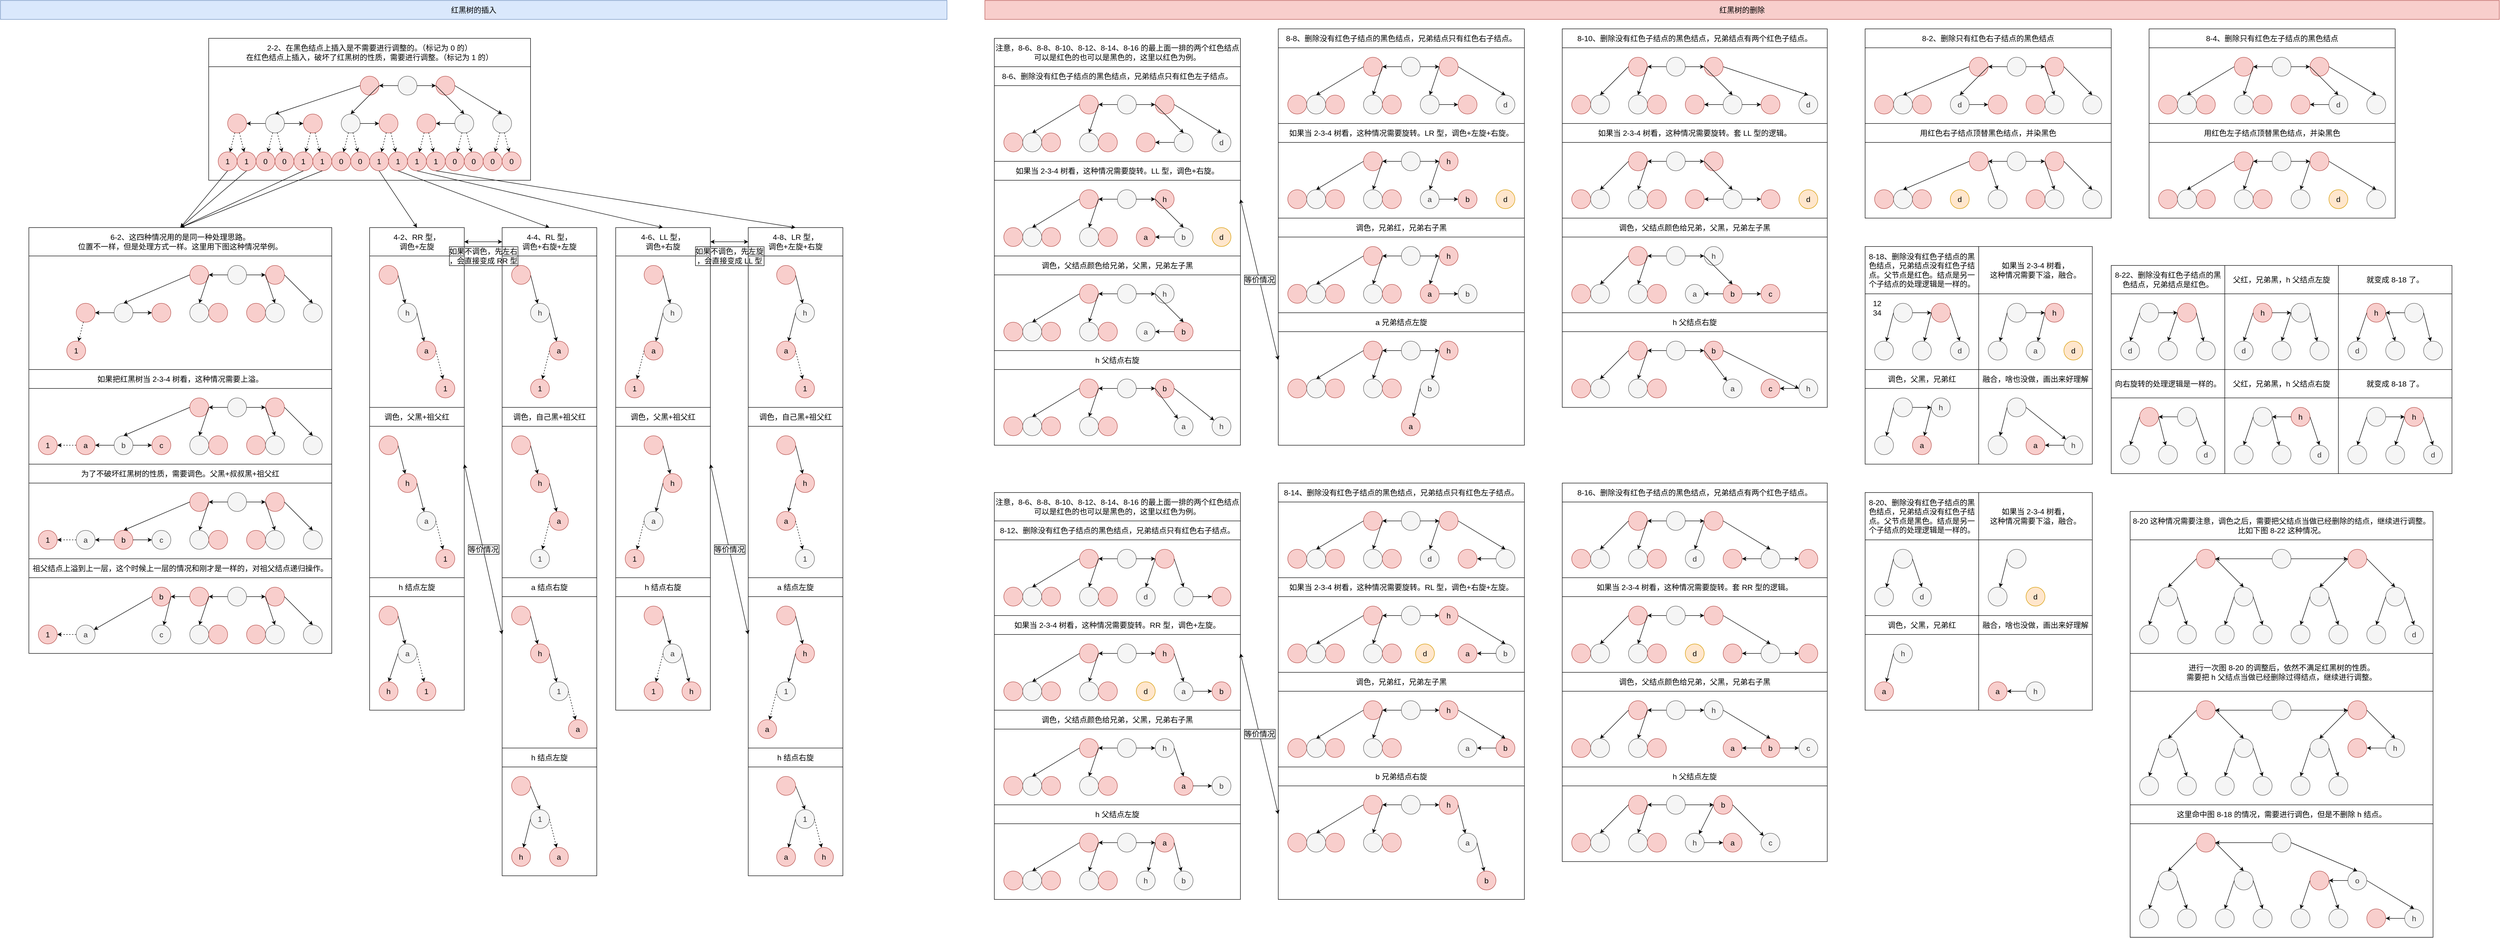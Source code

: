 <mxfile version="17.4.2" type="device"><diagram id="A37qQba3oGtes3HRIdfo" name="第 1 页"><mxGraphModel dx="7253" dy="5620" grid="1" gridSize="10" guides="0" tooltips="1" connect="1" arrows="0" fold="1" page="1" pageScale="1" pageWidth="827" pageHeight="1169" math="0" shadow="0"><root><mxCell id="0"/><mxCell id="1" parent="0"/><mxCell id="qWcPeT-3VqQrszGprIsE-13" value="" style="rounded=0;whiteSpace=wrap;html=1;fontSize=16;fillColor=none;" parent="1" vertex="1"><mxGeometry x="4460" y="620" width="240" height="160" as="geometry"/></mxCell><mxCell id="OMDlAt0VMHXMmv97X31M-507" value="" style="rounded=0;whiteSpace=wrap;html=1;fontSize=16;fillColor=none;" parent="1" vertex="1"><mxGeometry x="4500" y="1460" width="640" height="240" as="geometry"/></mxCell><mxCell id="OMDlAt0VMHXMmv97X31M-376" value="" style="rounded=0;whiteSpace=wrap;html=1;fontSize=16;fillColor=none;" parent="1" vertex="1"><mxGeometry x="3940" y="620" width="240" height="160" as="geometry"/></mxCell><mxCell id="OMDlAt0VMHXMmv97X31M-387" value="" style="rounded=0;whiteSpace=wrap;html=1;fontSize=16;fillColor=none;" parent="1" vertex="1"><mxGeometry x="3940" y="1140" width="240" height="160" as="geometry"/></mxCell><mxCell id="Yr4-XvcBCCKKWMPbcmlf-36" value="" style="rounded=0;whiteSpace=wrap;html=1;fillColor=none;fontSize=16;" parent="1" vertex="1"><mxGeometry x="440" y="140" width="680" height="240" as="geometry"/></mxCell><mxCell id="Yr4-XvcBCCKKWMPbcmlf-149" value="" style="rounded=0;whiteSpace=wrap;html=1;fontSize=16;strokeColor=default;fillColor=none;" parent="1" vertex="1"><mxGeometry x="780" y="540" width="200" height="320" as="geometry"/></mxCell><mxCell id="Yr4-XvcBCCKKWMPbcmlf-157" value="" style="rounded=0;whiteSpace=wrap;html=1;fontSize=16;strokeColor=default;fillColor=none;" parent="1" vertex="1"><mxGeometry x="1060" y="540" width="200" height="320" as="geometry"/></mxCell><mxCell id="Yr4-XvcBCCKKWMPbcmlf-3" value="" style="ellipse;whiteSpace=wrap;html=1;aspect=fixed;fillColor=#f8cecc;fontSize=16;strokeColor=#b85450;" parent="1" vertex="1"><mxGeometry x="920" y="160" width="40" height="40" as="geometry"/></mxCell><mxCell id="Yr4-XvcBCCKKWMPbcmlf-10" value="" style="ellipse;whiteSpace=wrap;html=1;aspect=fixed;fillColor=#f8cecc;fontSize=16;strokeColor=#b85450;" parent="1" vertex="1"><mxGeometry x="760" y="160" width="40" height="40" as="geometry"/></mxCell><mxCell id="Yr4-XvcBCCKKWMPbcmlf-11" value="" style="endArrow=classic;html=1;rounded=0;fontSize=16;exitX=0;exitY=0.5;exitDx=0;exitDy=0;entryX=0.5;entryY=0;entryDx=0;entryDy=0;" parent="1" source="Yr4-XvcBCCKKWMPbcmlf-10" target="Yr4-XvcBCCKKWMPbcmlf-21" edge="1"><mxGeometry width="50" height="50" relative="1" as="geometry"><mxPoint x="420" y="260" as="sourcePoint"/><mxPoint x="660" y="240" as="targetPoint"/></mxGeometry></mxCell><mxCell id="Yr4-XvcBCCKKWMPbcmlf-18" value="" style="ellipse;whiteSpace=wrap;html=1;aspect=fixed;fillColor=#f5f5f5;fontSize=16;fontColor=#333333;strokeColor=#666666;" parent="1" vertex="1"><mxGeometry x="840" y="160" width="40" height="40" as="geometry"/></mxCell><mxCell id="Yr4-XvcBCCKKWMPbcmlf-19" value="" style="ellipse;whiteSpace=wrap;html=1;aspect=fixed;fillColor=#f8cecc;fontSize=16;strokeColor=#b85450;" parent="1" vertex="1"><mxGeometry x="640" y="240" width="40" height="40" as="geometry"/></mxCell><mxCell id="Yr4-XvcBCCKKWMPbcmlf-20" value="" style="ellipse;whiteSpace=wrap;html=1;aspect=fixed;fillColor=#f8cecc;fontSize=16;strokeColor=#b85450;" parent="1" vertex="1"><mxGeometry x="480" y="240" width="40" height="40" as="geometry"/></mxCell><mxCell id="Yr4-XvcBCCKKWMPbcmlf-21" value="" style="ellipse;whiteSpace=wrap;html=1;aspect=fixed;fillColor=#f5f5f5;fontSize=16;fontColor=#333333;strokeColor=#666666;" parent="1" vertex="1"><mxGeometry x="560" y="240" width="40" height="40" as="geometry"/></mxCell><mxCell id="Yr4-XvcBCCKKWMPbcmlf-22" value="" style="ellipse;whiteSpace=wrap;html=1;aspect=fixed;fillColor=#f5f5f5;fontSize=16;fontColor=#333333;strokeColor=#666666;" parent="1" vertex="1"><mxGeometry x="720" y="240" width="40" height="40" as="geometry"/></mxCell><mxCell id="Yr4-XvcBCCKKWMPbcmlf-23" value="" style="ellipse;whiteSpace=wrap;html=1;aspect=fixed;fillColor=#f8cecc;fontSize=16;strokeColor=#b85450;" parent="1" vertex="1"><mxGeometry x="800" y="240" width="40" height="40" as="geometry"/></mxCell><mxCell id="Yr4-XvcBCCKKWMPbcmlf-24" value="" style="ellipse;whiteSpace=wrap;html=1;aspect=fixed;fillColor=#f8cecc;fontSize=16;strokeColor=#b85450;" parent="1" vertex="1"><mxGeometry x="880" y="240" width="40" height="40" as="geometry"/></mxCell><mxCell id="Yr4-XvcBCCKKWMPbcmlf-25" value="" style="ellipse;whiteSpace=wrap;html=1;aspect=fixed;fillColor=#f5f5f5;fontSize=16;fontColor=#333333;strokeColor=#666666;" parent="1" vertex="1"><mxGeometry x="960" y="240" width="40" height="40" as="geometry"/></mxCell><mxCell id="Yr4-XvcBCCKKWMPbcmlf-26" value="" style="ellipse;whiteSpace=wrap;html=1;aspect=fixed;fillColor=#f5f5f5;fontSize=16;fontColor=#333333;strokeColor=#666666;" parent="1" vertex="1"><mxGeometry x="1040" y="240" width="40" height="40" as="geometry"/></mxCell><mxCell id="Yr4-XvcBCCKKWMPbcmlf-27" value="" style="endArrow=classic;html=1;rounded=0;fontSize=16;exitX=1;exitY=0.5;exitDx=0;exitDy=0;entryX=0.5;entryY=0;entryDx=0;entryDy=0;" parent="1" source="Yr4-XvcBCCKKWMPbcmlf-10" target="Yr4-XvcBCCKKWMPbcmlf-22" edge="1"><mxGeometry width="50" height="50" relative="1" as="geometry"><mxPoint x="730" y="190" as="sourcePoint"/><mxPoint x="630" y="260" as="targetPoint"/></mxGeometry></mxCell><mxCell id="Yr4-XvcBCCKKWMPbcmlf-28" value="" style="endArrow=classic;html=1;rounded=0;fontSize=16;exitX=0;exitY=0.5;exitDx=0;exitDy=0;entryX=0.5;entryY=0;entryDx=0;entryDy=0;" parent="1" source="Yr4-XvcBCCKKWMPbcmlf-3" target="Yr4-XvcBCCKKWMPbcmlf-25" edge="1"><mxGeometry width="50" height="50" relative="1" as="geometry"><mxPoint x="770" y="190" as="sourcePoint"/><mxPoint x="790" y="260" as="targetPoint"/></mxGeometry></mxCell><mxCell id="Yr4-XvcBCCKKWMPbcmlf-29" value="" style="endArrow=classic;html=1;rounded=0;fontSize=16;exitX=1;exitY=0.5;exitDx=0;exitDy=0;entryX=0.5;entryY=0;entryDx=0;entryDy=0;" parent="1" source="Yr4-XvcBCCKKWMPbcmlf-3" target="Yr4-XvcBCCKKWMPbcmlf-26" edge="1"><mxGeometry width="50" height="50" relative="1" as="geometry"><mxPoint x="810" y="190" as="sourcePoint"/><mxPoint x="940" y="260" as="targetPoint"/></mxGeometry></mxCell><mxCell id="Yr4-XvcBCCKKWMPbcmlf-30" value="" style="endArrow=classic;html=1;rounded=0;fontSize=16;" parent="1" target="Yr4-XvcBCCKKWMPbcmlf-10" edge="1"><mxGeometry width="50" height="50" relative="1" as="geometry"><mxPoint x="840" y="180" as="sourcePoint"/><mxPoint x="750" y="250" as="targetPoint"/></mxGeometry></mxCell><mxCell id="Yr4-XvcBCCKKWMPbcmlf-31" value="" style="endArrow=classic;html=1;rounded=0;fontSize=16;exitX=1;exitY=0.5;exitDx=0;exitDy=0;" parent="1" source="Yr4-XvcBCCKKWMPbcmlf-18" target="Yr4-XvcBCCKKWMPbcmlf-3" edge="1"><mxGeometry width="50" height="50" relative="1" as="geometry"><mxPoint x="900" y="190" as="sourcePoint"/><mxPoint x="810" y="190" as="targetPoint"/></mxGeometry></mxCell><mxCell id="Yr4-XvcBCCKKWMPbcmlf-32" value="" style="endArrow=classic;html=1;rounded=0;fontSize=16;exitX=0;exitY=0.5;exitDx=0;exitDy=0;" parent="1" source="Yr4-XvcBCCKKWMPbcmlf-21" target="Yr4-XvcBCCKKWMPbcmlf-20" edge="1"><mxGeometry width="50" height="50" relative="1" as="geometry"><mxPoint x="850" y="190" as="sourcePoint"/><mxPoint x="810" y="190" as="targetPoint"/></mxGeometry></mxCell><mxCell id="Yr4-XvcBCCKKWMPbcmlf-33" value="" style="endArrow=classic;html=1;rounded=0;fontSize=16;exitX=1;exitY=0.5;exitDx=0;exitDy=0;" parent="1" source="Yr4-XvcBCCKKWMPbcmlf-21" target="Yr4-XvcBCCKKWMPbcmlf-19" edge="1"><mxGeometry width="50" height="50" relative="1" as="geometry"><mxPoint x="570" y="270" as="sourcePoint"/><mxPoint x="530" y="270" as="targetPoint"/></mxGeometry></mxCell><mxCell id="Yr4-XvcBCCKKWMPbcmlf-34" value="" style="endArrow=classic;html=1;rounded=0;fontSize=16;exitX=1;exitY=0.5;exitDx=0;exitDy=0;" parent="1" source="Yr4-XvcBCCKKWMPbcmlf-22" target="Yr4-XvcBCCKKWMPbcmlf-23" edge="1"><mxGeometry width="50" height="50" relative="1" as="geometry"><mxPoint x="610" y="270" as="sourcePoint"/><mxPoint x="650" y="270" as="targetPoint"/></mxGeometry></mxCell><mxCell id="Yr4-XvcBCCKKWMPbcmlf-35" value="" style="endArrow=classic;html=1;rounded=0;fontSize=16;exitX=0;exitY=0.5;exitDx=0;exitDy=0;" parent="1" source="Yr4-XvcBCCKKWMPbcmlf-25" target="Yr4-XvcBCCKKWMPbcmlf-24" edge="1"><mxGeometry width="50" height="50" relative="1" as="geometry"><mxPoint x="770" y="270" as="sourcePoint"/><mxPoint x="810" y="270" as="targetPoint"/></mxGeometry></mxCell><mxCell id="Yr4-XvcBCCKKWMPbcmlf-38" value="红黑树的插入" style="rounded=0;whiteSpace=wrap;html=1;fillColor=#dae8fc;strokeColor=#6c8ebf;fontSize=16;" parent="1" vertex="1"><mxGeometry width="2000" height="40" as="geometry"/></mxCell><mxCell id="Yr4-XvcBCCKKWMPbcmlf-39" value="2-2、在黑色结点上插入是不需要进行调整的。（标记为 0 的）&lt;br&gt;在红色结点上插入，破坏了红黑树的性质，需要进行调整。（标记为 1 的）" style="rounded=0;whiteSpace=wrap;html=1;fontSize=16;fillColor=none;" parent="1" vertex="1"><mxGeometry x="440" y="80" width="680" height="60" as="geometry"/></mxCell><mxCell id="Yr4-XvcBCCKKWMPbcmlf-40" value="1" style="ellipse;whiteSpace=wrap;html=1;aspect=fixed;fillColor=#f8cecc;fontSize=16;strokeColor=#b85450;" parent="1" vertex="1"><mxGeometry x="460" y="320" width="40" height="40" as="geometry"/></mxCell><mxCell id="Yr4-XvcBCCKKWMPbcmlf-41" value="1" style="ellipse;whiteSpace=wrap;html=1;aspect=fixed;fillColor=#f8cecc;fontSize=16;strokeColor=#b85450;" parent="1" vertex="1"><mxGeometry x="500" y="320" width="40" height="40" as="geometry"/></mxCell><mxCell id="Yr4-XvcBCCKKWMPbcmlf-42" value="0" style="ellipse;whiteSpace=wrap;html=1;aspect=fixed;fillColor=#f8cecc;fontSize=16;strokeColor=#b85450;" parent="1" vertex="1"><mxGeometry x="540" y="320" width="40" height="40" as="geometry"/></mxCell><mxCell id="Yr4-XvcBCCKKWMPbcmlf-43" value="0" style="ellipse;whiteSpace=wrap;html=1;aspect=fixed;fillColor=#f8cecc;fontSize=16;strokeColor=#b85450;" parent="1" vertex="1"><mxGeometry x="580" y="320" width="40" height="40" as="geometry"/></mxCell><mxCell id="Yr4-XvcBCCKKWMPbcmlf-44" value="1" style="ellipse;whiteSpace=wrap;html=1;aspect=fixed;fillColor=#f8cecc;fontSize=16;strokeColor=#b85450;" parent="1" vertex="1"><mxGeometry x="620" y="320" width="40" height="40" as="geometry"/></mxCell><mxCell id="Yr4-XvcBCCKKWMPbcmlf-45" value="1" style="ellipse;whiteSpace=wrap;html=1;aspect=fixed;fillColor=#f8cecc;fontSize=16;strokeColor=#b85450;" parent="1" vertex="1"><mxGeometry x="660" y="320" width="40" height="40" as="geometry"/></mxCell><mxCell id="Yr4-XvcBCCKKWMPbcmlf-46" value="0" style="ellipse;whiteSpace=wrap;html=1;aspect=fixed;fillColor=#f8cecc;fontSize=16;strokeColor=#b85450;" parent="1" vertex="1"><mxGeometry x="700" y="320" width="40" height="40" as="geometry"/></mxCell><mxCell id="Yr4-XvcBCCKKWMPbcmlf-47" value="0" style="ellipse;whiteSpace=wrap;html=1;aspect=fixed;fillColor=#f8cecc;fontSize=16;strokeColor=#b85450;" parent="1" vertex="1"><mxGeometry x="740" y="320" width="40" height="40" as="geometry"/></mxCell><mxCell id="Yr4-XvcBCCKKWMPbcmlf-48" value="1" style="ellipse;whiteSpace=wrap;html=1;aspect=fixed;fillColor=#f8cecc;fontSize=16;strokeColor=#b85450;" parent="1" vertex="1"><mxGeometry x="780" y="320" width="40" height="40" as="geometry"/></mxCell><mxCell id="Yr4-XvcBCCKKWMPbcmlf-49" value="1" style="ellipse;whiteSpace=wrap;html=1;aspect=fixed;fillColor=#f8cecc;fontSize=16;strokeColor=#b85450;" parent="1" vertex="1"><mxGeometry x="820" y="320" width="40" height="40" as="geometry"/></mxCell><mxCell id="Yr4-XvcBCCKKWMPbcmlf-50" value="1" style="ellipse;whiteSpace=wrap;html=1;aspect=fixed;fillColor=#f8cecc;fontSize=16;strokeColor=#b85450;" parent="1" vertex="1"><mxGeometry x="860" y="320" width="40" height="40" as="geometry"/></mxCell><mxCell id="Yr4-XvcBCCKKWMPbcmlf-51" value="1" style="ellipse;whiteSpace=wrap;html=1;aspect=fixed;fillColor=#f8cecc;fontSize=16;strokeColor=#b85450;" parent="1" vertex="1"><mxGeometry x="900" y="320" width="40" height="40" as="geometry"/></mxCell><mxCell id="Yr4-XvcBCCKKWMPbcmlf-52" value="0" style="ellipse;whiteSpace=wrap;html=1;aspect=fixed;fillColor=#f8cecc;fontSize=16;strokeColor=#b85450;" parent="1" vertex="1"><mxGeometry x="940" y="320" width="40" height="40" as="geometry"/></mxCell><mxCell id="Yr4-XvcBCCKKWMPbcmlf-53" value="0" style="ellipse;whiteSpace=wrap;html=1;aspect=fixed;fillColor=#f8cecc;fontSize=16;strokeColor=#b85450;" parent="1" vertex="1"><mxGeometry x="980" y="320" width="40" height="40" as="geometry"/></mxCell><mxCell id="Yr4-XvcBCCKKWMPbcmlf-54" value="0" style="ellipse;whiteSpace=wrap;html=1;aspect=fixed;fillColor=#f8cecc;fontSize=16;strokeColor=#b85450;" parent="1" vertex="1"><mxGeometry x="1020" y="320" width="40" height="40" as="geometry"/></mxCell><mxCell id="Yr4-XvcBCCKKWMPbcmlf-55" value="0" style="ellipse;whiteSpace=wrap;html=1;aspect=fixed;fillColor=#f8cecc;fontSize=16;strokeColor=#b85450;" parent="1" vertex="1"><mxGeometry x="1060" y="320" width="40" height="40" as="geometry"/></mxCell><mxCell id="Yr4-XvcBCCKKWMPbcmlf-56" value="" style="endArrow=classic;html=1;rounded=0;fontSize=16;dashed=1;" parent="1" source="Yr4-XvcBCCKKWMPbcmlf-20" target="Yr4-XvcBCCKKWMPbcmlf-41" edge="1"><mxGeometry width="50" height="50" relative="1" as="geometry"><mxPoint x="570" y="270" as="sourcePoint"/><mxPoint x="530" y="270" as="targetPoint"/></mxGeometry></mxCell><mxCell id="Yr4-XvcBCCKKWMPbcmlf-57" value="" style="endArrow=classic;html=1;rounded=0;fontSize=16;dashed=1;" parent="1" source="Yr4-XvcBCCKKWMPbcmlf-20" target="Yr4-XvcBCCKKWMPbcmlf-40" edge="1"><mxGeometry width="50" height="50" relative="1" as="geometry"><mxPoint x="514.851" y="289.403" as="sourcePoint"/><mxPoint x="525.149" y="330.597" as="targetPoint"/></mxGeometry></mxCell><mxCell id="Yr4-XvcBCCKKWMPbcmlf-58" value="" style="endArrow=classic;html=1;rounded=0;fontSize=16;dashed=1;" parent="1" source="Yr4-XvcBCCKKWMPbcmlf-21" target="Yr4-XvcBCCKKWMPbcmlf-42" edge="1"><mxGeometry width="50" height="50" relative="1" as="geometry"><mxPoint x="505.149" y="289.403" as="sourcePoint"/><mxPoint x="494.851" y="330.597" as="targetPoint"/></mxGeometry></mxCell><mxCell id="Yr4-XvcBCCKKWMPbcmlf-59" value="" style="endArrow=classic;html=1;rounded=0;fontSize=16;dashed=1;" parent="1" source="Yr4-XvcBCCKKWMPbcmlf-21" target="Yr4-XvcBCCKKWMPbcmlf-43" edge="1"><mxGeometry width="50" height="50" relative="1" as="geometry"><mxPoint x="585.149" y="289.403" as="sourcePoint"/><mxPoint x="574.851" y="330.597" as="targetPoint"/></mxGeometry></mxCell><mxCell id="Yr4-XvcBCCKKWMPbcmlf-60" value="" style="endArrow=classic;html=1;rounded=0;fontSize=16;dashed=1;" parent="1" source="Yr4-XvcBCCKKWMPbcmlf-19" target="Yr4-XvcBCCKKWMPbcmlf-44" edge="1"><mxGeometry width="50" height="50" relative="1" as="geometry"><mxPoint x="594.851" y="289.403" as="sourcePoint"/><mxPoint x="605.149" y="330.597" as="targetPoint"/></mxGeometry></mxCell><mxCell id="Yr4-XvcBCCKKWMPbcmlf-61" value="" style="endArrow=classic;html=1;rounded=0;fontSize=16;dashed=1;" parent="1" source="Yr4-XvcBCCKKWMPbcmlf-19" target="Yr4-XvcBCCKKWMPbcmlf-45" edge="1"><mxGeometry width="50" height="50" relative="1" as="geometry"><mxPoint x="665.149" y="289.403" as="sourcePoint"/><mxPoint x="654.851" y="330.597" as="targetPoint"/></mxGeometry></mxCell><mxCell id="Yr4-XvcBCCKKWMPbcmlf-62" value="" style="endArrow=classic;html=1;rounded=0;fontSize=16;dashed=1;" parent="1" source="Yr4-XvcBCCKKWMPbcmlf-22" target="Yr4-XvcBCCKKWMPbcmlf-46" edge="1"><mxGeometry width="50" height="50" relative="1" as="geometry"><mxPoint x="674.851" y="289.403" as="sourcePoint"/><mxPoint x="685.149" y="330.597" as="targetPoint"/></mxGeometry></mxCell><mxCell id="Yr4-XvcBCCKKWMPbcmlf-63" value="" style="endArrow=classic;html=1;rounded=0;fontSize=16;dashed=1;" parent="1" source="Yr4-XvcBCCKKWMPbcmlf-22" target="Yr4-XvcBCCKKWMPbcmlf-47" edge="1"><mxGeometry width="50" height="50" relative="1" as="geometry"><mxPoint x="745.149" y="289.403" as="sourcePoint"/><mxPoint x="734.851" y="330.597" as="targetPoint"/></mxGeometry></mxCell><mxCell id="Yr4-XvcBCCKKWMPbcmlf-64" value="" style="endArrow=classic;html=1;rounded=0;fontSize=16;dashed=1;" parent="1" source="Yr4-XvcBCCKKWMPbcmlf-23" target="Yr4-XvcBCCKKWMPbcmlf-48" edge="1"><mxGeometry width="50" height="50" relative="1" as="geometry"><mxPoint x="754.851" y="289.403" as="sourcePoint"/><mxPoint x="765.149" y="330.597" as="targetPoint"/></mxGeometry></mxCell><mxCell id="Yr4-XvcBCCKKWMPbcmlf-65" value="" style="endArrow=classic;html=1;rounded=0;fontSize=16;dashed=1;" parent="1" source="Yr4-XvcBCCKKWMPbcmlf-23" target="Yr4-XvcBCCKKWMPbcmlf-49" edge="1"><mxGeometry width="50" height="50" relative="1" as="geometry"><mxPoint x="825.149" y="289.403" as="sourcePoint"/><mxPoint x="814.851" y="330.597" as="targetPoint"/></mxGeometry></mxCell><mxCell id="Yr4-XvcBCCKKWMPbcmlf-66" value="" style="endArrow=classic;html=1;rounded=0;fontSize=16;dashed=1;" parent="1" source="Yr4-XvcBCCKKWMPbcmlf-24" target="Yr4-XvcBCCKKWMPbcmlf-50" edge="1"><mxGeometry width="50" height="50" relative="1" as="geometry"><mxPoint x="834.851" y="289.403" as="sourcePoint"/><mxPoint x="845.149" y="330.597" as="targetPoint"/></mxGeometry></mxCell><mxCell id="Yr4-XvcBCCKKWMPbcmlf-67" value="" style="endArrow=classic;html=1;rounded=0;fontSize=16;dashed=1;" parent="1" source="Yr4-XvcBCCKKWMPbcmlf-24" target="Yr4-XvcBCCKKWMPbcmlf-51" edge="1"><mxGeometry width="50" height="50" relative="1" as="geometry"><mxPoint x="905.149" y="289.403" as="sourcePoint"/><mxPoint x="894.851" y="330.597" as="targetPoint"/></mxGeometry></mxCell><mxCell id="Yr4-XvcBCCKKWMPbcmlf-68" value="" style="endArrow=classic;html=1;rounded=0;fontSize=16;dashed=1;" parent="1" source="Yr4-XvcBCCKKWMPbcmlf-25" target="Yr4-XvcBCCKKWMPbcmlf-52" edge="1"><mxGeometry width="50" height="50" relative="1" as="geometry"><mxPoint x="914.851" y="289.403" as="sourcePoint"/><mxPoint x="925.149" y="330.597" as="targetPoint"/></mxGeometry></mxCell><mxCell id="Yr4-XvcBCCKKWMPbcmlf-69" value="" style="endArrow=classic;html=1;rounded=0;fontSize=16;dashed=1;" parent="1" source="Yr4-XvcBCCKKWMPbcmlf-25" target="Yr4-XvcBCCKKWMPbcmlf-53" edge="1"><mxGeometry width="50" height="50" relative="1" as="geometry"><mxPoint x="985.149" y="289.403" as="sourcePoint"/><mxPoint x="974.851" y="330.597" as="targetPoint"/></mxGeometry></mxCell><mxCell id="Yr4-XvcBCCKKWMPbcmlf-70" value="" style="endArrow=classic;html=1;rounded=0;fontSize=16;dashed=1;" parent="1" source="Yr4-XvcBCCKKWMPbcmlf-26" target="Yr4-XvcBCCKKWMPbcmlf-54" edge="1"><mxGeometry width="50" height="50" relative="1" as="geometry"><mxPoint x="994.851" y="289.403" as="sourcePoint"/><mxPoint x="1005.149" y="330.597" as="targetPoint"/></mxGeometry></mxCell><mxCell id="Yr4-XvcBCCKKWMPbcmlf-71" value="" style="endArrow=classic;html=1;rounded=0;fontSize=16;dashed=1;" parent="1" source="Yr4-XvcBCCKKWMPbcmlf-26" target="Yr4-XvcBCCKKWMPbcmlf-55" edge="1"><mxGeometry width="50" height="50" relative="1" as="geometry"><mxPoint x="1065.149" y="289.403" as="sourcePoint"/><mxPoint x="1054.851" y="330.597" as="targetPoint"/></mxGeometry></mxCell><mxCell id="Yr4-XvcBCCKKWMPbcmlf-127" value="h" style="ellipse;whiteSpace=wrap;html=1;aspect=fixed;fillColor=#f5f5f5;fontSize=16;fontColor=#333333;strokeColor=#666666;" parent="1" vertex="1"><mxGeometry x="840" y="640" width="40" height="40" as="geometry"/></mxCell><mxCell id="Yr4-XvcBCCKKWMPbcmlf-128" value="a" style="ellipse;whiteSpace=wrap;html=1;aspect=fixed;fillColor=#f8cecc;fontSize=16;strokeColor=#b85450;" parent="1" vertex="1"><mxGeometry x="880" y="720" width="40" height="40" as="geometry"/></mxCell><mxCell id="Yr4-XvcBCCKKWMPbcmlf-129" value="" style="endArrow=classic;html=1;rounded=0;fontSize=16;exitX=1;exitY=0.5;exitDx=0;exitDy=0;" parent="1" source="Yr4-XvcBCCKKWMPbcmlf-127" target="Yr4-XvcBCCKKWMPbcmlf-128" edge="1"><mxGeometry width="50" height="50" relative="1" as="geometry"><mxPoint x="730" y="670" as="sourcePoint"/><mxPoint x="770" y="670" as="targetPoint"/></mxGeometry></mxCell><mxCell id="Yr4-XvcBCCKKWMPbcmlf-133" value="1" style="ellipse;whiteSpace=wrap;html=1;aspect=fixed;fillColor=#f8cecc;fontSize=16;strokeColor=#b85450;" parent="1" vertex="1"><mxGeometry x="920" y="800" width="40" height="40" as="geometry"/></mxCell><mxCell id="Yr4-XvcBCCKKWMPbcmlf-137" value="" style="endArrow=classic;html=1;rounded=0;fontSize=16;dashed=1;exitX=1;exitY=0.5;exitDx=0;exitDy=0;" parent="1" source="Yr4-XvcBCCKKWMPbcmlf-128" target="Yr4-XvcBCCKKWMPbcmlf-133" edge="1"><mxGeometry width="50" height="50" relative="1" as="geometry"><mxPoint x="945.149" y="689.403" as="sourcePoint"/><mxPoint x="934.851" y="730.597" as="targetPoint"/></mxGeometry></mxCell><mxCell id="Yr4-XvcBCCKKWMPbcmlf-145" value="" style="endArrow=classic;html=1;rounded=0;fontSize=16;exitX=1;exitY=0.5;exitDx=0;exitDy=0;" parent="1" source="Yr4-XvcBCCKKWMPbcmlf-147" target="Yr4-XvcBCCKKWMPbcmlf-127" edge="1"><mxGeometry width="50" height="50" relative="1" as="geometry"><mxPoint x="810" y="600" as="sourcePoint"/><mxPoint x="940" y="670" as="targetPoint"/></mxGeometry></mxCell><mxCell id="Yr4-XvcBCCKKWMPbcmlf-147" value="" style="ellipse;whiteSpace=wrap;html=1;aspect=fixed;fillColor=#f8cecc;fontSize=16;strokeColor=#b85450;" parent="1" vertex="1"><mxGeometry x="800" y="560" width="40" height="40" as="geometry"/></mxCell><mxCell id="Yr4-XvcBCCKKWMPbcmlf-148" value="" style="endArrow=classic;html=1;rounded=0;fontSize=16;entryX=0.5;entryY=0;entryDx=0;entryDy=0;exitX=0.5;exitY=1;exitDx=0;exitDy=0;" parent="1" source="Yr4-XvcBCCKKWMPbcmlf-48" target="Yr4-XvcBCCKKWMPbcmlf-159" edge="1"><mxGeometry width="50" height="50" relative="1" as="geometry"><mxPoint x="700" y="430" as="sourcePoint"/><mxPoint x="850" y="430" as="targetPoint"/></mxGeometry></mxCell><mxCell id="Yr4-XvcBCCKKWMPbcmlf-150" value="h" style="ellipse;whiteSpace=wrap;html=1;aspect=fixed;fillColor=#f5f5f5;fontSize=16;strokeColor=#666666;fontColor=#333333;" parent="1" vertex="1"><mxGeometry x="1120" y="640" width="40" height="40" as="geometry"/></mxCell><mxCell id="Yr4-XvcBCCKKWMPbcmlf-151" value="a" style="ellipse;whiteSpace=wrap;html=1;aspect=fixed;fillColor=#f8cecc;fontSize=16;strokeColor=#b85450;" parent="1" vertex="1"><mxGeometry x="1160" y="720" width="40" height="40" as="geometry"/></mxCell><mxCell id="Yr4-XvcBCCKKWMPbcmlf-152" value="" style="endArrow=classic;html=1;rounded=0;fontSize=16;exitX=1;exitY=0.5;exitDx=0;exitDy=0;" parent="1" source="Yr4-XvcBCCKKWMPbcmlf-150" target="Yr4-XvcBCCKKWMPbcmlf-151" edge="1"><mxGeometry width="50" height="50" relative="1" as="geometry"><mxPoint x="1020" y="670" as="sourcePoint"/><mxPoint x="1060" y="670" as="targetPoint"/></mxGeometry></mxCell><mxCell id="Yr4-XvcBCCKKWMPbcmlf-153" value="1" style="ellipse;whiteSpace=wrap;html=1;aspect=fixed;fillColor=#f8cecc;fontSize=16;strokeColor=#b85450;" parent="1" vertex="1"><mxGeometry x="1120" y="800" width="40" height="40" as="geometry"/></mxCell><mxCell id="Yr4-XvcBCCKKWMPbcmlf-154" value="" style="endArrow=classic;html=1;rounded=0;fontSize=16;dashed=1;exitX=0;exitY=0.5;exitDx=0;exitDy=0;" parent="1" source="Yr4-XvcBCCKKWMPbcmlf-151" target="Yr4-XvcBCCKKWMPbcmlf-153" edge="1"><mxGeometry width="50" height="50" relative="1" as="geometry"><mxPoint x="1235.149" y="689.403" as="sourcePoint"/><mxPoint x="1224.851" y="730.597" as="targetPoint"/></mxGeometry></mxCell><mxCell id="Yr4-XvcBCCKKWMPbcmlf-155" value="" style="endArrow=classic;html=1;rounded=0;fontSize=16;exitX=1;exitY=0.5;exitDx=0;exitDy=0;" parent="1" source="Yr4-XvcBCCKKWMPbcmlf-156" target="Yr4-XvcBCCKKWMPbcmlf-150" edge="1"><mxGeometry width="50" height="50" relative="1" as="geometry"><mxPoint x="1090" y="600" as="sourcePoint"/><mxPoint x="1220" y="670" as="targetPoint"/></mxGeometry></mxCell><mxCell id="Yr4-XvcBCCKKWMPbcmlf-156" value="" style="ellipse;whiteSpace=wrap;html=1;aspect=fixed;fillColor=#f8cecc;fontSize=16;strokeColor=#b85450;" parent="1" vertex="1"><mxGeometry x="1080" y="560" width="40" height="40" as="geometry"/></mxCell><mxCell id="Yr4-XvcBCCKKWMPbcmlf-158" value="" style="endArrow=classic;html=1;rounded=0;fontSize=16;entryX=0.5;entryY=0;entryDx=0;entryDy=0;exitX=0.5;exitY=1;exitDx=0;exitDy=0;" parent="1" source="Yr4-XvcBCCKKWMPbcmlf-49" target="Yr4-XvcBCCKKWMPbcmlf-160" edge="1"><mxGeometry width="50" height="50" relative="1" as="geometry"><mxPoint x="810.333" y="369.997" as="sourcePoint"/><mxPoint x="812.143" y="470" as="targetPoint"/></mxGeometry></mxCell><mxCell id="Yr4-XvcBCCKKWMPbcmlf-159" value="4-2、RR 型，&lt;br&gt;调色+左旋" style="rounded=0;whiteSpace=wrap;html=1;fontSize=16;strokeColor=default;fillColor=none;" parent="1" vertex="1"><mxGeometry x="780" y="480" width="200" height="60" as="geometry"/></mxCell><mxCell id="Yr4-XvcBCCKKWMPbcmlf-160" value="4-4、RL 型，&lt;br&gt;调色+右旋+左旋" style="rounded=0;whiteSpace=wrap;html=1;fontSize=16;strokeColor=default;fillColor=none;" parent="1" vertex="1"><mxGeometry x="1060" y="480" width="200" height="60" as="geometry"/></mxCell><mxCell id="Yr4-XvcBCCKKWMPbcmlf-161" value="" style="rounded=0;whiteSpace=wrap;html=1;fontSize=16;strokeColor=default;fillColor=none;" parent="1" vertex="1"><mxGeometry x="1300" y="540" width="200" height="320" as="geometry"/></mxCell><mxCell id="Yr4-XvcBCCKKWMPbcmlf-162" value="" style="rounded=0;whiteSpace=wrap;html=1;fontSize=16;strokeColor=default;fillColor=none;" parent="1" vertex="1"><mxGeometry x="1580" y="540" width="200" height="320" as="geometry"/></mxCell><mxCell id="Yr4-XvcBCCKKWMPbcmlf-163" value="h" style="ellipse;whiteSpace=wrap;html=1;aspect=fixed;fillColor=#f5f5f5;fontSize=16;fontColor=#333333;strokeColor=#666666;" parent="1" vertex="1"><mxGeometry x="1400" y="640" width="40" height="40" as="geometry"/></mxCell><mxCell id="Yr4-XvcBCCKKWMPbcmlf-164" value="a" style="ellipse;whiteSpace=wrap;html=1;aspect=fixed;fillColor=#f8cecc;fontSize=16;strokeColor=#b85450;" parent="1" vertex="1"><mxGeometry x="1360" y="720" width="40" height="40" as="geometry"/></mxCell><mxCell id="Yr4-XvcBCCKKWMPbcmlf-165" value="" style="endArrow=classic;html=1;rounded=0;fontSize=16;exitX=0;exitY=0.5;exitDx=0;exitDy=0;" parent="1" source="Yr4-XvcBCCKKWMPbcmlf-163" target="Yr4-XvcBCCKKWMPbcmlf-164" edge="1"><mxGeometry width="50" height="50" relative="1" as="geometry"><mxPoint x="1300" y="670" as="sourcePoint"/><mxPoint x="1340" y="670" as="targetPoint"/></mxGeometry></mxCell><mxCell id="Yr4-XvcBCCKKWMPbcmlf-166" value="1" style="ellipse;whiteSpace=wrap;html=1;aspect=fixed;fillColor=#f8cecc;fontSize=16;strokeColor=#b85450;" parent="1" vertex="1"><mxGeometry x="1320" y="800" width="40" height="40" as="geometry"/></mxCell><mxCell id="Yr4-XvcBCCKKWMPbcmlf-167" value="" style="endArrow=classic;html=1;rounded=0;fontSize=16;dashed=1;exitX=0;exitY=0.5;exitDx=0;exitDy=0;" parent="1" source="Yr4-XvcBCCKKWMPbcmlf-164" target="Yr4-XvcBCCKKWMPbcmlf-166" edge="1"><mxGeometry width="50" height="50" relative="1" as="geometry"><mxPoint x="1425.149" y="689.403" as="sourcePoint"/><mxPoint x="1414.851" y="730.597" as="targetPoint"/></mxGeometry></mxCell><mxCell id="Yr4-XvcBCCKKWMPbcmlf-168" value="" style="endArrow=classic;html=1;rounded=0;fontSize=16;exitX=1;exitY=0.5;exitDx=0;exitDy=0;" parent="1" source="Yr4-XvcBCCKKWMPbcmlf-169" target="Yr4-XvcBCCKKWMPbcmlf-163" edge="1"><mxGeometry width="50" height="50" relative="1" as="geometry"><mxPoint x="1370" y="600" as="sourcePoint"/><mxPoint x="1500" y="670" as="targetPoint"/></mxGeometry></mxCell><mxCell id="Yr4-XvcBCCKKWMPbcmlf-169" value="" style="ellipse;whiteSpace=wrap;html=1;aspect=fixed;fillColor=#f8cecc;fontSize=16;strokeColor=#b85450;" parent="1" vertex="1"><mxGeometry x="1360" y="560" width="40" height="40" as="geometry"/></mxCell><mxCell id="Yr4-XvcBCCKKWMPbcmlf-170" value="h" style="ellipse;whiteSpace=wrap;html=1;aspect=fixed;fillColor=#f5f5f5;fontSize=16;fontColor=#333333;strokeColor=#666666;" parent="1" vertex="1"><mxGeometry x="1680" y="640" width="40" height="40" as="geometry"/></mxCell><mxCell id="Yr4-XvcBCCKKWMPbcmlf-171" value="a" style="ellipse;whiteSpace=wrap;html=1;aspect=fixed;fillColor=#f8cecc;fontSize=16;strokeColor=#b85450;" parent="1" vertex="1"><mxGeometry x="1640" y="720" width="40" height="40" as="geometry"/></mxCell><mxCell id="Yr4-XvcBCCKKWMPbcmlf-172" value="" style="endArrow=classic;html=1;rounded=0;fontSize=16;exitX=0;exitY=0.5;exitDx=0;exitDy=0;" parent="1" source="Yr4-XvcBCCKKWMPbcmlf-170" target="Yr4-XvcBCCKKWMPbcmlf-171" edge="1"><mxGeometry width="50" height="50" relative="1" as="geometry"><mxPoint x="1570" y="670" as="sourcePoint"/><mxPoint x="1610" y="670" as="targetPoint"/></mxGeometry></mxCell><mxCell id="Yr4-XvcBCCKKWMPbcmlf-173" value="1" style="ellipse;whiteSpace=wrap;html=1;aspect=fixed;fillColor=#f8cecc;fontSize=16;strokeColor=#b85450;" parent="1" vertex="1"><mxGeometry x="1680" y="800" width="40" height="40" as="geometry"/></mxCell><mxCell id="Yr4-XvcBCCKKWMPbcmlf-174" value="" style="endArrow=classic;html=1;rounded=0;fontSize=16;dashed=1;exitX=1;exitY=0.5;exitDx=0;exitDy=0;" parent="1" source="Yr4-XvcBCCKKWMPbcmlf-171" target="Yr4-XvcBCCKKWMPbcmlf-173" edge="1"><mxGeometry width="50" height="50" relative="1" as="geometry"><mxPoint x="1705.149" y="689.403" as="sourcePoint"/><mxPoint x="1694.851" y="730.597" as="targetPoint"/></mxGeometry></mxCell><mxCell id="Yr4-XvcBCCKKWMPbcmlf-175" value="" style="endArrow=classic;html=1;rounded=0;fontSize=16;exitX=1;exitY=0.5;exitDx=0;exitDy=0;" parent="1" source="Yr4-XvcBCCKKWMPbcmlf-176" target="Yr4-XvcBCCKKWMPbcmlf-170" edge="1"><mxGeometry width="50" height="50" relative="1" as="geometry"><mxPoint x="1640" y="600" as="sourcePoint"/><mxPoint x="1770" y="670" as="targetPoint"/></mxGeometry></mxCell><mxCell id="Yr4-XvcBCCKKWMPbcmlf-176" value="" style="ellipse;whiteSpace=wrap;html=1;aspect=fixed;fillColor=#f8cecc;fontSize=16;strokeColor=#b85450;" parent="1" vertex="1"><mxGeometry x="1640" y="560" width="40" height="40" as="geometry"/></mxCell><mxCell id="Yr4-XvcBCCKKWMPbcmlf-177" value="4-6、LL 型，&lt;br&gt;调色+右旋" style="rounded=0;whiteSpace=wrap;html=1;fontSize=16;strokeColor=default;fillColor=none;" parent="1" vertex="1"><mxGeometry x="1300" y="480" width="200" height="60" as="geometry"/></mxCell><mxCell id="Yr4-XvcBCCKKWMPbcmlf-178" value="4-8、LR 型，&lt;br&gt;调色+左旋+右旋" style="rounded=0;whiteSpace=wrap;html=1;fontSize=16;strokeColor=default;fillColor=none;" parent="1" vertex="1"><mxGeometry x="1580" y="480" width="200" height="60" as="geometry"/></mxCell><mxCell id="Yr4-XvcBCCKKWMPbcmlf-179" value="" style="endArrow=classic;html=1;rounded=0;fontSize=16;entryX=0.5;entryY=0;entryDx=0;entryDy=0;exitX=0.5;exitY=1;exitDx=0;exitDy=0;" parent="1" source="Yr4-XvcBCCKKWMPbcmlf-50" target="Yr4-XvcBCCKKWMPbcmlf-177" edge="1"><mxGeometry width="50" height="50" relative="1" as="geometry"><mxPoint x="850" y="370" as="sourcePoint"/><mxPoint x="1025" y="470" as="targetPoint"/></mxGeometry></mxCell><mxCell id="Yr4-XvcBCCKKWMPbcmlf-180" value="" style="endArrow=classic;html=1;rounded=0;fontSize=16;entryX=0.5;entryY=0;entryDx=0;entryDy=0;exitX=0.5;exitY=1;exitDx=0;exitDy=0;" parent="1" source="Yr4-XvcBCCKKWMPbcmlf-51" target="Yr4-XvcBCCKKWMPbcmlf-178" edge="1"><mxGeometry width="50" height="50" relative="1" as="geometry"><mxPoint x="890" y="370" as="sourcePoint"/><mxPoint x="1235" y="470" as="targetPoint"/></mxGeometry></mxCell><mxCell id="Yr4-XvcBCCKKWMPbcmlf-181" value="" style="rounded=0;whiteSpace=wrap;html=1;fontSize=16;strokeColor=default;fillColor=none;" parent="1" vertex="1"><mxGeometry x="780" y="1260" width="200" height="240" as="geometry"/></mxCell><mxCell id="Yr4-XvcBCCKKWMPbcmlf-182" value="h" style="ellipse;whiteSpace=wrap;html=1;aspect=fixed;fillColor=#f8cecc;fontSize=16;strokeColor=#b85450;" parent="1" vertex="1"><mxGeometry x="800" y="1440" width="40" height="40" as="geometry"/></mxCell><mxCell id="Yr4-XvcBCCKKWMPbcmlf-183" value="a" style="ellipse;whiteSpace=wrap;html=1;aspect=fixed;fillColor=#f5f5f5;fontSize=16;strokeColor=#666666;fontColor=#333333;" parent="1" vertex="1"><mxGeometry x="840" y="1360" width="40" height="40" as="geometry"/></mxCell><mxCell id="Yr4-XvcBCCKKWMPbcmlf-184" value="" style="endArrow=classic;html=1;rounded=0;fontSize=16;exitX=0;exitY=0.5;exitDx=0;exitDy=0;entryX=0.5;entryY=0;entryDx=0;entryDy=0;" parent="1" source="Yr4-XvcBCCKKWMPbcmlf-183" target="Yr4-XvcBCCKKWMPbcmlf-182" edge="1"><mxGeometry width="50" height="50" relative="1" as="geometry"><mxPoint x="690" y="1390" as="sourcePoint"/><mxPoint x="730" y="1390" as="targetPoint"/></mxGeometry></mxCell><mxCell id="Yr4-XvcBCCKKWMPbcmlf-185" value="1" style="ellipse;whiteSpace=wrap;html=1;aspect=fixed;fillColor=#f8cecc;fontSize=16;strokeColor=#b85450;" parent="1" vertex="1"><mxGeometry x="880" y="1440" width="40" height="40" as="geometry"/></mxCell><mxCell id="Yr4-XvcBCCKKWMPbcmlf-186" value="" style="endArrow=classic;html=1;rounded=0;fontSize=16;dashed=1;exitX=1;exitY=0.5;exitDx=0;exitDy=0;" parent="1" source="Yr4-XvcBCCKKWMPbcmlf-183" target="Yr4-XvcBCCKKWMPbcmlf-185" edge="1"><mxGeometry width="50" height="50" relative="1" as="geometry"><mxPoint x="905.149" y="1409.403" as="sourcePoint"/><mxPoint x="894.851" y="1450.597" as="targetPoint"/></mxGeometry></mxCell><mxCell id="Yr4-XvcBCCKKWMPbcmlf-187" value="" style="endArrow=classic;html=1;rounded=0;fontSize=16;exitX=1;exitY=0.5;exitDx=0;exitDy=0;" parent="1" source="Yr4-XvcBCCKKWMPbcmlf-188" target="Yr4-XvcBCCKKWMPbcmlf-183" edge="1"><mxGeometry width="50" height="50" relative="1" as="geometry"><mxPoint x="810" y="1320" as="sourcePoint"/><mxPoint x="940" y="1390" as="targetPoint"/></mxGeometry></mxCell><mxCell id="Yr4-XvcBCCKKWMPbcmlf-188" value="" style="ellipse;whiteSpace=wrap;html=1;aspect=fixed;fillColor=#f8cecc;fontSize=16;strokeColor=#b85450;" parent="1" vertex="1"><mxGeometry x="800" y="1280" width="40" height="40" as="geometry"/></mxCell><mxCell id="Yr4-XvcBCCKKWMPbcmlf-189" value="h 结点左旋" style="rounded=0;whiteSpace=wrap;html=1;fontSize=16;strokeColor=default;fillColor=none;" parent="1" vertex="1"><mxGeometry x="780" y="1220" width="200" height="40" as="geometry"/></mxCell><mxCell id="Yr4-XvcBCCKKWMPbcmlf-199" value="" style="rounded=0;whiteSpace=wrap;html=1;fontSize=16;strokeColor=default;fillColor=none;" parent="1" vertex="1"><mxGeometry x="1060" y="1260" width="200" height="320" as="geometry"/></mxCell><mxCell id="Yr4-XvcBCCKKWMPbcmlf-200" value="h" style="ellipse;whiteSpace=wrap;html=1;aspect=fixed;fillColor=#f8cecc;fontSize=16;strokeColor=#b85450;" parent="1" vertex="1"><mxGeometry x="1120" y="1360" width="40" height="40" as="geometry"/></mxCell><mxCell id="Yr4-XvcBCCKKWMPbcmlf-201" value="1" style="ellipse;whiteSpace=wrap;html=1;aspect=fixed;fillColor=#f5f5f5;fontSize=16;strokeColor=#666666;fontColor=#333333;" parent="1" vertex="1"><mxGeometry x="1160" y="1440" width="40" height="40" as="geometry"/></mxCell><mxCell id="Yr4-XvcBCCKKWMPbcmlf-202" value="" style="endArrow=classic;html=1;rounded=0;fontSize=16;exitX=1;exitY=0.5;exitDx=0;exitDy=0;" parent="1" source="Yr4-XvcBCCKKWMPbcmlf-200" target="Yr4-XvcBCCKKWMPbcmlf-201" edge="1"><mxGeometry width="50" height="50" relative="1" as="geometry"><mxPoint x="1010" y="1390" as="sourcePoint"/><mxPoint x="1050" y="1390" as="targetPoint"/></mxGeometry></mxCell><mxCell id="Yr4-XvcBCCKKWMPbcmlf-203" value="a" style="ellipse;whiteSpace=wrap;html=1;aspect=fixed;fillColor=#f8cecc;fontSize=16;strokeColor=#b85450;" parent="1" vertex="1"><mxGeometry x="1200" y="1520" width="40" height="40" as="geometry"/></mxCell><mxCell id="Yr4-XvcBCCKKWMPbcmlf-204" value="" style="endArrow=classic;html=1;rounded=0;fontSize=16;dashed=1;exitX=1;exitY=0.5;exitDx=0;exitDy=0;" parent="1" source="Yr4-XvcBCCKKWMPbcmlf-201" target="Yr4-XvcBCCKKWMPbcmlf-203" edge="1"><mxGeometry width="50" height="50" relative="1" as="geometry"><mxPoint x="1225.149" y="1409.403" as="sourcePoint"/><mxPoint x="1214.851" y="1450.597" as="targetPoint"/></mxGeometry></mxCell><mxCell id="Yr4-XvcBCCKKWMPbcmlf-205" value="" style="endArrow=classic;html=1;rounded=0;fontSize=16;exitX=1;exitY=0.5;exitDx=0;exitDy=0;" parent="1" source="Yr4-XvcBCCKKWMPbcmlf-206" target="Yr4-XvcBCCKKWMPbcmlf-200" edge="1"><mxGeometry width="50" height="50" relative="1" as="geometry"><mxPoint x="1090" y="1320" as="sourcePoint"/><mxPoint x="1220" y="1390" as="targetPoint"/></mxGeometry></mxCell><mxCell id="Yr4-XvcBCCKKWMPbcmlf-206" value="" style="ellipse;whiteSpace=wrap;html=1;aspect=fixed;fillColor=#f8cecc;fontSize=16;strokeColor=#b85450;" parent="1" vertex="1"><mxGeometry x="1080" y="1280" width="40" height="40" as="geometry"/></mxCell><mxCell id="Yr4-XvcBCCKKWMPbcmlf-207" value="a 结点右旋" style="rounded=0;whiteSpace=wrap;html=1;fontSize=16;strokeColor=default;fillColor=none;" parent="1" vertex="1"><mxGeometry x="1060" y="1220" width="200" height="40" as="geometry"/></mxCell><mxCell id="Yr4-XvcBCCKKWMPbcmlf-208" value="" style="rounded=0;whiteSpace=wrap;html=1;fontSize=16;strokeColor=default;fillColor=none;" parent="1" vertex="1"><mxGeometry x="1300" y="1260" width="200" height="240" as="geometry"/></mxCell><mxCell id="Yr4-XvcBCCKKWMPbcmlf-209" value="h" style="ellipse;whiteSpace=wrap;html=1;aspect=fixed;fillColor=#f8cecc;fontSize=16;strokeColor=#b85450;" parent="1" vertex="1"><mxGeometry x="1440" y="1440" width="40" height="40" as="geometry"/></mxCell><mxCell id="Yr4-XvcBCCKKWMPbcmlf-210" value="a" style="ellipse;whiteSpace=wrap;html=1;aspect=fixed;fillColor=#f5f5f5;fontSize=16;strokeColor=#666666;fontColor=#333333;" parent="1" vertex="1"><mxGeometry x="1400" y="1360" width="40" height="40" as="geometry"/></mxCell><mxCell id="Yr4-XvcBCCKKWMPbcmlf-211" value="" style="endArrow=classic;html=1;rounded=0;fontSize=16;exitX=1;exitY=0.5;exitDx=0;exitDy=0;" parent="1" source="Yr4-XvcBCCKKWMPbcmlf-210" target="Yr4-XvcBCCKKWMPbcmlf-209" edge="1"><mxGeometry width="50" height="50" relative="1" as="geometry"><mxPoint x="1300" y="1390" as="sourcePoint"/><mxPoint x="1340" y="1390" as="targetPoint"/></mxGeometry></mxCell><mxCell id="Yr4-XvcBCCKKWMPbcmlf-212" value="1" style="ellipse;whiteSpace=wrap;html=1;aspect=fixed;fillColor=#f8cecc;fontSize=16;strokeColor=#b85450;" parent="1" vertex="1"><mxGeometry x="1360" y="1440" width="40" height="40" as="geometry"/></mxCell><mxCell id="Yr4-XvcBCCKKWMPbcmlf-213" value="" style="endArrow=classic;html=1;rounded=0;fontSize=16;dashed=1;exitX=0;exitY=0.5;exitDx=0;exitDy=0;" parent="1" source="Yr4-XvcBCCKKWMPbcmlf-210" target="Yr4-XvcBCCKKWMPbcmlf-212" edge="1"><mxGeometry width="50" height="50" relative="1" as="geometry"><mxPoint x="1425.149" y="1409.403" as="sourcePoint"/><mxPoint x="1414.851" y="1450.597" as="targetPoint"/></mxGeometry></mxCell><mxCell id="Yr4-XvcBCCKKWMPbcmlf-214" value="" style="endArrow=classic;html=1;rounded=0;fontSize=16;exitX=1;exitY=0.5;exitDx=0;exitDy=0;" parent="1" source="Yr4-XvcBCCKKWMPbcmlf-215" target="Yr4-XvcBCCKKWMPbcmlf-210" edge="1"><mxGeometry width="50" height="50" relative="1" as="geometry"><mxPoint x="1370" y="1320" as="sourcePoint"/><mxPoint x="1500" y="1390" as="targetPoint"/></mxGeometry></mxCell><mxCell id="Yr4-XvcBCCKKWMPbcmlf-215" value="" style="ellipse;whiteSpace=wrap;html=1;aspect=fixed;fillColor=#f8cecc;fontSize=16;strokeColor=#b85450;" parent="1" vertex="1"><mxGeometry x="1360" y="1280" width="40" height="40" as="geometry"/></mxCell><mxCell id="Yr4-XvcBCCKKWMPbcmlf-216" value="h 结点右旋" style="rounded=0;whiteSpace=wrap;html=1;fontSize=16;strokeColor=default;fillColor=none;" parent="1" vertex="1"><mxGeometry x="1300" y="1220" width="200" height="40" as="geometry"/></mxCell><mxCell id="Yr4-XvcBCCKKWMPbcmlf-217" value="" style="rounded=0;whiteSpace=wrap;html=1;fontSize=16;strokeColor=default;fillColor=none;" parent="1" vertex="1"><mxGeometry x="1060" y="1620" width="200" height="230" as="geometry"/></mxCell><mxCell id="Yr4-XvcBCCKKWMPbcmlf-218" value="h" style="ellipse;whiteSpace=wrap;html=1;aspect=fixed;fillColor=#f8cecc;fontSize=16;strokeColor=#b85450;" parent="1" vertex="1"><mxGeometry x="1080" y="1790" width="40" height="40" as="geometry"/></mxCell><mxCell id="Yr4-XvcBCCKKWMPbcmlf-219" value="1" style="ellipse;whiteSpace=wrap;html=1;aspect=fixed;fillColor=#f5f5f5;fontSize=16;strokeColor=#666666;fontColor=#333333;" parent="1" vertex="1"><mxGeometry x="1120" y="1710" width="40" height="40" as="geometry"/></mxCell><mxCell id="Yr4-XvcBCCKKWMPbcmlf-220" value="" style="endArrow=classic;html=1;rounded=0;fontSize=16;exitX=0;exitY=0.5;exitDx=0;exitDy=0;" parent="1" source="Yr4-XvcBCCKKWMPbcmlf-219" target="Yr4-XvcBCCKKWMPbcmlf-218" edge="1"><mxGeometry width="50" height="50" relative="1" as="geometry"><mxPoint x="1010" y="1750" as="sourcePoint"/><mxPoint x="1050" y="1750" as="targetPoint"/></mxGeometry></mxCell><mxCell id="Yr4-XvcBCCKKWMPbcmlf-221" value="a" style="ellipse;whiteSpace=wrap;html=1;aspect=fixed;fillColor=#f8cecc;fontSize=16;strokeColor=#b85450;" parent="1" vertex="1"><mxGeometry x="1160" y="1790" width="40" height="40" as="geometry"/></mxCell><mxCell id="Yr4-XvcBCCKKWMPbcmlf-222" value="" style="endArrow=classic;html=1;rounded=0;fontSize=16;dashed=1;exitX=1;exitY=0.5;exitDx=0;exitDy=0;" parent="1" source="Yr4-XvcBCCKKWMPbcmlf-219" target="Yr4-XvcBCCKKWMPbcmlf-221" edge="1"><mxGeometry width="50" height="50" relative="1" as="geometry"><mxPoint x="1225.149" y="1769.403" as="sourcePoint"/><mxPoint x="1214.851" y="1810.597" as="targetPoint"/></mxGeometry></mxCell><mxCell id="Yr4-XvcBCCKKWMPbcmlf-223" value="" style="endArrow=classic;html=1;rounded=0;fontSize=16;exitX=1;exitY=0.5;exitDx=0;exitDy=0;entryX=0.5;entryY=0;entryDx=0;entryDy=0;" parent="1" source="Yr4-XvcBCCKKWMPbcmlf-224" target="Yr4-XvcBCCKKWMPbcmlf-219" edge="1"><mxGeometry width="50" height="50" relative="1" as="geometry"><mxPoint x="1090" y="1680" as="sourcePoint"/><mxPoint x="1220" y="1750" as="targetPoint"/></mxGeometry></mxCell><mxCell id="Yr4-XvcBCCKKWMPbcmlf-224" value="" style="ellipse;whiteSpace=wrap;html=1;aspect=fixed;fillColor=#f8cecc;fontSize=16;strokeColor=#b85450;" parent="1" vertex="1"><mxGeometry x="1080" y="1640" width="40" height="40" as="geometry"/></mxCell><mxCell id="Yr4-XvcBCCKKWMPbcmlf-225" value="h 结点左旋" style="rounded=0;whiteSpace=wrap;html=1;fontSize=16;strokeColor=default;fillColor=none;" parent="1" vertex="1"><mxGeometry x="1060" y="1580" width="200" height="40" as="geometry"/></mxCell><mxCell id="Yr4-XvcBCCKKWMPbcmlf-226" value="" style="rounded=0;whiteSpace=wrap;html=1;fontSize=16;strokeColor=default;fillColor=none;" parent="1" vertex="1"><mxGeometry x="1580" y="1260" width="200" height="320" as="geometry"/></mxCell><mxCell id="Yr4-XvcBCCKKWMPbcmlf-227" value="h" style="ellipse;whiteSpace=wrap;html=1;aspect=fixed;fillColor=#f8cecc;fontSize=16;strokeColor=#b85450;" parent="1" vertex="1"><mxGeometry x="1680" y="1360" width="40" height="40" as="geometry"/></mxCell><mxCell id="Yr4-XvcBCCKKWMPbcmlf-228" value="1" style="ellipse;whiteSpace=wrap;html=1;aspect=fixed;fillColor=#f5f5f5;fontSize=16;strokeColor=#666666;fontColor=#333333;" parent="1" vertex="1"><mxGeometry x="1640" y="1440" width="40" height="40" as="geometry"/></mxCell><mxCell id="Yr4-XvcBCCKKWMPbcmlf-229" value="" style="endArrow=classic;html=1;rounded=0;fontSize=16;exitX=0;exitY=0.5;exitDx=0;exitDy=0;" parent="1" source="Yr4-XvcBCCKKWMPbcmlf-227" target="Yr4-XvcBCCKKWMPbcmlf-228" edge="1"><mxGeometry width="50" height="50" relative="1" as="geometry"><mxPoint x="1530" y="1390" as="sourcePoint"/><mxPoint x="1570" y="1390" as="targetPoint"/></mxGeometry></mxCell><mxCell id="Yr4-XvcBCCKKWMPbcmlf-230" value="a" style="ellipse;whiteSpace=wrap;html=1;aspect=fixed;fillColor=#f8cecc;fontSize=16;strokeColor=#b85450;" parent="1" vertex="1"><mxGeometry x="1600" y="1520" width="40" height="40" as="geometry"/></mxCell><mxCell id="Yr4-XvcBCCKKWMPbcmlf-231" value="" style="endArrow=classic;html=1;rounded=0;fontSize=16;dashed=1;exitX=0;exitY=0.5;exitDx=0;exitDy=0;" parent="1" source="Yr4-XvcBCCKKWMPbcmlf-228" target="Yr4-XvcBCCKKWMPbcmlf-230" edge="1"><mxGeometry width="50" height="50" relative="1" as="geometry"><mxPoint x="1745.149" y="1409.403" as="sourcePoint"/><mxPoint x="1734.851" y="1450.597" as="targetPoint"/></mxGeometry></mxCell><mxCell id="Yr4-XvcBCCKKWMPbcmlf-232" value="" style="endArrow=classic;html=1;rounded=0;fontSize=16;exitX=1;exitY=0.5;exitDx=0;exitDy=0;" parent="1" source="Yr4-XvcBCCKKWMPbcmlf-233" target="Yr4-XvcBCCKKWMPbcmlf-227" edge="1"><mxGeometry width="50" height="50" relative="1" as="geometry"><mxPoint x="1610" y="1320" as="sourcePoint"/><mxPoint x="1740" y="1390" as="targetPoint"/></mxGeometry></mxCell><mxCell id="Yr4-XvcBCCKKWMPbcmlf-233" value="" style="ellipse;whiteSpace=wrap;html=1;aspect=fixed;fillColor=#f8cecc;fontSize=16;strokeColor=#b85450;" parent="1" vertex="1"><mxGeometry x="1640" y="1280" width="40" height="40" as="geometry"/></mxCell><mxCell id="Yr4-XvcBCCKKWMPbcmlf-234" value="a 结点左旋" style="rounded=0;whiteSpace=wrap;html=1;fontSize=16;strokeColor=default;fillColor=none;" parent="1" vertex="1"><mxGeometry x="1580" y="1220" width="200" height="40" as="geometry"/></mxCell><mxCell id="Yr4-XvcBCCKKWMPbcmlf-235" value="" style="rounded=0;whiteSpace=wrap;html=1;fontSize=16;strokeColor=default;fillColor=none;" parent="1" vertex="1"><mxGeometry x="1580" y="1620" width="200" height="230" as="geometry"/></mxCell><mxCell id="Yr4-XvcBCCKKWMPbcmlf-236" value="a" style="ellipse;whiteSpace=wrap;html=1;aspect=fixed;fillColor=#f8cecc;fontSize=16;strokeColor=#b85450;" parent="1" vertex="1"><mxGeometry x="1640" y="1790" width="40" height="40" as="geometry"/></mxCell><mxCell id="Yr4-XvcBCCKKWMPbcmlf-237" value="1" style="ellipse;whiteSpace=wrap;html=1;aspect=fixed;fillColor=#f5f5f5;fontSize=16;strokeColor=#666666;fontColor=#333333;" parent="1" vertex="1"><mxGeometry x="1680" y="1710" width="40" height="40" as="geometry"/></mxCell><mxCell id="Yr4-XvcBCCKKWMPbcmlf-238" value="" style="endArrow=classic;html=1;rounded=0;fontSize=16;exitX=0;exitY=0.5;exitDx=0;exitDy=0;" parent="1" source="Yr4-XvcBCCKKWMPbcmlf-237" target="Yr4-XvcBCCKKWMPbcmlf-236" edge="1"><mxGeometry width="50" height="50" relative="1" as="geometry"><mxPoint x="1570" y="1750" as="sourcePoint"/><mxPoint x="1610" y="1750" as="targetPoint"/></mxGeometry></mxCell><mxCell id="Yr4-XvcBCCKKWMPbcmlf-239" value="h" style="ellipse;whiteSpace=wrap;html=1;aspect=fixed;fillColor=#f8cecc;fontSize=16;strokeColor=#b85450;" parent="1" vertex="1"><mxGeometry x="1720" y="1790" width="40" height="40" as="geometry"/></mxCell><mxCell id="Yr4-XvcBCCKKWMPbcmlf-240" value="" style="endArrow=classic;html=1;rounded=0;fontSize=16;dashed=1;exitX=1;exitY=0.5;exitDx=0;exitDy=0;" parent="1" source="Yr4-XvcBCCKKWMPbcmlf-237" target="Yr4-XvcBCCKKWMPbcmlf-239" edge="1"><mxGeometry width="50" height="50" relative="1" as="geometry"><mxPoint x="1785.149" y="1769.403" as="sourcePoint"/><mxPoint x="1774.851" y="1810.597" as="targetPoint"/></mxGeometry></mxCell><mxCell id="Yr4-XvcBCCKKWMPbcmlf-241" value="" style="endArrow=classic;html=1;rounded=0;fontSize=16;exitX=1;exitY=0.5;exitDx=0;exitDy=0;entryX=0.5;entryY=0;entryDx=0;entryDy=0;" parent="1" source="Yr4-XvcBCCKKWMPbcmlf-242" target="Yr4-XvcBCCKKWMPbcmlf-237" edge="1"><mxGeometry width="50" height="50" relative="1" as="geometry"><mxPoint x="1650" y="1680" as="sourcePoint"/><mxPoint x="1780" y="1750" as="targetPoint"/></mxGeometry></mxCell><mxCell id="Yr4-XvcBCCKKWMPbcmlf-242" value="" style="ellipse;whiteSpace=wrap;html=1;aspect=fixed;fillColor=#f8cecc;fontSize=16;strokeColor=#b85450;" parent="1" vertex="1"><mxGeometry x="1640" y="1640" width="40" height="40" as="geometry"/></mxCell><mxCell id="Yr4-XvcBCCKKWMPbcmlf-243" value="h 结点右旋" style="rounded=0;whiteSpace=wrap;html=1;fontSize=16;strokeColor=default;fillColor=none;" parent="1" vertex="1"><mxGeometry x="1580" y="1580" width="200" height="40" as="geometry"/></mxCell><mxCell id="Yr4-XvcBCCKKWMPbcmlf-252" value="调色，父黑+祖父红" style="rounded=0;whiteSpace=wrap;html=1;fontSize=16;strokeColor=default;fillColor=none;" parent="1" vertex="1"><mxGeometry x="780" y="860" width="200" height="40" as="geometry"/></mxCell><mxCell id="Yr4-XvcBCCKKWMPbcmlf-261" value="调色，父黑+祖父红" style="rounded=0;whiteSpace=wrap;html=1;fontSize=16;strokeColor=default;fillColor=none;" parent="1" vertex="1"><mxGeometry x="1300" y="860" width="200" height="40" as="geometry"/></mxCell><mxCell id="Yr4-XvcBCCKKWMPbcmlf-279" value="调色，自己黑+祖父红" style="rounded=0;whiteSpace=wrap;html=1;fontSize=16;strokeColor=default;fillColor=none;" parent="1" vertex="1"><mxGeometry x="1580" y="860" width="200" height="40" as="geometry"/></mxCell><mxCell id="Yr4-XvcBCCKKWMPbcmlf-280" value="" style="rounded=0;whiteSpace=wrap;html=1;fontSize=16;strokeColor=default;fillColor=none;" parent="1" vertex="1"><mxGeometry x="780" y="900" width="200" height="320" as="geometry"/></mxCell><mxCell id="Yr4-XvcBCCKKWMPbcmlf-281" value="h" style="ellipse;whiteSpace=wrap;html=1;aspect=fixed;fillColor=#f8cecc;fontSize=16;strokeColor=#b85450;" parent="1" vertex="1"><mxGeometry x="840" y="1000" width="40" height="40" as="geometry"/></mxCell><mxCell id="Yr4-XvcBCCKKWMPbcmlf-282" value="a" style="ellipse;whiteSpace=wrap;html=1;aspect=fixed;fillColor=#f5f5f5;fontSize=16;strokeColor=#666666;fontColor=#333333;" parent="1" vertex="1"><mxGeometry x="880" y="1080" width="40" height="40" as="geometry"/></mxCell><mxCell id="Yr4-XvcBCCKKWMPbcmlf-283" value="" style="endArrow=classic;html=1;rounded=0;fontSize=16;exitX=1;exitY=0.5;exitDx=0;exitDy=0;" parent="1" source="Yr4-XvcBCCKKWMPbcmlf-281" target="Yr4-XvcBCCKKWMPbcmlf-282" edge="1"><mxGeometry width="50" height="50" relative="1" as="geometry"><mxPoint x="730" y="1030" as="sourcePoint"/><mxPoint x="770" y="1030" as="targetPoint"/></mxGeometry></mxCell><mxCell id="Yr4-XvcBCCKKWMPbcmlf-284" value="1" style="ellipse;whiteSpace=wrap;html=1;aspect=fixed;fillColor=#f8cecc;fontSize=16;strokeColor=#b85450;" parent="1" vertex="1"><mxGeometry x="920" y="1160" width="40" height="40" as="geometry"/></mxCell><mxCell id="Yr4-XvcBCCKKWMPbcmlf-285" value="" style="endArrow=classic;html=1;rounded=0;fontSize=16;dashed=1;exitX=1;exitY=0.5;exitDx=0;exitDy=0;" parent="1" source="Yr4-XvcBCCKKWMPbcmlf-282" target="Yr4-XvcBCCKKWMPbcmlf-284" edge="1"><mxGeometry width="50" height="50" relative="1" as="geometry"><mxPoint x="945.149" y="1049.403" as="sourcePoint"/><mxPoint x="934.851" y="1090.597" as="targetPoint"/></mxGeometry></mxCell><mxCell id="Yr4-XvcBCCKKWMPbcmlf-286" value="" style="endArrow=classic;html=1;rounded=0;fontSize=16;exitX=1;exitY=0.5;exitDx=0;exitDy=0;" parent="1" source="Yr4-XvcBCCKKWMPbcmlf-287" target="Yr4-XvcBCCKKWMPbcmlf-281" edge="1"><mxGeometry width="50" height="50" relative="1" as="geometry"><mxPoint x="810" y="960" as="sourcePoint"/><mxPoint x="940" y="1030" as="targetPoint"/></mxGeometry></mxCell><mxCell id="Yr4-XvcBCCKKWMPbcmlf-287" value="" style="ellipse;whiteSpace=wrap;html=1;aspect=fixed;fillColor=#f8cecc;fontSize=16;strokeColor=#b85450;" parent="1" vertex="1"><mxGeometry x="800" y="920" width="40" height="40" as="geometry"/></mxCell><mxCell id="Yr4-XvcBCCKKWMPbcmlf-288" value="调色，自己黑+祖父红" style="rounded=0;whiteSpace=wrap;html=1;fontSize=16;strokeColor=default;fillColor=none;" parent="1" vertex="1"><mxGeometry x="1060" y="860" width="200" height="40" as="geometry"/></mxCell><mxCell id="Yr4-XvcBCCKKWMPbcmlf-289" value="" style="rounded=0;whiteSpace=wrap;html=1;fontSize=16;strokeColor=default;fillColor=none;" parent="1" vertex="1"><mxGeometry x="1060" y="900" width="200" height="320" as="geometry"/></mxCell><mxCell id="Yr4-XvcBCCKKWMPbcmlf-290" value="h" style="ellipse;whiteSpace=wrap;html=1;aspect=fixed;fillColor=#f8cecc;fontSize=16;strokeColor=#b85450;" parent="1" vertex="1"><mxGeometry x="1120" y="1000" width="40" height="40" as="geometry"/></mxCell><mxCell id="Yr4-XvcBCCKKWMPbcmlf-291" value="a" style="ellipse;whiteSpace=wrap;html=1;aspect=fixed;fillColor=#f8cecc;fontSize=16;strokeColor=#b85450;" parent="1" vertex="1"><mxGeometry x="1160" y="1080" width="40" height="40" as="geometry"/></mxCell><mxCell id="Yr4-XvcBCCKKWMPbcmlf-292" value="" style="endArrow=classic;html=1;rounded=0;fontSize=16;exitX=1;exitY=0.5;exitDx=0;exitDy=0;" parent="1" source="Yr4-XvcBCCKKWMPbcmlf-290" target="Yr4-XvcBCCKKWMPbcmlf-291" edge="1"><mxGeometry width="50" height="50" relative="1" as="geometry"><mxPoint x="1020" y="1030" as="sourcePoint"/><mxPoint x="1060" y="1030" as="targetPoint"/></mxGeometry></mxCell><mxCell id="Yr4-XvcBCCKKWMPbcmlf-293" value="1" style="ellipse;whiteSpace=wrap;html=1;aspect=fixed;fillColor=#f5f5f5;fontSize=16;strokeColor=#666666;fontColor=#333333;" parent="1" vertex="1"><mxGeometry x="1120" y="1160" width="40" height="40" as="geometry"/></mxCell><mxCell id="Yr4-XvcBCCKKWMPbcmlf-294" value="" style="endArrow=classic;html=1;rounded=0;fontSize=16;dashed=1;exitX=0;exitY=0.5;exitDx=0;exitDy=0;" parent="1" source="Yr4-XvcBCCKKWMPbcmlf-291" target="Yr4-XvcBCCKKWMPbcmlf-293" edge="1"><mxGeometry width="50" height="50" relative="1" as="geometry"><mxPoint x="1235.149" y="1049.403" as="sourcePoint"/><mxPoint x="1224.851" y="1090.597" as="targetPoint"/></mxGeometry></mxCell><mxCell id="Yr4-XvcBCCKKWMPbcmlf-295" value="" style="endArrow=classic;html=1;rounded=0;fontSize=16;exitX=1;exitY=0.5;exitDx=0;exitDy=0;" parent="1" source="Yr4-XvcBCCKKWMPbcmlf-296" target="Yr4-XvcBCCKKWMPbcmlf-290" edge="1"><mxGeometry width="50" height="50" relative="1" as="geometry"><mxPoint x="1090" y="960" as="sourcePoint"/><mxPoint x="1220" y="1030" as="targetPoint"/></mxGeometry></mxCell><mxCell id="Yr4-XvcBCCKKWMPbcmlf-296" value="" style="ellipse;whiteSpace=wrap;html=1;aspect=fixed;fillColor=#f8cecc;fontSize=16;strokeColor=#b85450;" parent="1" vertex="1"><mxGeometry x="1080" y="920" width="40" height="40" as="geometry"/></mxCell><mxCell id="Yr4-XvcBCCKKWMPbcmlf-297" value="" style="rounded=0;whiteSpace=wrap;html=1;fontSize=16;strokeColor=default;fillColor=none;" parent="1" vertex="1"><mxGeometry x="1300" y="900" width="200" height="320" as="geometry"/></mxCell><mxCell id="Yr4-XvcBCCKKWMPbcmlf-298" value="h" style="ellipse;whiteSpace=wrap;html=1;aspect=fixed;fillColor=#f8cecc;fontSize=16;strokeColor=#b85450;" parent="1" vertex="1"><mxGeometry x="1400" y="1000" width="40" height="40" as="geometry"/></mxCell><mxCell id="Yr4-XvcBCCKKWMPbcmlf-299" value="a" style="ellipse;whiteSpace=wrap;html=1;aspect=fixed;fillColor=#f5f5f5;fontSize=16;strokeColor=#666666;fontColor=#333333;" parent="1" vertex="1"><mxGeometry x="1360" y="1080" width="40" height="40" as="geometry"/></mxCell><mxCell id="Yr4-XvcBCCKKWMPbcmlf-300" value="" style="endArrow=classic;html=1;rounded=0;fontSize=16;exitX=0;exitY=0.5;exitDx=0;exitDy=0;" parent="1" source="Yr4-XvcBCCKKWMPbcmlf-298" target="Yr4-XvcBCCKKWMPbcmlf-299" edge="1"><mxGeometry width="50" height="50" relative="1" as="geometry"><mxPoint x="1300" y="1030" as="sourcePoint"/><mxPoint x="1340" y="1030" as="targetPoint"/></mxGeometry></mxCell><mxCell id="Yr4-XvcBCCKKWMPbcmlf-301" value="1" style="ellipse;whiteSpace=wrap;html=1;aspect=fixed;fillColor=#f8cecc;fontSize=16;strokeColor=#b85450;" parent="1" vertex="1"><mxGeometry x="1320" y="1160" width="40" height="40" as="geometry"/></mxCell><mxCell id="Yr4-XvcBCCKKWMPbcmlf-302" value="" style="endArrow=classic;html=1;rounded=0;fontSize=16;dashed=1;exitX=0;exitY=0.5;exitDx=0;exitDy=0;" parent="1" source="Yr4-XvcBCCKKWMPbcmlf-299" target="Yr4-XvcBCCKKWMPbcmlf-301" edge="1"><mxGeometry width="50" height="50" relative="1" as="geometry"><mxPoint x="1425.149" y="1049.403" as="sourcePoint"/><mxPoint x="1414.851" y="1090.597" as="targetPoint"/></mxGeometry></mxCell><mxCell id="Yr4-XvcBCCKKWMPbcmlf-303" value="" style="endArrow=classic;html=1;rounded=0;fontSize=16;exitX=1;exitY=0.5;exitDx=0;exitDy=0;" parent="1" source="Yr4-XvcBCCKKWMPbcmlf-304" target="Yr4-XvcBCCKKWMPbcmlf-298" edge="1"><mxGeometry width="50" height="50" relative="1" as="geometry"><mxPoint x="1370" y="960" as="sourcePoint"/><mxPoint x="1500" y="1030" as="targetPoint"/></mxGeometry></mxCell><mxCell id="Yr4-XvcBCCKKWMPbcmlf-304" value="" style="ellipse;whiteSpace=wrap;html=1;aspect=fixed;fillColor=#f8cecc;fontSize=16;strokeColor=#b85450;" parent="1" vertex="1"><mxGeometry x="1360" y="920" width="40" height="40" as="geometry"/></mxCell><mxCell id="Yr4-XvcBCCKKWMPbcmlf-305" value="" style="rounded=0;whiteSpace=wrap;html=1;fontSize=16;strokeColor=default;fillColor=none;" parent="1" vertex="1"><mxGeometry x="1580" y="900" width="200" height="320" as="geometry"/></mxCell><mxCell id="Yr4-XvcBCCKKWMPbcmlf-306" value="h" style="ellipse;whiteSpace=wrap;html=1;aspect=fixed;fillColor=#f8cecc;fontSize=16;strokeColor=#b85450;" parent="1" vertex="1"><mxGeometry x="1680" y="1000" width="40" height="40" as="geometry"/></mxCell><mxCell id="Yr4-XvcBCCKKWMPbcmlf-307" value="a" style="ellipse;whiteSpace=wrap;html=1;aspect=fixed;fillColor=#f8cecc;fontSize=16;strokeColor=#b85450;" parent="1" vertex="1"><mxGeometry x="1640" y="1080" width="40" height="40" as="geometry"/></mxCell><mxCell id="Yr4-XvcBCCKKWMPbcmlf-308" value="" style="endArrow=classic;html=1;rounded=0;fontSize=16;exitX=0;exitY=0.5;exitDx=0;exitDy=0;" parent="1" source="Yr4-XvcBCCKKWMPbcmlf-306" target="Yr4-XvcBCCKKWMPbcmlf-307" edge="1"><mxGeometry width="50" height="50" relative="1" as="geometry"><mxPoint x="1570" y="1030" as="sourcePoint"/><mxPoint x="1610" y="1030" as="targetPoint"/></mxGeometry></mxCell><mxCell id="Yr4-XvcBCCKKWMPbcmlf-309" value="1" style="ellipse;whiteSpace=wrap;html=1;aspect=fixed;fillColor=#f5f5f5;fontSize=16;strokeColor=#666666;fontColor=#333333;" parent="1" vertex="1"><mxGeometry x="1680" y="1160" width="40" height="40" as="geometry"/></mxCell><mxCell id="Yr4-XvcBCCKKWMPbcmlf-310" value="" style="endArrow=classic;html=1;rounded=0;fontSize=16;dashed=1;exitX=1;exitY=0.5;exitDx=0;exitDy=0;" parent="1" source="Yr4-XvcBCCKKWMPbcmlf-307" target="Yr4-XvcBCCKKWMPbcmlf-309" edge="1"><mxGeometry width="50" height="50" relative="1" as="geometry"><mxPoint x="1705.149" y="1049.403" as="sourcePoint"/><mxPoint x="1694.851" y="1090.597" as="targetPoint"/></mxGeometry></mxCell><mxCell id="Yr4-XvcBCCKKWMPbcmlf-311" value="" style="endArrow=classic;html=1;rounded=0;fontSize=16;exitX=1;exitY=0.5;exitDx=0;exitDy=0;" parent="1" source="Yr4-XvcBCCKKWMPbcmlf-312" target="Yr4-XvcBCCKKWMPbcmlf-306" edge="1"><mxGeometry width="50" height="50" relative="1" as="geometry"><mxPoint x="1640" y="960" as="sourcePoint"/><mxPoint x="1770" y="1030" as="targetPoint"/></mxGeometry></mxCell><mxCell id="Yr4-XvcBCCKKWMPbcmlf-312" value="" style="ellipse;whiteSpace=wrap;html=1;aspect=fixed;fillColor=#f8cecc;fontSize=16;strokeColor=#b85450;" parent="1" vertex="1"><mxGeometry x="1640" y="920" width="40" height="40" as="geometry"/></mxCell><mxCell id="Yr4-XvcBCCKKWMPbcmlf-313" value="" style="rounded=0;whiteSpace=wrap;html=1;fillColor=none;fontSize=16;" parent="1" vertex="1"><mxGeometry x="60" y="540" width="640" height="240" as="geometry"/></mxCell><mxCell id="Yr4-XvcBCCKKWMPbcmlf-314" value="" style="ellipse;whiteSpace=wrap;html=1;aspect=fixed;fillColor=#f8cecc;fontSize=16;strokeColor=#b85450;" parent="1" vertex="1"><mxGeometry x="560" y="560" width="40" height="40" as="geometry"/></mxCell><mxCell id="Yr4-XvcBCCKKWMPbcmlf-315" value="" style="ellipse;whiteSpace=wrap;html=1;aspect=fixed;fillColor=#f8cecc;fontSize=16;strokeColor=#b85450;" parent="1" vertex="1"><mxGeometry x="400" y="560" width="40" height="40" as="geometry"/></mxCell><mxCell id="Yr4-XvcBCCKKWMPbcmlf-316" value="" style="endArrow=classic;html=1;rounded=0;fontSize=16;exitX=0;exitY=0.5;exitDx=0;exitDy=0;entryX=0.5;entryY=0;entryDx=0;entryDy=0;" parent="1" source="Yr4-XvcBCCKKWMPbcmlf-315" target="Yr4-XvcBCCKKWMPbcmlf-320" edge="1"><mxGeometry width="50" height="50" relative="1" as="geometry"><mxPoint x="60" y="660" as="sourcePoint"/><mxPoint x="300" y="640" as="targetPoint"/></mxGeometry></mxCell><mxCell id="Yr4-XvcBCCKKWMPbcmlf-317" value="" style="ellipse;whiteSpace=wrap;html=1;aspect=fixed;fillColor=#f5f5f5;fontSize=16;fontColor=#333333;strokeColor=#666666;" parent="1" vertex="1"><mxGeometry x="480" y="560" width="40" height="40" as="geometry"/></mxCell><mxCell id="Yr4-XvcBCCKKWMPbcmlf-318" value="" style="ellipse;whiteSpace=wrap;html=1;aspect=fixed;fillColor=#f8cecc;fontSize=16;strokeColor=#b85450;" parent="1" vertex="1"><mxGeometry x="320" y="640" width="40" height="40" as="geometry"/></mxCell><mxCell id="Yr4-XvcBCCKKWMPbcmlf-319" value="" style="ellipse;whiteSpace=wrap;html=1;aspect=fixed;fillColor=#f8cecc;fontSize=16;strokeColor=#b85450;" parent="1" vertex="1"><mxGeometry x="160" y="640" width="40" height="40" as="geometry"/></mxCell><mxCell id="Yr4-XvcBCCKKWMPbcmlf-320" value="" style="ellipse;whiteSpace=wrap;html=1;aspect=fixed;fillColor=#f5f5f5;fontSize=16;fontColor=#333333;strokeColor=#666666;" parent="1" vertex="1"><mxGeometry x="240" y="640" width="40" height="40" as="geometry"/></mxCell><mxCell id="Yr4-XvcBCCKKWMPbcmlf-321" value="" style="ellipse;whiteSpace=wrap;html=1;aspect=fixed;fillColor=#f5f5f5;fontSize=16;fontColor=#333333;strokeColor=#666666;" parent="1" vertex="1"><mxGeometry x="400" y="640" width="40" height="40" as="geometry"/></mxCell><mxCell id="Yr4-XvcBCCKKWMPbcmlf-322" value="" style="ellipse;whiteSpace=wrap;html=1;aspect=fixed;fillColor=#f8cecc;fontSize=16;strokeColor=#b85450;" parent="1" vertex="1"><mxGeometry x="440" y="640" width="40" height="40" as="geometry"/></mxCell><mxCell id="Yr4-XvcBCCKKWMPbcmlf-323" value="" style="ellipse;whiteSpace=wrap;html=1;aspect=fixed;fillColor=#f8cecc;fontSize=16;strokeColor=#b85450;" parent="1" vertex="1"><mxGeometry x="520" y="640" width="40" height="40" as="geometry"/></mxCell><mxCell id="Yr4-XvcBCCKKWMPbcmlf-324" value="" style="ellipse;whiteSpace=wrap;html=1;aspect=fixed;fillColor=#f5f5f5;fontSize=16;fontColor=#333333;strokeColor=#666666;" parent="1" vertex="1"><mxGeometry x="560" y="640" width="40" height="40" as="geometry"/></mxCell><mxCell id="Yr4-XvcBCCKKWMPbcmlf-325" value="" style="ellipse;whiteSpace=wrap;html=1;aspect=fixed;fillColor=#f5f5f5;fontSize=16;fontColor=#333333;strokeColor=#666666;" parent="1" vertex="1"><mxGeometry x="640" y="640" width="40" height="40" as="geometry"/></mxCell><mxCell id="Yr4-XvcBCCKKWMPbcmlf-326" value="" style="endArrow=classic;html=1;rounded=0;fontSize=16;exitX=1;exitY=0.5;exitDx=0;exitDy=0;entryX=0.5;entryY=0;entryDx=0;entryDy=0;" parent="1" source="Yr4-XvcBCCKKWMPbcmlf-315" target="Yr4-XvcBCCKKWMPbcmlf-321" edge="1"><mxGeometry width="50" height="50" relative="1" as="geometry"><mxPoint x="370" y="590" as="sourcePoint"/><mxPoint x="270" y="660" as="targetPoint"/></mxGeometry></mxCell><mxCell id="Yr4-XvcBCCKKWMPbcmlf-327" value="" style="endArrow=classic;html=1;rounded=0;fontSize=16;exitX=0;exitY=0.5;exitDx=0;exitDy=0;entryX=0.5;entryY=0;entryDx=0;entryDy=0;" parent="1" source="Yr4-XvcBCCKKWMPbcmlf-314" target="Yr4-XvcBCCKKWMPbcmlf-324" edge="1"><mxGeometry width="50" height="50" relative="1" as="geometry"><mxPoint x="410" y="590" as="sourcePoint"/><mxPoint x="430" y="660" as="targetPoint"/></mxGeometry></mxCell><mxCell id="Yr4-XvcBCCKKWMPbcmlf-328" value="" style="endArrow=classic;html=1;rounded=0;fontSize=16;exitX=1;exitY=0.5;exitDx=0;exitDy=0;entryX=0.5;entryY=0;entryDx=0;entryDy=0;" parent="1" source="Yr4-XvcBCCKKWMPbcmlf-314" target="Yr4-XvcBCCKKWMPbcmlf-325" edge="1"><mxGeometry width="50" height="50" relative="1" as="geometry"><mxPoint x="450" y="590" as="sourcePoint"/><mxPoint x="580" y="660" as="targetPoint"/></mxGeometry></mxCell><mxCell id="Yr4-XvcBCCKKWMPbcmlf-329" value="" style="endArrow=classic;html=1;rounded=0;fontSize=16;" parent="1" target="Yr4-XvcBCCKKWMPbcmlf-315" edge="1"><mxGeometry width="50" height="50" relative="1" as="geometry"><mxPoint x="480" y="580" as="sourcePoint"/><mxPoint x="390" y="650" as="targetPoint"/></mxGeometry></mxCell><mxCell id="Yr4-XvcBCCKKWMPbcmlf-330" value="" style="endArrow=classic;html=1;rounded=0;fontSize=16;exitX=1;exitY=0.5;exitDx=0;exitDy=0;" parent="1" source="Yr4-XvcBCCKKWMPbcmlf-317" target="Yr4-XvcBCCKKWMPbcmlf-314" edge="1"><mxGeometry width="50" height="50" relative="1" as="geometry"><mxPoint x="540" y="590" as="sourcePoint"/><mxPoint x="450" y="590" as="targetPoint"/></mxGeometry></mxCell><mxCell id="Yr4-XvcBCCKKWMPbcmlf-331" value="" style="endArrow=classic;html=1;rounded=0;fontSize=16;exitX=0;exitY=0.5;exitDx=0;exitDy=0;" parent="1" source="Yr4-XvcBCCKKWMPbcmlf-320" target="Yr4-XvcBCCKKWMPbcmlf-319" edge="1"><mxGeometry width="50" height="50" relative="1" as="geometry"><mxPoint x="530" y="590" as="sourcePoint"/><mxPoint x="490" y="590" as="targetPoint"/></mxGeometry></mxCell><mxCell id="Yr4-XvcBCCKKWMPbcmlf-332" value="" style="endArrow=classic;html=1;rounded=0;fontSize=16;exitX=1;exitY=0.5;exitDx=0;exitDy=0;" parent="1" source="Yr4-XvcBCCKKWMPbcmlf-320" target="Yr4-XvcBCCKKWMPbcmlf-318" edge="1"><mxGeometry width="50" height="50" relative="1" as="geometry"><mxPoint x="250" y="670" as="sourcePoint"/><mxPoint x="210" y="670" as="targetPoint"/></mxGeometry></mxCell><mxCell id="Yr4-XvcBCCKKWMPbcmlf-335" value="6-2、这四种情况用的是同一种处理思路。&lt;br&gt;位置不一样，但是处理方式一样。这里用下图这种情况举例。" style="rounded=0;whiteSpace=wrap;html=1;fontSize=16;fillColor=none;" parent="1" vertex="1"><mxGeometry x="60" y="480" width="640" height="60" as="geometry"/></mxCell><mxCell id="Yr4-XvcBCCKKWMPbcmlf-336" value="1" style="ellipse;whiteSpace=wrap;html=1;aspect=fixed;fillColor=#f8cecc;fontSize=16;strokeColor=#b85450;" parent="1" vertex="1"><mxGeometry x="140" y="720" width="40" height="40" as="geometry"/></mxCell><mxCell id="Yr4-XvcBCCKKWMPbcmlf-353" value="" style="endArrow=classic;html=1;rounded=0;fontSize=16;dashed=1;" parent="1" source="Yr4-XvcBCCKKWMPbcmlf-319" target="Yr4-XvcBCCKKWMPbcmlf-336" edge="1"><mxGeometry width="50" height="50" relative="1" as="geometry"><mxPoint x="194.851" y="689.403" as="sourcePoint"/><mxPoint x="205.149" y="730.597" as="targetPoint"/></mxGeometry></mxCell><mxCell id="Yr4-XvcBCCKKWMPbcmlf-368" value="" style="endArrow=classic;html=1;rounded=0;fontSize=16;exitX=0.5;exitY=1;exitDx=0;exitDy=0;entryX=0.5;entryY=0;entryDx=0;entryDy=0;" parent="1" source="Yr4-XvcBCCKKWMPbcmlf-40" target="Yr4-XvcBCCKKWMPbcmlf-335" edge="1"><mxGeometry width="50" height="50" relative="1" as="geometry"><mxPoint x="460" y="390" as="sourcePoint"/><mxPoint x="580" y="530" as="targetPoint"/></mxGeometry></mxCell><mxCell id="Yr4-XvcBCCKKWMPbcmlf-369" value="" style="endArrow=classic;html=1;rounded=0;fontSize=16;exitX=0.5;exitY=1;exitDx=0;exitDy=0;entryX=0.5;entryY=0;entryDx=0;entryDy=0;" parent="1" source="Yr4-XvcBCCKKWMPbcmlf-41" target="Yr4-XvcBCCKKWMPbcmlf-335" edge="1"><mxGeometry width="50" height="50" relative="1" as="geometry"><mxPoint x="490" y="370" as="sourcePoint"/><mxPoint x="442" y="490" as="targetPoint"/></mxGeometry></mxCell><mxCell id="Yr4-XvcBCCKKWMPbcmlf-370" value="" style="endArrow=classic;html=1;rounded=0;fontSize=16;exitX=0.5;exitY=1;exitDx=0;exitDy=0;entryX=0.5;entryY=0;entryDx=0;entryDy=0;" parent="1" source="Yr4-XvcBCCKKWMPbcmlf-44" target="Yr4-XvcBCCKKWMPbcmlf-335" edge="1"><mxGeometry width="50" height="50" relative="1" as="geometry"><mxPoint x="530" y="370" as="sourcePoint"/><mxPoint x="452" y="500" as="targetPoint"/></mxGeometry></mxCell><mxCell id="Yr4-XvcBCCKKWMPbcmlf-371" value="" style="endArrow=classic;html=1;rounded=0;fontSize=16;exitX=0.5;exitY=1;exitDx=0;exitDy=0;entryX=0.5;entryY=0;entryDx=0;entryDy=0;" parent="1" source="Yr4-XvcBCCKKWMPbcmlf-45" target="Yr4-XvcBCCKKWMPbcmlf-335" edge="1"><mxGeometry width="50" height="50" relative="1" as="geometry"><mxPoint x="650" y="370" as="sourcePoint"/><mxPoint x="462" y="510" as="targetPoint"/></mxGeometry></mxCell><mxCell id="Yr4-XvcBCCKKWMPbcmlf-372" value="" style="rounded=0;whiteSpace=wrap;html=1;fillColor=none;fontSize=16;" parent="1" vertex="1"><mxGeometry x="60" y="820" width="640" height="160" as="geometry"/></mxCell><mxCell id="Yr4-XvcBCCKKWMPbcmlf-373" value="" style="ellipse;whiteSpace=wrap;html=1;aspect=fixed;fillColor=#f8cecc;fontSize=16;strokeColor=#b85450;" parent="1" vertex="1"><mxGeometry x="560" y="840" width="40" height="40" as="geometry"/></mxCell><mxCell id="Yr4-XvcBCCKKWMPbcmlf-374" value="" style="ellipse;whiteSpace=wrap;html=1;aspect=fixed;fillColor=#f8cecc;fontSize=16;strokeColor=#b85450;" parent="1" vertex="1"><mxGeometry x="400" y="840" width="40" height="40" as="geometry"/></mxCell><mxCell id="Yr4-XvcBCCKKWMPbcmlf-375" value="" style="endArrow=classic;html=1;rounded=0;fontSize=16;exitX=0;exitY=0.5;exitDx=0;exitDy=0;entryX=0.5;entryY=0;entryDx=0;entryDy=0;" parent="1" source="Yr4-XvcBCCKKWMPbcmlf-374" target="Yr4-XvcBCCKKWMPbcmlf-379" edge="1"><mxGeometry width="50" height="50" relative="1" as="geometry"><mxPoint x="60" y="940" as="sourcePoint"/><mxPoint x="300" y="920" as="targetPoint"/></mxGeometry></mxCell><mxCell id="Yr4-XvcBCCKKWMPbcmlf-376" value="" style="ellipse;whiteSpace=wrap;html=1;aspect=fixed;fillColor=#f5f5f5;fontSize=16;fontColor=#333333;strokeColor=#666666;" parent="1" vertex="1"><mxGeometry x="480" y="840" width="40" height="40" as="geometry"/></mxCell><mxCell id="Yr4-XvcBCCKKWMPbcmlf-377" value="c" style="ellipse;whiteSpace=wrap;html=1;aspect=fixed;fillColor=#f8cecc;fontSize=16;strokeColor=#b85450;" parent="1" vertex="1"><mxGeometry x="320" y="920" width="40" height="40" as="geometry"/></mxCell><mxCell id="Yr4-XvcBCCKKWMPbcmlf-378" value="a" style="ellipse;whiteSpace=wrap;html=1;aspect=fixed;fillColor=#f8cecc;fontSize=16;strokeColor=#b85450;" parent="1" vertex="1"><mxGeometry x="160" y="920" width="40" height="40" as="geometry"/></mxCell><mxCell id="Yr4-XvcBCCKKWMPbcmlf-379" value="b" style="ellipse;whiteSpace=wrap;html=1;aspect=fixed;fillColor=#f5f5f5;fontSize=16;fontColor=#333333;strokeColor=#666666;" parent="1" vertex="1"><mxGeometry x="240" y="920" width="40" height="40" as="geometry"/></mxCell><mxCell id="Yr4-XvcBCCKKWMPbcmlf-380" value="" style="ellipse;whiteSpace=wrap;html=1;aspect=fixed;fillColor=#f5f5f5;fontSize=16;fontColor=#333333;strokeColor=#666666;" parent="1" vertex="1"><mxGeometry x="400" y="920" width="40" height="40" as="geometry"/></mxCell><mxCell id="Yr4-XvcBCCKKWMPbcmlf-381" value="" style="ellipse;whiteSpace=wrap;html=1;aspect=fixed;fillColor=#f8cecc;fontSize=16;strokeColor=#b85450;" parent="1" vertex="1"><mxGeometry x="440" y="920" width="40" height="40" as="geometry"/></mxCell><mxCell id="Yr4-XvcBCCKKWMPbcmlf-382" value="" style="ellipse;whiteSpace=wrap;html=1;aspect=fixed;fillColor=#f8cecc;fontSize=16;strokeColor=#b85450;" parent="1" vertex="1"><mxGeometry x="520" y="920" width="40" height="40" as="geometry"/></mxCell><mxCell id="Yr4-XvcBCCKKWMPbcmlf-383" value="" style="ellipse;whiteSpace=wrap;html=1;aspect=fixed;fillColor=#f5f5f5;fontSize=16;fontColor=#333333;strokeColor=#666666;" parent="1" vertex="1"><mxGeometry x="560" y="920" width="40" height="40" as="geometry"/></mxCell><mxCell id="Yr4-XvcBCCKKWMPbcmlf-384" value="" style="ellipse;whiteSpace=wrap;html=1;aspect=fixed;fillColor=#f5f5f5;fontSize=16;fontColor=#333333;strokeColor=#666666;" parent="1" vertex="1"><mxGeometry x="640" y="920" width="40" height="40" as="geometry"/></mxCell><mxCell id="Yr4-XvcBCCKKWMPbcmlf-385" value="" style="endArrow=classic;html=1;rounded=0;fontSize=16;exitX=1;exitY=0.5;exitDx=0;exitDy=0;entryX=0.5;entryY=0;entryDx=0;entryDy=0;" parent="1" source="Yr4-XvcBCCKKWMPbcmlf-374" target="Yr4-XvcBCCKKWMPbcmlf-380" edge="1"><mxGeometry width="50" height="50" relative="1" as="geometry"><mxPoint x="370" y="870" as="sourcePoint"/><mxPoint x="270" y="940" as="targetPoint"/></mxGeometry></mxCell><mxCell id="Yr4-XvcBCCKKWMPbcmlf-386" value="" style="endArrow=classic;html=1;rounded=0;fontSize=16;exitX=0;exitY=0.5;exitDx=0;exitDy=0;entryX=0.5;entryY=0;entryDx=0;entryDy=0;" parent="1" source="Yr4-XvcBCCKKWMPbcmlf-373" target="Yr4-XvcBCCKKWMPbcmlf-383" edge="1"><mxGeometry width="50" height="50" relative="1" as="geometry"><mxPoint x="410" y="870" as="sourcePoint"/><mxPoint x="430" y="940" as="targetPoint"/></mxGeometry></mxCell><mxCell id="Yr4-XvcBCCKKWMPbcmlf-387" value="" style="endArrow=classic;html=1;rounded=0;fontSize=16;exitX=1;exitY=0.5;exitDx=0;exitDy=0;entryX=0.5;entryY=0;entryDx=0;entryDy=0;" parent="1" source="Yr4-XvcBCCKKWMPbcmlf-373" target="Yr4-XvcBCCKKWMPbcmlf-384" edge="1"><mxGeometry width="50" height="50" relative="1" as="geometry"><mxPoint x="450" y="870" as="sourcePoint"/><mxPoint x="580" y="940" as="targetPoint"/></mxGeometry></mxCell><mxCell id="Yr4-XvcBCCKKWMPbcmlf-388" value="" style="endArrow=classic;html=1;rounded=0;fontSize=16;" parent="1" target="Yr4-XvcBCCKKWMPbcmlf-374" edge="1"><mxGeometry width="50" height="50" relative="1" as="geometry"><mxPoint x="480" y="860" as="sourcePoint"/><mxPoint x="390" y="930" as="targetPoint"/></mxGeometry></mxCell><mxCell id="Yr4-XvcBCCKKWMPbcmlf-389" value="" style="endArrow=classic;html=1;rounded=0;fontSize=16;exitX=1;exitY=0.5;exitDx=0;exitDy=0;" parent="1" source="Yr4-XvcBCCKKWMPbcmlf-376" target="Yr4-XvcBCCKKWMPbcmlf-373" edge="1"><mxGeometry width="50" height="50" relative="1" as="geometry"><mxPoint x="540" y="870" as="sourcePoint"/><mxPoint x="450" y="870" as="targetPoint"/></mxGeometry></mxCell><mxCell id="Yr4-XvcBCCKKWMPbcmlf-390" value="" style="endArrow=classic;html=1;rounded=0;fontSize=16;exitX=0;exitY=0.5;exitDx=0;exitDy=0;" parent="1" source="Yr4-XvcBCCKKWMPbcmlf-379" target="Yr4-XvcBCCKKWMPbcmlf-378" edge="1"><mxGeometry width="50" height="50" relative="1" as="geometry"><mxPoint x="530" y="870" as="sourcePoint"/><mxPoint x="490" y="870" as="targetPoint"/></mxGeometry></mxCell><mxCell id="Yr4-XvcBCCKKWMPbcmlf-391" value="" style="endArrow=classic;html=1;rounded=0;fontSize=16;exitX=1;exitY=0.5;exitDx=0;exitDy=0;" parent="1" source="Yr4-XvcBCCKKWMPbcmlf-379" target="Yr4-XvcBCCKKWMPbcmlf-377" edge="1"><mxGeometry width="50" height="50" relative="1" as="geometry"><mxPoint x="250" y="950" as="sourcePoint"/><mxPoint x="210" y="950" as="targetPoint"/></mxGeometry></mxCell><mxCell id="Yr4-XvcBCCKKWMPbcmlf-394" value="如果把红黑树当 2-3-4 树看，这种情况需要上溢。" style="rounded=0;whiteSpace=wrap;html=1;fontSize=16;fillColor=none;" parent="1" vertex="1"><mxGeometry x="60" y="780" width="640" height="40" as="geometry"/></mxCell><mxCell id="Yr4-XvcBCCKKWMPbcmlf-395" value="1" style="ellipse;whiteSpace=wrap;html=1;aspect=fixed;fillColor=#f8cecc;fontSize=16;strokeColor=#b85450;" parent="1" vertex="1"><mxGeometry x="80" y="920" width="40" height="40" as="geometry"/></mxCell><mxCell id="Yr4-XvcBCCKKWMPbcmlf-396" value="" style="endArrow=classic;html=1;rounded=0;fontSize=16;dashed=1;" parent="1" source="Yr4-XvcBCCKKWMPbcmlf-378" target="Yr4-XvcBCCKKWMPbcmlf-395" edge="1"><mxGeometry width="50" height="50" relative="1" as="geometry"><mxPoint x="194.851" y="969.403" as="sourcePoint"/><mxPoint x="205.149" y="1010.597" as="targetPoint"/></mxGeometry></mxCell><mxCell id="Yr4-XvcBCCKKWMPbcmlf-397" value="" style="rounded=0;whiteSpace=wrap;html=1;fillColor=none;fontSize=16;" parent="1" vertex="1"><mxGeometry x="60" y="1020" width="640" height="160" as="geometry"/></mxCell><mxCell id="Yr4-XvcBCCKKWMPbcmlf-398" value="" style="ellipse;whiteSpace=wrap;html=1;aspect=fixed;fillColor=#f8cecc;fontSize=16;strokeColor=#b85450;" parent="1" vertex="1"><mxGeometry x="560" y="1040" width="40" height="40" as="geometry"/></mxCell><mxCell id="Yr4-XvcBCCKKWMPbcmlf-399" value="" style="ellipse;whiteSpace=wrap;html=1;aspect=fixed;fillColor=#f8cecc;fontSize=16;strokeColor=#b85450;" parent="1" vertex="1"><mxGeometry x="400" y="1040" width="40" height="40" as="geometry"/></mxCell><mxCell id="Yr4-XvcBCCKKWMPbcmlf-400" value="" style="endArrow=classic;html=1;rounded=0;fontSize=16;exitX=0;exitY=0.5;exitDx=0;exitDy=0;entryX=0.5;entryY=0;entryDx=0;entryDy=0;" parent="1" source="Yr4-XvcBCCKKWMPbcmlf-399" target="Yr4-XvcBCCKKWMPbcmlf-404" edge="1"><mxGeometry width="50" height="50" relative="1" as="geometry"><mxPoint x="60" y="1140" as="sourcePoint"/><mxPoint x="300" y="1120" as="targetPoint"/></mxGeometry></mxCell><mxCell id="Yr4-XvcBCCKKWMPbcmlf-401" value="" style="ellipse;whiteSpace=wrap;html=1;aspect=fixed;fillColor=#f5f5f5;fontSize=16;fontColor=#333333;strokeColor=#666666;" parent="1" vertex="1"><mxGeometry x="480" y="1040" width="40" height="40" as="geometry"/></mxCell><mxCell id="Yr4-XvcBCCKKWMPbcmlf-402" value="c" style="ellipse;whiteSpace=wrap;html=1;aspect=fixed;fillColor=#f5f5f5;fontSize=16;strokeColor=#666666;fontColor=#333333;" parent="1" vertex="1"><mxGeometry x="320" y="1120" width="40" height="40" as="geometry"/></mxCell><mxCell id="Yr4-XvcBCCKKWMPbcmlf-403" value="a" style="ellipse;whiteSpace=wrap;html=1;aspect=fixed;fillColor=#f5f5f5;fontSize=16;strokeColor=#666666;fontColor=#333333;" parent="1" vertex="1"><mxGeometry x="160" y="1120" width="40" height="40" as="geometry"/></mxCell><mxCell id="Yr4-XvcBCCKKWMPbcmlf-404" value="b" style="ellipse;whiteSpace=wrap;html=1;aspect=fixed;fillColor=#f8cecc;fontSize=16;strokeColor=#b85450;" parent="1" vertex="1"><mxGeometry x="240" y="1120" width="40" height="40" as="geometry"/></mxCell><mxCell id="Yr4-XvcBCCKKWMPbcmlf-405" value="" style="ellipse;whiteSpace=wrap;html=1;aspect=fixed;fillColor=#f5f5f5;fontSize=16;fontColor=#333333;strokeColor=#666666;" parent="1" vertex="1"><mxGeometry x="400" y="1120" width="40" height="40" as="geometry"/></mxCell><mxCell id="Yr4-XvcBCCKKWMPbcmlf-406" value="" style="ellipse;whiteSpace=wrap;html=1;aspect=fixed;fillColor=#f8cecc;fontSize=16;strokeColor=#b85450;" parent="1" vertex="1"><mxGeometry x="440" y="1120" width="40" height="40" as="geometry"/></mxCell><mxCell id="Yr4-XvcBCCKKWMPbcmlf-407" value="" style="ellipse;whiteSpace=wrap;html=1;aspect=fixed;fillColor=#f8cecc;fontSize=16;strokeColor=#b85450;" parent="1" vertex="1"><mxGeometry x="520" y="1120" width="40" height="40" as="geometry"/></mxCell><mxCell id="Yr4-XvcBCCKKWMPbcmlf-408" value="" style="ellipse;whiteSpace=wrap;html=1;aspect=fixed;fillColor=#f5f5f5;fontSize=16;fontColor=#333333;strokeColor=#666666;" parent="1" vertex="1"><mxGeometry x="560" y="1120" width="40" height="40" as="geometry"/></mxCell><mxCell id="Yr4-XvcBCCKKWMPbcmlf-409" value="" style="ellipse;whiteSpace=wrap;html=1;aspect=fixed;fillColor=#f5f5f5;fontSize=16;fontColor=#333333;strokeColor=#666666;" parent="1" vertex="1"><mxGeometry x="640" y="1120" width="40" height="40" as="geometry"/></mxCell><mxCell id="Yr4-XvcBCCKKWMPbcmlf-410" value="" style="endArrow=classic;html=1;rounded=0;fontSize=16;exitX=1;exitY=0.5;exitDx=0;exitDy=0;entryX=0.5;entryY=0;entryDx=0;entryDy=0;" parent="1" source="Yr4-XvcBCCKKWMPbcmlf-399" target="Yr4-XvcBCCKKWMPbcmlf-405" edge="1"><mxGeometry width="50" height="50" relative="1" as="geometry"><mxPoint x="370" y="1070" as="sourcePoint"/><mxPoint x="270" y="1140" as="targetPoint"/></mxGeometry></mxCell><mxCell id="Yr4-XvcBCCKKWMPbcmlf-411" value="" style="endArrow=classic;html=1;rounded=0;fontSize=16;exitX=0;exitY=0.5;exitDx=0;exitDy=0;entryX=0.5;entryY=0;entryDx=0;entryDy=0;" parent="1" source="Yr4-XvcBCCKKWMPbcmlf-398" target="Yr4-XvcBCCKKWMPbcmlf-408" edge="1"><mxGeometry width="50" height="50" relative="1" as="geometry"><mxPoint x="410" y="1070" as="sourcePoint"/><mxPoint x="430" y="1140" as="targetPoint"/></mxGeometry></mxCell><mxCell id="Yr4-XvcBCCKKWMPbcmlf-412" value="" style="endArrow=classic;html=1;rounded=0;fontSize=16;exitX=1;exitY=0.5;exitDx=0;exitDy=0;entryX=0.5;entryY=0;entryDx=0;entryDy=0;" parent="1" source="Yr4-XvcBCCKKWMPbcmlf-398" target="Yr4-XvcBCCKKWMPbcmlf-409" edge="1"><mxGeometry width="50" height="50" relative="1" as="geometry"><mxPoint x="450" y="1070" as="sourcePoint"/><mxPoint x="580" y="1140" as="targetPoint"/></mxGeometry></mxCell><mxCell id="Yr4-XvcBCCKKWMPbcmlf-413" value="" style="endArrow=classic;html=1;rounded=0;fontSize=16;" parent="1" target="Yr4-XvcBCCKKWMPbcmlf-399" edge="1"><mxGeometry width="50" height="50" relative="1" as="geometry"><mxPoint x="480" y="1060" as="sourcePoint"/><mxPoint x="390" y="1130" as="targetPoint"/></mxGeometry></mxCell><mxCell id="Yr4-XvcBCCKKWMPbcmlf-414" value="" style="endArrow=classic;html=1;rounded=0;fontSize=16;exitX=1;exitY=0.5;exitDx=0;exitDy=0;" parent="1" source="Yr4-XvcBCCKKWMPbcmlf-401" target="Yr4-XvcBCCKKWMPbcmlf-398" edge="1"><mxGeometry width="50" height="50" relative="1" as="geometry"><mxPoint x="540" y="1070" as="sourcePoint"/><mxPoint x="450" y="1070" as="targetPoint"/></mxGeometry></mxCell><mxCell id="Yr4-XvcBCCKKWMPbcmlf-415" value="" style="endArrow=classic;html=1;rounded=0;fontSize=16;exitX=0;exitY=0.5;exitDx=0;exitDy=0;" parent="1" source="Yr4-XvcBCCKKWMPbcmlf-404" target="Yr4-XvcBCCKKWMPbcmlf-403" edge="1"><mxGeometry width="50" height="50" relative="1" as="geometry"><mxPoint x="530" y="1070" as="sourcePoint"/><mxPoint x="490" y="1070" as="targetPoint"/></mxGeometry></mxCell><mxCell id="Yr4-XvcBCCKKWMPbcmlf-416" value="" style="endArrow=classic;html=1;rounded=0;fontSize=16;exitX=1;exitY=0.5;exitDx=0;exitDy=0;" parent="1" source="Yr4-XvcBCCKKWMPbcmlf-404" target="Yr4-XvcBCCKKWMPbcmlf-402" edge="1"><mxGeometry width="50" height="50" relative="1" as="geometry"><mxPoint x="250" y="1150" as="sourcePoint"/><mxPoint x="210" y="1150" as="targetPoint"/></mxGeometry></mxCell><mxCell id="Yr4-XvcBCCKKWMPbcmlf-419" value="为了不破坏红黑树的性质，需要调色。父黑+叔叔黑+祖父红" style="rounded=0;whiteSpace=wrap;html=1;fontSize=16;fillColor=none;" parent="1" vertex="1"><mxGeometry x="60" y="980" width="640" height="40" as="geometry"/></mxCell><mxCell id="Yr4-XvcBCCKKWMPbcmlf-420" value="1" style="ellipse;whiteSpace=wrap;html=1;aspect=fixed;fillColor=#f8cecc;fontSize=16;strokeColor=#b85450;" parent="1" vertex="1"><mxGeometry x="80" y="1120" width="40" height="40" as="geometry"/></mxCell><mxCell id="Yr4-XvcBCCKKWMPbcmlf-421" value="" style="endArrow=classic;html=1;rounded=0;fontSize=16;dashed=1;" parent="1" source="Yr4-XvcBCCKKWMPbcmlf-403" target="Yr4-XvcBCCKKWMPbcmlf-420" edge="1"><mxGeometry width="50" height="50" relative="1" as="geometry"><mxPoint x="194.851" y="1169.403" as="sourcePoint"/><mxPoint x="205.149" y="1210.597" as="targetPoint"/></mxGeometry></mxCell><mxCell id="Yr4-XvcBCCKKWMPbcmlf-422" value="" style="rounded=0;whiteSpace=wrap;html=1;fillColor=none;fontSize=16;" parent="1" vertex="1"><mxGeometry x="60" y="1220" width="640" height="160" as="geometry"/></mxCell><mxCell id="Yr4-XvcBCCKKWMPbcmlf-423" value="" style="ellipse;whiteSpace=wrap;html=1;aspect=fixed;fillColor=#f8cecc;fontSize=16;strokeColor=#b85450;" parent="1" vertex="1"><mxGeometry x="560" y="1240" width="40" height="40" as="geometry"/></mxCell><mxCell id="Yr4-XvcBCCKKWMPbcmlf-424" value="" style="ellipse;whiteSpace=wrap;html=1;aspect=fixed;fillColor=#f8cecc;fontSize=16;strokeColor=#b85450;" parent="1" vertex="1"><mxGeometry x="400" y="1240" width="40" height="40" as="geometry"/></mxCell><mxCell id="Yr4-XvcBCCKKWMPbcmlf-425" value="" style="endArrow=classic;html=1;rounded=0;fontSize=16;exitX=0;exitY=0.5;exitDx=0;exitDy=0;entryX=1;entryY=0.5;entryDx=0;entryDy=0;" parent="1" source="Yr4-XvcBCCKKWMPbcmlf-424" target="Yr4-XvcBCCKKWMPbcmlf-429" edge="1"><mxGeometry width="50" height="50" relative="1" as="geometry"><mxPoint x="60" y="1340" as="sourcePoint"/><mxPoint x="300" y="1320" as="targetPoint"/></mxGeometry></mxCell><mxCell id="Yr4-XvcBCCKKWMPbcmlf-426" value="" style="ellipse;whiteSpace=wrap;html=1;aspect=fixed;fillColor=#f5f5f5;fontSize=16;fontColor=#333333;strokeColor=#666666;" parent="1" vertex="1"><mxGeometry x="480" y="1240" width="40" height="40" as="geometry"/></mxCell><mxCell id="Yr4-XvcBCCKKWMPbcmlf-427" value="c" style="ellipse;whiteSpace=wrap;html=1;aspect=fixed;fillColor=#f5f5f5;fontSize=16;strokeColor=#666666;fontColor=#333333;" parent="1" vertex="1"><mxGeometry x="320" y="1320" width="40" height="40" as="geometry"/></mxCell><mxCell id="Yr4-XvcBCCKKWMPbcmlf-428" value="a" style="ellipse;whiteSpace=wrap;html=1;aspect=fixed;fillColor=#f5f5f5;fontSize=16;strokeColor=#666666;fontColor=#333333;" parent="1" vertex="1"><mxGeometry x="160" y="1320" width="40" height="40" as="geometry"/></mxCell><mxCell id="Yr4-XvcBCCKKWMPbcmlf-429" value="b" style="ellipse;whiteSpace=wrap;html=1;aspect=fixed;fillColor=#f8cecc;fontSize=16;strokeColor=#b85450;" parent="1" vertex="1"><mxGeometry x="320" y="1240" width="40" height="40" as="geometry"/></mxCell><mxCell id="Yr4-XvcBCCKKWMPbcmlf-430" value="" style="ellipse;whiteSpace=wrap;html=1;aspect=fixed;fillColor=#f5f5f5;fontSize=16;fontColor=#333333;strokeColor=#666666;" parent="1" vertex="1"><mxGeometry x="400" y="1320" width="40" height="40" as="geometry"/></mxCell><mxCell id="Yr4-XvcBCCKKWMPbcmlf-431" value="" style="ellipse;whiteSpace=wrap;html=1;aspect=fixed;fillColor=#f8cecc;fontSize=16;strokeColor=#b85450;" parent="1" vertex="1"><mxGeometry x="440" y="1320" width="40" height="40" as="geometry"/></mxCell><mxCell id="Yr4-XvcBCCKKWMPbcmlf-432" value="" style="ellipse;whiteSpace=wrap;html=1;aspect=fixed;fillColor=#f8cecc;fontSize=16;strokeColor=#b85450;" parent="1" vertex="1"><mxGeometry x="520" y="1320" width="40" height="40" as="geometry"/></mxCell><mxCell id="Yr4-XvcBCCKKWMPbcmlf-433" value="" style="ellipse;whiteSpace=wrap;html=1;aspect=fixed;fillColor=#f5f5f5;fontSize=16;fontColor=#333333;strokeColor=#666666;" parent="1" vertex="1"><mxGeometry x="560" y="1320" width="40" height="40" as="geometry"/></mxCell><mxCell id="Yr4-XvcBCCKKWMPbcmlf-434" value="" style="ellipse;whiteSpace=wrap;html=1;aspect=fixed;fillColor=#f5f5f5;fontSize=16;fontColor=#333333;strokeColor=#666666;" parent="1" vertex="1"><mxGeometry x="640" y="1320" width="40" height="40" as="geometry"/></mxCell><mxCell id="Yr4-XvcBCCKKWMPbcmlf-435" value="" style="endArrow=classic;html=1;rounded=0;fontSize=16;exitX=1;exitY=0.5;exitDx=0;exitDy=0;entryX=0.5;entryY=0;entryDx=0;entryDy=0;" parent="1" source="Yr4-XvcBCCKKWMPbcmlf-424" target="Yr4-XvcBCCKKWMPbcmlf-430" edge="1"><mxGeometry width="50" height="50" relative="1" as="geometry"><mxPoint x="370" y="1270" as="sourcePoint"/><mxPoint x="270" y="1340" as="targetPoint"/></mxGeometry></mxCell><mxCell id="Yr4-XvcBCCKKWMPbcmlf-436" value="" style="endArrow=classic;html=1;rounded=0;fontSize=16;exitX=0;exitY=0.5;exitDx=0;exitDy=0;entryX=0.5;entryY=0;entryDx=0;entryDy=0;" parent="1" source="Yr4-XvcBCCKKWMPbcmlf-423" target="Yr4-XvcBCCKKWMPbcmlf-433" edge="1"><mxGeometry width="50" height="50" relative="1" as="geometry"><mxPoint x="410" y="1270" as="sourcePoint"/><mxPoint x="430" y="1340" as="targetPoint"/></mxGeometry></mxCell><mxCell id="Yr4-XvcBCCKKWMPbcmlf-437" value="" style="endArrow=classic;html=1;rounded=0;fontSize=16;exitX=1;exitY=0.5;exitDx=0;exitDy=0;entryX=0.5;entryY=0;entryDx=0;entryDy=0;" parent="1" source="Yr4-XvcBCCKKWMPbcmlf-423" target="Yr4-XvcBCCKKWMPbcmlf-434" edge="1"><mxGeometry width="50" height="50" relative="1" as="geometry"><mxPoint x="450" y="1270" as="sourcePoint"/><mxPoint x="580" y="1340" as="targetPoint"/></mxGeometry></mxCell><mxCell id="Yr4-XvcBCCKKWMPbcmlf-438" value="" style="endArrow=classic;html=1;rounded=0;fontSize=16;" parent="1" target="Yr4-XvcBCCKKWMPbcmlf-424" edge="1"><mxGeometry width="50" height="50" relative="1" as="geometry"><mxPoint x="480" y="1260" as="sourcePoint"/><mxPoint x="390" y="1330" as="targetPoint"/></mxGeometry></mxCell><mxCell id="Yr4-XvcBCCKKWMPbcmlf-439" value="" style="endArrow=classic;html=1;rounded=0;fontSize=16;exitX=1;exitY=0.5;exitDx=0;exitDy=0;" parent="1" source="Yr4-XvcBCCKKWMPbcmlf-426" target="Yr4-XvcBCCKKWMPbcmlf-423" edge="1"><mxGeometry width="50" height="50" relative="1" as="geometry"><mxPoint x="540" y="1270" as="sourcePoint"/><mxPoint x="450" y="1270" as="targetPoint"/></mxGeometry></mxCell><mxCell id="Yr4-XvcBCCKKWMPbcmlf-440" value="" style="endArrow=classic;html=1;rounded=0;fontSize=16;exitX=0;exitY=0.5;exitDx=0;exitDy=0;" parent="1" source="Yr4-XvcBCCKKWMPbcmlf-429" target="Yr4-XvcBCCKKWMPbcmlf-428" edge="1"><mxGeometry width="50" height="50" relative="1" as="geometry"><mxPoint x="490" y="1270" as="sourcePoint"/><mxPoint x="450" y="1270" as="targetPoint"/></mxGeometry></mxCell><mxCell id="Yr4-XvcBCCKKWMPbcmlf-441" value="" style="endArrow=classic;html=1;rounded=0;fontSize=16;exitX=1;exitY=0.5;exitDx=0;exitDy=0;" parent="1" source="Yr4-XvcBCCKKWMPbcmlf-429" target="Yr4-XvcBCCKKWMPbcmlf-427" edge="1"><mxGeometry width="50" height="50" relative="1" as="geometry"><mxPoint x="210" y="1350" as="sourcePoint"/><mxPoint x="170" y="1350" as="targetPoint"/></mxGeometry></mxCell><mxCell id="Yr4-XvcBCCKKWMPbcmlf-444" value="祖父结点上溢到上一层，这个时候上一层的情况和刚才是一样的，对祖父结点递归操作。" style="rounded=0;whiteSpace=wrap;html=1;fontSize=16;fillColor=none;" parent="1" vertex="1"><mxGeometry x="60" y="1180" width="640" height="40" as="geometry"/></mxCell><mxCell id="Yr4-XvcBCCKKWMPbcmlf-445" value="1" style="ellipse;whiteSpace=wrap;html=1;aspect=fixed;fillColor=#f8cecc;fontSize=16;strokeColor=#b85450;" parent="1" vertex="1"><mxGeometry x="80" y="1320" width="40" height="40" as="geometry"/></mxCell><mxCell id="Yr4-XvcBCCKKWMPbcmlf-446" value="" style="endArrow=classic;html=1;rounded=0;fontSize=16;dashed=1;" parent="1" source="Yr4-XvcBCCKKWMPbcmlf-428" target="Yr4-XvcBCCKKWMPbcmlf-445" edge="1"><mxGeometry width="50" height="50" relative="1" as="geometry"><mxPoint x="194.851" y="1369.403" as="sourcePoint"/><mxPoint x="205.149" y="1410.597" as="targetPoint"/></mxGeometry></mxCell><mxCell id="Yr4-XvcBCCKKWMPbcmlf-447" value="红黑树的删除" style="rounded=0;whiteSpace=wrap;html=1;fillColor=#f8cecc;strokeColor=#b85450;fontSize=16;" parent="1" vertex="1"><mxGeometry x="2080" width="3200" height="40" as="geometry"/></mxCell><mxCell id="Yr4-XvcBCCKKWMPbcmlf-448" value="" style="rounded=0;whiteSpace=wrap;html=1;fillColor=none;fontSize=16;" parent="1" vertex="1"><mxGeometry x="3940" y="100" width="520" height="160" as="geometry"/></mxCell><mxCell id="Yr4-XvcBCCKKWMPbcmlf-449" value="" style="ellipse;whiteSpace=wrap;html=1;aspect=fixed;fillColor=#f8cecc;fontSize=16;strokeColor=#b85450;" parent="1" vertex="1"><mxGeometry x="4320" y="120" width="40" height="40" as="geometry"/></mxCell><mxCell id="Yr4-XvcBCCKKWMPbcmlf-450" value="" style="ellipse;whiteSpace=wrap;html=1;aspect=fixed;fillColor=#f8cecc;fontSize=16;strokeColor=#b85450;" parent="1" vertex="1"><mxGeometry x="4160" y="120" width="40" height="40" as="geometry"/></mxCell><mxCell id="Yr4-XvcBCCKKWMPbcmlf-451" value="" style="endArrow=classic;html=1;rounded=0;fontSize=16;exitX=0;exitY=0.5;exitDx=0;exitDy=0;entryX=0.5;entryY=0;entryDx=0;entryDy=0;" parent="1" source="Yr4-XvcBCCKKWMPbcmlf-450" target="Yr4-XvcBCCKKWMPbcmlf-455" edge="1"><mxGeometry width="50" height="50" relative="1" as="geometry"><mxPoint x="3820" y="220" as="sourcePoint"/><mxPoint x="4060" y="200" as="targetPoint"/></mxGeometry></mxCell><mxCell id="Yr4-XvcBCCKKWMPbcmlf-452" value="" style="ellipse;whiteSpace=wrap;html=1;aspect=fixed;fillColor=#f5f5f5;fontSize=16;fontColor=#333333;strokeColor=#666666;" parent="1" vertex="1"><mxGeometry x="4240" y="120" width="40" height="40" as="geometry"/></mxCell><mxCell id="Yr4-XvcBCCKKWMPbcmlf-453" value="" style="ellipse;whiteSpace=wrap;html=1;aspect=fixed;fillColor=#f8cecc;fontSize=16;strokeColor=#b85450;" parent="1" vertex="1"><mxGeometry x="4040" y="200" width="40" height="40" as="geometry"/></mxCell><mxCell id="Yr4-XvcBCCKKWMPbcmlf-454" value="" style="ellipse;whiteSpace=wrap;html=1;aspect=fixed;fillColor=#f8cecc;fontSize=16;strokeColor=#b85450;" parent="1" vertex="1"><mxGeometry x="3960" y="200" width="40" height="40" as="geometry"/></mxCell><mxCell id="Yr4-XvcBCCKKWMPbcmlf-455" value="" style="ellipse;whiteSpace=wrap;html=1;aspect=fixed;fillColor=#f5f5f5;fontSize=16;fontColor=#333333;strokeColor=#666666;" parent="1" vertex="1"><mxGeometry x="4000" y="200" width="40" height="40" as="geometry"/></mxCell><mxCell id="Yr4-XvcBCCKKWMPbcmlf-456" value="d" style="ellipse;whiteSpace=wrap;html=1;aspect=fixed;fillColor=#f5f5f5;fontSize=16;fontColor=#333333;strokeColor=#666666;" parent="1" vertex="1"><mxGeometry x="4120" y="200" width="40" height="40" as="geometry"/></mxCell><mxCell id="Yr4-XvcBCCKKWMPbcmlf-457" value="" style="ellipse;whiteSpace=wrap;html=1;aspect=fixed;fillColor=#f8cecc;fontSize=16;strokeColor=#b85450;" parent="1" vertex="1"><mxGeometry x="4200" y="200" width="40" height="40" as="geometry"/></mxCell><mxCell id="Yr4-XvcBCCKKWMPbcmlf-458" value="" style="ellipse;whiteSpace=wrap;html=1;aspect=fixed;fillColor=#f8cecc;fontSize=16;strokeColor=#b85450;" parent="1" vertex="1"><mxGeometry x="4280" y="200" width="40" height="40" as="geometry"/></mxCell><mxCell id="Yr4-XvcBCCKKWMPbcmlf-459" value="" style="ellipse;whiteSpace=wrap;html=1;aspect=fixed;fillColor=#f5f5f5;fontSize=16;fontColor=#333333;strokeColor=#666666;" parent="1" vertex="1"><mxGeometry x="4320" y="200" width="40" height="40" as="geometry"/></mxCell><mxCell id="Yr4-XvcBCCKKWMPbcmlf-460" value="" style="ellipse;whiteSpace=wrap;html=1;aspect=fixed;fillColor=#f5f5f5;fontSize=16;fontColor=#333333;strokeColor=#666666;" parent="1" vertex="1"><mxGeometry x="4400" y="200" width="40" height="40" as="geometry"/></mxCell><mxCell id="Yr4-XvcBCCKKWMPbcmlf-461" value="" style="endArrow=classic;html=1;rounded=0;fontSize=16;exitX=1;exitY=0.5;exitDx=0;exitDy=0;entryX=0.5;entryY=0;entryDx=0;entryDy=0;" parent="1" source="Yr4-XvcBCCKKWMPbcmlf-450" target="Yr4-XvcBCCKKWMPbcmlf-456" edge="1"><mxGeometry width="50" height="50" relative="1" as="geometry"><mxPoint x="4130" y="150" as="sourcePoint"/><mxPoint x="4030" y="220" as="targetPoint"/></mxGeometry></mxCell><mxCell id="Yr4-XvcBCCKKWMPbcmlf-462" value="" style="endArrow=classic;html=1;rounded=0;fontSize=16;exitX=0;exitY=0.5;exitDx=0;exitDy=0;entryX=0.5;entryY=0;entryDx=0;entryDy=0;" parent="1" source="Yr4-XvcBCCKKWMPbcmlf-449" target="Yr4-XvcBCCKKWMPbcmlf-459" edge="1"><mxGeometry width="50" height="50" relative="1" as="geometry"><mxPoint x="4170" y="150" as="sourcePoint"/><mxPoint x="4190" y="220" as="targetPoint"/></mxGeometry></mxCell><mxCell id="Yr4-XvcBCCKKWMPbcmlf-463" value="" style="endArrow=classic;html=1;rounded=0;fontSize=16;exitX=1;exitY=0.5;exitDx=0;exitDy=0;entryX=0.5;entryY=0;entryDx=0;entryDy=0;" parent="1" source="Yr4-XvcBCCKKWMPbcmlf-449" target="Yr4-XvcBCCKKWMPbcmlf-460" edge="1"><mxGeometry width="50" height="50" relative="1" as="geometry"><mxPoint x="4210" y="150" as="sourcePoint"/><mxPoint x="4340" y="220" as="targetPoint"/></mxGeometry></mxCell><mxCell id="Yr4-XvcBCCKKWMPbcmlf-464" value="" style="endArrow=classic;html=1;rounded=0;fontSize=16;" parent="1" target="Yr4-XvcBCCKKWMPbcmlf-450" edge="1"><mxGeometry width="50" height="50" relative="1" as="geometry"><mxPoint x="4240" y="140" as="sourcePoint"/><mxPoint x="4150" y="210" as="targetPoint"/></mxGeometry></mxCell><mxCell id="Yr4-XvcBCCKKWMPbcmlf-465" value="" style="endArrow=classic;html=1;rounded=0;fontSize=16;exitX=1;exitY=0.5;exitDx=0;exitDy=0;" parent="1" source="Yr4-XvcBCCKKWMPbcmlf-452" target="Yr4-XvcBCCKKWMPbcmlf-449" edge="1"><mxGeometry width="50" height="50" relative="1" as="geometry"><mxPoint x="4300" y="150" as="sourcePoint"/><mxPoint x="4210" y="150" as="targetPoint"/></mxGeometry></mxCell><mxCell id="Yr4-XvcBCCKKWMPbcmlf-468" value="" style="endArrow=classic;html=1;rounded=0;fontSize=16;exitX=1;exitY=0.5;exitDx=0;exitDy=0;" parent="1" source="Yr4-XvcBCCKKWMPbcmlf-456" target="Yr4-XvcBCCKKWMPbcmlf-457" edge="1"><mxGeometry width="50" height="50" relative="1" as="geometry"><mxPoint x="4010" y="230" as="sourcePoint"/><mxPoint x="4050" y="230" as="targetPoint"/></mxGeometry></mxCell><mxCell id="Yr4-XvcBCCKKWMPbcmlf-470" value="8-2、删除只有红色右子结点的黑色结点" style="rounded=0;whiteSpace=wrap;html=1;fontSize=16;fillColor=none;" parent="1" vertex="1"><mxGeometry x="3940" y="60" width="520" height="40" as="geometry"/></mxCell><mxCell id="Yr4-XvcBCCKKWMPbcmlf-503" value="" style="rounded=0;whiteSpace=wrap;html=1;fillColor=none;fontSize=16;" parent="1" vertex="1"><mxGeometry x="4540" y="100" width="520" height="160" as="geometry"/></mxCell><mxCell id="Yr4-XvcBCCKKWMPbcmlf-504" value="" style="ellipse;whiteSpace=wrap;html=1;aspect=fixed;fillColor=#f8cecc;fontSize=16;strokeColor=#b85450;" parent="1" vertex="1"><mxGeometry x="4880" y="120" width="40" height="40" as="geometry"/></mxCell><mxCell id="Yr4-XvcBCCKKWMPbcmlf-505" value="" style="ellipse;whiteSpace=wrap;html=1;aspect=fixed;fillColor=#f8cecc;fontSize=16;strokeColor=#b85450;" parent="1" vertex="1"><mxGeometry x="4720" y="120" width="40" height="40" as="geometry"/></mxCell><mxCell id="Yr4-XvcBCCKKWMPbcmlf-506" value="" style="endArrow=classic;html=1;rounded=0;fontSize=16;exitX=0;exitY=0.5;exitDx=0;exitDy=0;entryX=0.5;entryY=0;entryDx=0;entryDy=0;" parent="1" source="Yr4-XvcBCCKKWMPbcmlf-505" target="Yr4-XvcBCCKKWMPbcmlf-510" edge="1"><mxGeometry width="50" height="50" relative="1" as="geometry"><mxPoint x="4380" y="220" as="sourcePoint"/><mxPoint x="4620" y="200" as="targetPoint"/></mxGeometry></mxCell><mxCell id="Yr4-XvcBCCKKWMPbcmlf-507" value="" style="ellipse;whiteSpace=wrap;html=1;aspect=fixed;fillColor=#f5f5f5;fontSize=16;fontColor=#333333;strokeColor=#666666;" parent="1" vertex="1"><mxGeometry x="4800" y="120" width="40" height="40" as="geometry"/></mxCell><mxCell id="Yr4-XvcBCCKKWMPbcmlf-508" value="" style="ellipse;whiteSpace=wrap;html=1;aspect=fixed;fillColor=#f8cecc;fontSize=16;strokeColor=#b85450;" parent="1" vertex="1"><mxGeometry x="4640" y="200" width="40" height="40" as="geometry"/></mxCell><mxCell id="Yr4-XvcBCCKKWMPbcmlf-509" value="" style="ellipse;whiteSpace=wrap;html=1;aspect=fixed;fillColor=#f8cecc;fontSize=16;strokeColor=#b85450;" parent="1" vertex="1"><mxGeometry x="4560" y="200" width="40" height="40" as="geometry"/></mxCell><mxCell id="Yr4-XvcBCCKKWMPbcmlf-510" value="" style="ellipse;whiteSpace=wrap;html=1;aspect=fixed;fillColor=#f5f5f5;fontSize=16;fontColor=#333333;strokeColor=#666666;" parent="1" vertex="1"><mxGeometry x="4600" y="200" width="40" height="40" as="geometry"/></mxCell><mxCell id="Yr4-XvcBCCKKWMPbcmlf-511" value="" style="ellipse;whiteSpace=wrap;html=1;aspect=fixed;fillColor=#f5f5f5;fontSize=16;fontColor=#333333;strokeColor=#666666;" parent="1" vertex="1"><mxGeometry x="4720" y="200" width="40" height="40" as="geometry"/></mxCell><mxCell id="Yr4-XvcBCCKKWMPbcmlf-512" value="" style="ellipse;whiteSpace=wrap;html=1;aspect=fixed;fillColor=#f8cecc;fontSize=16;strokeColor=#b85450;" parent="1" vertex="1"><mxGeometry x="4760" y="200" width="40" height="40" as="geometry"/></mxCell><mxCell id="Yr4-XvcBCCKKWMPbcmlf-513" value="" style="ellipse;whiteSpace=wrap;html=1;aspect=fixed;fillColor=#f8cecc;fontSize=16;strokeColor=#b85450;" parent="1" vertex="1"><mxGeometry x="4840" y="200" width="40" height="40" as="geometry"/></mxCell><mxCell id="Yr4-XvcBCCKKWMPbcmlf-514" value="d" style="ellipse;whiteSpace=wrap;html=1;aspect=fixed;fillColor=#f5f5f5;fontSize=16;fontColor=#333333;strokeColor=#666666;" parent="1" vertex="1"><mxGeometry x="4920" y="200" width="40" height="40" as="geometry"/></mxCell><mxCell id="Yr4-XvcBCCKKWMPbcmlf-515" value="" style="ellipse;whiteSpace=wrap;html=1;aspect=fixed;fillColor=#f5f5f5;fontSize=16;fontColor=#333333;strokeColor=#666666;" parent="1" vertex="1"><mxGeometry x="5000" y="200" width="40" height="40" as="geometry"/></mxCell><mxCell id="Yr4-XvcBCCKKWMPbcmlf-516" value="" style="endArrow=classic;html=1;rounded=0;fontSize=16;exitX=1;exitY=0.5;exitDx=0;exitDy=0;entryX=0.5;entryY=0;entryDx=0;entryDy=0;" parent="1" source="Yr4-XvcBCCKKWMPbcmlf-505" target="Yr4-XvcBCCKKWMPbcmlf-511" edge="1"><mxGeometry width="50" height="50" relative="1" as="geometry"><mxPoint x="4690" y="150" as="sourcePoint"/><mxPoint x="4590" y="220" as="targetPoint"/></mxGeometry></mxCell><mxCell id="Yr4-XvcBCCKKWMPbcmlf-517" value="" style="endArrow=classic;html=1;rounded=0;fontSize=16;exitX=0;exitY=0.5;exitDx=0;exitDy=0;entryX=0.5;entryY=0;entryDx=0;entryDy=0;" parent="1" source="Yr4-XvcBCCKKWMPbcmlf-504" target="Yr4-XvcBCCKKWMPbcmlf-514" edge="1"><mxGeometry width="50" height="50" relative="1" as="geometry"><mxPoint x="4730" y="150" as="sourcePoint"/><mxPoint x="4750" y="220" as="targetPoint"/></mxGeometry></mxCell><mxCell id="Yr4-XvcBCCKKWMPbcmlf-518" value="" style="endArrow=classic;html=1;rounded=0;fontSize=16;exitX=1;exitY=0.5;exitDx=0;exitDy=0;entryX=0.5;entryY=0;entryDx=0;entryDy=0;" parent="1" source="Yr4-XvcBCCKKWMPbcmlf-504" target="Yr4-XvcBCCKKWMPbcmlf-515" edge="1"><mxGeometry width="50" height="50" relative="1" as="geometry"><mxPoint x="4770" y="150" as="sourcePoint"/><mxPoint x="4900" y="220" as="targetPoint"/></mxGeometry></mxCell><mxCell id="Yr4-XvcBCCKKWMPbcmlf-519" value="" style="endArrow=classic;html=1;rounded=0;fontSize=16;" parent="1" target="Yr4-XvcBCCKKWMPbcmlf-505" edge="1"><mxGeometry width="50" height="50" relative="1" as="geometry"><mxPoint x="4800" y="140" as="sourcePoint"/><mxPoint x="4710" y="210" as="targetPoint"/></mxGeometry></mxCell><mxCell id="Yr4-XvcBCCKKWMPbcmlf-520" value="" style="endArrow=classic;html=1;rounded=0;fontSize=16;exitX=1;exitY=0.5;exitDx=0;exitDy=0;" parent="1" source="Yr4-XvcBCCKKWMPbcmlf-507" target="Yr4-XvcBCCKKWMPbcmlf-504" edge="1"><mxGeometry width="50" height="50" relative="1" as="geometry"><mxPoint x="4860" y="150" as="sourcePoint"/><mxPoint x="4770" y="150" as="targetPoint"/></mxGeometry></mxCell><mxCell id="Yr4-XvcBCCKKWMPbcmlf-524" value="" style="endArrow=classic;html=1;rounded=0;fontSize=16;exitX=0;exitY=0.5;exitDx=0;exitDy=0;" parent="1" source="Yr4-XvcBCCKKWMPbcmlf-514" target="Yr4-XvcBCCKKWMPbcmlf-513" edge="1"><mxGeometry width="50" height="50" relative="1" as="geometry"><mxPoint x="4730" y="230" as="sourcePoint"/><mxPoint x="4770" y="230" as="targetPoint"/></mxGeometry></mxCell><mxCell id="Yr4-XvcBCCKKWMPbcmlf-525" value="&lt;span&gt;8-4、删除只有&lt;/span&gt;红色&lt;span&gt;左子结点的黑色结点&lt;/span&gt;" style="rounded=0;whiteSpace=wrap;html=1;fontSize=16;fillColor=none;" parent="1" vertex="1"><mxGeometry x="4540" y="60" width="520" height="40" as="geometry"/></mxCell><mxCell id="Yr4-XvcBCCKKWMPbcmlf-526" value="" style="rounded=0;whiteSpace=wrap;html=1;fillColor=none;fontSize=16;" parent="1" vertex="1"><mxGeometry x="2100" y="180" width="520" height="160" as="geometry"/></mxCell><mxCell id="Yr4-XvcBCCKKWMPbcmlf-527" value="" style="ellipse;whiteSpace=wrap;html=1;aspect=fixed;fillColor=#f8cecc;fontSize=16;strokeColor=#b85450;" parent="1" vertex="1"><mxGeometry x="2440" y="200" width="40" height="40" as="geometry"/></mxCell><mxCell id="Yr4-XvcBCCKKWMPbcmlf-528" value="" style="ellipse;whiteSpace=wrap;html=1;aspect=fixed;fillColor=#f8cecc;fontSize=16;strokeColor=#b85450;" parent="1" vertex="1"><mxGeometry x="2280" y="200" width="40" height="40" as="geometry"/></mxCell><mxCell id="Yr4-XvcBCCKKWMPbcmlf-529" value="" style="endArrow=classic;html=1;rounded=0;fontSize=16;exitX=0;exitY=0.5;exitDx=0;exitDy=0;entryX=0.5;entryY=0;entryDx=0;entryDy=0;" parent="1" source="Yr4-XvcBCCKKWMPbcmlf-528" target="Yr4-XvcBCCKKWMPbcmlf-533" edge="1"><mxGeometry width="50" height="50" relative="1" as="geometry"><mxPoint x="1940" y="300" as="sourcePoint"/><mxPoint x="2180" y="280" as="targetPoint"/></mxGeometry></mxCell><mxCell id="Yr4-XvcBCCKKWMPbcmlf-530" value="" style="ellipse;whiteSpace=wrap;html=1;aspect=fixed;fillColor=#f5f5f5;fontSize=16;fontColor=#333333;strokeColor=#666666;" parent="1" vertex="1"><mxGeometry x="2360" y="200" width="40" height="40" as="geometry"/></mxCell><mxCell id="Yr4-XvcBCCKKWMPbcmlf-531" value="" style="ellipse;whiteSpace=wrap;html=1;aspect=fixed;fillColor=#f8cecc;fontSize=16;strokeColor=#b85450;" parent="1" vertex="1"><mxGeometry x="2200" y="280" width="40" height="40" as="geometry"/></mxCell><mxCell id="Yr4-XvcBCCKKWMPbcmlf-532" value="" style="ellipse;whiteSpace=wrap;html=1;aspect=fixed;fillColor=#f8cecc;fontSize=16;strokeColor=#b85450;" parent="1" vertex="1"><mxGeometry x="2120" y="280" width="40" height="40" as="geometry"/></mxCell><mxCell id="Yr4-XvcBCCKKWMPbcmlf-533" value="" style="ellipse;whiteSpace=wrap;html=1;aspect=fixed;fillColor=#f5f5f5;fontSize=16;fontColor=#333333;strokeColor=#666666;" parent="1" vertex="1"><mxGeometry x="2160" y="280" width="40" height="40" as="geometry"/></mxCell><mxCell id="Yr4-XvcBCCKKWMPbcmlf-534" value="" style="ellipse;whiteSpace=wrap;html=1;aspect=fixed;fillColor=#f5f5f5;fontSize=16;fontColor=#333333;strokeColor=#666666;" parent="1" vertex="1"><mxGeometry x="2280" y="280" width="40" height="40" as="geometry"/></mxCell><mxCell id="Yr4-XvcBCCKKWMPbcmlf-535" value="" style="ellipse;whiteSpace=wrap;html=1;aspect=fixed;fillColor=#f8cecc;fontSize=16;strokeColor=#b85450;" parent="1" vertex="1"><mxGeometry x="2320" y="280" width="40" height="40" as="geometry"/></mxCell><mxCell id="Yr4-XvcBCCKKWMPbcmlf-536" value="" style="ellipse;whiteSpace=wrap;html=1;aspect=fixed;fillColor=#f8cecc;fontSize=16;strokeColor=#b85450;" parent="1" vertex="1"><mxGeometry x="2400" y="280" width="40" height="40" as="geometry"/></mxCell><mxCell id="Yr4-XvcBCCKKWMPbcmlf-537" value="" style="ellipse;whiteSpace=wrap;html=1;aspect=fixed;fillColor=#f5f5f5;fontSize=16;fontColor=#333333;strokeColor=#666666;" parent="1" vertex="1"><mxGeometry x="2480" y="280" width="40" height="40" as="geometry"/></mxCell><mxCell id="Yr4-XvcBCCKKWMPbcmlf-538" value="d" style="ellipse;whiteSpace=wrap;html=1;aspect=fixed;fillColor=#f5f5f5;fontSize=16;fontColor=#333333;strokeColor=#666666;" parent="1" vertex="1"><mxGeometry x="2560" y="280" width="40" height="40" as="geometry"/></mxCell><mxCell id="Yr4-XvcBCCKKWMPbcmlf-539" value="" style="endArrow=classic;html=1;rounded=0;fontSize=16;exitX=1;exitY=0.5;exitDx=0;exitDy=0;entryX=0.5;entryY=0;entryDx=0;entryDy=0;" parent="1" source="Yr4-XvcBCCKKWMPbcmlf-528" target="Yr4-XvcBCCKKWMPbcmlf-534" edge="1"><mxGeometry width="50" height="50" relative="1" as="geometry"><mxPoint x="2250" y="230" as="sourcePoint"/><mxPoint x="2150" y="300" as="targetPoint"/></mxGeometry></mxCell><mxCell id="Yr4-XvcBCCKKWMPbcmlf-540" value="" style="endArrow=classic;html=1;rounded=0;fontSize=16;exitX=0;exitY=0.5;exitDx=0;exitDy=0;entryX=0.5;entryY=0;entryDx=0;entryDy=0;" parent="1" source="Yr4-XvcBCCKKWMPbcmlf-527" target="Yr4-XvcBCCKKWMPbcmlf-537" edge="1"><mxGeometry width="50" height="50" relative="1" as="geometry"><mxPoint x="2290" y="230" as="sourcePoint"/><mxPoint x="2310" y="300" as="targetPoint"/></mxGeometry></mxCell><mxCell id="Yr4-XvcBCCKKWMPbcmlf-541" value="" style="endArrow=classic;html=1;rounded=0;fontSize=16;exitX=1;exitY=0.5;exitDx=0;exitDy=0;entryX=0.5;entryY=0;entryDx=0;entryDy=0;" parent="1" source="Yr4-XvcBCCKKWMPbcmlf-527" target="Yr4-XvcBCCKKWMPbcmlf-538" edge="1"><mxGeometry width="50" height="50" relative="1" as="geometry"><mxPoint x="2330" y="230" as="sourcePoint"/><mxPoint x="2460" y="300" as="targetPoint"/></mxGeometry></mxCell><mxCell id="Yr4-XvcBCCKKWMPbcmlf-542" value="" style="endArrow=classic;html=1;rounded=0;fontSize=16;" parent="1" target="Yr4-XvcBCCKKWMPbcmlf-528" edge="1"><mxGeometry width="50" height="50" relative="1" as="geometry"><mxPoint x="2360" y="220" as="sourcePoint"/><mxPoint x="2270" y="290" as="targetPoint"/></mxGeometry></mxCell><mxCell id="Yr4-XvcBCCKKWMPbcmlf-543" value="" style="endArrow=classic;html=1;rounded=0;fontSize=16;exitX=1;exitY=0.5;exitDx=0;exitDy=0;" parent="1" source="Yr4-XvcBCCKKWMPbcmlf-530" target="Yr4-XvcBCCKKWMPbcmlf-527" edge="1"><mxGeometry width="50" height="50" relative="1" as="geometry"><mxPoint x="2420" y="230" as="sourcePoint"/><mxPoint x="2330" y="230" as="targetPoint"/></mxGeometry></mxCell><mxCell id="Yr4-XvcBCCKKWMPbcmlf-547" value="" style="endArrow=classic;html=1;rounded=0;fontSize=16;exitX=0;exitY=0.5;exitDx=0;exitDy=0;" parent="1" source="Yr4-XvcBCCKKWMPbcmlf-537" target="Yr4-XvcBCCKKWMPbcmlf-536" edge="1"><mxGeometry width="50" height="50" relative="1" as="geometry"><mxPoint x="2290" y="310" as="sourcePoint"/><mxPoint x="2330" y="310" as="targetPoint"/></mxGeometry></mxCell><mxCell id="Yr4-XvcBCCKKWMPbcmlf-548" value="8-6、删除没有红色子结点的黑色结点，兄弟结点只有红色左子结点。" style="rounded=0;whiteSpace=wrap;html=1;fontSize=16;fillColor=none;" parent="1" vertex="1"><mxGeometry x="2100" y="140" width="520" height="40" as="geometry"/></mxCell><mxCell id="Yr4-XvcBCCKKWMPbcmlf-549" value="" style="rounded=0;whiteSpace=wrap;html=1;fillColor=none;fontSize=16;" parent="1" vertex="1"><mxGeometry x="3940" y="300" width="520" height="160" as="geometry"/></mxCell><mxCell id="Yr4-XvcBCCKKWMPbcmlf-550" value="" style="ellipse;whiteSpace=wrap;html=1;aspect=fixed;fillColor=#f8cecc;fontSize=16;strokeColor=#b85450;" parent="1" vertex="1"><mxGeometry x="4320" y="320" width="40" height="40" as="geometry"/></mxCell><mxCell id="Yr4-XvcBCCKKWMPbcmlf-551" value="" style="ellipse;whiteSpace=wrap;html=1;aspect=fixed;fillColor=#f8cecc;fontSize=16;strokeColor=#b85450;" parent="1" vertex="1"><mxGeometry x="4160" y="320" width="40" height="40" as="geometry"/></mxCell><mxCell id="Yr4-XvcBCCKKWMPbcmlf-552" value="" style="endArrow=classic;html=1;rounded=0;fontSize=16;exitX=0;exitY=0.5;exitDx=0;exitDy=0;entryX=0.5;entryY=0;entryDx=0;entryDy=0;" parent="1" source="Yr4-XvcBCCKKWMPbcmlf-551" target="Yr4-XvcBCCKKWMPbcmlf-556" edge="1"><mxGeometry width="50" height="50" relative="1" as="geometry"><mxPoint x="3820" y="420" as="sourcePoint"/><mxPoint x="4060" y="400" as="targetPoint"/></mxGeometry></mxCell><mxCell id="Yr4-XvcBCCKKWMPbcmlf-553" value="" style="ellipse;whiteSpace=wrap;html=1;aspect=fixed;fillColor=#f5f5f5;fontSize=16;fontColor=#333333;strokeColor=#666666;" parent="1" vertex="1"><mxGeometry x="4240" y="320" width="40" height="40" as="geometry"/></mxCell><mxCell id="Yr4-XvcBCCKKWMPbcmlf-554" value="" style="ellipse;whiteSpace=wrap;html=1;aspect=fixed;fillColor=#f8cecc;fontSize=16;strokeColor=#b85450;" parent="1" vertex="1"><mxGeometry x="4040" y="400" width="40" height="40" as="geometry"/></mxCell><mxCell id="Yr4-XvcBCCKKWMPbcmlf-555" value="" style="ellipse;whiteSpace=wrap;html=1;aspect=fixed;fillColor=#f8cecc;fontSize=16;strokeColor=#b85450;" parent="1" vertex="1"><mxGeometry x="3960" y="400" width="40" height="40" as="geometry"/></mxCell><mxCell id="Yr4-XvcBCCKKWMPbcmlf-556" value="" style="ellipse;whiteSpace=wrap;html=1;aspect=fixed;fillColor=#f5f5f5;fontSize=16;fontColor=#333333;strokeColor=#666666;" parent="1" vertex="1"><mxGeometry x="4000" y="400" width="40" height="40" as="geometry"/></mxCell><mxCell id="Yr4-XvcBCCKKWMPbcmlf-557" value="d" style="ellipse;whiteSpace=wrap;html=1;aspect=fixed;fillColor=#ffe6cc;fontSize=16;strokeColor=#d79b00;" parent="1" vertex="1"><mxGeometry x="4120" y="400" width="40" height="40" as="geometry"/></mxCell><mxCell id="Yr4-XvcBCCKKWMPbcmlf-558" value="" style="ellipse;whiteSpace=wrap;html=1;aspect=fixed;fillColor=#f5f5f5;fontSize=16;strokeColor=#666666;fontColor=#333333;" parent="1" vertex="1"><mxGeometry x="4200" y="400" width="40" height="40" as="geometry"/></mxCell><mxCell id="Yr4-XvcBCCKKWMPbcmlf-559" value="" style="ellipse;whiteSpace=wrap;html=1;aspect=fixed;fillColor=#f8cecc;fontSize=16;strokeColor=#b85450;" parent="1" vertex="1"><mxGeometry x="4280" y="400" width="40" height="40" as="geometry"/></mxCell><mxCell id="Yr4-XvcBCCKKWMPbcmlf-560" value="" style="ellipse;whiteSpace=wrap;html=1;aspect=fixed;fillColor=#f5f5f5;fontSize=16;fontColor=#333333;strokeColor=#666666;" parent="1" vertex="1"><mxGeometry x="4320" y="400" width="40" height="40" as="geometry"/></mxCell><mxCell id="Yr4-XvcBCCKKWMPbcmlf-561" value="" style="ellipse;whiteSpace=wrap;html=1;aspect=fixed;fillColor=#f5f5f5;fontSize=16;fontColor=#333333;strokeColor=#666666;" parent="1" vertex="1"><mxGeometry x="4400" y="400" width="40" height="40" as="geometry"/></mxCell><mxCell id="Yr4-XvcBCCKKWMPbcmlf-562" value="" style="endArrow=classic;html=1;rounded=0;fontSize=16;exitX=1;exitY=0.5;exitDx=0;exitDy=0;entryX=0.5;entryY=0;entryDx=0;entryDy=0;" parent="1" source="Yr4-XvcBCCKKWMPbcmlf-551" target="Yr4-XvcBCCKKWMPbcmlf-558" edge="1"><mxGeometry width="50" height="50" relative="1" as="geometry"><mxPoint x="4130" y="350" as="sourcePoint"/><mxPoint x="4030" y="420" as="targetPoint"/></mxGeometry></mxCell><mxCell id="Yr4-XvcBCCKKWMPbcmlf-563" value="" style="endArrow=classic;html=1;rounded=0;fontSize=16;exitX=0;exitY=0.5;exitDx=0;exitDy=0;entryX=0.5;entryY=0;entryDx=0;entryDy=0;" parent="1" source="Yr4-XvcBCCKKWMPbcmlf-550" target="Yr4-XvcBCCKKWMPbcmlf-560" edge="1"><mxGeometry width="50" height="50" relative="1" as="geometry"><mxPoint x="4170" y="350" as="sourcePoint"/><mxPoint x="4190" y="420" as="targetPoint"/></mxGeometry></mxCell><mxCell id="Yr4-XvcBCCKKWMPbcmlf-564" value="" style="endArrow=classic;html=1;rounded=0;fontSize=16;exitX=1;exitY=0.5;exitDx=0;exitDy=0;entryX=0.5;entryY=0;entryDx=0;entryDy=0;" parent="1" source="Yr4-XvcBCCKKWMPbcmlf-550" target="Yr4-XvcBCCKKWMPbcmlf-561" edge="1"><mxGeometry width="50" height="50" relative="1" as="geometry"><mxPoint x="4210" y="350" as="sourcePoint"/><mxPoint x="4340" y="420" as="targetPoint"/></mxGeometry></mxCell><mxCell id="Yr4-XvcBCCKKWMPbcmlf-565" value="" style="endArrow=classic;html=1;rounded=0;fontSize=16;" parent="1" target="Yr4-XvcBCCKKWMPbcmlf-551" edge="1"><mxGeometry width="50" height="50" relative="1" as="geometry"><mxPoint x="4240" y="340" as="sourcePoint"/><mxPoint x="4150" y="410" as="targetPoint"/></mxGeometry></mxCell><mxCell id="Yr4-XvcBCCKKWMPbcmlf-566" value="" style="endArrow=classic;html=1;rounded=0;fontSize=16;exitX=1;exitY=0.5;exitDx=0;exitDy=0;" parent="1" source="Yr4-XvcBCCKKWMPbcmlf-553" target="Yr4-XvcBCCKKWMPbcmlf-550" edge="1"><mxGeometry width="50" height="50" relative="1" as="geometry"><mxPoint x="4300" y="350" as="sourcePoint"/><mxPoint x="4210" y="350" as="targetPoint"/></mxGeometry></mxCell><mxCell id="Yr4-XvcBCCKKWMPbcmlf-571" value="用红色右子结点顶替黑色结点，并染黑色" style="rounded=0;whiteSpace=wrap;html=1;fontSize=16;fillColor=none;" parent="1" vertex="1"><mxGeometry x="3940" y="260" width="520" height="40" as="geometry"/></mxCell><mxCell id="Yr4-XvcBCCKKWMPbcmlf-572" value="" style="rounded=0;whiteSpace=wrap;html=1;fillColor=none;fontSize=16;" parent="1" vertex="1"><mxGeometry x="4540" y="300" width="520" height="160" as="geometry"/></mxCell><mxCell id="Yr4-XvcBCCKKWMPbcmlf-573" value="" style="ellipse;whiteSpace=wrap;html=1;aspect=fixed;fillColor=#f8cecc;fontSize=16;strokeColor=#b85450;" parent="1" vertex="1"><mxGeometry x="4880" y="320" width="40" height="40" as="geometry"/></mxCell><mxCell id="Yr4-XvcBCCKKWMPbcmlf-574" value="" style="ellipse;whiteSpace=wrap;html=1;aspect=fixed;fillColor=#f8cecc;fontSize=16;strokeColor=#b85450;" parent="1" vertex="1"><mxGeometry x="4720" y="320" width="40" height="40" as="geometry"/></mxCell><mxCell id="Yr4-XvcBCCKKWMPbcmlf-575" value="" style="endArrow=classic;html=1;rounded=0;fontSize=16;exitX=0;exitY=0.5;exitDx=0;exitDy=0;entryX=0.5;entryY=0;entryDx=0;entryDy=0;" parent="1" source="Yr4-XvcBCCKKWMPbcmlf-574" target="Yr4-XvcBCCKKWMPbcmlf-579" edge="1"><mxGeometry width="50" height="50" relative="1" as="geometry"><mxPoint x="4380" y="420" as="sourcePoint"/><mxPoint x="4620" y="400" as="targetPoint"/></mxGeometry></mxCell><mxCell id="Yr4-XvcBCCKKWMPbcmlf-576" value="" style="ellipse;whiteSpace=wrap;html=1;aspect=fixed;fillColor=#f5f5f5;fontSize=16;fontColor=#333333;strokeColor=#666666;" parent="1" vertex="1"><mxGeometry x="4800" y="320" width="40" height="40" as="geometry"/></mxCell><mxCell id="Yr4-XvcBCCKKWMPbcmlf-577" value="" style="ellipse;whiteSpace=wrap;html=1;aspect=fixed;fillColor=#f8cecc;fontSize=16;strokeColor=#b85450;" parent="1" vertex="1"><mxGeometry x="4640" y="400" width="40" height="40" as="geometry"/></mxCell><mxCell id="Yr4-XvcBCCKKWMPbcmlf-578" value="" style="ellipse;whiteSpace=wrap;html=1;aspect=fixed;fillColor=#f8cecc;fontSize=16;strokeColor=#b85450;" parent="1" vertex="1"><mxGeometry x="4560" y="400" width="40" height="40" as="geometry"/></mxCell><mxCell id="Yr4-XvcBCCKKWMPbcmlf-579" value="" style="ellipse;whiteSpace=wrap;html=1;aspect=fixed;fillColor=#f5f5f5;fontSize=16;fontColor=#333333;strokeColor=#666666;" parent="1" vertex="1"><mxGeometry x="4600" y="400" width="40" height="40" as="geometry"/></mxCell><mxCell id="Yr4-XvcBCCKKWMPbcmlf-580" value="" style="ellipse;whiteSpace=wrap;html=1;aspect=fixed;fillColor=#f5f5f5;fontSize=16;fontColor=#333333;strokeColor=#666666;" parent="1" vertex="1"><mxGeometry x="4720" y="400" width="40" height="40" as="geometry"/></mxCell><mxCell id="Yr4-XvcBCCKKWMPbcmlf-581" value="" style="ellipse;whiteSpace=wrap;html=1;aspect=fixed;fillColor=#f8cecc;fontSize=16;strokeColor=#b85450;" parent="1" vertex="1"><mxGeometry x="4760" y="400" width="40" height="40" as="geometry"/></mxCell><mxCell id="Yr4-XvcBCCKKWMPbcmlf-582" value="" style="ellipse;whiteSpace=wrap;html=1;aspect=fixed;fillColor=#f5f5f5;fontSize=16;strokeColor=#666666;fontColor=#333333;" parent="1" vertex="1"><mxGeometry x="4840" y="400" width="40" height="40" as="geometry"/></mxCell><mxCell id="Yr4-XvcBCCKKWMPbcmlf-583" value="d" style="ellipse;whiteSpace=wrap;html=1;aspect=fixed;fillColor=#ffe6cc;fontSize=16;strokeColor=#d79b00;" parent="1" vertex="1"><mxGeometry x="4920" y="400" width="40" height="40" as="geometry"/></mxCell><mxCell id="Yr4-XvcBCCKKWMPbcmlf-584" value="" style="ellipse;whiteSpace=wrap;html=1;aspect=fixed;fillColor=#f5f5f5;fontSize=16;fontColor=#333333;strokeColor=#666666;" parent="1" vertex="1"><mxGeometry x="5000" y="400" width="40" height="40" as="geometry"/></mxCell><mxCell id="Yr4-XvcBCCKKWMPbcmlf-585" value="" style="endArrow=classic;html=1;rounded=0;fontSize=16;exitX=1;exitY=0.5;exitDx=0;exitDy=0;entryX=0.5;entryY=0;entryDx=0;entryDy=0;" parent="1" source="Yr4-XvcBCCKKWMPbcmlf-574" target="Yr4-XvcBCCKKWMPbcmlf-580" edge="1"><mxGeometry width="50" height="50" relative="1" as="geometry"><mxPoint x="4690" y="350" as="sourcePoint"/><mxPoint x="4590" y="420" as="targetPoint"/></mxGeometry></mxCell><mxCell id="Yr4-XvcBCCKKWMPbcmlf-586" value="" style="endArrow=classic;html=1;rounded=0;fontSize=16;exitX=0;exitY=0.5;exitDx=0;exitDy=0;entryX=0.5;entryY=0;entryDx=0;entryDy=0;" parent="1" source="Yr4-XvcBCCKKWMPbcmlf-573" target="Yr4-XvcBCCKKWMPbcmlf-582" edge="1"><mxGeometry width="50" height="50" relative="1" as="geometry"><mxPoint x="4730" y="350" as="sourcePoint"/><mxPoint x="4750" y="420" as="targetPoint"/></mxGeometry></mxCell><mxCell id="Yr4-XvcBCCKKWMPbcmlf-587" value="" style="endArrow=classic;html=1;rounded=0;fontSize=16;exitX=1;exitY=0.5;exitDx=0;exitDy=0;entryX=0.5;entryY=0;entryDx=0;entryDy=0;" parent="1" source="Yr4-XvcBCCKKWMPbcmlf-573" target="Yr4-XvcBCCKKWMPbcmlf-584" edge="1"><mxGeometry width="50" height="50" relative="1" as="geometry"><mxPoint x="4770" y="350" as="sourcePoint"/><mxPoint x="4900" y="420" as="targetPoint"/></mxGeometry></mxCell><mxCell id="Yr4-XvcBCCKKWMPbcmlf-588" value="" style="endArrow=classic;html=1;rounded=0;fontSize=16;" parent="1" target="Yr4-XvcBCCKKWMPbcmlf-574" edge="1"><mxGeometry width="50" height="50" relative="1" as="geometry"><mxPoint x="4800" y="340" as="sourcePoint"/><mxPoint x="4710" y="410" as="targetPoint"/></mxGeometry></mxCell><mxCell id="Yr4-XvcBCCKKWMPbcmlf-589" value="" style="endArrow=classic;html=1;rounded=0;fontSize=16;exitX=1;exitY=0.5;exitDx=0;exitDy=0;" parent="1" source="Yr4-XvcBCCKKWMPbcmlf-576" target="Yr4-XvcBCCKKWMPbcmlf-573" edge="1"><mxGeometry width="50" height="50" relative="1" as="geometry"><mxPoint x="4860" y="350" as="sourcePoint"/><mxPoint x="4770" y="350" as="targetPoint"/></mxGeometry></mxCell><mxCell id="Yr4-XvcBCCKKWMPbcmlf-594" value="&lt;span&gt;用&lt;/span&gt;红色&lt;span&gt;左子结点顶替黑色结点&lt;/span&gt;，并染黑色" style="rounded=0;whiteSpace=wrap;html=1;fontSize=16;fillColor=none;" parent="1" vertex="1"><mxGeometry x="4540" y="260" width="520" height="40" as="geometry"/></mxCell><mxCell id="Yr4-XvcBCCKKWMPbcmlf-595" value="" style="rounded=0;whiteSpace=wrap;html=1;fillColor=none;fontSize=16;" parent="1" vertex="1"><mxGeometry x="2100" y="380" width="520" height="160" as="geometry"/></mxCell><mxCell id="Yr4-XvcBCCKKWMPbcmlf-596" value="h" style="ellipse;whiteSpace=wrap;html=1;aspect=fixed;fillColor=#f8cecc;fontSize=16;strokeColor=#b85450;" parent="1" vertex="1"><mxGeometry x="2440" y="400" width="40" height="40" as="geometry"/></mxCell><mxCell id="Yr4-XvcBCCKKWMPbcmlf-597" value="" style="ellipse;whiteSpace=wrap;html=1;aspect=fixed;fillColor=#f8cecc;fontSize=16;strokeColor=#b85450;" parent="1" vertex="1"><mxGeometry x="2280" y="400" width="40" height="40" as="geometry"/></mxCell><mxCell id="Yr4-XvcBCCKKWMPbcmlf-598" value="" style="endArrow=classic;html=1;rounded=0;fontSize=16;exitX=0;exitY=0.5;exitDx=0;exitDy=0;entryX=0.5;entryY=0;entryDx=0;entryDy=0;" parent="1" source="Yr4-XvcBCCKKWMPbcmlf-597" target="Yr4-XvcBCCKKWMPbcmlf-602" edge="1"><mxGeometry width="50" height="50" relative="1" as="geometry"><mxPoint x="1940" y="500" as="sourcePoint"/><mxPoint x="2180" y="480" as="targetPoint"/></mxGeometry></mxCell><mxCell id="Yr4-XvcBCCKKWMPbcmlf-599" value="" style="ellipse;whiteSpace=wrap;html=1;aspect=fixed;fillColor=#f5f5f5;fontSize=16;fontColor=#333333;strokeColor=#666666;" parent="1" vertex="1"><mxGeometry x="2360" y="400" width="40" height="40" as="geometry"/></mxCell><mxCell id="Yr4-XvcBCCKKWMPbcmlf-600" value="" style="ellipse;whiteSpace=wrap;html=1;aspect=fixed;fillColor=#f8cecc;fontSize=16;strokeColor=#b85450;" parent="1" vertex="1"><mxGeometry x="2200" y="480" width="40" height="40" as="geometry"/></mxCell><mxCell id="Yr4-XvcBCCKKWMPbcmlf-601" value="" style="ellipse;whiteSpace=wrap;html=1;aspect=fixed;fillColor=#f8cecc;fontSize=16;strokeColor=#b85450;" parent="1" vertex="1"><mxGeometry x="2120" y="480" width="40" height="40" as="geometry"/></mxCell><mxCell id="Yr4-XvcBCCKKWMPbcmlf-602" value="" style="ellipse;whiteSpace=wrap;html=1;aspect=fixed;fillColor=#f5f5f5;fontSize=16;fontColor=#333333;strokeColor=#666666;" parent="1" vertex="1"><mxGeometry x="2160" y="480" width="40" height="40" as="geometry"/></mxCell><mxCell id="Yr4-XvcBCCKKWMPbcmlf-603" value="" style="ellipse;whiteSpace=wrap;html=1;aspect=fixed;fillColor=#f5f5f5;fontSize=16;fontColor=#333333;strokeColor=#666666;" parent="1" vertex="1"><mxGeometry x="2280" y="480" width="40" height="40" as="geometry"/></mxCell><mxCell id="Yr4-XvcBCCKKWMPbcmlf-604" value="" style="ellipse;whiteSpace=wrap;html=1;aspect=fixed;fillColor=#f8cecc;fontSize=16;strokeColor=#b85450;" parent="1" vertex="1"><mxGeometry x="2320" y="480" width="40" height="40" as="geometry"/></mxCell><mxCell id="Yr4-XvcBCCKKWMPbcmlf-605" value="a" style="ellipse;whiteSpace=wrap;html=1;aspect=fixed;fillColor=#f8cecc;fontSize=16;strokeColor=#b85450;" parent="1" vertex="1"><mxGeometry x="2400" y="480" width="40" height="40" as="geometry"/></mxCell><mxCell id="Yr4-XvcBCCKKWMPbcmlf-606" value="b" style="ellipse;whiteSpace=wrap;html=1;aspect=fixed;fillColor=#f5f5f5;fontSize=16;fontColor=#333333;strokeColor=#666666;" parent="1" vertex="1"><mxGeometry x="2480" y="480" width="40" height="40" as="geometry"/></mxCell><mxCell id="Yr4-XvcBCCKKWMPbcmlf-608" value="" style="endArrow=classic;html=1;rounded=0;fontSize=16;exitX=1;exitY=0.5;exitDx=0;exitDy=0;entryX=0.5;entryY=0;entryDx=0;entryDy=0;" parent="1" source="Yr4-XvcBCCKKWMPbcmlf-597" target="Yr4-XvcBCCKKWMPbcmlf-603" edge="1"><mxGeometry width="50" height="50" relative="1" as="geometry"><mxPoint x="2250" y="430" as="sourcePoint"/><mxPoint x="2150" y="500" as="targetPoint"/></mxGeometry></mxCell><mxCell id="Yr4-XvcBCCKKWMPbcmlf-609" value="" style="endArrow=classic;html=1;rounded=0;fontSize=16;exitX=0;exitY=0.5;exitDx=0;exitDy=0;entryX=0.5;entryY=0;entryDx=0;entryDy=0;" parent="1" source="Yr4-XvcBCCKKWMPbcmlf-596" target="Yr4-XvcBCCKKWMPbcmlf-606" edge="1"><mxGeometry width="50" height="50" relative="1" as="geometry"><mxPoint x="2290" y="430" as="sourcePoint"/><mxPoint x="2310" y="500" as="targetPoint"/></mxGeometry></mxCell><mxCell id="Yr4-XvcBCCKKWMPbcmlf-611" value="" style="endArrow=classic;html=1;rounded=0;fontSize=16;" parent="1" target="Yr4-XvcBCCKKWMPbcmlf-597" edge="1"><mxGeometry width="50" height="50" relative="1" as="geometry"><mxPoint x="2360" y="420" as="sourcePoint"/><mxPoint x="2270" y="490" as="targetPoint"/></mxGeometry></mxCell><mxCell id="Yr4-XvcBCCKKWMPbcmlf-612" value="" style="endArrow=classic;html=1;rounded=0;fontSize=16;exitX=1;exitY=0.5;exitDx=0;exitDy=0;" parent="1" source="Yr4-XvcBCCKKWMPbcmlf-599" target="Yr4-XvcBCCKKWMPbcmlf-596" edge="1"><mxGeometry width="50" height="50" relative="1" as="geometry"><mxPoint x="2420" y="430" as="sourcePoint"/><mxPoint x="2330" y="430" as="targetPoint"/></mxGeometry></mxCell><mxCell id="Yr4-XvcBCCKKWMPbcmlf-616" value="" style="endArrow=classic;html=1;rounded=0;fontSize=16;exitX=0;exitY=0.5;exitDx=0;exitDy=0;" parent="1" source="Yr4-XvcBCCKKWMPbcmlf-606" target="Yr4-XvcBCCKKWMPbcmlf-605" edge="1"><mxGeometry width="50" height="50" relative="1" as="geometry"><mxPoint x="2290" y="510" as="sourcePoint"/><mxPoint x="2330" y="510" as="targetPoint"/></mxGeometry></mxCell><mxCell id="Yr4-XvcBCCKKWMPbcmlf-617" value="&lt;span&gt;如果当 2-3-4 树看，这种情况需要旋转。LL 型，调色+右旋。&lt;/span&gt;" style="rounded=0;whiteSpace=wrap;html=1;fontSize=16;fillColor=none;" parent="1" vertex="1"><mxGeometry x="2100" y="340" width="520" height="40" as="geometry"/></mxCell><mxCell id="Yr4-XvcBCCKKWMPbcmlf-618" value="" style="rounded=0;whiteSpace=wrap;html=1;fillColor=none;fontSize=16;" parent="1" vertex="1"><mxGeometry x="2100" y="780" width="520" height="160" as="geometry"/></mxCell><mxCell id="Yr4-XvcBCCKKWMPbcmlf-619" value="h" style="ellipse;whiteSpace=wrap;html=1;aspect=fixed;fillColor=#f5f5f5;fontSize=16;strokeColor=#666666;fontColor=#333333;" parent="1" vertex="1"><mxGeometry x="2560" y="880" width="40" height="40" as="geometry"/></mxCell><mxCell id="Yr4-XvcBCCKKWMPbcmlf-620" value="" style="ellipse;whiteSpace=wrap;html=1;aspect=fixed;fillColor=#f8cecc;fontSize=16;strokeColor=#b85450;" parent="1" vertex="1"><mxGeometry x="2280" y="800" width="40" height="40" as="geometry"/></mxCell><mxCell id="Yr4-XvcBCCKKWMPbcmlf-621" value="" style="endArrow=classic;html=1;rounded=0;fontSize=16;exitX=0;exitY=0.5;exitDx=0;exitDy=0;entryX=0.5;entryY=0;entryDx=0;entryDy=0;" parent="1" source="Yr4-XvcBCCKKWMPbcmlf-620" target="Yr4-XvcBCCKKWMPbcmlf-625" edge="1"><mxGeometry width="50" height="50" relative="1" as="geometry"><mxPoint x="1940" y="900" as="sourcePoint"/><mxPoint x="2180" y="880" as="targetPoint"/></mxGeometry></mxCell><mxCell id="Yr4-XvcBCCKKWMPbcmlf-622" value="" style="ellipse;whiteSpace=wrap;html=1;aspect=fixed;fillColor=#f5f5f5;fontSize=16;fontColor=#333333;strokeColor=#666666;" parent="1" vertex="1"><mxGeometry x="2360" y="800" width="40" height="40" as="geometry"/></mxCell><mxCell id="Yr4-XvcBCCKKWMPbcmlf-623" value="" style="ellipse;whiteSpace=wrap;html=1;aspect=fixed;fillColor=#f8cecc;fontSize=16;strokeColor=#b85450;" parent="1" vertex="1"><mxGeometry x="2200" y="880" width="40" height="40" as="geometry"/></mxCell><mxCell id="Yr4-XvcBCCKKWMPbcmlf-624" value="" style="ellipse;whiteSpace=wrap;html=1;aspect=fixed;fillColor=#f8cecc;fontSize=16;strokeColor=#b85450;" parent="1" vertex="1"><mxGeometry x="2120" y="880" width="40" height="40" as="geometry"/></mxCell><mxCell id="Yr4-XvcBCCKKWMPbcmlf-625" value="" style="ellipse;whiteSpace=wrap;html=1;aspect=fixed;fillColor=#f5f5f5;fontSize=16;fontColor=#333333;strokeColor=#666666;" parent="1" vertex="1"><mxGeometry x="2160" y="880" width="40" height="40" as="geometry"/></mxCell><mxCell id="Yr4-XvcBCCKKWMPbcmlf-626" value="" style="ellipse;whiteSpace=wrap;html=1;aspect=fixed;fillColor=#f5f5f5;fontSize=16;fontColor=#333333;strokeColor=#666666;" parent="1" vertex="1"><mxGeometry x="2280" y="880" width="40" height="40" as="geometry"/></mxCell><mxCell id="Yr4-XvcBCCKKWMPbcmlf-627" value="" style="ellipse;whiteSpace=wrap;html=1;aspect=fixed;fillColor=#f8cecc;fontSize=16;strokeColor=#b85450;" parent="1" vertex="1"><mxGeometry x="2320" y="880" width="40" height="40" as="geometry"/></mxCell><mxCell id="Yr4-XvcBCCKKWMPbcmlf-628" value="a" style="ellipse;whiteSpace=wrap;html=1;aspect=fixed;fillColor=#f5f5f5;fontSize=16;strokeColor=#666666;fontColor=#333333;" parent="1" vertex="1"><mxGeometry x="2480" y="880" width="40" height="40" as="geometry"/></mxCell><mxCell id="Yr4-XvcBCCKKWMPbcmlf-629" value="b" style="ellipse;whiteSpace=wrap;html=1;aspect=fixed;fillColor=#f8cecc;fontSize=16;strokeColor=#b85450;" parent="1" vertex="1"><mxGeometry x="2440" y="800" width="40" height="40" as="geometry"/></mxCell><mxCell id="Yr4-XvcBCCKKWMPbcmlf-630" value="" style="endArrow=classic;html=1;rounded=0;fontSize=16;exitX=1;exitY=0.5;exitDx=0;exitDy=0;entryX=0.5;entryY=0;entryDx=0;entryDy=0;" parent="1" source="Yr4-XvcBCCKKWMPbcmlf-620" target="Yr4-XvcBCCKKWMPbcmlf-626" edge="1"><mxGeometry width="50" height="50" relative="1" as="geometry"><mxPoint x="2250" y="830" as="sourcePoint"/><mxPoint x="2150" y="900" as="targetPoint"/></mxGeometry></mxCell><mxCell id="Yr4-XvcBCCKKWMPbcmlf-631" value="" style="endArrow=classic;html=1;rounded=0;fontSize=16;exitX=1;exitY=0.5;exitDx=0;exitDy=0;" parent="1" source="Yr4-XvcBCCKKWMPbcmlf-629" target="Yr4-XvcBCCKKWMPbcmlf-619" edge="1"><mxGeometry width="50" height="50" relative="1" as="geometry"><mxPoint x="2290" y="830" as="sourcePoint"/><mxPoint x="2730" y="860" as="targetPoint"/></mxGeometry></mxCell><mxCell id="Yr4-XvcBCCKKWMPbcmlf-632" value="" style="endArrow=classic;html=1;rounded=0;fontSize=16;" parent="1" target="Yr4-XvcBCCKKWMPbcmlf-620" edge="1"><mxGeometry width="50" height="50" relative="1" as="geometry"><mxPoint x="2360" y="820" as="sourcePoint"/><mxPoint x="2270" y="890" as="targetPoint"/></mxGeometry></mxCell><mxCell id="Yr4-XvcBCCKKWMPbcmlf-633" value="" style="endArrow=classic;html=1;rounded=0;fontSize=16;exitX=1;exitY=0.5;exitDx=0;exitDy=0;" parent="1" source="Yr4-XvcBCCKKWMPbcmlf-622" target="Yr4-XvcBCCKKWMPbcmlf-629" edge="1"><mxGeometry width="50" height="50" relative="1" as="geometry"><mxPoint x="2420" y="830" as="sourcePoint"/><mxPoint x="2330" y="830" as="targetPoint"/></mxGeometry></mxCell><mxCell id="Yr4-XvcBCCKKWMPbcmlf-637" value="" style="endArrow=classic;html=1;rounded=0;fontSize=16;exitX=0;exitY=0.5;exitDx=0;exitDy=0;" parent="1" source="Yr4-XvcBCCKKWMPbcmlf-629" target="Yr4-XvcBCCKKWMPbcmlf-628" edge="1"><mxGeometry width="50" height="50" relative="1" as="geometry"><mxPoint x="2290" y="910" as="sourcePoint"/><mxPoint x="2330" y="910" as="targetPoint"/></mxGeometry></mxCell><mxCell id="Yr4-XvcBCCKKWMPbcmlf-638" value="h 父结点右旋" style="rounded=0;whiteSpace=wrap;html=1;fontSize=16;fillColor=none;" parent="1" vertex="1"><mxGeometry x="2100" y="740" width="520" height="40" as="geometry"/></mxCell><mxCell id="Yr4-XvcBCCKKWMPbcmlf-661" value="" style="rounded=0;whiteSpace=wrap;html=1;fillColor=none;fontSize=16;" parent="1" vertex="1"><mxGeometry x="2100" y="580" width="520" height="160" as="geometry"/></mxCell><mxCell id="Yr4-XvcBCCKKWMPbcmlf-662" value="h" style="ellipse;whiteSpace=wrap;html=1;aspect=fixed;fillColor=#f5f5f5;fontSize=16;strokeColor=#666666;fontColor=#333333;" parent="1" vertex="1"><mxGeometry x="2440" y="600" width="40" height="40" as="geometry"/></mxCell><mxCell id="Yr4-XvcBCCKKWMPbcmlf-663" value="" style="ellipse;whiteSpace=wrap;html=1;aspect=fixed;fillColor=#f8cecc;fontSize=16;strokeColor=#b85450;" parent="1" vertex="1"><mxGeometry x="2280" y="600" width="40" height="40" as="geometry"/></mxCell><mxCell id="Yr4-XvcBCCKKWMPbcmlf-664" value="" style="endArrow=classic;html=1;rounded=0;fontSize=16;exitX=0;exitY=0.5;exitDx=0;exitDy=0;entryX=0.5;entryY=0;entryDx=0;entryDy=0;" parent="1" source="Yr4-XvcBCCKKWMPbcmlf-663" target="Yr4-XvcBCCKKWMPbcmlf-668" edge="1"><mxGeometry width="50" height="50" relative="1" as="geometry"><mxPoint x="1940" y="700" as="sourcePoint"/><mxPoint x="2180" y="680" as="targetPoint"/></mxGeometry></mxCell><mxCell id="Yr4-XvcBCCKKWMPbcmlf-665" value="" style="ellipse;whiteSpace=wrap;html=1;aspect=fixed;fillColor=#f5f5f5;fontSize=16;fontColor=#333333;strokeColor=#666666;" parent="1" vertex="1"><mxGeometry x="2360" y="600" width="40" height="40" as="geometry"/></mxCell><mxCell id="Yr4-XvcBCCKKWMPbcmlf-666" value="" style="ellipse;whiteSpace=wrap;html=1;aspect=fixed;fillColor=#f8cecc;fontSize=16;strokeColor=#b85450;" parent="1" vertex="1"><mxGeometry x="2200" y="680" width="40" height="40" as="geometry"/></mxCell><mxCell id="Yr4-XvcBCCKKWMPbcmlf-667" value="" style="ellipse;whiteSpace=wrap;html=1;aspect=fixed;fillColor=#f8cecc;fontSize=16;strokeColor=#b85450;" parent="1" vertex="1"><mxGeometry x="2120" y="680" width="40" height="40" as="geometry"/></mxCell><mxCell id="Yr4-XvcBCCKKWMPbcmlf-668" value="" style="ellipse;whiteSpace=wrap;html=1;aspect=fixed;fillColor=#f5f5f5;fontSize=16;fontColor=#333333;strokeColor=#666666;" parent="1" vertex="1"><mxGeometry x="2160" y="680" width="40" height="40" as="geometry"/></mxCell><mxCell id="Yr4-XvcBCCKKWMPbcmlf-669" value="" style="ellipse;whiteSpace=wrap;html=1;aspect=fixed;fillColor=#f5f5f5;fontSize=16;fontColor=#333333;strokeColor=#666666;" parent="1" vertex="1"><mxGeometry x="2280" y="680" width="40" height="40" as="geometry"/></mxCell><mxCell id="Yr4-XvcBCCKKWMPbcmlf-670" value="" style="ellipse;whiteSpace=wrap;html=1;aspect=fixed;fillColor=#f8cecc;fontSize=16;strokeColor=#b85450;" parent="1" vertex="1"><mxGeometry x="2320" y="680" width="40" height="40" as="geometry"/></mxCell><mxCell id="Yr4-XvcBCCKKWMPbcmlf-671" value="a" style="ellipse;whiteSpace=wrap;html=1;aspect=fixed;fillColor=#f5f5f5;fontSize=16;strokeColor=#666666;fontColor=#333333;" parent="1" vertex="1"><mxGeometry x="2400" y="680" width="40" height="40" as="geometry"/></mxCell><mxCell id="Yr4-XvcBCCKKWMPbcmlf-672" value="b" style="ellipse;whiteSpace=wrap;html=1;aspect=fixed;fillColor=#f8cecc;fontSize=16;strokeColor=#b85450;" parent="1" vertex="1"><mxGeometry x="2480" y="680" width="40" height="40" as="geometry"/></mxCell><mxCell id="Yr4-XvcBCCKKWMPbcmlf-673" value="" style="endArrow=classic;html=1;rounded=0;fontSize=16;exitX=1;exitY=0.5;exitDx=0;exitDy=0;entryX=0.5;entryY=0;entryDx=0;entryDy=0;" parent="1" source="Yr4-XvcBCCKKWMPbcmlf-663" target="Yr4-XvcBCCKKWMPbcmlf-669" edge="1"><mxGeometry width="50" height="50" relative="1" as="geometry"><mxPoint x="2250" y="630" as="sourcePoint"/><mxPoint x="2150" y="700" as="targetPoint"/></mxGeometry></mxCell><mxCell id="Yr4-XvcBCCKKWMPbcmlf-674" value="" style="endArrow=classic;html=1;rounded=0;fontSize=16;exitX=0;exitY=0.5;exitDx=0;exitDy=0;entryX=0.5;entryY=0;entryDx=0;entryDy=0;" parent="1" source="Yr4-XvcBCCKKWMPbcmlf-662" target="Yr4-XvcBCCKKWMPbcmlf-672" edge="1"><mxGeometry width="50" height="50" relative="1" as="geometry"><mxPoint x="2290" y="630" as="sourcePoint"/><mxPoint x="2310" y="700" as="targetPoint"/></mxGeometry></mxCell><mxCell id="Yr4-XvcBCCKKWMPbcmlf-675" value="" style="endArrow=classic;html=1;rounded=0;fontSize=16;" parent="1" target="Yr4-XvcBCCKKWMPbcmlf-663" edge="1"><mxGeometry width="50" height="50" relative="1" as="geometry"><mxPoint x="2360" y="620" as="sourcePoint"/><mxPoint x="2270" y="690" as="targetPoint"/></mxGeometry></mxCell><mxCell id="Yr4-XvcBCCKKWMPbcmlf-676" value="" style="endArrow=classic;html=1;rounded=0;fontSize=16;exitX=1;exitY=0.5;exitDx=0;exitDy=0;" parent="1" source="Yr4-XvcBCCKKWMPbcmlf-665" target="Yr4-XvcBCCKKWMPbcmlf-662" edge="1"><mxGeometry width="50" height="50" relative="1" as="geometry"><mxPoint x="2420" y="630" as="sourcePoint"/><mxPoint x="2330" y="630" as="targetPoint"/></mxGeometry></mxCell><mxCell id="Yr4-XvcBCCKKWMPbcmlf-680" value="" style="endArrow=classic;html=1;rounded=0;fontSize=16;exitX=0;exitY=0.5;exitDx=0;exitDy=0;" parent="1" source="Yr4-XvcBCCKKWMPbcmlf-672" target="Yr4-XvcBCCKKWMPbcmlf-671" edge="1"><mxGeometry width="50" height="50" relative="1" as="geometry"><mxPoint x="2290" y="710" as="sourcePoint"/><mxPoint x="2330" y="710" as="targetPoint"/></mxGeometry></mxCell><mxCell id="Yr4-XvcBCCKKWMPbcmlf-681" value="调色，父结点颜色给兄弟，父黑，兄弟左子黑" style="rounded=0;whiteSpace=wrap;html=1;fontSize=16;fillColor=none;" parent="1" vertex="1"><mxGeometry x="2100" y="540" width="520" height="40" as="geometry"/></mxCell><mxCell id="Yr4-XvcBCCKKWMPbcmlf-682" value="" style="rounded=0;whiteSpace=wrap;html=1;fillColor=none;fontSize=16;" parent="1" vertex="1"><mxGeometry x="2700" y="100" width="520" height="160" as="geometry"/></mxCell><mxCell id="Yr4-XvcBCCKKWMPbcmlf-683" value="" style="ellipse;whiteSpace=wrap;html=1;aspect=fixed;fillColor=#f8cecc;fontSize=16;strokeColor=#b85450;" parent="1" vertex="1"><mxGeometry x="3040" y="120" width="40" height="40" as="geometry"/></mxCell><mxCell id="Yr4-XvcBCCKKWMPbcmlf-686" value="" style="ellipse;whiteSpace=wrap;html=1;aspect=fixed;fillColor=#f5f5f5;fontSize=16;fontColor=#333333;strokeColor=#666666;" parent="1" vertex="1"><mxGeometry x="2960" y="120" width="40" height="40" as="geometry"/></mxCell><mxCell id="Yr4-XvcBCCKKWMPbcmlf-692" value="" style="ellipse;whiteSpace=wrap;html=1;aspect=fixed;fillColor=#f8cecc;fontSize=16;strokeColor=#b85450;" parent="1" vertex="1"><mxGeometry x="3080" y="200" width="40" height="40" as="geometry"/></mxCell><mxCell id="Yr4-XvcBCCKKWMPbcmlf-693" value="" style="ellipse;whiteSpace=wrap;html=1;aspect=fixed;fillColor=#f5f5f5;fontSize=16;fontColor=#333333;strokeColor=#666666;" parent="1" vertex="1"><mxGeometry x="3000" y="200" width="40" height="40" as="geometry"/></mxCell><mxCell id="Yr4-XvcBCCKKWMPbcmlf-694" value="d" style="ellipse;whiteSpace=wrap;html=1;aspect=fixed;fillColor=#f5f5f5;fontSize=16;fontColor=#333333;strokeColor=#666666;" parent="1" vertex="1"><mxGeometry x="3160" y="200" width="40" height="40" as="geometry"/></mxCell><mxCell id="Yr4-XvcBCCKKWMPbcmlf-696" value="" style="endArrow=classic;html=1;rounded=0;fontSize=16;exitX=0;exitY=0.5;exitDx=0;exitDy=0;entryX=0.5;entryY=0;entryDx=0;entryDy=0;" parent="1" source="Yr4-XvcBCCKKWMPbcmlf-683" target="Yr4-XvcBCCKKWMPbcmlf-693" edge="1"><mxGeometry width="50" height="50" relative="1" as="geometry"><mxPoint x="2890" y="150" as="sourcePoint"/><mxPoint x="2910" y="220" as="targetPoint"/></mxGeometry></mxCell><mxCell id="Yr4-XvcBCCKKWMPbcmlf-697" value="" style="endArrow=classic;html=1;rounded=0;fontSize=16;exitX=1;exitY=0.5;exitDx=0;exitDy=0;entryX=0.5;entryY=0;entryDx=0;entryDy=0;" parent="1" source="Yr4-XvcBCCKKWMPbcmlf-683" target="Yr4-XvcBCCKKWMPbcmlf-694" edge="1"><mxGeometry width="50" height="50" relative="1" as="geometry"><mxPoint x="2930" y="150" as="sourcePoint"/><mxPoint x="3060" y="220" as="targetPoint"/></mxGeometry></mxCell><mxCell id="Yr4-XvcBCCKKWMPbcmlf-699" value="" style="endArrow=classic;html=1;rounded=0;fontSize=16;exitX=1;exitY=0.5;exitDx=0;exitDy=0;" parent="1" source="Yr4-XvcBCCKKWMPbcmlf-686" target="Yr4-XvcBCCKKWMPbcmlf-683" edge="1"><mxGeometry width="50" height="50" relative="1" as="geometry"><mxPoint x="3020" y="150" as="sourcePoint"/><mxPoint x="2930" y="150" as="targetPoint"/></mxGeometry></mxCell><mxCell id="Yr4-XvcBCCKKWMPbcmlf-703" value="" style="endArrow=classic;html=1;rounded=0;fontSize=16;exitX=1;exitY=0.5;exitDx=0;exitDy=0;" parent="1" source="Yr4-XvcBCCKKWMPbcmlf-693" target="Yr4-XvcBCCKKWMPbcmlf-692" edge="1"><mxGeometry width="50" height="50" relative="1" as="geometry"><mxPoint x="2890" y="230" as="sourcePoint"/><mxPoint x="2930" y="230" as="targetPoint"/></mxGeometry></mxCell><mxCell id="Yr4-XvcBCCKKWMPbcmlf-704" value="8-8、删除没有红色子结点的黑色结点，兄弟结点只有红色右子结点。" style="rounded=0;whiteSpace=wrap;html=1;fontSize=16;fillColor=none;" parent="1" vertex="1"><mxGeometry x="2700" y="60" width="520" height="40" as="geometry"/></mxCell><mxCell id="Yr4-XvcBCCKKWMPbcmlf-725" value="&lt;span&gt;如果当 2-3-4 树看，这种情况需要旋转。LR 型，调色+左旋+右旋。&lt;/span&gt;" style="rounded=0;whiteSpace=wrap;html=1;fontSize=16;fillColor=none;" parent="1" vertex="1"><mxGeometry x="2700" y="260" width="520" height="40" as="geometry"/></mxCell><mxCell id="Yr4-XvcBCCKKWMPbcmlf-746" value="a 兄弟结点左旋" style="rounded=0;whiteSpace=wrap;html=1;fontSize=16;fillColor=none;" parent="1" vertex="1"><mxGeometry x="2700" y="660" width="520" height="40" as="geometry"/></mxCell><mxCell id="Yr4-XvcBCCKKWMPbcmlf-767" value="调色，兄弟红，兄弟右子黑" style="rounded=0;whiteSpace=wrap;html=1;fontSize=16;fillColor=none;" parent="1" vertex="1"><mxGeometry x="2700" y="460" width="520" height="40" as="geometry"/></mxCell><mxCell id="Yr4-XvcBCCKKWMPbcmlf-812" value="" style="rounded=0;whiteSpace=wrap;html=1;fillColor=none;fontSize=16;" parent="1" vertex="1"><mxGeometry x="2700" y="300" width="520" height="160" as="geometry"/></mxCell><mxCell id="Yr4-XvcBCCKKWMPbcmlf-813" value="h" style="ellipse;whiteSpace=wrap;html=1;aspect=fixed;fillColor=#f8cecc;fontSize=16;strokeColor=#b85450;" parent="1" vertex="1"><mxGeometry x="3040" y="320" width="40" height="40" as="geometry"/></mxCell><mxCell id="Yr4-XvcBCCKKWMPbcmlf-816" value="" style="ellipse;whiteSpace=wrap;html=1;aspect=fixed;fillColor=#f5f5f5;fontSize=16;fontColor=#333333;strokeColor=#666666;" parent="1" vertex="1"><mxGeometry x="2960" y="320" width="40" height="40" as="geometry"/></mxCell><mxCell id="Yr4-XvcBCCKKWMPbcmlf-822" value="b" style="ellipse;whiteSpace=wrap;html=1;aspect=fixed;fillColor=#f8cecc;fontSize=16;strokeColor=#b85450;" parent="1" vertex="1"><mxGeometry x="3080" y="400" width="40" height="40" as="geometry"/></mxCell><mxCell id="Yr4-XvcBCCKKWMPbcmlf-823" value="a" style="ellipse;whiteSpace=wrap;html=1;aspect=fixed;fillColor=#f5f5f5;fontSize=16;fontColor=#333333;strokeColor=#666666;" parent="1" vertex="1"><mxGeometry x="3000" y="400" width="40" height="40" as="geometry"/></mxCell><mxCell id="Yr4-XvcBCCKKWMPbcmlf-826" value="" style="endArrow=classic;html=1;rounded=0;fontSize=16;exitX=0;exitY=0.5;exitDx=0;exitDy=0;entryX=0.5;entryY=0;entryDx=0;entryDy=0;" parent="1" source="Yr4-XvcBCCKKWMPbcmlf-813" target="Yr4-XvcBCCKKWMPbcmlf-823" edge="1"><mxGeometry width="50" height="50" relative="1" as="geometry"><mxPoint x="2890" y="350" as="sourcePoint"/><mxPoint x="2910" y="420" as="targetPoint"/></mxGeometry></mxCell><mxCell id="Yr4-XvcBCCKKWMPbcmlf-829" value="" style="endArrow=classic;html=1;rounded=0;fontSize=16;exitX=1;exitY=0.5;exitDx=0;exitDy=0;" parent="1" source="Yr4-XvcBCCKKWMPbcmlf-816" target="Yr4-XvcBCCKKWMPbcmlf-813" edge="1"><mxGeometry width="50" height="50" relative="1" as="geometry"><mxPoint x="3020" y="350" as="sourcePoint"/><mxPoint x="2930" y="350" as="targetPoint"/></mxGeometry></mxCell><mxCell id="Yr4-XvcBCCKKWMPbcmlf-833" value="" style="endArrow=classic;html=1;rounded=0;fontSize=16;exitX=1;exitY=0.5;exitDx=0;exitDy=0;" parent="1" source="Yr4-XvcBCCKKWMPbcmlf-823" target="Yr4-XvcBCCKKWMPbcmlf-822" edge="1"><mxGeometry width="50" height="50" relative="1" as="geometry"><mxPoint x="2890" y="430" as="sourcePoint"/><mxPoint x="2930" y="430" as="targetPoint"/></mxGeometry></mxCell><mxCell id="Yr4-XvcBCCKKWMPbcmlf-834" value="" style="rounded=0;whiteSpace=wrap;html=1;fillColor=none;fontSize=16;" parent="1" vertex="1"><mxGeometry x="2700" y="500" width="520" height="160" as="geometry"/></mxCell><mxCell id="Yr4-XvcBCCKKWMPbcmlf-835" value="h" style="ellipse;whiteSpace=wrap;html=1;aspect=fixed;fillColor=#f8cecc;fontSize=16;strokeColor=#b85450;" parent="1" vertex="1"><mxGeometry x="3040" y="520" width="40" height="40" as="geometry"/></mxCell><mxCell id="Yr4-XvcBCCKKWMPbcmlf-838" value="" style="ellipse;whiteSpace=wrap;html=1;aspect=fixed;fillColor=#f5f5f5;fontSize=16;fontColor=#333333;strokeColor=#666666;" parent="1" vertex="1"><mxGeometry x="2960" y="520" width="40" height="40" as="geometry"/></mxCell><mxCell id="Yr4-XvcBCCKKWMPbcmlf-844" value="b" style="ellipse;whiteSpace=wrap;html=1;aspect=fixed;fillColor=#f5f5f5;fontSize=16;strokeColor=#666666;fontColor=#333333;" parent="1" vertex="1"><mxGeometry x="3080" y="600" width="40" height="40" as="geometry"/></mxCell><mxCell id="Yr4-XvcBCCKKWMPbcmlf-845" value="a" style="ellipse;whiteSpace=wrap;html=1;aspect=fixed;fillColor=#f8cecc;fontSize=16;strokeColor=#b85450;" parent="1" vertex="1"><mxGeometry x="3000" y="600" width="40" height="40" as="geometry"/></mxCell><mxCell id="Yr4-XvcBCCKKWMPbcmlf-848" value="" style="endArrow=classic;html=1;rounded=0;fontSize=16;exitX=0;exitY=0.5;exitDx=0;exitDy=0;entryX=0.5;entryY=0;entryDx=0;entryDy=0;" parent="1" source="Yr4-XvcBCCKKWMPbcmlf-835" target="Yr4-XvcBCCKKWMPbcmlf-845" edge="1"><mxGeometry width="50" height="50" relative="1" as="geometry"><mxPoint x="2890" y="550" as="sourcePoint"/><mxPoint x="2910" y="620" as="targetPoint"/></mxGeometry></mxCell><mxCell id="Yr4-XvcBCCKKWMPbcmlf-851" value="" style="endArrow=classic;html=1;rounded=0;fontSize=16;exitX=1;exitY=0.5;exitDx=0;exitDy=0;" parent="1" source="Yr4-XvcBCCKKWMPbcmlf-838" target="Yr4-XvcBCCKKWMPbcmlf-835" edge="1"><mxGeometry width="50" height="50" relative="1" as="geometry"><mxPoint x="3020" y="550" as="sourcePoint"/><mxPoint x="2930" y="550" as="targetPoint"/></mxGeometry></mxCell><mxCell id="Yr4-XvcBCCKKWMPbcmlf-855" value="" style="endArrow=classic;html=1;rounded=0;fontSize=16;exitX=1;exitY=0.5;exitDx=0;exitDy=0;" parent="1" source="Yr4-XvcBCCKKWMPbcmlf-845" target="Yr4-XvcBCCKKWMPbcmlf-844" edge="1"><mxGeometry width="50" height="50" relative="1" as="geometry"><mxPoint x="2890" y="630" as="sourcePoint"/><mxPoint x="2930" y="630" as="targetPoint"/></mxGeometry></mxCell><mxCell id="Yr4-XvcBCCKKWMPbcmlf-856" value="" style="rounded=0;whiteSpace=wrap;html=1;fillColor=none;fontSize=16;" parent="1" vertex="1"><mxGeometry x="2700" y="700" width="520" height="240" as="geometry"/></mxCell><mxCell id="Yr4-XvcBCCKKWMPbcmlf-860" value="" style="ellipse;whiteSpace=wrap;html=1;aspect=fixed;fillColor=#f5f5f5;fontSize=16;fontColor=#333333;strokeColor=#666666;" parent="1" vertex="1"><mxGeometry x="2960" y="720" width="40" height="40" as="geometry"/></mxCell><mxCell id="Yr4-XvcBCCKKWMPbcmlf-876" value="" style="rounded=0;whiteSpace=wrap;html=1;fillColor=none;fontSize=16;" parent="1" vertex="1"><mxGeometry x="3300" y="100" width="560" height="160" as="geometry"/></mxCell><mxCell id="Yr4-XvcBCCKKWMPbcmlf-877" value="" style="ellipse;whiteSpace=wrap;html=1;aspect=fixed;fillColor=#f8cecc;fontSize=16;strokeColor=#b85450;" parent="1" vertex="1"><mxGeometry x="3600" y="120" width="40" height="40" as="geometry"/></mxCell><mxCell id="Yr4-XvcBCCKKWMPbcmlf-878" value="" style="ellipse;whiteSpace=wrap;html=1;aspect=fixed;fillColor=#f8cecc;fontSize=16;strokeColor=#b85450;" parent="1" vertex="1"><mxGeometry x="3440" y="120" width="40" height="40" as="geometry"/></mxCell><mxCell id="Yr4-XvcBCCKKWMPbcmlf-879" value="" style="endArrow=classic;html=1;rounded=0;fontSize=16;exitX=0;exitY=0.5;exitDx=0;exitDy=0;entryX=0.5;entryY=0;entryDx=0;entryDy=0;" parent="1" source="Yr4-XvcBCCKKWMPbcmlf-878" target="Yr4-XvcBCCKKWMPbcmlf-883" edge="1"><mxGeometry width="50" height="50" relative="1" as="geometry"><mxPoint x="3100" y="220" as="sourcePoint"/><mxPoint x="3340" y="200" as="targetPoint"/></mxGeometry></mxCell><mxCell id="Yr4-XvcBCCKKWMPbcmlf-880" value="" style="ellipse;whiteSpace=wrap;html=1;aspect=fixed;fillColor=#f5f5f5;fontSize=16;fontColor=#333333;strokeColor=#666666;" parent="1" vertex="1"><mxGeometry x="3520" y="120" width="40" height="40" as="geometry"/></mxCell><mxCell id="Yr4-XvcBCCKKWMPbcmlf-882" value="" style="ellipse;whiteSpace=wrap;html=1;aspect=fixed;fillColor=#f8cecc;fontSize=16;strokeColor=#b85450;" parent="1" vertex="1"><mxGeometry x="3320" y="200" width="40" height="40" as="geometry"/></mxCell><mxCell id="Yr4-XvcBCCKKWMPbcmlf-883" value="" style="ellipse;whiteSpace=wrap;html=1;aspect=fixed;fillColor=#f5f5f5;fontSize=16;fontColor=#333333;strokeColor=#666666;" parent="1" vertex="1"><mxGeometry x="3360" y="200" width="40" height="40" as="geometry"/></mxCell><mxCell id="Yr4-XvcBCCKKWMPbcmlf-884" value="" style="ellipse;whiteSpace=wrap;html=1;aspect=fixed;fillColor=#f5f5f5;fontSize=16;fontColor=#333333;strokeColor=#666666;" parent="1" vertex="1"><mxGeometry x="3440" y="200" width="40" height="40" as="geometry"/></mxCell><mxCell id="Yr4-XvcBCCKKWMPbcmlf-885" value="" style="ellipse;whiteSpace=wrap;html=1;aspect=fixed;fillColor=#f8cecc;fontSize=16;strokeColor=#b85450;" parent="1" vertex="1"><mxGeometry x="3480" y="200" width="40" height="40" as="geometry"/></mxCell><mxCell id="Yr4-XvcBCCKKWMPbcmlf-886" value="" style="ellipse;whiteSpace=wrap;html=1;aspect=fixed;fillColor=#f8cecc;fontSize=16;strokeColor=#b85450;" parent="1" vertex="1"><mxGeometry x="3720" y="200" width="40" height="40" as="geometry"/></mxCell><mxCell id="Yr4-XvcBCCKKWMPbcmlf-887" value="" style="ellipse;whiteSpace=wrap;html=1;aspect=fixed;fillColor=#f5f5f5;fontSize=16;fontColor=#333333;strokeColor=#666666;" parent="1" vertex="1"><mxGeometry x="3640" y="200" width="40" height="40" as="geometry"/></mxCell><mxCell id="Yr4-XvcBCCKKWMPbcmlf-888" value="d" style="ellipse;whiteSpace=wrap;html=1;aspect=fixed;fillColor=#f5f5f5;fontSize=16;fontColor=#333333;strokeColor=#666666;" parent="1" vertex="1"><mxGeometry x="3800" y="200" width="40" height="40" as="geometry"/></mxCell><mxCell id="Yr4-XvcBCCKKWMPbcmlf-889" value="" style="endArrow=classic;html=1;rounded=0;fontSize=16;exitX=1;exitY=0.5;exitDx=0;exitDy=0;entryX=0.5;entryY=0;entryDx=0;entryDy=0;" parent="1" source="Yr4-XvcBCCKKWMPbcmlf-878" target="Yr4-XvcBCCKKWMPbcmlf-884" edge="1"><mxGeometry width="50" height="50" relative="1" as="geometry"><mxPoint x="3410" y="150" as="sourcePoint"/><mxPoint x="3310" y="220" as="targetPoint"/></mxGeometry></mxCell><mxCell id="Yr4-XvcBCCKKWMPbcmlf-890" value="" style="endArrow=classic;html=1;rounded=0;fontSize=16;exitX=0;exitY=0.5;exitDx=0;exitDy=0;entryX=0.5;entryY=0;entryDx=0;entryDy=0;" parent="1" source="Yr4-XvcBCCKKWMPbcmlf-877" target="Yr4-XvcBCCKKWMPbcmlf-887" edge="1"><mxGeometry width="50" height="50" relative="1" as="geometry"><mxPoint x="3450" y="150" as="sourcePoint"/><mxPoint x="3470" y="220" as="targetPoint"/></mxGeometry></mxCell><mxCell id="Yr4-XvcBCCKKWMPbcmlf-891" value="" style="endArrow=classic;html=1;rounded=0;fontSize=16;exitX=1;exitY=0.5;exitDx=0;exitDy=0;entryX=0.5;entryY=0;entryDx=0;entryDy=0;" parent="1" source="Yr4-XvcBCCKKWMPbcmlf-877" target="Yr4-XvcBCCKKWMPbcmlf-888" edge="1"><mxGeometry width="50" height="50" relative="1" as="geometry"><mxPoint x="3490" y="150" as="sourcePoint"/><mxPoint x="3620" y="220" as="targetPoint"/></mxGeometry></mxCell><mxCell id="Yr4-XvcBCCKKWMPbcmlf-892" value="" style="endArrow=classic;html=1;rounded=0;fontSize=16;" parent="1" target="Yr4-XvcBCCKKWMPbcmlf-878" edge="1"><mxGeometry width="50" height="50" relative="1" as="geometry"><mxPoint x="3520" y="140" as="sourcePoint"/><mxPoint x="3430" y="210" as="targetPoint"/></mxGeometry></mxCell><mxCell id="Yr4-XvcBCCKKWMPbcmlf-893" value="" style="endArrow=classic;html=1;rounded=0;fontSize=16;exitX=1;exitY=0.5;exitDx=0;exitDy=0;" parent="1" source="Yr4-XvcBCCKKWMPbcmlf-880" target="Yr4-XvcBCCKKWMPbcmlf-877" edge="1"><mxGeometry width="50" height="50" relative="1" as="geometry"><mxPoint x="3580" y="150" as="sourcePoint"/><mxPoint x="3490" y="150" as="targetPoint"/></mxGeometry></mxCell><mxCell id="Yr4-XvcBCCKKWMPbcmlf-897" value="" style="endArrow=classic;html=1;rounded=0;fontSize=16;exitX=1;exitY=0.5;exitDx=0;exitDy=0;" parent="1" source="Yr4-XvcBCCKKWMPbcmlf-887" target="Yr4-XvcBCCKKWMPbcmlf-886" edge="1"><mxGeometry width="50" height="50" relative="1" as="geometry"><mxPoint x="3450" y="230" as="sourcePoint"/><mxPoint x="3490" y="230" as="targetPoint"/></mxGeometry></mxCell><mxCell id="Yr4-XvcBCCKKWMPbcmlf-898" value="8-10、删除没有红色子结点的黑色结点，兄弟结点有两个红色子结点。" style="rounded=0;whiteSpace=wrap;html=1;fontSize=16;fillColor=none;" parent="1" vertex="1"><mxGeometry x="3300" y="60" width="560" height="40" as="geometry"/></mxCell><mxCell id="Yr4-XvcBCCKKWMPbcmlf-899" value="&lt;span&gt;如果当 2-3-4 树看，这种情况需要旋转。套 LL 型的逻辑。&lt;/span&gt;" style="rounded=0;whiteSpace=wrap;html=1;fontSize=16;fillColor=none;" parent="1" vertex="1"><mxGeometry x="3300" y="260" width="560" height="40" as="geometry"/></mxCell><mxCell id="Yr4-XvcBCCKKWMPbcmlf-900" value="h 父结点右旋" style="rounded=0;whiteSpace=wrap;html=1;fontSize=16;fillColor=none;" parent="1" vertex="1"><mxGeometry x="3300" y="660" width="560" height="40" as="geometry"/></mxCell><mxCell id="Yr4-XvcBCCKKWMPbcmlf-901" value="调色，父结点颜色给兄弟，父黑，兄弟左子黑" style="rounded=0;whiteSpace=wrap;html=1;fontSize=16;fillColor=none;" parent="1" vertex="1"><mxGeometry x="3300" y="460" width="560" height="40" as="geometry"/></mxCell><mxCell id="Yr4-XvcBCCKKWMPbcmlf-962" value="" style="ellipse;whiteSpace=wrap;html=1;aspect=fixed;fillColor=#f8cecc;fontSize=16;strokeColor=#b85450;" parent="1" vertex="1"><mxGeometry x="3560" y="200" width="40" height="40" as="geometry"/></mxCell><mxCell id="Yr4-XvcBCCKKWMPbcmlf-963" value="" style="endArrow=classic;html=1;rounded=0;fontSize=16;exitX=0;exitY=0.5;exitDx=0;exitDy=0;entryX=1;entryY=0.5;entryDx=0;entryDy=0;" parent="1" source="Yr4-XvcBCCKKWMPbcmlf-887" target="Yr4-XvcBCCKKWMPbcmlf-962" edge="1"><mxGeometry width="50" height="50" relative="1" as="geometry"><mxPoint x="3690" y="230" as="sourcePoint"/><mxPoint x="3730" y="230" as="targetPoint"/></mxGeometry></mxCell><mxCell id="Yr4-XvcBCCKKWMPbcmlf-964" value="" style="rounded=0;whiteSpace=wrap;html=1;fillColor=none;fontSize=16;" parent="1" vertex="1"><mxGeometry x="3300" y="300" width="560" height="160" as="geometry"/></mxCell><mxCell id="Yr4-XvcBCCKKWMPbcmlf-965" value="" style="ellipse;whiteSpace=wrap;html=1;aspect=fixed;fillColor=#f8cecc;fontSize=16;strokeColor=#b85450;" parent="1" vertex="1"><mxGeometry x="3600" y="320" width="40" height="40" as="geometry"/></mxCell><mxCell id="Yr4-XvcBCCKKWMPbcmlf-966" value="" style="ellipse;whiteSpace=wrap;html=1;aspect=fixed;fillColor=#f8cecc;fontSize=16;strokeColor=#b85450;" parent="1" vertex="1"><mxGeometry x="3440" y="320" width="40" height="40" as="geometry"/></mxCell><mxCell id="Yr4-XvcBCCKKWMPbcmlf-967" value="" style="endArrow=classic;html=1;rounded=0;fontSize=16;exitX=0;exitY=0.5;exitDx=0;exitDy=0;entryX=0.5;entryY=0;entryDx=0;entryDy=0;" parent="1" source="Yr4-XvcBCCKKWMPbcmlf-966" target="Yr4-XvcBCCKKWMPbcmlf-970" edge="1"><mxGeometry width="50" height="50" relative="1" as="geometry"><mxPoint x="3100" y="420" as="sourcePoint"/><mxPoint x="3340" y="400" as="targetPoint"/></mxGeometry></mxCell><mxCell id="Yr4-XvcBCCKKWMPbcmlf-968" value="" style="ellipse;whiteSpace=wrap;html=1;aspect=fixed;fillColor=#f5f5f5;fontSize=16;fontColor=#333333;strokeColor=#666666;" parent="1" vertex="1"><mxGeometry x="3520" y="320" width="40" height="40" as="geometry"/></mxCell><mxCell id="Yr4-XvcBCCKKWMPbcmlf-969" value="" style="ellipse;whiteSpace=wrap;html=1;aspect=fixed;fillColor=#f8cecc;fontSize=16;strokeColor=#b85450;" parent="1" vertex="1"><mxGeometry x="3320" y="400" width="40" height="40" as="geometry"/></mxCell><mxCell id="Yr4-XvcBCCKKWMPbcmlf-970" value="" style="ellipse;whiteSpace=wrap;html=1;aspect=fixed;fillColor=#f5f5f5;fontSize=16;fontColor=#333333;strokeColor=#666666;" parent="1" vertex="1"><mxGeometry x="3360" y="400" width="40" height="40" as="geometry"/></mxCell><mxCell id="Yr4-XvcBCCKKWMPbcmlf-971" value="" style="ellipse;whiteSpace=wrap;html=1;aspect=fixed;fillColor=#f5f5f5;fontSize=16;fontColor=#333333;strokeColor=#666666;" parent="1" vertex="1"><mxGeometry x="3440" y="400" width="40" height="40" as="geometry"/></mxCell><mxCell id="Yr4-XvcBCCKKWMPbcmlf-972" value="" style="ellipse;whiteSpace=wrap;html=1;aspect=fixed;fillColor=#f8cecc;fontSize=16;strokeColor=#b85450;" parent="1" vertex="1"><mxGeometry x="3480" y="400" width="40" height="40" as="geometry"/></mxCell><mxCell id="Yr4-XvcBCCKKWMPbcmlf-973" value="" style="ellipse;whiteSpace=wrap;html=1;aspect=fixed;fillColor=#f8cecc;fontSize=16;strokeColor=#b85450;" parent="1" vertex="1"><mxGeometry x="3720" y="400" width="40" height="40" as="geometry"/></mxCell><mxCell id="Yr4-XvcBCCKKWMPbcmlf-974" value="" style="ellipse;whiteSpace=wrap;html=1;aspect=fixed;fillColor=#f5f5f5;fontSize=16;fontColor=#333333;strokeColor=#666666;" parent="1" vertex="1"><mxGeometry x="3640" y="400" width="40" height="40" as="geometry"/></mxCell><mxCell id="Yr4-XvcBCCKKWMPbcmlf-976" value="" style="endArrow=classic;html=1;rounded=0;fontSize=16;exitX=1;exitY=0.5;exitDx=0;exitDy=0;entryX=0.5;entryY=0;entryDx=0;entryDy=0;" parent="1" source="Yr4-XvcBCCKKWMPbcmlf-966" target="Yr4-XvcBCCKKWMPbcmlf-971" edge="1"><mxGeometry width="50" height="50" relative="1" as="geometry"><mxPoint x="3410" y="350" as="sourcePoint"/><mxPoint x="3310" y="420" as="targetPoint"/></mxGeometry></mxCell><mxCell id="Yr4-XvcBCCKKWMPbcmlf-977" value="" style="endArrow=classic;html=1;rounded=0;fontSize=16;exitX=0;exitY=0.5;exitDx=0;exitDy=0;entryX=0.5;entryY=0;entryDx=0;entryDy=0;" parent="1" source="Yr4-XvcBCCKKWMPbcmlf-965" target="Yr4-XvcBCCKKWMPbcmlf-974" edge="1"><mxGeometry width="50" height="50" relative="1" as="geometry"><mxPoint x="3450" y="350" as="sourcePoint"/><mxPoint x="3470" y="420" as="targetPoint"/></mxGeometry></mxCell><mxCell id="Yr4-XvcBCCKKWMPbcmlf-979" value="" style="endArrow=classic;html=1;rounded=0;fontSize=16;" parent="1" target="Yr4-XvcBCCKKWMPbcmlf-966" edge="1"><mxGeometry width="50" height="50" relative="1" as="geometry"><mxPoint x="3520" y="340" as="sourcePoint"/><mxPoint x="3430" y="410" as="targetPoint"/></mxGeometry></mxCell><mxCell id="Yr4-XvcBCCKKWMPbcmlf-980" value="" style="endArrow=classic;html=1;rounded=0;fontSize=16;exitX=1;exitY=0.5;exitDx=0;exitDy=0;" parent="1" source="Yr4-XvcBCCKKWMPbcmlf-968" target="Yr4-XvcBCCKKWMPbcmlf-965" edge="1"><mxGeometry width="50" height="50" relative="1" as="geometry"><mxPoint x="3580" y="350" as="sourcePoint"/><mxPoint x="3490" y="350" as="targetPoint"/></mxGeometry></mxCell><mxCell id="Yr4-XvcBCCKKWMPbcmlf-983" value="" style="endArrow=classic;html=1;rounded=0;fontSize=16;exitX=1;exitY=0.5;exitDx=0;exitDy=0;" parent="1" source="Yr4-XvcBCCKKWMPbcmlf-974" target="Yr4-XvcBCCKKWMPbcmlf-973" edge="1"><mxGeometry width="50" height="50" relative="1" as="geometry"><mxPoint x="3450" y="430" as="sourcePoint"/><mxPoint x="3490" y="430" as="targetPoint"/></mxGeometry></mxCell><mxCell id="Yr4-XvcBCCKKWMPbcmlf-984" value="" style="ellipse;whiteSpace=wrap;html=1;aspect=fixed;fillColor=#f8cecc;fontSize=16;strokeColor=#b85450;" parent="1" vertex="1"><mxGeometry x="3560" y="400" width="40" height="40" as="geometry"/></mxCell><mxCell id="Yr4-XvcBCCKKWMPbcmlf-985" value="" style="endArrow=classic;html=1;rounded=0;fontSize=16;exitX=0;exitY=0.5;exitDx=0;exitDy=0;entryX=1;entryY=0.5;entryDx=0;entryDy=0;" parent="1" source="Yr4-XvcBCCKKWMPbcmlf-974" target="Yr4-XvcBCCKKWMPbcmlf-984" edge="1"><mxGeometry width="50" height="50" relative="1" as="geometry"><mxPoint x="3690" y="430" as="sourcePoint"/><mxPoint x="3730" y="430" as="targetPoint"/></mxGeometry></mxCell><mxCell id="Yr4-XvcBCCKKWMPbcmlf-1007" value="h" style="ellipse;whiteSpace=wrap;html=1;aspect=fixed;fillColor=#f8cecc;fontSize=16;strokeColor=#b85450;" parent="1" vertex="1"><mxGeometry x="3040" y="720" width="40" height="40" as="geometry"/></mxCell><mxCell id="Yr4-XvcBCCKKWMPbcmlf-1008" value="b" style="ellipse;whiteSpace=wrap;html=1;aspect=fixed;fillColor=#f5f5f5;fontSize=16;strokeColor=#666666;fontColor=#333333;" parent="1" vertex="1"><mxGeometry x="3000" y="800" width="40" height="40" as="geometry"/></mxCell><mxCell id="Yr4-XvcBCCKKWMPbcmlf-1009" value="a" style="ellipse;whiteSpace=wrap;html=1;aspect=fixed;fillColor=#f8cecc;fontSize=16;strokeColor=#b85450;" parent="1" vertex="1"><mxGeometry x="2960" y="880" width="40" height="40" as="geometry"/></mxCell><mxCell id="Yr4-XvcBCCKKWMPbcmlf-1010" value="" style="endArrow=classic;html=1;rounded=0;fontSize=16;exitX=0;exitY=0.5;exitDx=0;exitDy=0;" parent="1" source="Yr4-XvcBCCKKWMPbcmlf-1007" target="Yr4-XvcBCCKKWMPbcmlf-1008" edge="1"><mxGeometry width="50" height="50" relative="1" as="geometry"><mxPoint x="2900" y="790" as="sourcePoint"/><mxPoint x="2920" y="860" as="targetPoint"/></mxGeometry></mxCell><mxCell id="Yr4-XvcBCCKKWMPbcmlf-1011" value="" style="endArrow=classic;html=1;rounded=0;fontSize=16;exitX=1;exitY=0.5;exitDx=0;exitDy=0;" parent="1" source="Yr4-XvcBCCKKWMPbcmlf-860" target="Yr4-XvcBCCKKWMPbcmlf-1007" edge="1"><mxGeometry width="50" height="50" relative="1" as="geometry"><mxPoint x="3010.0" y="780" as="sourcePoint"/><mxPoint x="2940" y="790" as="targetPoint"/></mxGeometry></mxCell><mxCell id="Yr4-XvcBCCKKWMPbcmlf-1012" value="" style="endArrow=classic;html=1;rounded=0;fontSize=16;exitX=0;exitY=0.5;exitDx=0;exitDy=0;" parent="1" source="Yr4-XvcBCCKKWMPbcmlf-1008" target="Yr4-XvcBCCKKWMPbcmlf-1009" edge="1"><mxGeometry width="50" height="50" relative="1" as="geometry"><mxPoint x="2900" y="870" as="sourcePoint"/><mxPoint x="2940" y="870" as="targetPoint"/></mxGeometry></mxCell><mxCell id="Yr4-XvcBCCKKWMPbcmlf-1014" value="" style="rounded=0;whiteSpace=wrap;html=1;fillColor=none;fontSize=16;" parent="1" vertex="1"><mxGeometry x="3300" y="500" width="560" height="160" as="geometry"/></mxCell><mxCell id="Yr4-XvcBCCKKWMPbcmlf-1015" value="h" style="ellipse;whiteSpace=wrap;html=1;aspect=fixed;fillColor=#f5f5f5;fontSize=16;strokeColor=#666666;fontColor=#333333;" parent="1" vertex="1"><mxGeometry x="3600" y="520" width="40" height="40" as="geometry"/></mxCell><mxCell id="Yr4-XvcBCCKKWMPbcmlf-1016" value="" style="ellipse;whiteSpace=wrap;html=1;aspect=fixed;fillColor=#f8cecc;fontSize=16;strokeColor=#b85450;" parent="1" vertex="1"><mxGeometry x="3440" y="520" width="40" height="40" as="geometry"/></mxCell><mxCell id="Yr4-XvcBCCKKWMPbcmlf-1017" value="" style="endArrow=classic;html=1;rounded=0;fontSize=16;exitX=0;exitY=0.5;exitDx=0;exitDy=0;entryX=0.5;entryY=0;entryDx=0;entryDy=0;" parent="1" source="Yr4-XvcBCCKKWMPbcmlf-1016" target="Yr4-XvcBCCKKWMPbcmlf-1020" edge="1"><mxGeometry width="50" height="50" relative="1" as="geometry"><mxPoint x="3100" y="620" as="sourcePoint"/><mxPoint x="3340" y="600" as="targetPoint"/></mxGeometry></mxCell><mxCell id="Yr4-XvcBCCKKWMPbcmlf-1018" value="" style="ellipse;whiteSpace=wrap;html=1;aspect=fixed;fillColor=#f5f5f5;fontSize=16;fontColor=#333333;strokeColor=#666666;" parent="1" vertex="1"><mxGeometry x="3520" y="520" width="40" height="40" as="geometry"/></mxCell><mxCell id="Yr4-XvcBCCKKWMPbcmlf-1019" value="" style="ellipse;whiteSpace=wrap;html=1;aspect=fixed;fillColor=#f8cecc;fontSize=16;strokeColor=#b85450;" parent="1" vertex="1"><mxGeometry x="3320" y="600" width="40" height="40" as="geometry"/></mxCell><mxCell id="Yr4-XvcBCCKKWMPbcmlf-1020" value="" style="ellipse;whiteSpace=wrap;html=1;aspect=fixed;fillColor=#f5f5f5;fontSize=16;fontColor=#333333;strokeColor=#666666;" parent="1" vertex="1"><mxGeometry x="3360" y="600" width="40" height="40" as="geometry"/></mxCell><mxCell id="Yr4-XvcBCCKKWMPbcmlf-1021" value="" style="ellipse;whiteSpace=wrap;html=1;aspect=fixed;fillColor=#f5f5f5;fontSize=16;fontColor=#333333;strokeColor=#666666;" parent="1" vertex="1"><mxGeometry x="3440" y="600" width="40" height="40" as="geometry"/></mxCell><mxCell id="Yr4-XvcBCCKKWMPbcmlf-1022" value="" style="ellipse;whiteSpace=wrap;html=1;aspect=fixed;fillColor=#f8cecc;fontSize=16;strokeColor=#b85450;" parent="1" vertex="1"><mxGeometry x="3480" y="600" width="40" height="40" as="geometry"/></mxCell><mxCell id="Yr4-XvcBCCKKWMPbcmlf-1023" value="c" style="ellipse;whiteSpace=wrap;html=1;aspect=fixed;fillColor=#f8cecc;fontSize=16;strokeColor=#b85450;" parent="1" vertex="1"><mxGeometry x="3720" y="600" width="40" height="40" as="geometry"/></mxCell><mxCell id="Yr4-XvcBCCKKWMPbcmlf-1024" value="b" style="ellipse;whiteSpace=wrap;html=1;aspect=fixed;fillColor=#f8cecc;fontSize=16;strokeColor=#b85450;" parent="1" vertex="1"><mxGeometry x="3640" y="600" width="40" height="40" as="geometry"/></mxCell><mxCell id="Yr4-XvcBCCKKWMPbcmlf-1025" value="" style="endArrow=classic;html=1;rounded=0;fontSize=16;exitX=1;exitY=0.5;exitDx=0;exitDy=0;entryX=0.5;entryY=0;entryDx=0;entryDy=0;" parent="1" source="Yr4-XvcBCCKKWMPbcmlf-1016" target="Yr4-XvcBCCKKWMPbcmlf-1021" edge="1"><mxGeometry width="50" height="50" relative="1" as="geometry"><mxPoint x="3410" y="550" as="sourcePoint"/><mxPoint x="3310" y="620" as="targetPoint"/></mxGeometry></mxCell><mxCell id="Yr4-XvcBCCKKWMPbcmlf-1026" value="" style="endArrow=classic;html=1;rounded=0;fontSize=16;exitX=0;exitY=0.5;exitDx=0;exitDy=0;entryX=0.5;entryY=0;entryDx=0;entryDy=0;" parent="1" source="Yr4-XvcBCCKKWMPbcmlf-1015" target="Yr4-XvcBCCKKWMPbcmlf-1024" edge="1"><mxGeometry width="50" height="50" relative="1" as="geometry"><mxPoint x="3450" y="550" as="sourcePoint"/><mxPoint x="3470" y="620" as="targetPoint"/></mxGeometry></mxCell><mxCell id="Yr4-XvcBCCKKWMPbcmlf-1027" value="" style="endArrow=classic;html=1;rounded=0;fontSize=16;" parent="1" target="Yr4-XvcBCCKKWMPbcmlf-1016" edge="1"><mxGeometry width="50" height="50" relative="1" as="geometry"><mxPoint x="3520.0" y="540" as="sourcePoint"/><mxPoint x="3430" y="610" as="targetPoint"/></mxGeometry></mxCell><mxCell id="Yr4-XvcBCCKKWMPbcmlf-1028" value="" style="endArrow=classic;html=1;rounded=0;fontSize=16;exitX=1;exitY=0.5;exitDx=0;exitDy=0;" parent="1" source="Yr4-XvcBCCKKWMPbcmlf-1018" target="Yr4-XvcBCCKKWMPbcmlf-1015" edge="1"><mxGeometry width="50" height="50" relative="1" as="geometry"><mxPoint x="3580" y="550" as="sourcePoint"/><mxPoint x="3490" y="550" as="targetPoint"/></mxGeometry></mxCell><mxCell id="Yr4-XvcBCCKKWMPbcmlf-1031" value="" style="endArrow=classic;html=1;rounded=0;fontSize=16;exitX=1;exitY=0.5;exitDx=0;exitDy=0;" parent="1" source="Yr4-XvcBCCKKWMPbcmlf-1024" target="Yr4-XvcBCCKKWMPbcmlf-1023" edge="1"><mxGeometry width="50" height="50" relative="1" as="geometry"><mxPoint x="3450" y="630" as="sourcePoint"/><mxPoint x="3490" y="630" as="targetPoint"/></mxGeometry></mxCell><mxCell id="Yr4-XvcBCCKKWMPbcmlf-1032" value="a" style="ellipse;whiteSpace=wrap;html=1;aspect=fixed;fillColor=#f5f5f5;fontSize=16;strokeColor=#666666;fontColor=#333333;" parent="1" vertex="1"><mxGeometry x="3560" y="600" width="40" height="40" as="geometry"/></mxCell><mxCell id="Yr4-XvcBCCKKWMPbcmlf-1033" value="" style="endArrow=classic;html=1;rounded=0;fontSize=16;exitX=0;exitY=0.5;exitDx=0;exitDy=0;entryX=1;entryY=0.5;entryDx=0;entryDy=0;" parent="1" source="Yr4-XvcBCCKKWMPbcmlf-1024" target="Yr4-XvcBCCKKWMPbcmlf-1032" edge="1"><mxGeometry width="50" height="50" relative="1" as="geometry"><mxPoint x="3690" y="630" as="sourcePoint"/><mxPoint x="3730" y="630" as="targetPoint"/></mxGeometry></mxCell><mxCell id="Yr4-XvcBCCKKWMPbcmlf-1034" value="" style="rounded=0;whiteSpace=wrap;html=1;fillColor=none;fontSize=16;" parent="1" vertex="1"><mxGeometry x="3300" y="700" width="560" height="160" as="geometry"/></mxCell><mxCell id="Yr4-XvcBCCKKWMPbcmlf-1035" value="h" style="ellipse;whiteSpace=wrap;html=1;aspect=fixed;fillColor=#f5f5f5;fontSize=16;strokeColor=#666666;fontColor=#333333;" parent="1" vertex="1"><mxGeometry x="3800" y="800" width="40" height="40" as="geometry"/></mxCell><mxCell id="Yr4-XvcBCCKKWMPbcmlf-1036" value="" style="ellipse;whiteSpace=wrap;html=1;aspect=fixed;fillColor=#f8cecc;fontSize=16;strokeColor=#b85450;" parent="1" vertex="1"><mxGeometry x="3440" y="720" width="40" height="40" as="geometry"/></mxCell><mxCell id="Yr4-XvcBCCKKWMPbcmlf-1037" value="" style="endArrow=classic;html=1;rounded=0;fontSize=16;exitX=0;exitY=0.5;exitDx=0;exitDy=0;entryX=0.5;entryY=0;entryDx=0;entryDy=0;" parent="1" source="Yr4-XvcBCCKKWMPbcmlf-1036" target="Yr4-XvcBCCKKWMPbcmlf-1040" edge="1"><mxGeometry width="50" height="50" relative="1" as="geometry"><mxPoint x="3100" y="820" as="sourcePoint"/><mxPoint x="3340" y="800" as="targetPoint"/></mxGeometry></mxCell><mxCell id="Yr4-XvcBCCKKWMPbcmlf-1038" value="" style="ellipse;whiteSpace=wrap;html=1;aspect=fixed;fillColor=#f5f5f5;fontSize=16;fontColor=#333333;strokeColor=#666666;" parent="1" vertex="1"><mxGeometry x="3520" y="720" width="40" height="40" as="geometry"/></mxCell><mxCell id="Yr4-XvcBCCKKWMPbcmlf-1039" value="" style="ellipse;whiteSpace=wrap;html=1;aspect=fixed;fillColor=#f8cecc;fontSize=16;strokeColor=#b85450;" parent="1" vertex="1"><mxGeometry x="3320" y="800" width="40" height="40" as="geometry"/></mxCell><mxCell id="Yr4-XvcBCCKKWMPbcmlf-1040" value="" style="ellipse;whiteSpace=wrap;html=1;aspect=fixed;fillColor=#f5f5f5;fontSize=16;fontColor=#333333;strokeColor=#666666;" parent="1" vertex="1"><mxGeometry x="3360" y="800" width="40" height="40" as="geometry"/></mxCell><mxCell id="Yr4-XvcBCCKKWMPbcmlf-1041" value="" style="ellipse;whiteSpace=wrap;html=1;aspect=fixed;fillColor=#f5f5f5;fontSize=16;fontColor=#333333;strokeColor=#666666;" parent="1" vertex="1"><mxGeometry x="3440" y="800" width="40" height="40" as="geometry"/></mxCell><mxCell id="Yr4-XvcBCCKKWMPbcmlf-1042" value="" style="ellipse;whiteSpace=wrap;html=1;aspect=fixed;fillColor=#f8cecc;fontSize=16;strokeColor=#b85450;" parent="1" vertex="1"><mxGeometry x="3480" y="800" width="40" height="40" as="geometry"/></mxCell><mxCell id="Yr4-XvcBCCKKWMPbcmlf-1043" value="c" style="ellipse;whiteSpace=wrap;html=1;aspect=fixed;fillColor=#f8cecc;fontSize=16;strokeColor=#b85450;" parent="1" vertex="1"><mxGeometry x="3720" y="800" width="40" height="40" as="geometry"/></mxCell><mxCell id="Yr4-XvcBCCKKWMPbcmlf-1044" value="b" style="ellipse;whiteSpace=wrap;html=1;aspect=fixed;fillColor=#f8cecc;fontSize=16;strokeColor=#b85450;" parent="1" vertex="1"><mxGeometry x="3600" y="720" width="40" height="40" as="geometry"/></mxCell><mxCell id="Yr4-XvcBCCKKWMPbcmlf-1045" value="" style="endArrow=classic;html=1;rounded=0;fontSize=16;exitX=1;exitY=0.5;exitDx=0;exitDy=0;entryX=0.5;entryY=0;entryDx=0;entryDy=0;" parent="1" source="Yr4-XvcBCCKKWMPbcmlf-1036" target="Yr4-XvcBCCKKWMPbcmlf-1041" edge="1"><mxGeometry width="50" height="50" relative="1" as="geometry"><mxPoint x="3410" y="750" as="sourcePoint"/><mxPoint x="3310" y="820" as="targetPoint"/></mxGeometry></mxCell><mxCell id="Yr4-XvcBCCKKWMPbcmlf-1046" value="" style="endArrow=classic;html=1;rounded=0;fontSize=16;exitX=1;exitY=0.5;exitDx=0;exitDy=0;entryX=0;entryY=0.5;entryDx=0;entryDy=0;" parent="1" source="Yr4-XvcBCCKKWMPbcmlf-1044" target="Yr4-XvcBCCKKWMPbcmlf-1035" edge="1"><mxGeometry width="50" height="50" relative="1" as="geometry"><mxPoint x="3450" y="750" as="sourcePoint"/><mxPoint x="3760" y="920" as="targetPoint"/></mxGeometry></mxCell><mxCell id="Yr4-XvcBCCKKWMPbcmlf-1047" value="" style="endArrow=classic;html=1;rounded=0;fontSize=16;" parent="1" target="Yr4-XvcBCCKKWMPbcmlf-1036" edge="1"><mxGeometry width="50" height="50" relative="1" as="geometry"><mxPoint x="3520.0" y="740" as="sourcePoint"/><mxPoint x="3430" y="810" as="targetPoint"/></mxGeometry></mxCell><mxCell id="Yr4-XvcBCCKKWMPbcmlf-1048" value="" style="endArrow=classic;html=1;rounded=0;fontSize=16;exitX=1;exitY=0.5;exitDx=0;exitDy=0;" parent="1" source="Yr4-XvcBCCKKWMPbcmlf-1038" target="Yr4-XvcBCCKKWMPbcmlf-1044" edge="1"><mxGeometry width="50" height="50" relative="1" as="geometry"><mxPoint x="3580" y="750" as="sourcePoint"/><mxPoint x="3490" y="750" as="targetPoint"/></mxGeometry></mxCell><mxCell id="Yr4-XvcBCCKKWMPbcmlf-1051" value="" style="endArrow=classic;html=1;rounded=0;fontSize=16;exitX=0;exitY=0.5;exitDx=0;exitDy=0;" parent="1" source="Yr4-XvcBCCKKWMPbcmlf-1035" target="Yr4-XvcBCCKKWMPbcmlf-1043" edge="1"><mxGeometry width="50" height="50" relative="1" as="geometry"><mxPoint x="3450" y="830" as="sourcePoint"/><mxPoint x="3490" y="830" as="targetPoint"/></mxGeometry></mxCell><mxCell id="Yr4-XvcBCCKKWMPbcmlf-1052" value="a" style="ellipse;whiteSpace=wrap;html=1;aspect=fixed;fillColor=#f5f5f5;fontSize=16;strokeColor=#666666;fontColor=#333333;" parent="1" vertex="1"><mxGeometry x="3640" y="800" width="40" height="40" as="geometry"/></mxCell><mxCell id="Yr4-XvcBCCKKWMPbcmlf-1053" value="" style="endArrow=classic;html=1;rounded=0;fontSize=16;exitX=0;exitY=0.5;exitDx=0;exitDy=0;" parent="1" source="Yr4-XvcBCCKKWMPbcmlf-1044" target="Yr4-XvcBCCKKWMPbcmlf-1052" edge="1"><mxGeometry width="50" height="50" relative="1" as="geometry"><mxPoint x="3690" y="830" as="sourcePoint"/><mxPoint x="3730" y="830" as="targetPoint"/></mxGeometry></mxCell><mxCell id="Yr4-XvcBCCKKWMPbcmlf-1054" value="d" style="ellipse;whiteSpace=wrap;html=1;aspect=fixed;fillColor=#ffe6cc;fontSize=16;strokeColor=#d79b00;" parent="1" vertex="1"><mxGeometry x="2560" y="480" width="40" height="40" as="geometry"/></mxCell><mxCell id="Yr4-XvcBCCKKWMPbcmlf-1055" value="d" style="ellipse;whiteSpace=wrap;html=1;aspect=fixed;fillColor=#ffe6cc;fontSize=16;strokeColor=#d79b00;" parent="1" vertex="1"><mxGeometry x="3160" y="400" width="40" height="40" as="geometry"/></mxCell><mxCell id="Yr4-XvcBCCKKWMPbcmlf-1056" value="d" style="ellipse;whiteSpace=wrap;html=1;aspect=fixed;fillColor=#ffe6cc;fontSize=16;strokeColor=#d79b00;" parent="1" vertex="1"><mxGeometry x="3800" y="400" width="40" height="40" as="geometry"/></mxCell><mxCell id="OMDlAt0VMHXMmv97X31M-1" value="" style="rounded=0;whiteSpace=wrap;html=1;fillColor=none;fontSize=16;" parent="1" vertex="1"><mxGeometry x="2100" y="1140" width="520" height="160" as="geometry"/></mxCell><mxCell id="OMDlAt0VMHXMmv97X31M-2" value="" style="ellipse;whiteSpace=wrap;html=1;aspect=fixed;fillColor=#f8cecc;fontSize=16;strokeColor=#b85450;" parent="1" vertex="1"><mxGeometry x="2440" y="1160" width="40" height="40" as="geometry"/></mxCell><mxCell id="OMDlAt0VMHXMmv97X31M-3" value="" style="ellipse;whiteSpace=wrap;html=1;aspect=fixed;fillColor=#f8cecc;fontSize=16;strokeColor=#b85450;" parent="1" vertex="1"><mxGeometry x="2280" y="1160" width="40" height="40" as="geometry"/></mxCell><mxCell id="OMDlAt0VMHXMmv97X31M-4" value="" style="endArrow=classic;html=1;rounded=0;fontSize=16;exitX=0;exitY=0.5;exitDx=0;exitDy=0;entryX=0.5;entryY=0;entryDx=0;entryDy=0;" parent="1" source="OMDlAt0VMHXMmv97X31M-3" target="OMDlAt0VMHXMmv97X31M-8" edge="1"><mxGeometry width="50" height="50" relative="1" as="geometry"><mxPoint x="1940" y="1260" as="sourcePoint"/><mxPoint x="2180" y="1240" as="targetPoint"/></mxGeometry></mxCell><mxCell id="OMDlAt0VMHXMmv97X31M-5" value="" style="ellipse;whiteSpace=wrap;html=1;aspect=fixed;fillColor=#f5f5f5;fontSize=16;fontColor=#333333;strokeColor=#666666;" parent="1" vertex="1"><mxGeometry x="2360" y="1160" width="40" height="40" as="geometry"/></mxCell><mxCell id="OMDlAt0VMHXMmv97X31M-6" value="" style="ellipse;whiteSpace=wrap;html=1;aspect=fixed;fillColor=#f8cecc;fontSize=16;strokeColor=#b85450;" parent="1" vertex="1"><mxGeometry x="2200" y="1240" width="40" height="40" as="geometry"/></mxCell><mxCell id="OMDlAt0VMHXMmv97X31M-7" value="" style="ellipse;whiteSpace=wrap;html=1;aspect=fixed;fillColor=#f8cecc;fontSize=16;strokeColor=#b85450;" parent="1" vertex="1"><mxGeometry x="2120" y="1240" width="40" height="40" as="geometry"/></mxCell><mxCell id="OMDlAt0VMHXMmv97X31M-8" value="" style="ellipse;whiteSpace=wrap;html=1;aspect=fixed;fillColor=#f5f5f5;fontSize=16;fontColor=#333333;strokeColor=#666666;" parent="1" vertex="1"><mxGeometry x="2160" y="1240" width="40" height="40" as="geometry"/></mxCell><mxCell id="OMDlAt0VMHXMmv97X31M-9" value="" style="ellipse;whiteSpace=wrap;html=1;aspect=fixed;fillColor=#f5f5f5;fontSize=16;fontColor=#333333;strokeColor=#666666;" parent="1" vertex="1"><mxGeometry x="2280" y="1240" width="40" height="40" as="geometry"/></mxCell><mxCell id="OMDlAt0VMHXMmv97X31M-10" value="" style="ellipse;whiteSpace=wrap;html=1;aspect=fixed;fillColor=#f8cecc;fontSize=16;strokeColor=#b85450;" parent="1" vertex="1"><mxGeometry x="2320" y="1240" width="40" height="40" as="geometry"/></mxCell><mxCell id="OMDlAt0VMHXMmv97X31M-11" value="" style="ellipse;whiteSpace=wrap;html=1;aspect=fixed;fillColor=#f8cecc;fontSize=16;strokeColor=#b85450;" parent="1" vertex="1"><mxGeometry x="2560" y="1240" width="40" height="40" as="geometry"/></mxCell><mxCell id="OMDlAt0VMHXMmv97X31M-12" value="" style="ellipse;whiteSpace=wrap;html=1;aspect=fixed;fillColor=#f5f5f5;fontSize=16;fontColor=#333333;strokeColor=#666666;" parent="1" vertex="1"><mxGeometry x="2480" y="1240" width="40" height="40" as="geometry"/></mxCell><mxCell id="OMDlAt0VMHXMmv97X31M-13" value="d" style="ellipse;whiteSpace=wrap;html=1;aspect=fixed;fillColor=#f5f5f5;fontSize=16;fontColor=#333333;strokeColor=#666666;" parent="1" vertex="1"><mxGeometry x="2400" y="1240" width="40" height="40" as="geometry"/></mxCell><mxCell id="OMDlAt0VMHXMmv97X31M-14" value="" style="endArrow=classic;html=1;rounded=0;fontSize=16;exitX=1;exitY=0.5;exitDx=0;exitDy=0;entryX=0.5;entryY=0;entryDx=0;entryDy=0;" parent="1" source="OMDlAt0VMHXMmv97X31M-3" target="OMDlAt0VMHXMmv97X31M-9" edge="1"><mxGeometry width="50" height="50" relative="1" as="geometry"><mxPoint x="2250" y="1190" as="sourcePoint"/><mxPoint x="2150" y="1260" as="targetPoint"/></mxGeometry></mxCell><mxCell id="OMDlAt0VMHXMmv97X31M-15" value="" style="endArrow=classic;html=1;rounded=0;fontSize=16;exitX=1;exitY=0.5;exitDx=0;exitDy=0;entryX=0.5;entryY=0;entryDx=0;entryDy=0;" parent="1" source="OMDlAt0VMHXMmv97X31M-2" target="OMDlAt0VMHXMmv97X31M-12" edge="1"><mxGeometry width="50" height="50" relative="1" as="geometry"><mxPoint x="2290" y="1190" as="sourcePoint"/><mxPoint x="2310" y="1260" as="targetPoint"/></mxGeometry></mxCell><mxCell id="OMDlAt0VMHXMmv97X31M-16" value="" style="endArrow=classic;html=1;rounded=0;fontSize=16;exitX=0;exitY=0.5;exitDx=0;exitDy=0;entryX=0.5;entryY=0;entryDx=0;entryDy=0;" parent="1" source="OMDlAt0VMHXMmv97X31M-2" target="OMDlAt0VMHXMmv97X31M-13" edge="1"><mxGeometry width="50" height="50" relative="1" as="geometry"><mxPoint x="2330" y="1190" as="sourcePoint"/><mxPoint x="2460" y="1260" as="targetPoint"/></mxGeometry></mxCell><mxCell id="OMDlAt0VMHXMmv97X31M-17" value="" style="endArrow=classic;html=1;rounded=0;fontSize=16;" parent="1" target="OMDlAt0VMHXMmv97X31M-3" edge="1"><mxGeometry width="50" height="50" relative="1" as="geometry"><mxPoint x="2360" y="1180" as="sourcePoint"/><mxPoint x="2270" y="1250" as="targetPoint"/></mxGeometry></mxCell><mxCell id="OMDlAt0VMHXMmv97X31M-18" value="" style="endArrow=classic;html=1;rounded=0;fontSize=16;exitX=1;exitY=0.5;exitDx=0;exitDy=0;" parent="1" source="OMDlAt0VMHXMmv97X31M-5" target="OMDlAt0VMHXMmv97X31M-2" edge="1"><mxGeometry width="50" height="50" relative="1" as="geometry"><mxPoint x="2420" y="1190" as="sourcePoint"/><mxPoint x="2330" y="1190" as="targetPoint"/></mxGeometry></mxCell><mxCell id="OMDlAt0VMHXMmv97X31M-22" value="" style="endArrow=classic;html=1;rounded=0;fontSize=16;exitX=1;exitY=0.5;exitDx=0;exitDy=0;" parent="1" source="OMDlAt0VMHXMmv97X31M-12" target="OMDlAt0VMHXMmv97X31M-11" edge="1"><mxGeometry width="50" height="50" relative="1" as="geometry"><mxPoint x="2600" y="1260" as="sourcePoint"/><mxPoint x="2330" y="1270" as="targetPoint"/></mxGeometry></mxCell><mxCell id="OMDlAt0VMHXMmv97X31M-23" value="8-12、删除没有红色子结点的黑色结点，兄弟结点只有红色右子结点。" style="rounded=0;whiteSpace=wrap;html=1;fontSize=16;fillColor=none;" parent="1" vertex="1"><mxGeometry x="2100" y="1100" width="520" height="40" as="geometry"/></mxCell><mxCell id="OMDlAt0VMHXMmv97X31M-24" value="" style="rounded=0;whiteSpace=wrap;html=1;fillColor=none;fontSize=16;" parent="1" vertex="1"><mxGeometry x="2100" y="1340" width="520" height="160" as="geometry"/></mxCell><mxCell id="OMDlAt0VMHXMmv97X31M-25" value="h" style="ellipse;whiteSpace=wrap;html=1;aspect=fixed;fillColor=#f8cecc;fontSize=16;strokeColor=#b85450;" parent="1" vertex="1"><mxGeometry x="2440" y="1360" width="40" height="40" as="geometry"/></mxCell><mxCell id="OMDlAt0VMHXMmv97X31M-26" value="" style="ellipse;whiteSpace=wrap;html=1;aspect=fixed;fillColor=#f8cecc;fontSize=16;strokeColor=#b85450;" parent="1" vertex="1"><mxGeometry x="2280" y="1360" width="40" height="40" as="geometry"/></mxCell><mxCell id="OMDlAt0VMHXMmv97X31M-27" value="" style="endArrow=classic;html=1;rounded=0;fontSize=16;exitX=0;exitY=0.5;exitDx=0;exitDy=0;entryX=0.5;entryY=0;entryDx=0;entryDy=0;" parent="1" source="OMDlAt0VMHXMmv97X31M-26" target="OMDlAt0VMHXMmv97X31M-31" edge="1"><mxGeometry width="50" height="50" relative="1" as="geometry"><mxPoint x="1940" y="1460" as="sourcePoint"/><mxPoint x="2180" y="1440" as="targetPoint"/></mxGeometry></mxCell><mxCell id="OMDlAt0VMHXMmv97X31M-28" value="" style="ellipse;whiteSpace=wrap;html=1;aspect=fixed;fillColor=#f5f5f5;fontSize=16;fontColor=#333333;strokeColor=#666666;" parent="1" vertex="1"><mxGeometry x="2360" y="1360" width="40" height="40" as="geometry"/></mxCell><mxCell id="OMDlAt0VMHXMmv97X31M-29" value="" style="ellipse;whiteSpace=wrap;html=1;aspect=fixed;fillColor=#f8cecc;fontSize=16;strokeColor=#b85450;" parent="1" vertex="1"><mxGeometry x="2200" y="1440" width="40" height="40" as="geometry"/></mxCell><mxCell id="OMDlAt0VMHXMmv97X31M-30" value="" style="ellipse;whiteSpace=wrap;html=1;aspect=fixed;fillColor=#f8cecc;fontSize=16;strokeColor=#b85450;" parent="1" vertex="1"><mxGeometry x="2120" y="1440" width="40" height="40" as="geometry"/></mxCell><mxCell id="OMDlAt0VMHXMmv97X31M-31" value="" style="ellipse;whiteSpace=wrap;html=1;aspect=fixed;fillColor=#f5f5f5;fontSize=16;fontColor=#333333;strokeColor=#666666;" parent="1" vertex="1"><mxGeometry x="2160" y="1440" width="40" height="40" as="geometry"/></mxCell><mxCell id="OMDlAt0VMHXMmv97X31M-32" value="" style="ellipse;whiteSpace=wrap;html=1;aspect=fixed;fillColor=#f5f5f5;fontSize=16;fontColor=#333333;strokeColor=#666666;" parent="1" vertex="1"><mxGeometry x="2280" y="1440" width="40" height="40" as="geometry"/></mxCell><mxCell id="OMDlAt0VMHXMmv97X31M-33" value="" style="ellipse;whiteSpace=wrap;html=1;aspect=fixed;fillColor=#f8cecc;fontSize=16;strokeColor=#b85450;" parent="1" vertex="1"><mxGeometry x="2320" y="1440" width="40" height="40" as="geometry"/></mxCell><mxCell id="OMDlAt0VMHXMmv97X31M-34" value="b" style="ellipse;whiteSpace=wrap;html=1;aspect=fixed;fillColor=#f8cecc;fontSize=16;strokeColor=#b85450;" parent="1" vertex="1"><mxGeometry x="2560" y="1440" width="40" height="40" as="geometry"/></mxCell><mxCell id="OMDlAt0VMHXMmv97X31M-35" value="a" style="ellipse;whiteSpace=wrap;html=1;aspect=fixed;fillColor=#f5f5f5;fontSize=16;fontColor=#333333;strokeColor=#666666;" parent="1" vertex="1"><mxGeometry x="2480" y="1440" width="40" height="40" as="geometry"/></mxCell><mxCell id="OMDlAt0VMHXMmv97X31M-36" value="" style="endArrow=classic;html=1;rounded=0;fontSize=16;exitX=1;exitY=0.5;exitDx=0;exitDy=0;entryX=0.5;entryY=0;entryDx=0;entryDy=0;" parent="1" source="OMDlAt0VMHXMmv97X31M-26" target="OMDlAt0VMHXMmv97X31M-32" edge="1"><mxGeometry width="50" height="50" relative="1" as="geometry"><mxPoint x="2250" y="1390" as="sourcePoint"/><mxPoint x="2150" y="1460" as="targetPoint"/></mxGeometry></mxCell><mxCell id="OMDlAt0VMHXMmv97X31M-37" value="" style="endArrow=classic;html=1;rounded=0;fontSize=16;exitX=1;exitY=0.5;exitDx=0;exitDy=0;entryX=0.5;entryY=0;entryDx=0;entryDy=0;" parent="1" source="OMDlAt0VMHXMmv97X31M-25" target="OMDlAt0VMHXMmv97X31M-35" edge="1"><mxGeometry width="50" height="50" relative="1" as="geometry"><mxPoint x="2290" y="1390" as="sourcePoint"/><mxPoint x="2310" y="1460" as="targetPoint"/></mxGeometry></mxCell><mxCell id="OMDlAt0VMHXMmv97X31M-38" value="" style="endArrow=classic;html=1;rounded=0;fontSize=16;" parent="1" target="OMDlAt0VMHXMmv97X31M-26" edge="1"><mxGeometry width="50" height="50" relative="1" as="geometry"><mxPoint x="2360" y="1380" as="sourcePoint"/><mxPoint x="2270" y="1450" as="targetPoint"/></mxGeometry></mxCell><mxCell id="OMDlAt0VMHXMmv97X31M-39" value="" style="endArrow=classic;html=1;rounded=0;fontSize=16;exitX=1;exitY=0.5;exitDx=0;exitDy=0;" parent="1" source="OMDlAt0VMHXMmv97X31M-28" target="OMDlAt0VMHXMmv97X31M-25" edge="1"><mxGeometry width="50" height="50" relative="1" as="geometry"><mxPoint x="2420" y="1390" as="sourcePoint"/><mxPoint x="2330" y="1390" as="targetPoint"/></mxGeometry></mxCell><mxCell id="OMDlAt0VMHXMmv97X31M-43" value="" style="endArrow=classic;html=1;rounded=0;fontSize=16;exitX=1;exitY=0.5;exitDx=0;exitDy=0;" parent="1" source="OMDlAt0VMHXMmv97X31M-35" target="OMDlAt0VMHXMmv97X31M-34" edge="1"><mxGeometry width="50" height="50" relative="1" as="geometry"><mxPoint x="2290" y="1470" as="sourcePoint"/><mxPoint x="2330" y="1470" as="targetPoint"/></mxGeometry></mxCell><mxCell id="OMDlAt0VMHXMmv97X31M-44" value="&lt;span&gt;如果当 2-3-4 树看，这种情况需要旋转。RR 型，调色+左旋。&lt;/span&gt;" style="rounded=0;whiteSpace=wrap;html=1;fontSize=16;fillColor=none;" parent="1" vertex="1"><mxGeometry x="2100" y="1300" width="520" height="40" as="geometry"/></mxCell><mxCell id="OMDlAt0VMHXMmv97X31M-45" value="" style="rounded=0;whiteSpace=wrap;html=1;fillColor=none;fontSize=16;" parent="1" vertex="1"><mxGeometry x="2100" y="1740" width="520" height="160" as="geometry"/></mxCell><mxCell id="OMDlAt0VMHXMmv97X31M-46" value="h" style="ellipse;whiteSpace=wrap;html=1;aspect=fixed;fillColor=#f5f5f5;fontSize=16;strokeColor=#666666;fontColor=#333333;" parent="1" vertex="1"><mxGeometry x="2400" y="1840" width="40" height="40" as="geometry"/></mxCell><mxCell id="OMDlAt0VMHXMmv97X31M-47" value="" style="ellipse;whiteSpace=wrap;html=1;aspect=fixed;fillColor=#f8cecc;fontSize=16;strokeColor=#b85450;" parent="1" vertex="1"><mxGeometry x="2280" y="1760" width="40" height="40" as="geometry"/></mxCell><mxCell id="OMDlAt0VMHXMmv97X31M-48" value="" style="endArrow=classic;html=1;rounded=0;fontSize=16;exitX=0;exitY=0.5;exitDx=0;exitDy=0;entryX=0.5;entryY=0;entryDx=0;entryDy=0;" parent="1" source="OMDlAt0VMHXMmv97X31M-47" target="OMDlAt0VMHXMmv97X31M-52" edge="1"><mxGeometry width="50" height="50" relative="1" as="geometry"><mxPoint x="1940" y="1860" as="sourcePoint"/><mxPoint x="2180" y="1840" as="targetPoint"/></mxGeometry></mxCell><mxCell id="OMDlAt0VMHXMmv97X31M-49" value="" style="ellipse;whiteSpace=wrap;html=1;aspect=fixed;fillColor=#f5f5f5;fontSize=16;fontColor=#333333;strokeColor=#666666;" parent="1" vertex="1"><mxGeometry x="2360" y="1760" width="40" height="40" as="geometry"/></mxCell><mxCell id="OMDlAt0VMHXMmv97X31M-50" value="" style="ellipse;whiteSpace=wrap;html=1;aspect=fixed;fillColor=#f8cecc;fontSize=16;strokeColor=#b85450;" parent="1" vertex="1"><mxGeometry x="2200" y="1840" width="40" height="40" as="geometry"/></mxCell><mxCell id="OMDlAt0VMHXMmv97X31M-51" value="" style="ellipse;whiteSpace=wrap;html=1;aspect=fixed;fillColor=#f8cecc;fontSize=16;strokeColor=#b85450;" parent="1" vertex="1"><mxGeometry x="2120" y="1840" width="40" height="40" as="geometry"/></mxCell><mxCell id="OMDlAt0VMHXMmv97X31M-52" value="" style="ellipse;whiteSpace=wrap;html=1;aspect=fixed;fillColor=#f5f5f5;fontSize=16;fontColor=#333333;strokeColor=#666666;" parent="1" vertex="1"><mxGeometry x="2160" y="1840" width="40" height="40" as="geometry"/></mxCell><mxCell id="OMDlAt0VMHXMmv97X31M-53" value="" style="ellipse;whiteSpace=wrap;html=1;aspect=fixed;fillColor=#f5f5f5;fontSize=16;fontColor=#333333;strokeColor=#666666;" parent="1" vertex="1"><mxGeometry x="2280" y="1840" width="40" height="40" as="geometry"/></mxCell><mxCell id="OMDlAt0VMHXMmv97X31M-54" value="" style="ellipse;whiteSpace=wrap;html=1;aspect=fixed;fillColor=#f8cecc;fontSize=16;strokeColor=#b85450;" parent="1" vertex="1"><mxGeometry x="2320" y="1840" width="40" height="40" as="geometry"/></mxCell><mxCell id="OMDlAt0VMHXMmv97X31M-55" value="b" style="ellipse;whiteSpace=wrap;html=1;aspect=fixed;fillColor=#f5f5f5;fontSize=16;strokeColor=#666666;fontColor=#333333;" parent="1" vertex="1"><mxGeometry x="2480" y="1840" width="40" height="40" as="geometry"/></mxCell><mxCell id="OMDlAt0VMHXMmv97X31M-56" value="a" style="ellipse;whiteSpace=wrap;html=1;aspect=fixed;fillColor=#f8cecc;fontSize=16;strokeColor=#b85450;" parent="1" vertex="1"><mxGeometry x="2440" y="1760" width="40" height="40" as="geometry"/></mxCell><mxCell id="OMDlAt0VMHXMmv97X31M-57" value="" style="endArrow=classic;html=1;rounded=0;fontSize=16;exitX=1;exitY=0.5;exitDx=0;exitDy=0;entryX=0.5;entryY=0;entryDx=0;entryDy=0;" parent="1" source="OMDlAt0VMHXMmv97X31M-47" target="OMDlAt0VMHXMmv97X31M-53" edge="1"><mxGeometry width="50" height="50" relative="1" as="geometry"><mxPoint x="2250" y="1790" as="sourcePoint"/><mxPoint x="2150" y="1860" as="targetPoint"/></mxGeometry></mxCell><mxCell id="OMDlAt0VMHXMmv97X31M-58" value="" style="endArrow=classic;html=1;rounded=0;fontSize=16;exitX=0;exitY=0.5;exitDx=0;exitDy=0;" parent="1" source="OMDlAt0VMHXMmv97X31M-56" target="OMDlAt0VMHXMmv97X31M-46" edge="1"><mxGeometry width="50" height="50" relative="1" as="geometry"><mxPoint x="2290" y="1790" as="sourcePoint"/><mxPoint x="2730" y="1820" as="targetPoint"/></mxGeometry></mxCell><mxCell id="OMDlAt0VMHXMmv97X31M-59" value="" style="endArrow=classic;html=1;rounded=0;fontSize=16;" parent="1" target="OMDlAt0VMHXMmv97X31M-47" edge="1"><mxGeometry width="50" height="50" relative="1" as="geometry"><mxPoint x="2360" y="1780" as="sourcePoint"/><mxPoint x="2270" y="1850" as="targetPoint"/></mxGeometry></mxCell><mxCell id="OMDlAt0VMHXMmv97X31M-60" value="" style="endArrow=classic;html=1;rounded=0;fontSize=16;exitX=1;exitY=0.5;exitDx=0;exitDy=0;" parent="1" source="OMDlAt0VMHXMmv97X31M-49" target="OMDlAt0VMHXMmv97X31M-56" edge="1"><mxGeometry width="50" height="50" relative="1" as="geometry"><mxPoint x="2420" y="1790" as="sourcePoint"/><mxPoint x="2330" y="1790" as="targetPoint"/></mxGeometry></mxCell><mxCell id="OMDlAt0VMHXMmv97X31M-64" value="" style="endArrow=classic;html=1;rounded=0;fontSize=16;exitX=1;exitY=0.5;exitDx=0;exitDy=0;" parent="1" source="OMDlAt0VMHXMmv97X31M-56" target="OMDlAt0VMHXMmv97X31M-55" edge="1"><mxGeometry width="50" height="50" relative="1" as="geometry"><mxPoint x="2290" y="1870" as="sourcePoint"/><mxPoint x="2330" y="1870" as="targetPoint"/></mxGeometry></mxCell><mxCell id="OMDlAt0VMHXMmv97X31M-65" value="h 父结点左旋" style="rounded=0;whiteSpace=wrap;html=1;fontSize=16;fillColor=none;" parent="1" vertex="1"><mxGeometry x="2100" y="1700" width="520" height="40" as="geometry"/></mxCell><mxCell id="OMDlAt0VMHXMmv97X31M-66" value="" style="rounded=0;whiteSpace=wrap;html=1;fillColor=none;fontSize=16;" parent="1" vertex="1"><mxGeometry x="2100" y="1540" width="520" height="160" as="geometry"/></mxCell><mxCell id="OMDlAt0VMHXMmv97X31M-67" value="h" style="ellipse;whiteSpace=wrap;html=1;aspect=fixed;fillColor=#f5f5f5;fontSize=16;strokeColor=#666666;fontColor=#333333;" parent="1" vertex="1"><mxGeometry x="2440" y="1560" width="40" height="40" as="geometry"/></mxCell><mxCell id="OMDlAt0VMHXMmv97X31M-68" value="" style="ellipse;whiteSpace=wrap;html=1;aspect=fixed;fillColor=#f8cecc;fontSize=16;strokeColor=#b85450;" parent="1" vertex="1"><mxGeometry x="2280" y="1560" width="40" height="40" as="geometry"/></mxCell><mxCell id="OMDlAt0VMHXMmv97X31M-69" value="" style="endArrow=classic;html=1;rounded=0;fontSize=16;exitX=0;exitY=0.5;exitDx=0;exitDy=0;entryX=0.5;entryY=0;entryDx=0;entryDy=0;" parent="1" source="OMDlAt0VMHXMmv97X31M-68" target="OMDlAt0VMHXMmv97X31M-73" edge="1"><mxGeometry width="50" height="50" relative="1" as="geometry"><mxPoint x="1940" y="1660" as="sourcePoint"/><mxPoint x="2180" y="1640" as="targetPoint"/></mxGeometry></mxCell><mxCell id="OMDlAt0VMHXMmv97X31M-70" value="" style="ellipse;whiteSpace=wrap;html=1;aspect=fixed;fillColor=#f5f5f5;fontSize=16;fontColor=#333333;strokeColor=#666666;" parent="1" vertex="1"><mxGeometry x="2360" y="1560" width="40" height="40" as="geometry"/></mxCell><mxCell id="OMDlAt0VMHXMmv97X31M-71" value="" style="ellipse;whiteSpace=wrap;html=1;aspect=fixed;fillColor=#f8cecc;fontSize=16;strokeColor=#b85450;" parent="1" vertex="1"><mxGeometry x="2200" y="1640" width="40" height="40" as="geometry"/></mxCell><mxCell id="OMDlAt0VMHXMmv97X31M-72" value="" style="ellipse;whiteSpace=wrap;html=1;aspect=fixed;fillColor=#f8cecc;fontSize=16;strokeColor=#b85450;" parent="1" vertex="1"><mxGeometry x="2120" y="1640" width="40" height="40" as="geometry"/></mxCell><mxCell id="OMDlAt0VMHXMmv97X31M-73" value="" style="ellipse;whiteSpace=wrap;html=1;aspect=fixed;fillColor=#f5f5f5;fontSize=16;fontColor=#333333;strokeColor=#666666;" parent="1" vertex="1"><mxGeometry x="2160" y="1640" width="40" height="40" as="geometry"/></mxCell><mxCell id="OMDlAt0VMHXMmv97X31M-74" value="" style="ellipse;whiteSpace=wrap;html=1;aspect=fixed;fillColor=#f5f5f5;fontSize=16;fontColor=#333333;strokeColor=#666666;" parent="1" vertex="1"><mxGeometry x="2280" y="1640" width="40" height="40" as="geometry"/></mxCell><mxCell id="OMDlAt0VMHXMmv97X31M-75" value="" style="ellipse;whiteSpace=wrap;html=1;aspect=fixed;fillColor=#f8cecc;fontSize=16;strokeColor=#b85450;" parent="1" vertex="1"><mxGeometry x="2320" y="1640" width="40" height="40" as="geometry"/></mxCell><mxCell id="OMDlAt0VMHXMmv97X31M-76" value="b" style="ellipse;whiteSpace=wrap;html=1;aspect=fixed;fillColor=#f5f5f5;fontSize=16;strokeColor=#666666;fontColor=#333333;" parent="1" vertex="1"><mxGeometry x="2560" y="1640" width="40" height="40" as="geometry"/></mxCell><mxCell id="OMDlAt0VMHXMmv97X31M-77" value="a" style="ellipse;whiteSpace=wrap;html=1;aspect=fixed;fillColor=#f8cecc;fontSize=16;strokeColor=#b85450;" parent="1" vertex="1"><mxGeometry x="2480" y="1640" width="40" height="40" as="geometry"/></mxCell><mxCell id="OMDlAt0VMHXMmv97X31M-78" value="" style="endArrow=classic;html=1;rounded=0;fontSize=16;exitX=1;exitY=0.5;exitDx=0;exitDy=0;entryX=0.5;entryY=0;entryDx=0;entryDy=0;" parent="1" source="OMDlAt0VMHXMmv97X31M-68" target="OMDlAt0VMHXMmv97X31M-74" edge="1"><mxGeometry width="50" height="50" relative="1" as="geometry"><mxPoint x="2250" y="1590" as="sourcePoint"/><mxPoint x="2150" y="1660" as="targetPoint"/></mxGeometry></mxCell><mxCell id="OMDlAt0VMHXMmv97X31M-79" value="" style="endArrow=classic;html=1;rounded=0;fontSize=16;exitX=1;exitY=0.5;exitDx=0;exitDy=0;entryX=0.5;entryY=0;entryDx=0;entryDy=0;" parent="1" source="OMDlAt0VMHXMmv97X31M-67" target="OMDlAt0VMHXMmv97X31M-77" edge="1"><mxGeometry width="50" height="50" relative="1" as="geometry"><mxPoint x="2290" y="1590" as="sourcePoint"/><mxPoint x="2310" y="1660" as="targetPoint"/></mxGeometry></mxCell><mxCell id="OMDlAt0VMHXMmv97X31M-80" value="" style="endArrow=classic;html=1;rounded=0;fontSize=16;" parent="1" target="OMDlAt0VMHXMmv97X31M-68" edge="1"><mxGeometry width="50" height="50" relative="1" as="geometry"><mxPoint x="2360" y="1580" as="sourcePoint"/><mxPoint x="2270" y="1650" as="targetPoint"/></mxGeometry></mxCell><mxCell id="OMDlAt0VMHXMmv97X31M-81" value="" style="endArrow=classic;html=1;rounded=0;fontSize=16;exitX=1;exitY=0.5;exitDx=0;exitDy=0;" parent="1" source="OMDlAt0VMHXMmv97X31M-70" target="OMDlAt0VMHXMmv97X31M-67" edge="1"><mxGeometry width="50" height="50" relative="1" as="geometry"><mxPoint x="2420" y="1590" as="sourcePoint"/><mxPoint x="2330" y="1590" as="targetPoint"/></mxGeometry></mxCell><mxCell id="OMDlAt0VMHXMmv97X31M-85" value="" style="endArrow=classic;html=1;rounded=0;fontSize=16;exitX=1;exitY=0.5;exitDx=0;exitDy=0;" parent="1" source="OMDlAt0VMHXMmv97X31M-77" target="OMDlAt0VMHXMmv97X31M-76" edge="1"><mxGeometry width="50" height="50" relative="1" as="geometry"><mxPoint x="2600" y="1660" as="sourcePoint"/><mxPoint x="2330" y="1670" as="targetPoint"/></mxGeometry></mxCell><mxCell id="OMDlAt0VMHXMmv97X31M-86" value="调色，父结点颜色给兄弟，父黑，兄弟右子黑" style="rounded=0;whiteSpace=wrap;html=1;fontSize=16;fillColor=none;" parent="1" vertex="1"><mxGeometry x="2100" y="1500" width="520" height="40" as="geometry"/></mxCell><mxCell id="OMDlAt0VMHXMmv97X31M-87" value="d" style="ellipse;whiteSpace=wrap;html=1;aspect=fixed;fillColor=#ffe6cc;fontSize=16;strokeColor=#d79b00;" parent="1" vertex="1"><mxGeometry x="2400" y="1440" width="40" height="40" as="geometry"/></mxCell><mxCell id="OMDlAt0VMHXMmv97X31M-89" value="" style="ellipse;whiteSpace=wrap;html=1;aspect=fixed;fillColor=#f8cecc;fontSize=16;strokeColor=#b85450;" parent="1" vertex="1"><mxGeometry x="2880" y="120" width="40" height="40" as="geometry"/></mxCell><mxCell id="OMDlAt0VMHXMmv97X31M-90" value="" style="endArrow=classic;html=1;rounded=0;fontSize=16;exitX=0;exitY=0.5;exitDx=0;exitDy=0;entryX=0.5;entryY=0;entryDx=0;entryDy=0;" parent="1" source="OMDlAt0VMHXMmv97X31M-89" target="OMDlAt0VMHXMmv97X31M-93" edge="1"><mxGeometry width="50" height="50" relative="1" as="geometry"><mxPoint x="2540" y="220" as="sourcePoint"/><mxPoint x="2780" y="200" as="targetPoint"/></mxGeometry></mxCell><mxCell id="OMDlAt0VMHXMmv97X31M-91" value="" style="ellipse;whiteSpace=wrap;html=1;aspect=fixed;fillColor=#f8cecc;fontSize=16;strokeColor=#b85450;" parent="1" vertex="1"><mxGeometry x="2800" y="200" width="40" height="40" as="geometry"/></mxCell><mxCell id="OMDlAt0VMHXMmv97X31M-92" value="" style="ellipse;whiteSpace=wrap;html=1;aspect=fixed;fillColor=#f8cecc;fontSize=16;strokeColor=#b85450;" parent="1" vertex="1"><mxGeometry x="2720" y="200" width="40" height="40" as="geometry"/></mxCell><mxCell id="OMDlAt0VMHXMmv97X31M-93" value="" style="ellipse;whiteSpace=wrap;html=1;aspect=fixed;fillColor=#f5f5f5;fontSize=16;fontColor=#333333;strokeColor=#666666;" parent="1" vertex="1"><mxGeometry x="2760" y="200" width="40" height="40" as="geometry"/></mxCell><mxCell id="OMDlAt0VMHXMmv97X31M-94" value="" style="ellipse;whiteSpace=wrap;html=1;aspect=fixed;fillColor=#f5f5f5;fontSize=16;fontColor=#333333;strokeColor=#666666;" parent="1" vertex="1"><mxGeometry x="2880" y="200" width="40" height="40" as="geometry"/></mxCell><mxCell id="OMDlAt0VMHXMmv97X31M-95" value="" style="ellipse;whiteSpace=wrap;html=1;aspect=fixed;fillColor=#f8cecc;fontSize=16;strokeColor=#b85450;" parent="1" vertex="1"><mxGeometry x="2920" y="200" width="40" height="40" as="geometry"/></mxCell><mxCell id="OMDlAt0VMHXMmv97X31M-96" value="" style="endArrow=classic;html=1;rounded=0;fontSize=16;exitX=1;exitY=0.5;exitDx=0;exitDy=0;entryX=0.5;entryY=0;entryDx=0;entryDy=0;" parent="1" source="OMDlAt0VMHXMmv97X31M-89" target="OMDlAt0VMHXMmv97X31M-94" edge="1"><mxGeometry width="50" height="50" relative="1" as="geometry"><mxPoint x="2850" y="150" as="sourcePoint"/><mxPoint x="2750" y="220" as="targetPoint"/></mxGeometry></mxCell><mxCell id="OMDlAt0VMHXMmv97X31M-97" value="" style="endArrow=classic;html=1;rounded=0;fontSize=16;exitX=0;exitY=0.5;exitDx=0;exitDy=0;" parent="1" source="Yr4-XvcBCCKKWMPbcmlf-686" target="OMDlAt0VMHXMmv97X31M-89" edge="1"><mxGeometry width="50" height="50" relative="1" as="geometry"><mxPoint x="2540" y="140" as="sourcePoint"/><mxPoint x="2450" y="210" as="targetPoint"/></mxGeometry></mxCell><mxCell id="OMDlAt0VMHXMmv97X31M-98" value="" style="ellipse;whiteSpace=wrap;html=1;aspect=fixed;fillColor=#f8cecc;fontSize=16;strokeColor=#b85450;" parent="1" vertex="1"><mxGeometry x="2880" y="320" width="40" height="40" as="geometry"/></mxCell><mxCell id="OMDlAt0VMHXMmv97X31M-99" value="" style="endArrow=classic;html=1;rounded=0;fontSize=16;exitX=0;exitY=0.5;exitDx=0;exitDy=0;entryX=0.5;entryY=0;entryDx=0;entryDy=0;" parent="1" source="OMDlAt0VMHXMmv97X31M-98" target="OMDlAt0VMHXMmv97X31M-102" edge="1"><mxGeometry width="50" height="50" relative="1" as="geometry"><mxPoint x="2540" y="420" as="sourcePoint"/><mxPoint x="2780" y="400" as="targetPoint"/></mxGeometry></mxCell><mxCell id="OMDlAt0VMHXMmv97X31M-100" value="" style="ellipse;whiteSpace=wrap;html=1;aspect=fixed;fillColor=#f8cecc;fontSize=16;strokeColor=#b85450;" parent="1" vertex="1"><mxGeometry x="2800" y="400" width="40" height="40" as="geometry"/></mxCell><mxCell id="OMDlAt0VMHXMmv97X31M-101" value="" style="ellipse;whiteSpace=wrap;html=1;aspect=fixed;fillColor=#f8cecc;fontSize=16;strokeColor=#b85450;" parent="1" vertex="1"><mxGeometry x="2720" y="400" width="40" height="40" as="geometry"/></mxCell><mxCell id="OMDlAt0VMHXMmv97X31M-102" value="" style="ellipse;whiteSpace=wrap;html=1;aspect=fixed;fillColor=#f5f5f5;fontSize=16;fontColor=#333333;strokeColor=#666666;" parent="1" vertex="1"><mxGeometry x="2760" y="400" width="40" height="40" as="geometry"/></mxCell><mxCell id="OMDlAt0VMHXMmv97X31M-103" value="" style="ellipse;whiteSpace=wrap;html=1;aspect=fixed;fillColor=#f5f5f5;fontSize=16;fontColor=#333333;strokeColor=#666666;" parent="1" vertex="1"><mxGeometry x="2880" y="400" width="40" height="40" as="geometry"/></mxCell><mxCell id="OMDlAt0VMHXMmv97X31M-104" value="" style="ellipse;whiteSpace=wrap;html=1;aspect=fixed;fillColor=#f8cecc;fontSize=16;strokeColor=#b85450;" parent="1" vertex="1"><mxGeometry x="2920" y="400" width="40" height="40" as="geometry"/></mxCell><mxCell id="OMDlAt0VMHXMmv97X31M-105" value="" style="endArrow=classic;html=1;rounded=0;fontSize=16;exitX=1;exitY=0.5;exitDx=0;exitDy=0;entryX=0.5;entryY=0;entryDx=0;entryDy=0;" parent="1" source="OMDlAt0VMHXMmv97X31M-98" target="OMDlAt0VMHXMmv97X31M-103" edge="1"><mxGeometry width="50" height="50" relative="1" as="geometry"><mxPoint x="2850" y="350" as="sourcePoint"/><mxPoint x="2750" y="420" as="targetPoint"/></mxGeometry></mxCell><mxCell id="OMDlAt0VMHXMmv97X31M-106" value="" style="ellipse;whiteSpace=wrap;html=1;aspect=fixed;fillColor=#f8cecc;fontSize=16;strokeColor=#b85450;" parent="1" vertex="1"><mxGeometry x="2880" y="520" width="40" height="40" as="geometry"/></mxCell><mxCell id="OMDlAt0VMHXMmv97X31M-107" value="" style="endArrow=classic;html=1;rounded=0;fontSize=16;exitX=0;exitY=0.5;exitDx=0;exitDy=0;entryX=0.5;entryY=0;entryDx=0;entryDy=0;" parent="1" source="OMDlAt0VMHXMmv97X31M-106" target="OMDlAt0VMHXMmv97X31M-110" edge="1"><mxGeometry width="50" height="50" relative="1" as="geometry"><mxPoint x="2540" y="620" as="sourcePoint"/><mxPoint x="2780" y="600" as="targetPoint"/></mxGeometry></mxCell><mxCell id="OMDlAt0VMHXMmv97X31M-108" value="" style="ellipse;whiteSpace=wrap;html=1;aspect=fixed;fillColor=#f8cecc;fontSize=16;strokeColor=#b85450;" parent="1" vertex="1"><mxGeometry x="2800" y="600" width="40" height="40" as="geometry"/></mxCell><mxCell id="OMDlAt0VMHXMmv97X31M-109" value="" style="ellipse;whiteSpace=wrap;html=1;aspect=fixed;fillColor=#f8cecc;fontSize=16;strokeColor=#b85450;" parent="1" vertex="1"><mxGeometry x="2720" y="600" width="40" height="40" as="geometry"/></mxCell><mxCell id="OMDlAt0VMHXMmv97X31M-110" value="" style="ellipse;whiteSpace=wrap;html=1;aspect=fixed;fillColor=#f5f5f5;fontSize=16;fontColor=#333333;strokeColor=#666666;" parent="1" vertex="1"><mxGeometry x="2760" y="600" width="40" height="40" as="geometry"/></mxCell><mxCell id="OMDlAt0VMHXMmv97X31M-111" value="" style="ellipse;whiteSpace=wrap;html=1;aspect=fixed;fillColor=#f5f5f5;fontSize=16;fontColor=#333333;strokeColor=#666666;" parent="1" vertex="1"><mxGeometry x="2880" y="600" width="40" height="40" as="geometry"/></mxCell><mxCell id="OMDlAt0VMHXMmv97X31M-112" value="" style="ellipse;whiteSpace=wrap;html=1;aspect=fixed;fillColor=#f8cecc;fontSize=16;strokeColor=#b85450;" parent="1" vertex="1"><mxGeometry x="2920" y="600" width="40" height="40" as="geometry"/></mxCell><mxCell id="OMDlAt0VMHXMmv97X31M-113" value="" style="endArrow=classic;html=1;rounded=0;fontSize=16;exitX=1;exitY=0.5;exitDx=0;exitDy=0;entryX=0.5;entryY=0;entryDx=0;entryDy=0;" parent="1" source="OMDlAt0VMHXMmv97X31M-106" target="OMDlAt0VMHXMmv97X31M-111" edge="1"><mxGeometry width="50" height="50" relative="1" as="geometry"><mxPoint x="2850" y="550" as="sourcePoint"/><mxPoint x="2750" y="620" as="targetPoint"/></mxGeometry></mxCell><mxCell id="OMDlAt0VMHXMmv97X31M-114" value="" style="ellipse;whiteSpace=wrap;html=1;aspect=fixed;fillColor=#f8cecc;fontSize=16;strokeColor=#b85450;" parent="1" vertex="1"><mxGeometry x="2880" y="720" width="40" height="40" as="geometry"/></mxCell><mxCell id="OMDlAt0VMHXMmv97X31M-115" value="" style="endArrow=classic;html=1;rounded=0;fontSize=16;exitX=0;exitY=0.5;exitDx=0;exitDy=0;entryX=0.5;entryY=0;entryDx=0;entryDy=0;" parent="1" source="OMDlAt0VMHXMmv97X31M-114" target="OMDlAt0VMHXMmv97X31M-118" edge="1"><mxGeometry width="50" height="50" relative="1" as="geometry"><mxPoint x="2540" y="820" as="sourcePoint"/><mxPoint x="2780" y="800" as="targetPoint"/></mxGeometry></mxCell><mxCell id="OMDlAt0VMHXMmv97X31M-116" value="" style="ellipse;whiteSpace=wrap;html=1;aspect=fixed;fillColor=#f8cecc;fontSize=16;strokeColor=#b85450;" parent="1" vertex="1"><mxGeometry x="2800" y="800" width="40" height="40" as="geometry"/></mxCell><mxCell id="OMDlAt0VMHXMmv97X31M-117" value="" style="ellipse;whiteSpace=wrap;html=1;aspect=fixed;fillColor=#f8cecc;fontSize=16;strokeColor=#b85450;" parent="1" vertex="1"><mxGeometry x="2720" y="800" width="40" height="40" as="geometry"/></mxCell><mxCell id="OMDlAt0VMHXMmv97X31M-118" value="" style="ellipse;whiteSpace=wrap;html=1;aspect=fixed;fillColor=#f5f5f5;fontSize=16;fontColor=#333333;strokeColor=#666666;" parent="1" vertex="1"><mxGeometry x="2760" y="800" width="40" height="40" as="geometry"/></mxCell><mxCell id="OMDlAt0VMHXMmv97X31M-119" value="" style="ellipse;whiteSpace=wrap;html=1;aspect=fixed;fillColor=#f5f5f5;fontSize=16;fontColor=#333333;strokeColor=#666666;" parent="1" vertex="1"><mxGeometry x="2880" y="800" width="40" height="40" as="geometry"/></mxCell><mxCell id="OMDlAt0VMHXMmv97X31M-120" value="" style="ellipse;whiteSpace=wrap;html=1;aspect=fixed;fillColor=#f8cecc;fontSize=16;strokeColor=#b85450;" parent="1" vertex="1"><mxGeometry x="2920" y="800" width="40" height="40" as="geometry"/></mxCell><mxCell id="OMDlAt0VMHXMmv97X31M-121" value="" style="endArrow=classic;html=1;rounded=0;fontSize=16;exitX=1;exitY=0.5;exitDx=0;exitDy=0;entryX=0.5;entryY=0;entryDx=0;entryDy=0;" parent="1" source="OMDlAt0VMHXMmv97X31M-114" target="OMDlAt0VMHXMmv97X31M-119" edge="1"><mxGeometry width="50" height="50" relative="1" as="geometry"><mxPoint x="2850" y="750" as="sourcePoint"/><mxPoint x="2750" y="820" as="targetPoint"/></mxGeometry></mxCell><mxCell id="OMDlAt0VMHXMmv97X31M-130" value="" style="endArrow=classic;html=1;rounded=0;fontSize=16;exitX=0;exitY=0.5;exitDx=0;exitDy=0;" parent="1" source="Yr4-XvcBCCKKWMPbcmlf-816" target="OMDlAt0VMHXMmv97X31M-98" edge="1"><mxGeometry width="50" height="50" relative="1" as="geometry"><mxPoint x="2970.0" y="150" as="sourcePoint"/><mxPoint x="2510" y="150" as="targetPoint"/></mxGeometry></mxCell><mxCell id="OMDlAt0VMHXMmv97X31M-131" value="" style="endArrow=classic;html=1;rounded=0;fontSize=16;exitX=0;exitY=0.5;exitDx=0;exitDy=0;" parent="1" source="Yr4-XvcBCCKKWMPbcmlf-838" target="OMDlAt0VMHXMmv97X31M-106" edge="1"><mxGeometry width="50" height="50" relative="1" as="geometry"><mxPoint x="2970.0" y="350" as="sourcePoint"/><mxPoint x="2530" y="350" as="targetPoint"/></mxGeometry></mxCell><mxCell id="OMDlAt0VMHXMmv97X31M-132" value="" style="endArrow=classic;html=1;rounded=0;fontSize=16;exitX=0;exitY=0.5;exitDx=0;exitDy=0;" parent="1" source="Yr4-XvcBCCKKWMPbcmlf-860" target="OMDlAt0VMHXMmv97X31M-114" edge="1"><mxGeometry width="50" height="50" relative="1" as="geometry"><mxPoint x="2970.0" y="550" as="sourcePoint"/><mxPoint x="2519.996" y="540.404" as="targetPoint"/></mxGeometry></mxCell><mxCell id="OMDlAt0VMHXMmv97X31M-136" value="" style="rounded=0;whiteSpace=wrap;html=1;fillColor=none;fontSize=16;" parent="1" vertex="1"><mxGeometry x="2700" y="1060" width="520" height="160" as="geometry"/></mxCell><mxCell id="OMDlAt0VMHXMmv97X31M-137" value="" style="ellipse;whiteSpace=wrap;html=1;aspect=fixed;fillColor=#f8cecc;fontSize=16;strokeColor=#b85450;" parent="1" vertex="1"><mxGeometry x="3040" y="1080" width="40" height="40" as="geometry"/></mxCell><mxCell id="OMDlAt0VMHXMmv97X31M-138" value="" style="ellipse;whiteSpace=wrap;html=1;aspect=fixed;fillColor=#f8cecc;fontSize=16;strokeColor=#b85450;" parent="1" vertex="1"><mxGeometry x="2880" y="1080" width="40" height="40" as="geometry"/></mxCell><mxCell id="OMDlAt0VMHXMmv97X31M-139" value="" style="endArrow=classic;html=1;rounded=0;fontSize=16;exitX=0;exitY=0.5;exitDx=0;exitDy=0;entryX=0.5;entryY=0;entryDx=0;entryDy=0;" parent="1" source="OMDlAt0VMHXMmv97X31M-138" target="OMDlAt0VMHXMmv97X31M-143" edge="1"><mxGeometry width="50" height="50" relative="1" as="geometry"><mxPoint x="2540" y="1180" as="sourcePoint"/><mxPoint x="2780" y="1160" as="targetPoint"/></mxGeometry></mxCell><mxCell id="OMDlAt0VMHXMmv97X31M-140" value="" style="ellipse;whiteSpace=wrap;html=1;aspect=fixed;fillColor=#f5f5f5;fontSize=16;fontColor=#333333;strokeColor=#666666;" parent="1" vertex="1"><mxGeometry x="2960" y="1080" width="40" height="40" as="geometry"/></mxCell><mxCell id="OMDlAt0VMHXMmv97X31M-141" value="" style="ellipse;whiteSpace=wrap;html=1;aspect=fixed;fillColor=#f8cecc;fontSize=16;strokeColor=#b85450;" parent="1" vertex="1"><mxGeometry x="2800" y="1160" width="40" height="40" as="geometry"/></mxCell><mxCell id="OMDlAt0VMHXMmv97X31M-142" value="" style="ellipse;whiteSpace=wrap;html=1;aspect=fixed;fillColor=#f8cecc;fontSize=16;strokeColor=#b85450;" parent="1" vertex="1"><mxGeometry x="2720" y="1160" width="40" height="40" as="geometry"/></mxCell><mxCell id="OMDlAt0VMHXMmv97X31M-143" value="" style="ellipse;whiteSpace=wrap;html=1;aspect=fixed;fillColor=#f5f5f5;fontSize=16;fontColor=#333333;strokeColor=#666666;" parent="1" vertex="1"><mxGeometry x="2760" y="1160" width="40" height="40" as="geometry"/></mxCell><mxCell id="OMDlAt0VMHXMmv97X31M-144" value="" style="ellipse;whiteSpace=wrap;html=1;aspect=fixed;fillColor=#f5f5f5;fontSize=16;fontColor=#333333;strokeColor=#666666;" parent="1" vertex="1"><mxGeometry x="2880" y="1160" width="40" height="40" as="geometry"/></mxCell><mxCell id="OMDlAt0VMHXMmv97X31M-145" value="" style="ellipse;whiteSpace=wrap;html=1;aspect=fixed;fillColor=#f8cecc;fontSize=16;strokeColor=#b85450;" parent="1" vertex="1"><mxGeometry x="2920" y="1160" width="40" height="40" as="geometry"/></mxCell><mxCell id="OMDlAt0VMHXMmv97X31M-146" value="" style="ellipse;whiteSpace=wrap;html=1;aspect=fixed;fillColor=#f8cecc;fontSize=16;strokeColor=#b85450;" parent="1" vertex="1"><mxGeometry x="3080" y="1160" width="40" height="40" as="geometry"/></mxCell><mxCell id="OMDlAt0VMHXMmv97X31M-147" value="" style="ellipse;whiteSpace=wrap;html=1;aspect=fixed;fillColor=#f5f5f5;fontSize=16;fontColor=#333333;strokeColor=#666666;" parent="1" vertex="1"><mxGeometry x="3160" y="1160" width="40" height="40" as="geometry"/></mxCell><mxCell id="OMDlAt0VMHXMmv97X31M-148" value="d" style="ellipse;whiteSpace=wrap;html=1;aspect=fixed;fillColor=#f5f5f5;fontSize=16;fontColor=#333333;strokeColor=#666666;" parent="1" vertex="1"><mxGeometry x="3000" y="1160" width="40" height="40" as="geometry"/></mxCell><mxCell id="OMDlAt0VMHXMmv97X31M-149" value="" style="endArrow=classic;html=1;rounded=0;fontSize=16;exitX=1;exitY=0.5;exitDx=0;exitDy=0;entryX=0.5;entryY=0;entryDx=0;entryDy=0;" parent="1" source="OMDlAt0VMHXMmv97X31M-138" target="OMDlAt0VMHXMmv97X31M-144" edge="1"><mxGeometry width="50" height="50" relative="1" as="geometry"><mxPoint x="2850" y="1110" as="sourcePoint"/><mxPoint x="2750" y="1180" as="targetPoint"/></mxGeometry></mxCell><mxCell id="OMDlAt0VMHXMmv97X31M-150" value="" style="endArrow=classic;html=1;rounded=0;fontSize=16;exitX=1;exitY=0.5;exitDx=0;exitDy=0;entryX=0.5;entryY=0;entryDx=0;entryDy=0;" parent="1" source="OMDlAt0VMHXMmv97X31M-137" target="OMDlAt0VMHXMmv97X31M-147" edge="1"><mxGeometry width="50" height="50" relative="1" as="geometry"><mxPoint x="2890" y="1110" as="sourcePoint"/><mxPoint x="2910" y="1180" as="targetPoint"/></mxGeometry></mxCell><mxCell id="OMDlAt0VMHXMmv97X31M-151" value="" style="endArrow=classic;html=1;rounded=0;fontSize=16;exitX=0;exitY=0.5;exitDx=0;exitDy=0;entryX=0.5;entryY=0;entryDx=0;entryDy=0;" parent="1" source="OMDlAt0VMHXMmv97X31M-137" target="OMDlAt0VMHXMmv97X31M-148" edge="1"><mxGeometry width="50" height="50" relative="1" as="geometry"><mxPoint x="2930" y="1110" as="sourcePoint"/><mxPoint x="3060" y="1180" as="targetPoint"/></mxGeometry></mxCell><mxCell id="OMDlAt0VMHXMmv97X31M-152" value="" style="endArrow=classic;html=1;rounded=0;fontSize=16;" parent="1" target="OMDlAt0VMHXMmv97X31M-138" edge="1"><mxGeometry width="50" height="50" relative="1" as="geometry"><mxPoint x="2960" y="1100" as="sourcePoint"/><mxPoint x="2870" y="1170" as="targetPoint"/></mxGeometry></mxCell><mxCell id="OMDlAt0VMHXMmv97X31M-153" value="" style="endArrow=classic;html=1;rounded=0;fontSize=16;exitX=1;exitY=0.5;exitDx=0;exitDy=0;" parent="1" source="OMDlAt0VMHXMmv97X31M-140" target="OMDlAt0VMHXMmv97X31M-137" edge="1"><mxGeometry width="50" height="50" relative="1" as="geometry"><mxPoint x="3020" y="1110" as="sourcePoint"/><mxPoint x="2930" y="1110" as="targetPoint"/></mxGeometry></mxCell><mxCell id="OMDlAt0VMHXMmv97X31M-154" value="" style="endArrow=classic;html=1;rounded=0;fontSize=16;" parent="1" target="OMDlAt0VMHXMmv97X31M-146" edge="1"><mxGeometry width="50" height="50" relative="1" as="geometry"><mxPoint x="3160" y="1180" as="sourcePoint"/><mxPoint x="2930" y="1190" as="targetPoint"/></mxGeometry></mxCell><mxCell id="OMDlAt0VMHXMmv97X31M-155" value="8-14、删除没有红色子结点的黑色结点，兄弟结点只有红色左子结点。" style="rounded=0;whiteSpace=wrap;html=1;fontSize=16;fillColor=none;" parent="1" vertex="1"><mxGeometry x="2700" y="1020" width="520" height="40" as="geometry"/></mxCell><mxCell id="OMDlAt0VMHXMmv97X31M-156" value="&lt;span&gt;如果当 2-3-4 树看，这种情况需要旋转。RL 型，调色+右旋+左旋。&lt;/span&gt;" style="rounded=0;whiteSpace=wrap;html=1;fontSize=16;fillColor=none;" parent="1" vertex="1"><mxGeometry x="2700" y="1220" width="520" height="40" as="geometry"/></mxCell><mxCell id="OMDlAt0VMHXMmv97X31M-157" value="" style="rounded=0;whiteSpace=wrap;html=1;fillColor=none;fontSize=16;" parent="1" vertex="1"><mxGeometry x="2700" y="1260" width="520" height="160" as="geometry"/></mxCell><mxCell id="OMDlAt0VMHXMmv97X31M-158" value="h" style="ellipse;whiteSpace=wrap;html=1;aspect=fixed;fillColor=#f8cecc;fontSize=16;strokeColor=#b85450;" parent="1" vertex="1"><mxGeometry x="3040" y="1280" width="40" height="40" as="geometry"/></mxCell><mxCell id="OMDlAt0VMHXMmv97X31M-159" value="" style="ellipse;whiteSpace=wrap;html=1;aspect=fixed;fillColor=#f8cecc;fontSize=16;strokeColor=#b85450;" parent="1" vertex="1"><mxGeometry x="2880" y="1280" width="40" height="40" as="geometry"/></mxCell><mxCell id="OMDlAt0VMHXMmv97X31M-160" value="" style="endArrow=classic;html=1;rounded=0;fontSize=16;exitX=0;exitY=0.5;exitDx=0;exitDy=0;entryX=0.5;entryY=0;entryDx=0;entryDy=0;" parent="1" source="OMDlAt0VMHXMmv97X31M-159" target="OMDlAt0VMHXMmv97X31M-164" edge="1"><mxGeometry width="50" height="50" relative="1" as="geometry"><mxPoint x="2540" y="1380" as="sourcePoint"/><mxPoint x="2780" y="1360" as="targetPoint"/></mxGeometry></mxCell><mxCell id="OMDlAt0VMHXMmv97X31M-161" value="" style="ellipse;whiteSpace=wrap;html=1;aspect=fixed;fillColor=#f5f5f5;fontSize=16;fontColor=#333333;strokeColor=#666666;" parent="1" vertex="1"><mxGeometry x="2960" y="1280" width="40" height="40" as="geometry"/></mxCell><mxCell id="OMDlAt0VMHXMmv97X31M-162" value="" style="ellipse;whiteSpace=wrap;html=1;aspect=fixed;fillColor=#f8cecc;fontSize=16;strokeColor=#b85450;" parent="1" vertex="1"><mxGeometry x="2800" y="1360" width="40" height="40" as="geometry"/></mxCell><mxCell id="OMDlAt0VMHXMmv97X31M-163" value="" style="ellipse;whiteSpace=wrap;html=1;aspect=fixed;fillColor=#f8cecc;fontSize=16;strokeColor=#b85450;" parent="1" vertex="1"><mxGeometry x="2720" y="1360" width="40" height="40" as="geometry"/></mxCell><mxCell id="OMDlAt0VMHXMmv97X31M-164" value="" style="ellipse;whiteSpace=wrap;html=1;aspect=fixed;fillColor=#f5f5f5;fontSize=16;fontColor=#333333;strokeColor=#666666;" parent="1" vertex="1"><mxGeometry x="2760" y="1360" width="40" height="40" as="geometry"/></mxCell><mxCell id="OMDlAt0VMHXMmv97X31M-165" value="" style="ellipse;whiteSpace=wrap;html=1;aspect=fixed;fillColor=#f5f5f5;fontSize=16;fontColor=#333333;strokeColor=#666666;" parent="1" vertex="1"><mxGeometry x="2880" y="1360" width="40" height="40" as="geometry"/></mxCell><mxCell id="OMDlAt0VMHXMmv97X31M-166" value="" style="ellipse;whiteSpace=wrap;html=1;aspect=fixed;fillColor=#f8cecc;fontSize=16;strokeColor=#b85450;" parent="1" vertex="1"><mxGeometry x="2920" y="1360" width="40" height="40" as="geometry"/></mxCell><mxCell id="OMDlAt0VMHXMmv97X31M-167" value="a" style="ellipse;whiteSpace=wrap;html=1;aspect=fixed;fillColor=#f8cecc;fontSize=16;strokeColor=#b85450;" parent="1" vertex="1"><mxGeometry x="3080" y="1360" width="40" height="40" as="geometry"/></mxCell><mxCell id="OMDlAt0VMHXMmv97X31M-168" value="b" style="ellipse;whiteSpace=wrap;html=1;aspect=fixed;fillColor=#f5f5f5;fontSize=16;fontColor=#333333;strokeColor=#666666;" parent="1" vertex="1"><mxGeometry x="3160" y="1360" width="40" height="40" as="geometry"/></mxCell><mxCell id="OMDlAt0VMHXMmv97X31M-169" value="" style="endArrow=classic;html=1;rounded=0;fontSize=16;exitX=1;exitY=0.5;exitDx=0;exitDy=0;entryX=0.5;entryY=0;entryDx=0;entryDy=0;" parent="1" source="OMDlAt0VMHXMmv97X31M-159" target="OMDlAt0VMHXMmv97X31M-165" edge="1"><mxGeometry width="50" height="50" relative="1" as="geometry"><mxPoint x="2850" y="1310" as="sourcePoint"/><mxPoint x="2750" y="1380" as="targetPoint"/></mxGeometry></mxCell><mxCell id="OMDlAt0VMHXMmv97X31M-170" value="" style="endArrow=classic;html=1;rounded=0;fontSize=16;exitX=1;exitY=0.5;exitDx=0;exitDy=0;entryX=0.5;entryY=0;entryDx=0;entryDy=0;" parent="1" source="OMDlAt0VMHXMmv97X31M-158" target="OMDlAt0VMHXMmv97X31M-168" edge="1"><mxGeometry width="50" height="50" relative="1" as="geometry"><mxPoint x="2890" y="1310" as="sourcePoint"/><mxPoint x="2910" y="1380" as="targetPoint"/></mxGeometry></mxCell><mxCell id="OMDlAt0VMHXMmv97X31M-171" value="" style="endArrow=classic;html=1;rounded=0;fontSize=16;" parent="1" target="OMDlAt0VMHXMmv97X31M-159" edge="1"><mxGeometry width="50" height="50" relative="1" as="geometry"><mxPoint x="2960" y="1300.0" as="sourcePoint"/><mxPoint x="2870" y="1370" as="targetPoint"/></mxGeometry></mxCell><mxCell id="OMDlAt0VMHXMmv97X31M-172" value="" style="endArrow=classic;html=1;rounded=0;fontSize=16;exitX=1;exitY=0.5;exitDx=0;exitDy=0;" parent="1" source="OMDlAt0VMHXMmv97X31M-161" target="OMDlAt0VMHXMmv97X31M-158" edge="1"><mxGeometry width="50" height="50" relative="1" as="geometry"><mxPoint x="3020" y="1310" as="sourcePoint"/><mxPoint x="2930" y="1310" as="targetPoint"/></mxGeometry></mxCell><mxCell id="OMDlAt0VMHXMmv97X31M-173" value="" style="endArrow=classic;html=1;rounded=0;fontSize=16;" parent="1" source="OMDlAt0VMHXMmv97X31M-168" target="OMDlAt0VMHXMmv97X31M-167" edge="1"><mxGeometry width="50" height="50" relative="1" as="geometry"><mxPoint x="2890" y="1390" as="sourcePoint"/><mxPoint x="2930" y="1390" as="targetPoint"/></mxGeometry></mxCell><mxCell id="OMDlAt0VMHXMmv97X31M-192" value="d" style="ellipse;whiteSpace=wrap;html=1;aspect=fixed;fillColor=#ffe6cc;fontSize=16;strokeColor=#d79b00;" parent="1" vertex="1"><mxGeometry x="2990" y="1360" width="40" height="40" as="geometry"/></mxCell><mxCell id="OMDlAt0VMHXMmv97X31M-194" value="b 兄弟结点右旋" style="rounded=0;whiteSpace=wrap;html=1;fontSize=16;fillColor=none;" parent="1" vertex="1"><mxGeometry x="2700" y="1620" width="520" height="40" as="geometry"/></mxCell><mxCell id="OMDlAt0VMHXMmv97X31M-195" value="" style="rounded=0;whiteSpace=wrap;html=1;fillColor=none;fontSize=16;" parent="1" vertex="1"><mxGeometry x="2700" y="1460" width="520" height="160" as="geometry"/></mxCell><mxCell id="OMDlAt0VMHXMmv97X31M-196" value="h" style="ellipse;whiteSpace=wrap;html=1;aspect=fixed;fillColor=#f8cecc;fontSize=16;strokeColor=#b85450;" parent="1" vertex="1"><mxGeometry x="3040" y="1480" width="40" height="40" as="geometry"/></mxCell><mxCell id="OMDlAt0VMHXMmv97X31M-197" value="" style="ellipse;whiteSpace=wrap;html=1;aspect=fixed;fillColor=#f8cecc;fontSize=16;strokeColor=#b85450;" parent="1" vertex="1"><mxGeometry x="2880" y="1480" width="40" height="40" as="geometry"/></mxCell><mxCell id="OMDlAt0VMHXMmv97X31M-198" value="" style="endArrow=classic;html=1;rounded=0;fontSize=16;exitX=0;exitY=0.5;exitDx=0;exitDy=0;entryX=0.5;entryY=0;entryDx=0;entryDy=0;" parent="1" source="OMDlAt0VMHXMmv97X31M-197" target="OMDlAt0VMHXMmv97X31M-202" edge="1"><mxGeometry width="50" height="50" relative="1" as="geometry"><mxPoint x="2540" y="1580" as="sourcePoint"/><mxPoint x="2780" y="1560" as="targetPoint"/></mxGeometry></mxCell><mxCell id="OMDlAt0VMHXMmv97X31M-199" value="" style="ellipse;whiteSpace=wrap;html=1;aspect=fixed;fillColor=#f5f5f5;fontSize=16;fontColor=#333333;strokeColor=#666666;" parent="1" vertex="1"><mxGeometry x="2960" y="1480" width="40" height="40" as="geometry"/></mxCell><mxCell id="OMDlAt0VMHXMmv97X31M-200" value="" style="ellipse;whiteSpace=wrap;html=1;aspect=fixed;fillColor=#f8cecc;fontSize=16;strokeColor=#b85450;" parent="1" vertex="1"><mxGeometry x="2800" y="1560" width="40" height="40" as="geometry"/></mxCell><mxCell id="OMDlAt0VMHXMmv97X31M-201" value="" style="ellipse;whiteSpace=wrap;html=1;aspect=fixed;fillColor=#f8cecc;fontSize=16;strokeColor=#b85450;" parent="1" vertex="1"><mxGeometry x="2720" y="1560" width="40" height="40" as="geometry"/></mxCell><mxCell id="OMDlAt0VMHXMmv97X31M-202" value="" style="ellipse;whiteSpace=wrap;html=1;aspect=fixed;fillColor=#f5f5f5;fontSize=16;fontColor=#333333;strokeColor=#666666;" parent="1" vertex="1"><mxGeometry x="2760" y="1560" width="40" height="40" as="geometry"/></mxCell><mxCell id="OMDlAt0VMHXMmv97X31M-203" value="" style="ellipse;whiteSpace=wrap;html=1;aspect=fixed;fillColor=#f5f5f5;fontSize=16;fontColor=#333333;strokeColor=#666666;" parent="1" vertex="1"><mxGeometry x="2880" y="1560" width="40" height="40" as="geometry"/></mxCell><mxCell id="OMDlAt0VMHXMmv97X31M-204" value="" style="ellipse;whiteSpace=wrap;html=1;aspect=fixed;fillColor=#f8cecc;fontSize=16;strokeColor=#b85450;" parent="1" vertex="1"><mxGeometry x="2920" y="1560" width="40" height="40" as="geometry"/></mxCell><mxCell id="OMDlAt0VMHXMmv97X31M-205" value="a" style="ellipse;whiteSpace=wrap;html=1;aspect=fixed;fillColor=#f5f5f5;fontSize=16;strokeColor=#666666;fontColor=#333333;" parent="1" vertex="1"><mxGeometry x="3080" y="1560" width="40" height="40" as="geometry"/></mxCell><mxCell id="OMDlAt0VMHXMmv97X31M-206" value="b" style="ellipse;whiteSpace=wrap;html=1;aspect=fixed;fillColor=#f8cecc;fontSize=16;strokeColor=#b85450;" parent="1" vertex="1"><mxGeometry x="3160" y="1560" width="40" height="40" as="geometry"/></mxCell><mxCell id="OMDlAt0VMHXMmv97X31M-207" value="" style="endArrow=classic;html=1;rounded=0;fontSize=16;exitX=1;exitY=0.5;exitDx=0;exitDy=0;entryX=0.5;entryY=0;entryDx=0;entryDy=0;" parent="1" source="OMDlAt0VMHXMmv97X31M-197" target="OMDlAt0VMHXMmv97X31M-203" edge="1"><mxGeometry width="50" height="50" relative="1" as="geometry"><mxPoint x="2850" y="1510" as="sourcePoint"/><mxPoint x="2750" y="1580" as="targetPoint"/></mxGeometry></mxCell><mxCell id="OMDlAt0VMHXMmv97X31M-208" value="" style="endArrow=classic;html=1;rounded=0;fontSize=16;exitX=1;exitY=0.5;exitDx=0;exitDy=0;entryX=0.5;entryY=0;entryDx=0;entryDy=0;" parent="1" source="OMDlAt0VMHXMmv97X31M-196" target="OMDlAt0VMHXMmv97X31M-206" edge="1"><mxGeometry width="50" height="50" relative="1" as="geometry"><mxPoint x="2890" y="1510" as="sourcePoint"/><mxPoint x="2910" y="1580" as="targetPoint"/></mxGeometry></mxCell><mxCell id="OMDlAt0VMHXMmv97X31M-209" value="" style="endArrow=classic;html=1;rounded=0;fontSize=16;" parent="1" target="OMDlAt0VMHXMmv97X31M-197" edge="1"><mxGeometry width="50" height="50" relative="1" as="geometry"><mxPoint x="2960" y="1500.0" as="sourcePoint"/><mxPoint x="2870" y="1570" as="targetPoint"/></mxGeometry></mxCell><mxCell id="OMDlAt0VMHXMmv97X31M-210" value="" style="endArrow=classic;html=1;rounded=0;fontSize=16;exitX=1;exitY=0.5;exitDx=0;exitDy=0;" parent="1" source="OMDlAt0VMHXMmv97X31M-199" target="OMDlAt0VMHXMmv97X31M-196" edge="1"><mxGeometry width="50" height="50" relative="1" as="geometry"><mxPoint x="3020" y="1510" as="sourcePoint"/><mxPoint x="2930" y="1510" as="targetPoint"/></mxGeometry></mxCell><mxCell id="OMDlAt0VMHXMmv97X31M-211" value="" style="endArrow=classic;html=1;rounded=0;fontSize=16;" parent="1" source="OMDlAt0VMHXMmv97X31M-206" target="OMDlAt0VMHXMmv97X31M-205" edge="1"><mxGeometry width="50" height="50" relative="1" as="geometry"><mxPoint x="2890" y="1590" as="sourcePoint"/><mxPoint x="2930" y="1590" as="targetPoint"/></mxGeometry></mxCell><mxCell id="OMDlAt0VMHXMmv97X31M-213" value="调色，兄弟红，兄弟左子黑" style="rounded=0;whiteSpace=wrap;html=1;fontSize=16;fillColor=none;" parent="1" vertex="1"><mxGeometry x="2700" y="1420" width="520" height="40" as="geometry"/></mxCell><mxCell id="OMDlAt0VMHXMmv97X31M-215" value="" style="rounded=0;whiteSpace=wrap;html=1;fillColor=none;fontSize=16;" parent="1" vertex="1"><mxGeometry x="2700" y="1660" width="520" height="240" as="geometry"/></mxCell><mxCell id="OMDlAt0VMHXMmv97X31M-216" value="h" style="ellipse;whiteSpace=wrap;html=1;aspect=fixed;fillColor=#f8cecc;fontSize=16;strokeColor=#b85450;" parent="1" vertex="1"><mxGeometry x="3040" y="1680" width="40" height="40" as="geometry"/></mxCell><mxCell id="OMDlAt0VMHXMmv97X31M-217" value="" style="ellipse;whiteSpace=wrap;html=1;aspect=fixed;fillColor=#f8cecc;fontSize=16;strokeColor=#b85450;" parent="1" vertex="1"><mxGeometry x="2880" y="1680" width="40" height="40" as="geometry"/></mxCell><mxCell id="OMDlAt0VMHXMmv97X31M-218" value="" style="endArrow=classic;html=1;rounded=0;fontSize=16;exitX=0;exitY=0.5;exitDx=0;exitDy=0;entryX=0.5;entryY=0;entryDx=0;entryDy=0;" parent="1" source="OMDlAt0VMHXMmv97X31M-217" target="OMDlAt0VMHXMmv97X31M-222" edge="1"><mxGeometry width="50" height="50" relative="1" as="geometry"><mxPoint x="2540" y="1780" as="sourcePoint"/><mxPoint x="2780" y="1760" as="targetPoint"/></mxGeometry></mxCell><mxCell id="OMDlAt0VMHXMmv97X31M-219" value="" style="ellipse;whiteSpace=wrap;html=1;aspect=fixed;fillColor=#f5f5f5;fontSize=16;fontColor=#333333;strokeColor=#666666;" parent="1" vertex="1"><mxGeometry x="2960" y="1680" width="40" height="40" as="geometry"/></mxCell><mxCell id="OMDlAt0VMHXMmv97X31M-220" value="" style="ellipse;whiteSpace=wrap;html=1;aspect=fixed;fillColor=#f8cecc;fontSize=16;strokeColor=#b85450;" parent="1" vertex="1"><mxGeometry x="2800" y="1760" width="40" height="40" as="geometry"/></mxCell><mxCell id="OMDlAt0VMHXMmv97X31M-221" value="" style="ellipse;whiteSpace=wrap;html=1;aspect=fixed;fillColor=#f8cecc;fontSize=16;strokeColor=#b85450;" parent="1" vertex="1"><mxGeometry x="2720" y="1760" width="40" height="40" as="geometry"/></mxCell><mxCell id="OMDlAt0VMHXMmv97X31M-222" value="" style="ellipse;whiteSpace=wrap;html=1;aspect=fixed;fillColor=#f5f5f5;fontSize=16;fontColor=#333333;strokeColor=#666666;" parent="1" vertex="1"><mxGeometry x="2760" y="1760" width="40" height="40" as="geometry"/></mxCell><mxCell id="OMDlAt0VMHXMmv97X31M-223" value="" style="ellipse;whiteSpace=wrap;html=1;aspect=fixed;fillColor=#f5f5f5;fontSize=16;fontColor=#333333;strokeColor=#666666;" parent="1" vertex="1"><mxGeometry x="2880" y="1760" width="40" height="40" as="geometry"/></mxCell><mxCell id="OMDlAt0VMHXMmv97X31M-224" value="" style="ellipse;whiteSpace=wrap;html=1;aspect=fixed;fillColor=#f8cecc;fontSize=16;strokeColor=#b85450;" parent="1" vertex="1"><mxGeometry x="2920" y="1760" width="40" height="40" as="geometry"/></mxCell><mxCell id="OMDlAt0VMHXMmv97X31M-225" value="a" style="ellipse;whiteSpace=wrap;html=1;aspect=fixed;fillColor=#f5f5f5;fontSize=16;strokeColor=#666666;fontColor=#333333;" parent="1" vertex="1"><mxGeometry x="3080" y="1760" width="40" height="40" as="geometry"/></mxCell><mxCell id="OMDlAt0VMHXMmv97X31M-226" value="b" style="ellipse;whiteSpace=wrap;html=1;aspect=fixed;fillColor=#f8cecc;fontSize=16;strokeColor=#b85450;" parent="1" vertex="1"><mxGeometry x="3120" y="1840" width="40" height="40" as="geometry"/></mxCell><mxCell id="OMDlAt0VMHXMmv97X31M-227" value="" style="endArrow=classic;html=1;rounded=0;fontSize=16;exitX=1;exitY=0.5;exitDx=0;exitDy=0;entryX=0.5;entryY=0;entryDx=0;entryDy=0;" parent="1" source="OMDlAt0VMHXMmv97X31M-217" target="OMDlAt0VMHXMmv97X31M-223" edge="1"><mxGeometry width="50" height="50" relative="1" as="geometry"><mxPoint x="2850" y="1710" as="sourcePoint"/><mxPoint x="2750" y="1780" as="targetPoint"/></mxGeometry></mxCell><mxCell id="OMDlAt0VMHXMmv97X31M-228" value="" style="endArrow=classic;html=1;rounded=0;fontSize=16;exitX=1;exitY=0.5;exitDx=0;exitDy=0;" parent="1" source="OMDlAt0VMHXMmv97X31M-216" target="OMDlAt0VMHXMmv97X31M-225" edge="1"><mxGeometry width="50" height="50" relative="1" as="geometry"><mxPoint x="2890" y="1710" as="sourcePoint"/><mxPoint x="2910" y="1780" as="targetPoint"/></mxGeometry></mxCell><mxCell id="OMDlAt0VMHXMmv97X31M-229" value="" style="endArrow=classic;html=1;rounded=0;fontSize=16;" parent="1" target="OMDlAt0VMHXMmv97X31M-217" edge="1"><mxGeometry width="50" height="50" relative="1" as="geometry"><mxPoint x="2960" y="1700.0" as="sourcePoint"/><mxPoint x="2870" y="1770" as="targetPoint"/></mxGeometry></mxCell><mxCell id="OMDlAt0VMHXMmv97X31M-230" value="" style="endArrow=classic;html=1;rounded=0;fontSize=16;exitX=1;exitY=0.5;exitDx=0;exitDy=0;" parent="1" source="OMDlAt0VMHXMmv97X31M-219" target="OMDlAt0VMHXMmv97X31M-216" edge="1"><mxGeometry width="50" height="50" relative="1" as="geometry"><mxPoint x="3020" y="1710" as="sourcePoint"/><mxPoint x="2930" y="1710" as="targetPoint"/></mxGeometry></mxCell><mxCell id="OMDlAt0VMHXMmv97X31M-231" value="" style="endArrow=classic;html=1;rounded=0;fontSize=16;exitX=1;exitY=0.5;exitDx=0;exitDy=0;" parent="1" source="OMDlAt0VMHXMmv97X31M-225" target="OMDlAt0VMHXMmv97X31M-226" edge="1"><mxGeometry width="50" height="50" relative="1" as="geometry"><mxPoint x="3320" y="1800" as="sourcePoint"/><mxPoint x="2930" y="1790" as="targetPoint"/></mxGeometry></mxCell><mxCell id="OMDlAt0VMHXMmv97X31M-233" value="" style="rounded=0;whiteSpace=wrap;html=1;fillColor=none;fontSize=16;" parent="1" vertex="1"><mxGeometry x="3300" y="1060" width="560" height="160" as="geometry"/></mxCell><mxCell id="OMDlAt0VMHXMmv97X31M-234" value="" style="ellipse;whiteSpace=wrap;html=1;aspect=fixed;fillColor=#f8cecc;fontSize=16;strokeColor=#b85450;" parent="1" vertex="1"><mxGeometry x="3600" y="1080" width="40" height="40" as="geometry"/></mxCell><mxCell id="OMDlAt0VMHXMmv97X31M-235" value="" style="ellipse;whiteSpace=wrap;html=1;aspect=fixed;fillColor=#f8cecc;fontSize=16;strokeColor=#b85450;" parent="1" vertex="1"><mxGeometry x="3440" y="1080" width="40" height="40" as="geometry"/></mxCell><mxCell id="OMDlAt0VMHXMmv97X31M-236" value="" style="endArrow=classic;html=1;rounded=0;fontSize=16;exitX=0;exitY=0.5;exitDx=0;exitDy=0;entryX=0.5;entryY=0;entryDx=0;entryDy=0;" parent="1" source="OMDlAt0VMHXMmv97X31M-235" target="OMDlAt0VMHXMmv97X31M-239" edge="1"><mxGeometry width="50" height="50" relative="1" as="geometry"><mxPoint x="3100" y="1180" as="sourcePoint"/><mxPoint x="3340" y="1160" as="targetPoint"/></mxGeometry></mxCell><mxCell id="OMDlAt0VMHXMmv97X31M-237" value="" style="ellipse;whiteSpace=wrap;html=1;aspect=fixed;fillColor=#f5f5f5;fontSize=16;fontColor=#333333;strokeColor=#666666;" parent="1" vertex="1"><mxGeometry x="3520" y="1080" width="40" height="40" as="geometry"/></mxCell><mxCell id="OMDlAt0VMHXMmv97X31M-238" value="" style="ellipse;whiteSpace=wrap;html=1;aspect=fixed;fillColor=#f8cecc;fontSize=16;strokeColor=#b85450;" parent="1" vertex="1"><mxGeometry x="3320" y="1160" width="40" height="40" as="geometry"/></mxCell><mxCell id="OMDlAt0VMHXMmv97X31M-239" value="" style="ellipse;whiteSpace=wrap;html=1;aspect=fixed;fillColor=#f5f5f5;fontSize=16;fontColor=#333333;strokeColor=#666666;" parent="1" vertex="1"><mxGeometry x="3360" y="1160" width="40" height="40" as="geometry"/></mxCell><mxCell id="OMDlAt0VMHXMmv97X31M-240" value="" style="ellipse;whiteSpace=wrap;html=1;aspect=fixed;fillColor=#f5f5f5;fontSize=16;fontColor=#333333;strokeColor=#666666;" parent="1" vertex="1"><mxGeometry x="3440" y="1160" width="40" height="40" as="geometry"/></mxCell><mxCell id="OMDlAt0VMHXMmv97X31M-241" value="" style="ellipse;whiteSpace=wrap;html=1;aspect=fixed;fillColor=#f8cecc;fontSize=16;strokeColor=#b85450;" parent="1" vertex="1"><mxGeometry x="3480" y="1160" width="40" height="40" as="geometry"/></mxCell><mxCell id="OMDlAt0VMHXMmv97X31M-242" value="" style="ellipse;whiteSpace=wrap;html=1;aspect=fixed;fillColor=#f8cecc;fontSize=16;strokeColor=#b85450;" parent="1" vertex="1"><mxGeometry x="3800" y="1160" width="40" height="40" as="geometry"/></mxCell><mxCell id="OMDlAt0VMHXMmv97X31M-243" value="" style="ellipse;whiteSpace=wrap;html=1;aspect=fixed;fillColor=#f5f5f5;fontSize=16;fontColor=#333333;strokeColor=#666666;" parent="1" vertex="1"><mxGeometry x="3720" y="1160" width="40" height="40" as="geometry"/></mxCell><mxCell id="OMDlAt0VMHXMmv97X31M-244" value="d" style="ellipse;whiteSpace=wrap;html=1;aspect=fixed;fillColor=#f5f5f5;fontSize=16;fontColor=#333333;strokeColor=#666666;" parent="1" vertex="1"><mxGeometry x="3560" y="1160" width="40" height="40" as="geometry"/></mxCell><mxCell id="OMDlAt0VMHXMmv97X31M-245" value="" style="endArrow=classic;html=1;rounded=0;fontSize=16;exitX=1;exitY=0.5;exitDx=0;exitDy=0;entryX=0.5;entryY=0;entryDx=0;entryDy=0;" parent="1" source="OMDlAt0VMHXMmv97X31M-235" target="OMDlAt0VMHXMmv97X31M-240" edge="1"><mxGeometry width="50" height="50" relative="1" as="geometry"><mxPoint x="3410" y="1110" as="sourcePoint"/><mxPoint x="3310" y="1180" as="targetPoint"/></mxGeometry></mxCell><mxCell id="OMDlAt0VMHXMmv97X31M-246" value="" style="endArrow=classic;html=1;rounded=0;fontSize=16;exitX=1;exitY=0.5;exitDx=0;exitDy=0;entryX=0.5;entryY=0;entryDx=0;entryDy=0;" parent="1" source="OMDlAt0VMHXMmv97X31M-234" target="OMDlAt0VMHXMmv97X31M-243" edge="1"><mxGeometry width="50" height="50" relative="1" as="geometry"><mxPoint x="3450" y="1110" as="sourcePoint"/><mxPoint x="3470" y="1180" as="targetPoint"/></mxGeometry></mxCell><mxCell id="OMDlAt0VMHXMmv97X31M-247" value="" style="endArrow=classic;html=1;rounded=0;fontSize=16;exitX=0;exitY=0.5;exitDx=0;exitDy=0;entryX=0.5;entryY=0;entryDx=0;entryDy=0;" parent="1" source="OMDlAt0VMHXMmv97X31M-234" target="OMDlAt0VMHXMmv97X31M-244" edge="1"><mxGeometry width="50" height="50" relative="1" as="geometry"><mxPoint x="3490" y="1110" as="sourcePoint"/><mxPoint x="3620" y="1180" as="targetPoint"/></mxGeometry></mxCell><mxCell id="OMDlAt0VMHXMmv97X31M-248" value="" style="endArrow=classic;html=1;rounded=0;fontSize=16;" parent="1" target="OMDlAt0VMHXMmv97X31M-235" edge="1"><mxGeometry width="50" height="50" relative="1" as="geometry"><mxPoint x="3520" y="1100" as="sourcePoint"/><mxPoint x="3430" y="1170" as="targetPoint"/></mxGeometry></mxCell><mxCell id="OMDlAt0VMHXMmv97X31M-249" value="" style="endArrow=classic;html=1;rounded=0;fontSize=16;exitX=1;exitY=0.5;exitDx=0;exitDy=0;" parent="1" source="OMDlAt0VMHXMmv97X31M-237" target="OMDlAt0VMHXMmv97X31M-234" edge="1"><mxGeometry width="50" height="50" relative="1" as="geometry"><mxPoint x="3580" y="1110" as="sourcePoint"/><mxPoint x="3490" y="1110" as="targetPoint"/></mxGeometry></mxCell><mxCell id="OMDlAt0VMHXMmv97X31M-250" value="" style="endArrow=classic;html=1;rounded=0;fontSize=16;exitX=1;exitY=0.5;exitDx=0;exitDy=0;" parent="1" source="OMDlAt0VMHXMmv97X31M-243" target="OMDlAt0VMHXMmv97X31M-242" edge="1"><mxGeometry width="50" height="50" relative="1" as="geometry"><mxPoint x="3530" y="1190" as="sourcePoint"/><mxPoint x="3570" y="1190" as="targetPoint"/></mxGeometry></mxCell><mxCell id="OMDlAt0VMHXMmv97X31M-251" value="8-16、删除没有红色子结点的黑色结点，兄弟结点有两个红色子结点。" style="rounded=0;whiteSpace=wrap;html=1;fontSize=16;fillColor=none;" parent="1" vertex="1"><mxGeometry x="3300" y="1020" width="560" height="40" as="geometry"/></mxCell><mxCell id="OMDlAt0VMHXMmv97X31M-252" value="" style="ellipse;whiteSpace=wrap;html=1;aspect=fixed;fillColor=#f8cecc;fontSize=16;strokeColor=#b85450;" parent="1" vertex="1"><mxGeometry x="3640" y="1160" width="40" height="40" as="geometry"/></mxCell><mxCell id="OMDlAt0VMHXMmv97X31M-253" value="" style="endArrow=classic;html=1;rounded=0;fontSize=16;exitX=0;exitY=0.5;exitDx=0;exitDy=0;entryX=1;entryY=0.5;entryDx=0;entryDy=0;" parent="1" source="OMDlAt0VMHXMmv97X31M-243" target="OMDlAt0VMHXMmv97X31M-252" edge="1"><mxGeometry width="50" height="50" relative="1" as="geometry"><mxPoint x="3770" y="1190" as="sourcePoint"/><mxPoint x="3810" y="1190" as="targetPoint"/></mxGeometry></mxCell><mxCell id="OMDlAt0VMHXMmv97X31M-254" value="&lt;span&gt;如果当 2-3-4 树看，这种情况需要旋转。套 RR 型的逻辑。&lt;/span&gt;" style="rounded=0;whiteSpace=wrap;html=1;fontSize=16;fillColor=none;" parent="1" vertex="1"><mxGeometry x="3300" y="1220" width="560" height="40" as="geometry"/></mxCell><mxCell id="OMDlAt0VMHXMmv97X31M-255" value="h 父结点左旋" style="rounded=0;whiteSpace=wrap;html=1;fontSize=16;fillColor=none;" parent="1" vertex="1"><mxGeometry x="3300" y="1620" width="560" height="40" as="geometry"/></mxCell><mxCell id="OMDlAt0VMHXMmv97X31M-256" value="调色，父结点颜色给兄弟，父黑，兄弟右子黑" style="rounded=0;whiteSpace=wrap;html=1;fontSize=16;fillColor=none;" parent="1" vertex="1"><mxGeometry x="3300" y="1420" width="560" height="40" as="geometry"/></mxCell><mxCell id="OMDlAt0VMHXMmv97X31M-257" value="" style="rounded=0;whiteSpace=wrap;html=1;fillColor=none;fontSize=16;" parent="1" vertex="1"><mxGeometry x="3300" y="1260" width="560" height="160" as="geometry"/></mxCell><mxCell id="OMDlAt0VMHXMmv97X31M-275" value="" style="rounded=0;whiteSpace=wrap;html=1;fillColor=none;fontSize=16;" parent="1" vertex="1"><mxGeometry x="3300" y="1460" width="560" height="160" as="geometry"/></mxCell><mxCell id="OMDlAt0VMHXMmv97X31M-293" value="" style="rounded=0;whiteSpace=wrap;html=1;fillColor=none;fontSize=16;" parent="1" vertex="1"><mxGeometry x="3300" y="1660" width="560" height="160" as="geometry"/></mxCell><mxCell id="OMDlAt0VMHXMmv97X31M-312" value="" style="ellipse;whiteSpace=wrap;html=1;aspect=fixed;fillColor=#f8cecc;fontSize=16;strokeColor=#b85450;" parent="1" vertex="1"><mxGeometry x="3600" y="1280" width="40" height="40" as="geometry"/></mxCell><mxCell id="OMDlAt0VMHXMmv97X31M-313" value="" style="ellipse;whiteSpace=wrap;html=1;aspect=fixed;fillColor=#f8cecc;fontSize=16;strokeColor=#b85450;" parent="1" vertex="1"><mxGeometry x="3440" y="1280" width="40" height="40" as="geometry"/></mxCell><mxCell id="OMDlAt0VMHXMmv97X31M-314" value="" style="endArrow=classic;html=1;rounded=0;fontSize=16;exitX=0;exitY=0.5;exitDx=0;exitDy=0;entryX=0.5;entryY=0;entryDx=0;entryDy=0;" parent="1" source="OMDlAt0VMHXMmv97X31M-313" target="OMDlAt0VMHXMmv97X31M-317" edge="1"><mxGeometry width="50" height="50" relative="1" as="geometry"><mxPoint x="3100" y="1380" as="sourcePoint"/><mxPoint x="3340" y="1360" as="targetPoint"/></mxGeometry></mxCell><mxCell id="OMDlAt0VMHXMmv97X31M-315" value="" style="ellipse;whiteSpace=wrap;html=1;aspect=fixed;fillColor=#f5f5f5;fontSize=16;fontColor=#333333;strokeColor=#666666;" parent="1" vertex="1"><mxGeometry x="3520" y="1280" width="40" height="40" as="geometry"/></mxCell><mxCell id="OMDlAt0VMHXMmv97X31M-316" value="" style="ellipse;whiteSpace=wrap;html=1;aspect=fixed;fillColor=#f8cecc;fontSize=16;strokeColor=#b85450;" parent="1" vertex="1"><mxGeometry x="3320" y="1360" width="40" height="40" as="geometry"/></mxCell><mxCell id="OMDlAt0VMHXMmv97X31M-317" value="" style="ellipse;whiteSpace=wrap;html=1;aspect=fixed;fillColor=#f5f5f5;fontSize=16;fontColor=#333333;strokeColor=#666666;" parent="1" vertex="1"><mxGeometry x="3360" y="1360" width="40" height="40" as="geometry"/></mxCell><mxCell id="OMDlAt0VMHXMmv97X31M-318" value="" style="ellipse;whiteSpace=wrap;html=1;aspect=fixed;fillColor=#f5f5f5;fontSize=16;fontColor=#333333;strokeColor=#666666;" parent="1" vertex="1"><mxGeometry x="3440" y="1360" width="40" height="40" as="geometry"/></mxCell><mxCell id="OMDlAt0VMHXMmv97X31M-319" value="" style="ellipse;whiteSpace=wrap;html=1;aspect=fixed;fillColor=#f8cecc;fontSize=16;strokeColor=#b85450;" parent="1" vertex="1"><mxGeometry x="3480" y="1360" width="40" height="40" as="geometry"/></mxCell><mxCell id="OMDlAt0VMHXMmv97X31M-320" value="" style="ellipse;whiteSpace=wrap;html=1;aspect=fixed;fillColor=#f8cecc;fontSize=16;strokeColor=#b85450;" parent="1" vertex="1"><mxGeometry x="3800" y="1360" width="40" height="40" as="geometry"/></mxCell><mxCell id="OMDlAt0VMHXMmv97X31M-321" value="" style="ellipse;whiteSpace=wrap;html=1;aspect=fixed;fillColor=#f5f5f5;fontSize=16;fontColor=#333333;strokeColor=#666666;" parent="1" vertex="1"><mxGeometry x="3720" y="1360" width="40" height="40" as="geometry"/></mxCell><mxCell id="OMDlAt0VMHXMmv97X31M-322" value="d" style="ellipse;whiteSpace=wrap;html=1;aspect=fixed;fillColor=#ffe6cc;fontSize=16;strokeColor=#d79b00;" parent="1" vertex="1"><mxGeometry x="3560" y="1360" width="40" height="40" as="geometry"/></mxCell><mxCell id="OMDlAt0VMHXMmv97X31M-323" value="" style="endArrow=classic;html=1;rounded=0;fontSize=16;exitX=1;exitY=0.5;exitDx=0;exitDy=0;entryX=0.5;entryY=0;entryDx=0;entryDy=0;" parent="1" source="OMDlAt0VMHXMmv97X31M-313" target="OMDlAt0VMHXMmv97X31M-318" edge="1"><mxGeometry width="50" height="50" relative="1" as="geometry"><mxPoint x="3410" y="1310" as="sourcePoint"/><mxPoint x="3310" y="1380" as="targetPoint"/></mxGeometry></mxCell><mxCell id="OMDlAt0VMHXMmv97X31M-324" value="" style="endArrow=classic;html=1;rounded=0;fontSize=16;exitX=1;exitY=0.5;exitDx=0;exitDy=0;entryX=0.5;entryY=0;entryDx=0;entryDy=0;" parent="1" source="OMDlAt0VMHXMmv97X31M-312" target="OMDlAt0VMHXMmv97X31M-321" edge="1"><mxGeometry width="50" height="50" relative="1" as="geometry"><mxPoint x="3450" y="1310" as="sourcePoint"/><mxPoint x="3470" y="1380" as="targetPoint"/></mxGeometry></mxCell><mxCell id="OMDlAt0VMHXMmv97X31M-326" value="" style="endArrow=classic;html=1;rounded=0;fontSize=16;" parent="1" target="OMDlAt0VMHXMmv97X31M-313" edge="1"><mxGeometry width="50" height="50" relative="1" as="geometry"><mxPoint x="3520" y="1300" as="sourcePoint"/><mxPoint x="3430" y="1370" as="targetPoint"/></mxGeometry></mxCell><mxCell id="OMDlAt0VMHXMmv97X31M-327" value="" style="endArrow=classic;html=1;rounded=0;fontSize=16;exitX=1;exitY=0.5;exitDx=0;exitDy=0;" parent="1" source="OMDlAt0VMHXMmv97X31M-315" target="OMDlAt0VMHXMmv97X31M-312" edge="1"><mxGeometry width="50" height="50" relative="1" as="geometry"><mxPoint x="3580" y="1310" as="sourcePoint"/><mxPoint x="3490" y="1310" as="targetPoint"/></mxGeometry></mxCell><mxCell id="OMDlAt0VMHXMmv97X31M-328" value="" style="endArrow=classic;html=1;rounded=0;fontSize=16;exitX=1;exitY=0.5;exitDx=0;exitDy=0;" parent="1" source="OMDlAt0VMHXMmv97X31M-321" target="OMDlAt0VMHXMmv97X31M-320" edge="1"><mxGeometry width="50" height="50" relative="1" as="geometry"><mxPoint x="3530" y="1390" as="sourcePoint"/><mxPoint x="3570" y="1390" as="targetPoint"/></mxGeometry></mxCell><mxCell id="OMDlAt0VMHXMmv97X31M-329" value="" style="ellipse;whiteSpace=wrap;html=1;aspect=fixed;fillColor=#f8cecc;fontSize=16;strokeColor=#b85450;" parent="1" vertex="1"><mxGeometry x="3640" y="1360" width="40" height="40" as="geometry"/></mxCell><mxCell id="OMDlAt0VMHXMmv97X31M-330" value="" style="endArrow=classic;html=1;rounded=0;fontSize=16;exitX=0;exitY=0.5;exitDx=0;exitDy=0;entryX=1;entryY=0.5;entryDx=0;entryDy=0;" parent="1" source="OMDlAt0VMHXMmv97X31M-321" target="OMDlAt0VMHXMmv97X31M-329" edge="1"><mxGeometry width="50" height="50" relative="1" as="geometry"><mxPoint x="3770" y="1390" as="sourcePoint"/><mxPoint x="3810" y="1390" as="targetPoint"/></mxGeometry></mxCell><mxCell id="OMDlAt0VMHXMmv97X31M-331" value="h" style="ellipse;whiteSpace=wrap;html=1;aspect=fixed;fillColor=#f5f5f5;fontSize=16;strokeColor=#666666;fontColor=#333333;" parent="1" vertex="1"><mxGeometry x="3600" y="1480" width="40" height="40" as="geometry"/></mxCell><mxCell id="OMDlAt0VMHXMmv97X31M-332" value="" style="ellipse;whiteSpace=wrap;html=1;aspect=fixed;fillColor=#f8cecc;fontSize=16;strokeColor=#b85450;" parent="1" vertex="1"><mxGeometry x="3440" y="1480" width="40" height="40" as="geometry"/></mxCell><mxCell id="OMDlAt0VMHXMmv97X31M-333" value="" style="endArrow=classic;html=1;rounded=0;fontSize=16;exitX=0;exitY=0.5;exitDx=0;exitDy=0;entryX=0.5;entryY=0;entryDx=0;entryDy=0;" parent="1" source="OMDlAt0VMHXMmv97X31M-332" target="OMDlAt0VMHXMmv97X31M-336" edge="1"><mxGeometry width="50" height="50" relative="1" as="geometry"><mxPoint x="3100" y="1580" as="sourcePoint"/><mxPoint x="3340" y="1560" as="targetPoint"/></mxGeometry></mxCell><mxCell id="OMDlAt0VMHXMmv97X31M-334" value="" style="ellipse;whiteSpace=wrap;html=1;aspect=fixed;fillColor=#f5f5f5;fontSize=16;fontColor=#333333;strokeColor=#666666;" parent="1" vertex="1"><mxGeometry x="3520" y="1480" width="40" height="40" as="geometry"/></mxCell><mxCell id="OMDlAt0VMHXMmv97X31M-335" value="" style="ellipse;whiteSpace=wrap;html=1;aspect=fixed;fillColor=#f8cecc;fontSize=16;strokeColor=#b85450;" parent="1" vertex="1"><mxGeometry x="3320" y="1560" width="40" height="40" as="geometry"/></mxCell><mxCell id="OMDlAt0VMHXMmv97X31M-336" value="" style="ellipse;whiteSpace=wrap;html=1;aspect=fixed;fillColor=#f5f5f5;fontSize=16;fontColor=#333333;strokeColor=#666666;" parent="1" vertex="1"><mxGeometry x="3360" y="1560" width="40" height="40" as="geometry"/></mxCell><mxCell id="OMDlAt0VMHXMmv97X31M-337" value="" style="ellipse;whiteSpace=wrap;html=1;aspect=fixed;fillColor=#f5f5f5;fontSize=16;fontColor=#333333;strokeColor=#666666;" parent="1" vertex="1"><mxGeometry x="3440" y="1560" width="40" height="40" as="geometry"/></mxCell><mxCell id="OMDlAt0VMHXMmv97X31M-338" value="" style="ellipse;whiteSpace=wrap;html=1;aspect=fixed;fillColor=#f8cecc;fontSize=16;strokeColor=#b85450;" parent="1" vertex="1"><mxGeometry x="3480" y="1560" width="40" height="40" as="geometry"/></mxCell><mxCell id="OMDlAt0VMHXMmv97X31M-339" value="c" style="ellipse;whiteSpace=wrap;html=1;aspect=fixed;fillColor=#f5f5f5;fontSize=16;strokeColor=#666666;fontColor=#333333;" parent="1" vertex="1"><mxGeometry x="3800" y="1560" width="40" height="40" as="geometry"/></mxCell><mxCell id="OMDlAt0VMHXMmv97X31M-340" value="b" style="ellipse;whiteSpace=wrap;html=1;aspect=fixed;fillColor=#f8cecc;fontSize=16;strokeColor=#b85450;" parent="1" vertex="1"><mxGeometry x="3720" y="1560" width="40" height="40" as="geometry"/></mxCell><mxCell id="OMDlAt0VMHXMmv97X31M-342" value="" style="endArrow=classic;html=1;rounded=0;fontSize=16;exitX=1;exitY=0.5;exitDx=0;exitDy=0;entryX=0.5;entryY=0;entryDx=0;entryDy=0;" parent="1" source="OMDlAt0VMHXMmv97X31M-332" target="OMDlAt0VMHXMmv97X31M-337" edge="1"><mxGeometry width="50" height="50" relative="1" as="geometry"><mxPoint x="3410" y="1510" as="sourcePoint"/><mxPoint x="3310" y="1580" as="targetPoint"/></mxGeometry></mxCell><mxCell id="OMDlAt0VMHXMmv97X31M-343" value="" style="endArrow=classic;html=1;rounded=0;fontSize=16;exitX=1;exitY=0.5;exitDx=0;exitDy=0;entryX=0.5;entryY=0;entryDx=0;entryDy=0;" parent="1" source="OMDlAt0VMHXMmv97X31M-331" target="OMDlAt0VMHXMmv97X31M-340" edge="1"><mxGeometry width="50" height="50" relative="1" as="geometry"><mxPoint x="3450" y="1510" as="sourcePoint"/><mxPoint x="3470" y="1580" as="targetPoint"/></mxGeometry></mxCell><mxCell id="OMDlAt0VMHXMmv97X31M-344" value="" style="endArrow=classic;html=1;rounded=0;fontSize=16;" parent="1" target="OMDlAt0VMHXMmv97X31M-332" edge="1"><mxGeometry width="50" height="50" relative="1" as="geometry"><mxPoint x="3520" y="1500.0" as="sourcePoint"/><mxPoint x="3430" y="1570" as="targetPoint"/></mxGeometry></mxCell><mxCell id="OMDlAt0VMHXMmv97X31M-345" value="" style="endArrow=classic;html=1;rounded=0;fontSize=16;exitX=1;exitY=0.5;exitDx=0;exitDy=0;" parent="1" source="OMDlAt0VMHXMmv97X31M-334" target="OMDlAt0VMHXMmv97X31M-331" edge="1"><mxGeometry width="50" height="50" relative="1" as="geometry"><mxPoint x="3580" y="1510" as="sourcePoint"/><mxPoint x="3490" y="1510" as="targetPoint"/></mxGeometry></mxCell><mxCell id="OMDlAt0VMHXMmv97X31M-346" value="" style="endArrow=classic;html=1;rounded=0;fontSize=16;exitX=1;exitY=0.5;exitDx=0;exitDy=0;" parent="1" source="OMDlAt0VMHXMmv97X31M-340" target="OMDlAt0VMHXMmv97X31M-339" edge="1"><mxGeometry width="50" height="50" relative="1" as="geometry"><mxPoint x="3530" y="1590" as="sourcePoint"/><mxPoint x="3570" y="1590" as="targetPoint"/></mxGeometry></mxCell><mxCell id="OMDlAt0VMHXMmv97X31M-347" value="a" style="ellipse;whiteSpace=wrap;html=1;aspect=fixed;fillColor=#f8cecc;fontSize=16;strokeColor=#b85450;" parent="1" vertex="1"><mxGeometry x="3640" y="1560" width="40" height="40" as="geometry"/></mxCell><mxCell id="OMDlAt0VMHXMmv97X31M-348" value="" style="endArrow=classic;html=1;rounded=0;fontSize=16;exitX=0;exitY=0.5;exitDx=0;exitDy=0;entryX=1;entryY=0.5;entryDx=0;entryDy=0;" parent="1" source="OMDlAt0VMHXMmv97X31M-340" target="OMDlAt0VMHXMmv97X31M-347" edge="1"><mxGeometry width="50" height="50" relative="1" as="geometry"><mxPoint x="3770" y="1590" as="sourcePoint"/><mxPoint x="3810" y="1590" as="targetPoint"/></mxGeometry></mxCell><mxCell id="OMDlAt0VMHXMmv97X31M-349" value="h" style="ellipse;whiteSpace=wrap;html=1;aspect=fixed;fillColor=#f5f5f5;fontSize=16;strokeColor=#666666;fontColor=#333333;" parent="1" vertex="1"><mxGeometry x="3560" y="1760" width="40" height="40" as="geometry"/></mxCell><mxCell id="OMDlAt0VMHXMmv97X31M-350" value="" style="ellipse;whiteSpace=wrap;html=1;aspect=fixed;fillColor=#f8cecc;fontSize=16;strokeColor=#b85450;" parent="1" vertex="1"><mxGeometry x="3440" y="1680" width="40" height="40" as="geometry"/></mxCell><mxCell id="OMDlAt0VMHXMmv97X31M-351" value="" style="endArrow=classic;html=1;rounded=0;fontSize=16;exitX=0;exitY=0.5;exitDx=0;exitDy=0;entryX=0.5;entryY=0;entryDx=0;entryDy=0;" parent="1" source="OMDlAt0VMHXMmv97X31M-350" target="OMDlAt0VMHXMmv97X31M-354" edge="1"><mxGeometry width="50" height="50" relative="1" as="geometry"><mxPoint x="3100" y="1780" as="sourcePoint"/><mxPoint x="3340" y="1760" as="targetPoint"/></mxGeometry></mxCell><mxCell id="OMDlAt0VMHXMmv97X31M-352" value="" style="ellipse;whiteSpace=wrap;html=1;aspect=fixed;fillColor=#f5f5f5;fontSize=16;fontColor=#333333;strokeColor=#666666;" parent="1" vertex="1"><mxGeometry x="3520" y="1680" width="40" height="40" as="geometry"/></mxCell><mxCell id="OMDlAt0VMHXMmv97X31M-353" value="" style="ellipse;whiteSpace=wrap;html=1;aspect=fixed;fillColor=#f8cecc;fontSize=16;strokeColor=#b85450;" parent="1" vertex="1"><mxGeometry x="3320" y="1760" width="40" height="40" as="geometry"/></mxCell><mxCell id="OMDlAt0VMHXMmv97X31M-354" value="" style="ellipse;whiteSpace=wrap;html=1;aspect=fixed;fillColor=#f5f5f5;fontSize=16;fontColor=#333333;strokeColor=#666666;" parent="1" vertex="1"><mxGeometry x="3360" y="1760" width="40" height="40" as="geometry"/></mxCell><mxCell id="OMDlAt0VMHXMmv97X31M-355" value="" style="ellipse;whiteSpace=wrap;html=1;aspect=fixed;fillColor=#f5f5f5;fontSize=16;fontColor=#333333;strokeColor=#666666;" parent="1" vertex="1"><mxGeometry x="3440" y="1760" width="40" height="40" as="geometry"/></mxCell><mxCell id="OMDlAt0VMHXMmv97X31M-356" value="" style="ellipse;whiteSpace=wrap;html=1;aspect=fixed;fillColor=#f8cecc;fontSize=16;strokeColor=#b85450;" parent="1" vertex="1"><mxGeometry x="3480" y="1760" width="40" height="40" as="geometry"/></mxCell><mxCell id="OMDlAt0VMHXMmv97X31M-357" value="c" style="ellipse;whiteSpace=wrap;html=1;aspect=fixed;fillColor=#f5f5f5;fontSize=16;strokeColor=#666666;fontColor=#333333;" parent="1" vertex="1"><mxGeometry x="3720" y="1760" width="40" height="40" as="geometry"/></mxCell><mxCell id="OMDlAt0VMHXMmv97X31M-358" value="b" style="ellipse;whiteSpace=wrap;html=1;aspect=fixed;fillColor=#f8cecc;fontSize=16;strokeColor=#b85450;" parent="1" vertex="1"><mxGeometry x="3620" y="1680" width="40" height="40" as="geometry"/></mxCell><mxCell id="OMDlAt0VMHXMmv97X31M-359" value="" style="endArrow=classic;html=1;rounded=0;fontSize=16;exitX=1;exitY=0.5;exitDx=0;exitDy=0;entryX=0.5;entryY=0;entryDx=0;entryDy=0;" parent="1" source="OMDlAt0VMHXMmv97X31M-350" target="OMDlAt0VMHXMmv97X31M-355" edge="1"><mxGeometry width="50" height="50" relative="1" as="geometry"><mxPoint x="3410" y="1710" as="sourcePoint"/><mxPoint x="3310" y="1780" as="targetPoint"/></mxGeometry></mxCell><mxCell id="OMDlAt0VMHXMmv97X31M-360" value="" style="endArrow=classic;html=1;rounded=0;fontSize=16;exitX=0;exitY=0.5;exitDx=0;exitDy=0;" parent="1" source="OMDlAt0VMHXMmv97X31M-358" target="OMDlAt0VMHXMmv97X31M-349" edge="1"><mxGeometry width="50" height="50" relative="1" as="geometry"><mxPoint x="3450" y="1710" as="sourcePoint"/><mxPoint x="3470" y="1780" as="targetPoint"/></mxGeometry></mxCell><mxCell id="OMDlAt0VMHXMmv97X31M-361" value="" style="endArrow=classic;html=1;rounded=0;fontSize=16;" parent="1" target="OMDlAt0VMHXMmv97X31M-350" edge="1"><mxGeometry width="50" height="50" relative="1" as="geometry"><mxPoint x="3520" y="1700.0" as="sourcePoint"/><mxPoint x="3430" y="1770" as="targetPoint"/></mxGeometry></mxCell><mxCell id="OMDlAt0VMHXMmv97X31M-362" value="" style="endArrow=classic;html=1;rounded=0;fontSize=16;exitX=1;exitY=0.5;exitDx=0;exitDy=0;entryX=0;entryY=0.5;entryDx=0;entryDy=0;" parent="1" source="OMDlAt0VMHXMmv97X31M-352" target="OMDlAt0VMHXMmv97X31M-358" edge="1"><mxGeometry width="50" height="50" relative="1" as="geometry"><mxPoint x="3580" y="1710" as="sourcePoint"/><mxPoint x="3490" y="1710" as="targetPoint"/></mxGeometry></mxCell><mxCell id="OMDlAt0VMHXMmv97X31M-363" value="" style="endArrow=classic;html=1;rounded=0;fontSize=16;exitX=1;exitY=0.5;exitDx=0;exitDy=0;" parent="1" source="OMDlAt0VMHXMmv97X31M-358" target="OMDlAt0VMHXMmv97X31M-357" edge="1"><mxGeometry width="50" height="50" relative="1" as="geometry"><mxPoint x="3530" y="1790" as="sourcePoint"/><mxPoint x="3570" y="1790" as="targetPoint"/></mxGeometry></mxCell><mxCell id="OMDlAt0VMHXMmv97X31M-364" value="a" style="ellipse;whiteSpace=wrap;html=1;aspect=fixed;fillColor=#f8cecc;fontSize=16;strokeColor=#b85450;" parent="1" vertex="1"><mxGeometry x="3640" y="1760" width="40" height="40" as="geometry"/></mxCell><mxCell id="OMDlAt0VMHXMmv97X31M-365" value="" style="endArrow=classic;html=1;rounded=0;fontSize=16;exitX=1;exitY=0.5;exitDx=0;exitDy=0;entryX=0;entryY=0.5;entryDx=0;entryDy=0;" parent="1" source="OMDlAt0VMHXMmv97X31M-349" target="OMDlAt0VMHXMmv97X31M-364" edge="1"><mxGeometry width="50" height="50" relative="1" as="geometry"><mxPoint x="3770" y="1790" as="sourcePoint"/><mxPoint x="3640" y="1850" as="targetPoint"/></mxGeometry></mxCell><mxCell id="OMDlAt0VMHXMmv97X31M-366" value="8-18、删除没有红色子结点的黑色结点，兄弟结点没有红色子结点。父节点是红色。结点是另一个子结点的处理逻辑是一样的。" style="rounded=0;whiteSpace=wrap;html=1;fillColor=none;fontSize=16;" parent="1" vertex="1"><mxGeometry x="3940" y="520" width="240" height="100" as="geometry"/></mxCell><mxCell id="OMDlAt0VMHXMmv97X31M-367" value="" style="ellipse;whiteSpace=wrap;html=1;aspect=fixed;fillColor=#f5f5f5;fontSize=16;fontColor=#333333;strokeColor=#666666;" parent="1" vertex="1"><mxGeometry x="4000" y="640" width="40" height="40" as="geometry"/></mxCell><mxCell id="OMDlAt0VMHXMmv97X31M-368" value="" style="ellipse;whiteSpace=wrap;html=1;aspect=fixed;fillColor=#f5f5f5;fontSize=16;fontColor=#333333;strokeColor=#666666;" parent="1" vertex="1"><mxGeometry x="3960" y="720" width="40" height="40" as="geometry"/></mxCell><mxCell id="OMDlAt0VMHXMmv97X31M-369" value="" style="ellipse;whiteSpace=wrap;html=1;aspect=fixed;fillColor=#f5f5f5;fontSize=16;fontColor=#333333;strokeColor=#666666;" parent="1" vertex="1"><mxGeometry x="4040" y="720" width="40" height="40" as="geometry"/></mxCell><mxCell id="OMDlAt0VMHXMmv97X31M-370" value="d" style="ellipse;whiteSpace=wrap;html=1;aspect=fixed;fillColor=#f5f5f5;fontSize=16;fontColor=#333333;strokeColor=#666666;" parent="1" vertex="1"><mxGeometry x="4120" y="720" width="40" height="40" as="geometry"/></mxCell><mxCell id="OMDlAt0VMHXMmv97X31M-371" value="" style="ellipse;whiteSpace=wrap;html=1;aspect=fixed;fillColor=#f8cecc;fontSize=16;strokeColor=#b85450;" parent="1" vertex="1"><mxGeometry x="4080" y="640" width="40" height="40" as="geometry"/></mxCell><mxCell id="OMDlAt0VMHXMmv97X31M-372" value="" style="endArrow=classic;html=1;rounded=0;fontSize=16;exitX=0;exitY=0.5;exitDx=0;exitDy=0;" parent="1" source="OMDlAt0VMHXMmv97X31M-367" target="OMDlAt0VMHXMmv97X31M-368" edge="1"><mxGeometry width="50" height="50" relative="1" as="geometry"><mxPoint x="3490" y="750" as="sourcePoint"/><mxPoint x="3530" y="750" as="targetPoint"/></mxGeometry></mxCell><mxCell id="OMDlAt0VMHXMmv97X31M-373" value="" style="endArrow=classic;html=1;rounded=0;fontSize=16;exitX=1;exitY=0.5;exitDx=0;exitDy=0;" parent="1" source="OMDlAt0VMHXMmv97X31M-367" target="OMDlAt0VMHXMmv97X31M-371" edge="1"><mxGeometry width="50" height="50" relative="1" as="geometry"><mxPoint x="4010" y="670" as="sourcePoint"/><mxPoint x="3961.094" y="743.359" as="targetPoint"/></mxGeometry></mxCell><mxCell id="OMDlAt0VMHXMmv97X31M-374" value="" style="endArrow=classic;html=1;rounded=0;fontSize=16;exitX=0;exitY=0.5;exitDx=0;exitDy=0;" parent="1" source="OMDlAt0VMHXMmv97X31M-371" target="OMDlAt0VMHXMmv97X31M-369" edge="1"><mxGeometry width="50" height="50" relative="1" as="geometry"><mxPoint x="4060" y="680" as="sourcePoint"/><mxPoint x="4103.359" y="708.906" as="targetPoint"/></mxGeometry></mxCell><mxCell id="OMDlAt0VMHXMmv97X31M-375" value="" style="endArrow=classic;html=1;rounded=0;fontSize=16;exitX=1;exitY=0.5;exitDx=0;exitDy=0;entryX=0.5;entryY=0;entryDx=0;entryDy=0;" parent="1" source="OMDlAt0VMHXMmv97X31M-371" target="OMDlAt0VMHXMmv97X31M-370" edge="1"><mxGeometry width="50" height="50" relative="1" as="geometry"><mxPoint x="4100.0" y="720" as="sourcePoint"/><mxPoint x="4077.878" y="771.617" as="targetPoint"/></mxGeometry></mxCell><mxCell id="OMDlAt0VMHXMmv97X31M-377" value="8-20、删除没有红色子结点的黑色结点，兄弟结点没有红色子结点。父节点是黑色。结点是另一个子结点的处理逻辑是一样的。" style="rounded=0;whiteSpace=wrap;html=1;fillColor=none;fontSize=16;" parent="1" vertex="1"><mxGeometry x="3940" y="1040" width="240" height="100" as="geometry"/></mxCell><mxCell id="OMDlAt0VMHXMmv97X31M-378" value="" style="ellipse;whiteSpace=wrap;html=1;aspect=fixed;fillColor=#f5f5f5;fontSize=16;fontColor=#333333;strokeColor=#666666;" parent="1" vertex="1"><mxGeometry x="4000" y="1160" width="40" height="40" as="geometry"/></mxCell><mxCell id="OMDlAt0VMHXMmv97X31M-379" value="" style="ellipse;whiteSpace=wrap;html=1;aspect=fixed;fillColor=#f5f5f5;fontSize=16;fontColor=#333333;strokeColor=#666666;" parent="1" vertex="1"><mxGeometry x="3960" y="1240" width="40" height="40" as="geometry"/></mxCell><mxCell id="OMDlAt0VMHXMmv97X31M-380" value="d" style="ellipse;whiteSpace=wrap;html=1;aspect=fixed;fillColor=#f5f5f5;fontSize=16;fontColor=#333333;strokeColor=#666666;" parent="1" vertex="1"><mxGeometry x="4040" y="1240" width="40" height="40" as="geometry"/></mxCell><mxCell id="OMDlAt0VMHXMmv97X31M-383" value="" style="endArrow=classic;html=1;rounded=0;fontSize=16;exitX=0;exitY=0.5;exitDx=0;exitDy=0;" parent="1" source="OMDlAt0VMHXMmv97X31M-378" target="OMDlAt0VMHXMmv97X31M-379" edge="1"><mxGeometry width="50" height="50" relative="1" as="geometry"><mxPoint x="3490" y="1270" as="sourcePoint"/><mxPoint x="3530" y="1270" as="targetPoint"/></mxGeometry></mxCell><mxCell id="OMDlAt0VMHXMmv97X31M-384" value="" style="endArrow=classic;html=1;rounded=0;fontSize=16;exitX=1;exitY=0.5;exitDx=0;exitDy=0;entryX=0.5;entryY=0;entryDx=0;entryDy=0;" parent="1" source="OMDlAt0VMHXMmv97X31M-378" target="OMDlAt0VMHXMmv97X31M-380" edge="1"><mxGeometry width="50" height="50" relative="1" as="geometry"><mxPoint x="4010" y="1190" as="sourcePoint"/><mxPoint x="4080" y="1180" as="targetPoint"/></mxGeometry></mxCell><mxCell id="OMDlAt0VMHXMmv97X31M-388" value="" style="rounded=0;whiteSpace=wrap;html=1;fontSize=16;fillColor=none;" parent="1" vertex="1"><mxGeometry x="4180" y="620" width="240" height="160" as="geometry"/></mxCell><mxCell id="OMDlAt0VMHXMmv97X31M-389" value="" style="ellipse;whiteSpace=wrap;html=1;aspect=fixed;fillColor=#f5f5f5;fontSize=16;fontColor=#333333;strokeColor=#666666;" parent="1" vertex="1"><mxGeometry x="4240" y="640" width="40" height="40" as="geometry"/></mxCell><mxCell id="OMDlAt0VMHXMmv97X31M-390" value="" style="ellipse;whiteSpace=wrap;html=1;aspect=fixed;fillColor=#f5f5f5;fontSize=16;fontColor=#333333;strokeColor=#666666;" parent="1" vertex="1"><mxGeometry x="4200" y="720" width="40" height="40" as="geometry"/></mxCell><mxCell id="OMDlAt0VMHXMmv97X31M-391" value="a" style="ellipse;whiteSpace=wrap;html=1;aspect=fixed;fillColor=#f5f5f5;fontSize=16;fontColor=#333333;strokeColor=#666666;" parent="1" vertex="1"><mxGeometry x="4280" y="720" width="40" height="40" as="geometry"/></mxCell><mxCell id="OMDlAt0VMHXMmv97X31M-392" value="d" style="ellipse;whiteSpace=wrap;html=1;aspect=fixed;fillColor=#ffe6cc;fontSize=16;strokeColor=#d79b00;" parent="1" vertex="1"><mxGeometry x="4360" y="720" width="40" height="40" as="geometry"/></mxCell><mxCell id="OMDlAt0VMHXMmv97X31M-393" value="h" style="ellipse;whiteSpace=wrap;html=1;aspect=fixed;fillColor=#f8cecc;fontSize=16;strokeColor=#b85450;" parent="1" vertex="1"><mxGeometry x="4320" y="640" width="40" height="40" as="geometry"/></mxCell><mxCell id="OMDlAt0VMHXMmv97X31M-394" value="" style="endArrow=classic;html=1;rounded=0;fontSize=16;exitX=0;exitY=0.5;exitDx=0;exitDy=0;" parent="1" source="OMDlAt0VMHXMmv97X31M-389" target="OMDlAt0VMHXMmv97X31M-390" edge="1"><mxGeometry width="50" height="50" relative="1" as="geometry"><mxPoint x="3730" y="750" as="sourcePoint"/><mxPoint x="3770" y="750" as="targetPoint"/></mxGeometry></mxCell><mxCell id="OMDlAt0VMHXMmv97X31M-395" value="" style="endArrow=classic;html=1;rounded=0;fontSize=16;exitX=1;exitY=0.5;exitDx=0;exitDy=0;" parent="1" source="OMDlAt0VMHXMmv97X31M-389" target="OMDlAt0VMHXMmv97X31M-393" edge="1"><mxGeometry width="50" height="50" relative="1" as="geometry"><mxPoint x="4250" y="670" as="sourcePoint"/><mxPoint x="4201.094" y="743.359" as="targetPoint"/></mxGeometry></mxCell><mxCell id="OMDlAt0VMHXMmv97X31M-396" value="" style="endArrow=classic;html=1;rounded=0;fontSize=16;exitX=0;exitY=0.5;exitDx=0;exitDy=0;" parent="1" source="OMDlAt0VMHXMmv97X31M-393" target="OMDlAt0VMHXMmv97X31M-391" edge="1"><mxGeometry width="50" height="50" relative="1" as="geometry"><mxPoint x="4300" y="680" as="sourcePoint"/><mxPoint x="4343.359" y="708.906" as="targetPoint"/></mxGeometry></mxCell><mxCell id="OMDlAt0VMHXMmv97X31M-398" value="" style="rounded=0;whiteSpace=wrap;html=1;fontSize=16;fillColor=none;" parent="1" vertex="1"><mxGeometry x="3940" y="820" width="240" height="160" as="geometry"/></mxCell><mxCell id="OMDlAt0VMHXMmv97X31M-399" value="" style="ellipse;whiteSpace=wrap;html=1;aspect=fixed;fillColor=#f5f5f5;fontSize=16;fontColor=#333333;strokeColor=#666666;" parent="1" vertex="1"><mxGeometry x="4000" y="840" width="40" height="40" as="geometry"/></mxCell><mxCell id="OMDlAt0VMHXMmv97X31M-400" value="" style="ellipse;whiteSpace=wrap;html=1;aspect=fixed;fillColor=#f5f5f5;fontSize=16;fontColor=#333333;strokeColor=#666666;" parent="1" vertex="1"><mxGeometry x="3960" y="920" width="40" height="40" as="geometry"/></mxCell><mxCell id="OMDlAt0VMHXMmv97X31M-401" value="a" style="ellipse;whiteSpace=wrap;html=1;aspect=fixed;fillColor=#f8cecc;fontSize=16;strokeColor=#b85450;" parent="1" vertex="1"><mxGeometry x="4040" y="920" width="40" height="40" as="geometry"/></mxCell><mxCell id="OMDlAt0VMHXMmv97X31M-403" value="h" style="ellipse;whiteSpace=wrap;html=1;aspect=fixed;fillColor=#f5f5f5;fontSize=16;strokeColor=#666666;fontColor=#333333;" parent="1" vertex="1"><mxGeometry x="4080" y="840" width="40" height="40" as="geometry"/></mxCell><mxCell id="OMDlAt0VMHXMmv97X31M-404" value="" style="endArrow=classic;html=1;rounded=0;fontSize=16;exitX=0;exitY=0.5;exitDx=0;exitDy=0;" parent="1" source="OMDlAt0VMHXMmv97X31M-399" target="OMDlAt0VMHXMmv97X31M-400" edge="1"><mxGeometry width="50" height="50" relative="1" as="geometry"><mxPoint x="3490" y="950" as="sourcePoint"/><mxPoint x="3530" y="950" as="targetPoint"/></mxGeometry></mxCell><mxCell id="OMDlAt0VMHXMmv97X31M-405" value="" style="endArrow=classic;html=1;rounded=0;fontSize=16;exitX=1;exitY=0.5;exitDx=0;exitDy=0;" parent="1" source="OMDlAt0VMHXMmv97X31M-399" target="OMDlAt0VMHXMmv97X31M-403" edge="1"><mxGeometry width="50" height="50" relative="1" as="geometry"><mxPoint x="4010" y="870" as="sourcePoint"/><mxPoint x="3961.094" y="943.359" as="targetPoint"/></mxGeometry></mxCell><mxCell id="OMDlAt0VMHXMmv97X31M-406" value="" style="endArrow=classic;html=1;rounded=0;fontSize=16;exitX=0;exitY=0.5;exitDx=0;exitDy=0;" parent="1" source="OMDlAt0VMHXMmv97X31M-403" target="OMDlAt0VMHXMmv97X31M-401" edge="1"><mxGeometry width="50" height="50" relative="1" as="geometry"><mxPoint x="4060" y="880" as="sourcePoint"/><mxPoint x="4103.359" y="908.906" as="targetPoint"/></mxGeometry></mxCell><mxCell id="OMDlAt0VMHXMmv97X31M-407" value="" style="rounded=0;whiteSpace=wrap;html=1;fontSize=16;fillColor=none;" parent="1" vertex="1"><mxGeometry x="4180" y="820" width="240" height="160" as="geometry"/></mxCell><mxCell id="OMDlAt0VMHXMmv97X31M-408" value="" style="ellipse;whiteSpace=wrap;html=1;aspect=fixed;fillColor=#f5f5f5;fontSize=16;fontColor=#333333;strokeColor=#666666;" parent="1" vertex="1"><mxGeometry x="4240" y="840" width="40" height="40" as="geometry"/></mxCell><mxCell id="OMDlAt0VMHXMmv97X31M-409" value="" style="ellipse;whiteSpace=wrap;html=1;aspect=fixed;fillColor=#f5f5f5;fontSize=16;fontColor=#333333;strokeColor=#666666;" parent="1" vertex="1"><mxGeometry x="4200" y="920" width="40" height="40" as="geometry"/></mxCell><mxCell id="OMDlAt0VMHXMmv97X31M-410" value="a" style="ellipse;whiteSpace=wrap;html=1;aspect=fixed;fillColor=#f8cecc;fontSize=16;strokeColor=#b85450;" parent="1" vertex="1"><mxGeometry x="4280" y="920" width="40" height="40" as="geometry"/></mxCell><mxCell id="OMDlAt0VMHXMmv97X31M-411" value="h" style="ellipse;whiteSpace=wrap;html=1;aspect=fixed;fillColor=#f5f5f5;fontSize=16;strokeColor=#666666;fontColor=#333333;" parent="1" vertex="1"><mxGeometry x="4360" y="920" width="40" height="40" as="geometry"/></mxCell><mxCell id="OMDlAt0VMHXMmv97X31M-412" value="" style="endArrow=classic;html=1;rounded=0;fontSize=16;exitX=0;exitY=0.5;exitDx=0;exitDy=0;" parent="1" source="OMDlAt0VMHXMmv97X31M-408" target="OMDlAt0VMHXMmv97X31M-409" edge="1"><mxGeometry width="50" height="50" relative="1" as="geometry"><mxPoint x="3730" y="950" as="sourcePoint"/><mxPoint x="3770" y="950" as="targetPoint"/></mxGeometry></mxCell><mxCell id="OMDlAt0VMHXMmv97X31M-413" value="" style="endArrow=classic;html=1;rounded=0;fontSize=16;exitX=1;exitY=0.5;exitDx=0;exitDy=0;" parent="1" source="OMDlAt0VMHXMmv97X31M-408" target="OMDlAt0VMHXMmv97X31M-411" edge="1"><mxGeometry width="50" height="50" relative="1" as="geometry"><mxPoint x="4250" y="870" as="sourcePoint"/><mxPoint x="4201.094" y="943.359" as="targetPoint"/></mxGeometry></mxCell><mxCell id="OMDlAt0VMHXMmv97X31M-414" value="" style="endArrow=classic;html=1;rounded=0;fontSize=16;exitX=0;exitY=0.5;exitDx=0;exitDy=0;" parent="1" source="OMDlAt0VMHXMmv97X31M-411" target="OMDlAt0VMHXMmv97X31M-410" edge="1"><mxGeometry width="50" height="50" relative="1" as="geometry"><mxPoint x="4300" y="880" as="sourcePoint"/><mxPoint x="4343.359" y="908.906" as="targetPoint"/></mxGeometry></mxCell><mxCell id="OMDlAt0VMHXMmv97X31M-415" value="融合，啥也没做，画出来好理解" style="rounded=0;whiteSpace=wrap;html=1;fontSize=16;fillColor=none;" parent="1" vertex="1"><mxGeometry x="4180" y="780" width="240" height="40" as="geometry"/></mxCell><mxCell id="OMDlAt0VMHXMmv97X31M-416" value="调色，父黑，兄弟红" style="rounded=0;whiteSpace=wrap;html=1;fontSize=16;fillColor=none;" parent="1" vertex="1"><mxGeometry x="3940" y="780" width="240" height="40" as="geometry"/></mxCell><mxCell id="OMDlAt0VMHXMmv97X31M-417" value="&lt;span&gt;如果当 2-3-4 树看，&lt;br&gt;这种情况需要下溢，融合。&lt;/span&gt;" style="rounded=0;whiteSpace=wrap;html=1;fontSize=16;fillColor=none;" parent="1" vertex="1"><mxGeometry x="4180" y="520" width="240" height="100" as="geometry"/></mxCell><mxCell id="OMDlAt0VMHXMmv97X31M-418" value="12&lt;br&gt;34" style="text;html=1;align=center;verticalAlign=middle;resizable=0;points=[];autosize=1;strokeColor=none;fillColor=none;fontSize=16;" parent="1" vertex="1"><mxGeometry x="3950" y="630" width="30" height="40" as="geometry"/></mxCell><mxCell id="OMDlAt0VMHXMmv97X31M-419" value="" style="rounded=0;whiteSpace=wrap;html=1;fontSize=16;fillColor=none;" parent="1" vertex="1"><mxGeometry x="4180" y="1140" width="240" height="160" as="geometry"/></mxCell><mxCell id="OMDlAt0VMHXMmv97X31M-420" value="如果当 2-3-4 树看，&lt;br&gt;这种情况需要下溢，融合。" style="rounded=0;whiteSpace=wrap;html=1;fillColor=none;fontSize=16;" parent="1" vertex="1"><mxGeometry x="4180" y="1040" width="240" height="100" as="geometry"/></mxCell><mxCell id="OMDlAt0VMHXMmv97X31M-421" value="" style="ellipse;whiteSpace=wrap;html=1;aspect=fixed;fillColor=#f5f5f5;fontSize=16;fontColor=#333333;strokeColor=#666666;" parent="1" vertex="1"><mxGeometry x="4240" y="1160" width="40" height="40" as="geometry"/></mxCell><mxCell id="OMDlAt0VMHXMmv97X31M-422" value="" style="ellipse;whiteSpace=wrap;html=1;aspect=fixed;fillColor=#f5f5f5;fontSize=16;fontColor=#333333;strokeColor=#666666;" parent="1" vertex="1"><mxGeometry x="4200" y="1240" width="40" height="40" as="geometry"/></mxCell><mxCell id="OMDlAt0VMHXMmv97X31M-423" value="d" style="ellipse;whiteSpace=wrap;html=1;aspect=fixed;fillColor=#ffe6cc;fontSize=16;strokeColor=#d79b00;" parent="1" vertex="1"><mxGeometry x="4280" y="1240" width="40" height="40" as="geometry"/></mxCell><mxCell id="OMDlAt0VMHXMmv97X31M-424" value="" style="endArrow=classic;html=1;rounded=0;fontSize=16;exitX=0;exitY=0.5;exitDx=0;exitDy=0;" parent="1" source="OMDlAt0VMHXMmv97X31M-421" target="OMDlAt0VMHXMmv97X31M-422" edge="1"><mxGeometry width="50" height="50" relative="1" as="geometry"><mxPoint x="3730" y="1270" as="sourcePoint"/><mxPoint x="3770" y="1270" as="targetPoint"/></mxGeometry></mxCell><mxCell id="OMDlAt0VMHXMmv97X31M-426" value="" style="rounded=0;whiteSpace=wrap;html=1;fontSize=16;fillColor=none;" parent="1" vertex="1"><mxGeometry x="3940" y="1340" width="240" height="160" as="geometry"/></mxCell><mxCell id="OMDlAt0VMHXMmv97X31M-427" value="调色，父黑，兄弟红" style="rounded=0;whiteSpace=wrap;html=1;fillColor=none;fontSize=16;" parent="1" vertex="1"><mxGeometry x="3940" y="1300" width="240" height="40" as="geometry"/></mxCell><mxCell id="OMDlAt0VMHXMmv97X31M-428" value="h" style="ellipse;whiteSpace=wrap;html=1;aspect=fixed;fillColor=#f5f5f5;fontSize=16;fontColor=#333333;strokeColor=#666666;" parent="1" vertex="1"><mxGeometry x="4000" y="1360" width="40" height="40" as="geometry"/></mxCell><mxCell id="OMDlAt0VMHXMmv97X31M-429" value="a" style="ellipse;whiteSpace=wrap;html=1;aspect=fixed;fillColor=#f8cecc;fontSize=16;strokeColor=#b85450;" parent="1" vertex="1"><mxGeometry x="3960" y="1440" width="40" height="40" as="geometry"/></mxCell><mxCell id="OMDlAt0VMHXMmv97X31M-431" value="" style="endArrow=classic;html=1;rounded=0;fontSize=16;exitX=0;exitY=0.5;exitDx=0;exitDy=0;" parent="1" source="OMDlAt0VMHXMmv97X31M-428" target="OMDlAt0VMHXMmv97X31M-429" edge="1"><mxGeometry width="50" height="50" relative="1" as="geometry"><mxPoint x="3490" y="1470" as="sourcePoint"/><mxPoint x="3530" y="1470" as="targetPoint"/></mxGeometry></mxCell><mxCell id="OMDlAt0VMHXMmv97X31M-432" value="融合，啥也没做，画出来好理解" style="rounded=0;whiteSpace=wrap;html=1;fontSize=16;fillColor=none;" parent="1" vertex="1"><mxGeometry x="4180" y="1300" width="240" height="40" as="geometry"/></mxCell><mxCell id="OMDlAt0VMHXMmv97X31M-433" value="" style="rounded=0;whiteSpace=wrap;html=1;fontSize=16;fillColor=none;" parent="1" vertex="1"><mxGeometry x="4180" y="1340" width="240" height="160" as="geometry"/></mxCell><mxCell id="OMDlAt0VMHXMmv97X31M-434" value="h" style="ellipse;whiteSpace=wrap;html=1;aspect=fixed;fillColor=#f5f5f5;fontSize=16;fontColor=#333333;strokeColor=#666666;" parent="1" vertex="1"><mxGeometry x="4280" y="1440" width="40" height="40" as="geometry"/></mxCell><mxCell id="OMDlAt0VMHXMmv97X31M-435" value="a" style="ellipse;whiteSpace=wrap;html=1;aspect=fixed;fillColor=#f8cecc;fontSize=16;strokeColor=#b85450;" parent="1" vertex="1"><mxGeometry x="4200" y="1440" width="40" height="40" as="geometry"/></mxCell><mxCell id="OMDlAt0VMHXMmv97X31M-436" value="" style="endArrow=classic;html=1;rounded=0;fontSize=16;exitX=0;exitY=0.5;exitDx=0;exitDy=0;" parent="1" source="OMDlAt0VMHXMmv97X31M-434" target="OMDlAt0VMHXMmv97X31M-435" edge="1"><mxGeometry width="50" height="50" relative="1" as="geometry"><mxPoint x="3730" y="1470" as="sourcePoint"/><mxPoint x="3770" y="1470" as="targetPoint"/></mxGeometry></mxCell><mxCell id="OMDlAt0VMHXMmv97X31M-437" value="8-20 这种情况需要注意，调色之后，需要把父结点当做已经删除的结点，继续进行调整。&lt;br&gt;比如下图 8-22 这种情况。" style="rounded=0;whiteSpace=wrap;html=1;fontSize=16;fillColor=none;" parent="1" vertex="1"><mxGeometry x="4500" y="1080" width="640" height="60" as="geometry"/></mxCell><mxCell id="OMDlAt0VMHXMmv97X31M-438" value="" style="ellipse;whiteSpace=wrap;html=1;aspect=fixed;fillColor=#f5f5f5;fontSize=16;fontColor=#333333;strokeColor=#666666;" parent="1" vertex="1"><mxGeometry x="4800" y="1160" width="40" height="40" as="geometry"/></mxCell><mxCell id="OMDlAt0VMHXMmv97X31M-439" value="" style="ellipse;whiteSpace=wrap;html=1;aspect=fixed;fillColor=#f8cecc;fontSize=16;strokeColor=#b85450;" parent="1" vertex="1"><mxGeometry x="4640" y="1160" width="40" height="40" as="geometry"/></mxCell><mxCell id="OMDlAt0VMHXMmv97X31M-440" value="" style="ellipse;whiteSpace=wrap;html=1;aspect=fixed;fillColor=#f8cecc;fontSize=16;strokeColor=#b85450;" parent="1" vertex="1"><mxGeometry x="4960" y="1160" width="40" height="40" as="geometry"/></mxCell><mxCell id="OMDlAt0VMHXMmv97X31M-441" value="" style="ellipse;whiteSpace=wrap;html=1;aspect=fixed;fillColor=#f5f5f5;fontSize=16;fontColor=#333333;strokeColor=#666666;" parent="1" vertex="1"><mxGeometry x="4560" y="1240" width="40" height="40" as="geometry"/></mxCell><mxCell id="OMDlAt0VMHXMmv97X31M-445" value="" style="ellipse;whiteSpace=wrap;html=1;aspect=fixed;fillColor=#f5f5f5;fontSize=16;fontColor=#333333;strokeColor=#666666;" parent="1" vertex="1"><mxGeometry x="4520" y="1320" width="40" height="40" as="geometry"/></mxCell><mxCell id="OMDlAt0VMHXMmv97X31M-446" value="" style="ellipse;whiteSpace=wrap;html=1;aspect=fixed;fillColor=#f5f5f5;fontSize=16;fontColor=#333333;strokeColor=#666666;" parent="1" vertex="1"><mxGeometry x="4600" y="1320" width="40" height="40" as="geometry"/></mxCell><mxCell id="OMDlAt0VMHXMmv97X31M-454" value="" style="endArrow=classic;html=1;rounded=0;fontSize=16;exitX=0;exitY=0.5;exitDx=0;exitDy=0;entryX=1;entryY=0.5;entryDx=0;entryDy=0;" parent="1" source="OMDlAt0VMHXMmv97X31M-438" target="OMDlAt0VMHXMmv97X31M-439" edge="1"><mxGeometry width="50" height="50" relative="1" as="geometry"><mxPoint x="4890" y="1000" as="sourcePoint"/><mxPoint x="4850" y="1000" as="targetPoint"/></mxGeometry></mxCell><mxCell id="OMDlAt0VMHXMmv97X31M-455" value="" style="endArrow=classic;html=1;rounded=0;fontSize=16;exitX=0;exitY=0.5;exitDx=0;exitDy=0;entryX=0.5;entryY=0;entryDx=0;entryDy=0;" parent="1" source="OMDlAt0VMHXMmv97X31M-439" target="OMDlAt0VMHXMmv97X31M-441" edge="1"><mxGeometry width="50" height="50" relative="1" as="geometry"><mxPoint x="4750" y="1180" as="sourcePoint"/><mxPoint x="4710" y="1180" as="targetPoint"/></mxGeometry></mxCell><mxCell id="OMDlAt0VMHXMmv97X31M-456" value="" style="endArrow=classic;html=1;rounded=0;fontSize=16;exitX=1;exitY=0.5;exitDx=0;exitDy=0;entryX=0.5;entryY=0;entryDx=0;entryDy=0;" parent="1" source="OMDlAt0VMHXMmv97X31M-439" target="OMDlAt0VMHXMmv97X31M-459" edge="1"><mxGeometry width="50" height="50" relative="1" as="geometry"><mxPoint x="4670" y="1180" as="sourcePoint"/><mxPoint x="4720" y="1210" as="targetPoint"/></mxGeometry></mxCell><mxCell id="OMDlAt0VMHXMmv97X31M-457" value="" style="endArrow=classic;html=1;rounded=0;fontSize=16;exitX=0;exitY=0.5;exitDx=0;exitDy=0;entryX=0.5;entryY=0;entryDx=0;entryDy=0;" parent="1" source="OMDlAt0VMHXMmv97X31M-441" target="OMDlAt0VMHXMmv97X31M-445" edge="1"><mxGeometry width="50" height="50" relative="1" as="geometry"><mxPoint x="4670" y="1220" as="sourcePoint"/><mxPoint x="4690" y="1260" as="targetPoint"/></mxGeometry></mxCell><mxCell id="OMDlAt0VMHXMmv97X31M-458" value="" style="endArrow=classic;html=1;rounded=0;fontSize=16;exitX=1;exitY=0.5;exitDx=0;exitDy=0;entryX=0.5;entryY=0;entryDx=0;entryDy=0;" parent="1" source="OMDlAt0VMHXMmv97X31M-441" target="OMDlAt0VMHXMmv97X31M-446" edge="1"><mxGeometry width="50" height="50" relative="1" as="geometry"><mxPoint x="4580" y="1280" as="sourcePoint"/><mxPoint x="4540" y="1330" as="targetPoint"/></mxGeometry></mxCell><mxCell id="OMDlAt0VMHXMmv97X31M-459" value="" style="ellipse;whiteSpace=wrap;html=1;aspect=fixed;fillColor=#f5f5f5;fontSize=16;fontColor=#333333;strokeColor=#666666;" parent="1" vertex="1"><mxGeometry x="4720" y="1240" width="40" height="40" as="geometry"/></mxCell><mxCell id="OMDlAt0VMHXMmv97X31M-460" value="" style="ellipse;whiteSpace=wrap;html=1;aspect=fixed;fillColor=#f5f5f5;fontSize=16;fontColor=#333333;strokeColor=#666666;" parent="1" vertex="1"><mxGeometry x="4680" y="1320" width="40" height="40" as="geometry"/></mxCell><mxCell id="OMDlAt0VMHXMmv97X31M-461" value="" style="ellipse;whiteSpace=wrap;html=1;aspect=fixed;fillColor=#f5f5f5;fontSize=16;fontColor=#333333;strokeColor=#666666;" parent="1" vertex="1"><mxGeometry x="4760" y="1320" width="40" height="40" as="geometry"/></mxCell><mxCell id="OMDlAt0VMHXMmv97X31M-462" value="" style="endArrow=classic;html=1;rounded=0;fontSize=16;exitX=0;exitY=0.5;exitDx=0;exitDy=0;entryX=0.5;entryY=0;entryDx=0;entryDy=0;" parent="1" source="OMDlAt0VMHXMmv97X31M-459" target="OMDlAt0VMHXMmv97X31M-460" edge="1"><mxGeometry width="50" height="50" relative="1" as="geometry"><mxPoint x="4830" y="1220" as="sourcePoint"/><mxPoint x="4850" y="1260" as="targetPoint"/></mxGeometry></mxCell><mxCell id="OMDlAt0VMHXMmv97X31M-463" value="" style="endArrow=classic;html=1;rounded=0;fontSize=16;exitX=1;exitY=0.5;exitDx=0;exitDy=0;entryX=0.5;entryY=0;entryDx=0;entryDy=0;" parent="1" source="OMDlAt0VMHXMmv97X31M-459" target="OMDlAt0VMHXMmv97X31M-461" edge="1"><mxGeometry width="50" height="50" relative="1" as="geometry"><mxPoint x="4740" y="1280" as="sourcePoint"/><mxPoint x="4700" y="1330" as="targetPoint"/></mxGeometry></mxCell><mxCell id="OMDlAt0VMHXMmv97X31M-464" value="" style="ellipse;whiteSpace=wrap;html=1;aspect=fixed;fillColor=#f5f5f5;fontSize=16;fontColor=#333333;strokeColor=#666666;" parent="1" vertex="1"><mxGeometry x="4880" y="1240" width="40" height="40" as="geometry"/></mxCell><mxCell id="OMDlAt0VMHXMmv97X31M-465" value="" style="ellipse;whiteSpace=wrap;html=1;aspect=fixed;fillColor=#f5f5f5;fontSize=16;fontColor=#333333;strokeColor=#666666;" parent="1" vertex="1"><mxGeometry x="4840" y="1320" width="40" height="40" as="geometry"/></mxCell><mxCell id="OMDlAt0VMHXMmv97X31M-466" value="" style="ellipse;whiteSpace=wrap;html=1;aspect=fixed;fillColor=#f5f5f5;fontSize=16;fontColor=#333333;strokeColor=#666666;" parent="1" vertex="1"><mxGeometry x="4920" y="1320" width="40" height="40" as="geometry"/></mxCell><mxCell id="OMDlAt0VMHXMmv97X31M-467" value="" style="endArrow=classic;html=1;rounded=0;fontSize=16;exitX=0;exitY=0.5;exitDx=0;exitDy=0;entryX=0.5;entryY=0;entryDx=0;entryDy=0;" parent="1" source="OMDlAt0VMHXMmv97X31M-464" target="OMDlAt0VMHXMmv97X31M-465" edge="1"><mxGeometry width="50" height="50" relative="1" as="geometry"><mxPoint x="4990" y="1220" as="sourcePoint"/><mxPoint x="5010" y="1260" as="targetPoint"/></mxGeometry></mxCell><mxCell id="OMDlAt0VMHXMmv97X31M-468" value="" style="endArrow=classic;html=1;rounded=0;fontSize=16;exitX=1;exitY=0.5;exitDx=0;exitDy=0;entryX=0.5;entryY=0;entryDx=0;entryDy=0;" parent="1" source="OMDlAt0VMHXMmv97X31M-464" target="OMDlAt0VMHXMmv97X31M-466" edge="1"><mxGeometry width="50" height="50" relative="1" as="geometry"><mxPoint x="4900" y="1280" as="sourcePoint"/><mxPoint x="4860" y="1330" as="targetPoint"/></mxGeometry></mxCell><mxCell id="OMDlAt0VMHXMmv97X31M-469" value="" style="ellipse;whiteSpace=wrap;html=1;aspect=fixed;fillColor=#f5f5f5;fontSize=16;fontColor=#333333;strokeColor=#666666;" parent="1" vertex="1"><mxGeometry x="5040" y="1240" width="40" height="40" as="geometry"/></mxCell><mxCell id="OMDlAt0VMHXMmv97X31M-470" value="" style="ellipse;whiteSpace=wrap;html=1;aspect=fixed;fillColor=#f5f5f5;fontSize=16;fontColor=#333333;strokeColor=#666666;" parent="1" vertex="1"><mxGeometry x="5000" y="1320" width="40" height="40" as="geometry"/></mxCell><mxCell id="OMDlAt0VMHXMmv97X31M-471" value="d" style="ellipse;whiteSpace=wrap;html=1;aspect=fixed;fillColor=#f5f5f5;fontSize=16;fontColor=#333333;strokeColor=#666666;" parent="1" vertex="1"><mxGeometry x="5080" y="1320" width="40" height="40" as="geometry"/></mxCell><mxCell id="OMDlAt0VMHXMmv97X31M-472" value="" style="endArrow=classic;html=1;rounded=0;fontSize=16;exitX=0;exitY=0.5;exitDx=0;exitDy=0;entryX=0.5;entryY=0;entryDx=0;entryDy=0;" parent="1" source="OMDlAt0VMHXMmv97X31M-469" target="OMDlAt0VMHXMmv97X31M-470" edge="1"><mxGeometry width="50" height="50" relative="1" as="geometry"><mxPoint x="5150" y="1220" as="sourcePoint"/><mxPoint x="5170" y="1260" as="targetPoint"/></mxGeometry></mxCell><mxCell id="OMDlAt0VMHXMmv97X31M-473" value="" style="endArrow=classic;html=1;rounded=0;fontSize=16;exitX=1;exitY=0.5;exitDx=0;exitDy=0;entryX=0.5;entryY=0;entryDx=0;entryDy=0;" parent="1" source="OMDlAt0VMHXMmv97X31M-469" target="OMDlAt0VMHXMmv97X31M-471" edge="1"><mxGeometry width="50" height="50" relative="1" as="geometry"><mxPoint x="5060" y="1280" as="sourcePoint"/><mxPoint x="5020" y="1330" as="targetPoint"/></mxGeometry></mxCell><mxCell id="OMDlAt0VMHXMmv97X31M-474" value="" style="endArrow=classic;html=1;rounded=0;fontSize=16;exitX=0;exitY=0.5;exitDx=0;exitDy=0;entryX=0.5;entryY=0;entryDx=0;entryDy=0;" parent="1" source="OMDlAt0VMHXMmv97X31M-440" target="OMDlAt0VMHXMmv97X31M-464" edge="1"><mxGeometry width="50" height="50" relative="1" as="geometry"><mxPoint x="4710" y="1180" as="sourcePoint"/><mxPoint x="4750" y="1250" as="targetPoint"/></mxGeometry></mxCell><mxCell id="OMDlAt0VMHXMmv97X31M-475" value="" style="endArrow=classic;html=1;rounded=0;fontSize=16;exitX=1;exitY=0.5;exitDx=0;exitDy=0;entryX=0.5;entryY=0;entryDx=0;entryDy=0;" parent="1" source="OMDlAt0VMHXMmv97X31M-440" target="OMDlAt0VMHXMmv97X31M-469" edge="1"><mxGeometry width="50" height="50" relative="1" as="geometry"><mxPoint x="4830" y="1180" as="sourcePoint"/><mxPoint x="4880" y="1260" as="targetPoint"/></mxGeometry></mxCell><mxCell id="OMDlAt0VMHXMmv97X31M-476" value="" style="endArrow=classic;html=1;rounded=0;fontSize=16;exitX=1;exitY=0.5;exitDx=0;exitDy=0;entryX=0;entryY=0.5;entryDx=0;entryDy=0;" parent="1" source="OMDlAt0VMHXMmv97X31M-438" target="OMDlAt0VMHXMmv97X31M-440" edge="1"><mxGeometry width="50" height="50" relative="1" as="geometry"><mxPoint x="4870" y="1180" as="sourcePoint"/><mxPoint x="5010" y="1260" as="targetPoint"/></mxGeometry></mxCell><mxCell id="OMDlAt0VMHXMmv97X31M-477" value="" style="rounded=0;whiteSpace=wrap;html=1;fontSize=16;fillColor=none;" parent="1" vertex="1"><mxGeometry x="4500" y="1140" width="640" height="240" as="geometry"/></mxCell><mxCell id="OMDlAt0VMHXMmv97X31M-478" value="" style="ellipse;whiteSpace=wrap;html=1;aspect=fixed;fillColor=#f5f5f5;fontSize=16;fontColor=#333333;strokeColor=#666666;" parent="1" vertex="1"><mxGeometry x="4800" y="1480" width="40" height="40" as="geometry"/></mxCell><mxCell id="OMDlAt0VMHXMmv97X31M-479" value="" style="ellipse;whiteSpace=wrap;html=1;aspect=fixed;fillColor=#f8cecc;fontSize=16;strokeColor=#b85450;" parent="1" vertex="1"><mxGeometry x="4640" y="1480" width="40" height="40" as="geometry"/></mxCell><mxCell id="OMDlAt0VMHXMmv97X31M-480" value="" style="ellipse;whiteSpace=wrap;html=1;aspect=fixed;fillColor=#f8cecc;fontSize=16;strokeColor=#b85450;" parent="1" vertex="1"><mxGeometry x="4960" y="1480" width="40" height="40" as="geometry"/></mxCell><mxCell id="OMDlAt0VMHXMmv97X31M-481" value="" style="ellipse;whiteSpace=wrap;html=1;aspect=fixed;fillColor=#f5f5f5;fontSize=16;fontColor=#333333;strokeColor=#666666;" parent="1" vertex="1"><mxGeometry x="4560" y="1560" width="40" height="40" as="geometry"/></mxCell><mxCell id="OMDlAt0VMHXMmv97X31M-482" value="" style="ellipse;whiteSpace=wrap;html=1;aspect=fixed;fillColor=#f5f5f5;fontSize=16;fontColor=#333333;strokeColor=#666666;" parent="1" vertex="1"><mxGeometry x="4520" y="1640" width="40" height="40" as="geometry"/></mxCell><mxCell id="OMDlAt0VMHXMmv97X31M-483" value="" style="ellipse;whiteSpace=wrap;html=1;aspect=fixed;fillColor=#f5f5f5;fontSize=16;fontColor=#333333;strokeColor=#666666;" parent="1" vertex="1"><mxGeometry x="4600" y="1640" width="40" height="40" as="geometry"/></mxCell><mxCell id="OMDlAt0VMHXMmv97X31M-484" value="" style="endArrow=classic;html=1;rounded=0;fontSize=16;exitX=0;exitY=0.5;exitDx=0;exitDy=0;entryX=1;entryY=0.5;entryDx=0;entryDy=0;" parent="1" source="OMDlAt0VMHXMmv97X31M-478" target="OMDlAt0VMHXMmv97X31M-479" edge="1"><mxGeometry width="50" height="50" relative="1" as="geometry"><mxPoint x="4890" y="1320" as="sourcePoint"/><mxPoint x="4850" y="1320" as="targetPoint"/></mxGeometry></mxCell><mxCell id="OMDlAt0VMHXMmv97X31M-485" value="" style="endArrow=classic;html=1;rounded=0;fontSize=16;exitX=0;exitY=0.5;exitDx=0;exitDy=0;entryX=0.5;entryY=0;entryDx=0;entryDy=0;" parent="1" source="OMDlAt0VMHXMmv97X31M-479" target="OMDlAt0VMHXMmv97X31M-481" edge="1"><mxGeometry width="50" height="50" relative="1" as="geometry"><mxPoint x="4750" y="1500" as="sourcePoint"/><mxPoint x="4710" y="1500" as="targetPoint"/></mxGeometry></mxCell><mxCell id="OMDlAt0VMHXMmv97X31M-486" value="" style="endArrow=classic;html=1;rounded=0;fontSize=16;exitX=1;exitY=0.5;exitDx=0;exitDy=0;entryX=0.5;entryY=0;entryDx=0;entryDy=0;" parent="1" source="OMDlAt0VMHXMmv97X31M-479" target="OMDlAt0VMHXMmv97X31M-489" edge="1"><mxGeometry width="50" height="50" relative="1" as="geometry"><mxPoint x="4670" y="1500" as="sourcePoint"/><mxPoint x="4720" y="1530" as="targetPoint"/></mxGeometry></mxCell><mxCell id="OMDlAt0VMHXMmv97X31M-487" value="" style="endArrow=classic;html=1;rounded=0;fontSize=16;exitX=0;exitY=0.5;exitDx=0;exitDy=0;entryX=0.5;entryY=0;entryDx=0;entryDy=0;" parent="1" source="OMDlAt0VMHXMmv97X31M-481" target="OMDlAt0VMHXMmv97X31M-482" edge="1"><mxGeometry width="50" height="50" relative="1" as="geometry"><mxPoint x="4670" y="1540" as="sourcePoint"/><mxPoint x="4690" y="1580" as="targetPoint"/></mxGeometry></mxCell><mxCell id="OMDlAt0VMHXMmv97X31M-488" value="" style="endArrow=classic;html=1;rounded=0;fontSize=16;exitX=1;exitY=0.5;exitDx=0;exitDy=0;entryX=0.5;entryY=0;entryDx=0;entryDy=0;" parent="1" source="OMDlAt0VMHXMmv97X31M-481" target="OMDlAt0VMHXMmv97X31M-483" edge="1"><mxGeometry width="50" height="50" relative="1" as="geometry"><mxPoint x="4580" y="1600" as="sourcePoint"/><mxPoint x="4540" y="1650" as="targetPoint"/></mxGeometry></mxCell><mxCell id="OMDlAt0VMHXMmv97X31M-489" value="" style="ellipse;whiteSpace=wrap;html=1;aspect=fixed;fillColor=#f5f5f5;fontSize=16;fontColor=#333333;strokeColor=#666666;" parent="1" vertex="1"><mxGeometry x="4720" y="1560" width="40" height="40" as="geometry"/></mxCell><mxCell id="OMDlAt0VMHXMmv97X31M-490" value="" style="ellipse;whiteSpace=wrap;html=1;aspect=fixed;fillColor=#f5f5f5;fontSize=16;fontColor=#333333;strokeColor=#666666;" parent="1" vertex="1"><mxGeometry x="4680" y="1640" width="40" height="40" as="geometry"/></mxCell><mxCell id="OMDlAt0VMHXMmv97X31M-491" value="" style="ellipse;whiteSpace=wrap;html=1;aspect=fixed;fillColor=#f5f5f5;fontSize=16;fontColor=#333333;strokeColor=#666666;" parent="1" vertex="1"><mxGeometry x="4760" y="1640" width="40" height="40" as="geometry"/></mxCell><mxCell id="OMDlAt0VMHXMmv97X31M-492" value="" style="endArrow=classic;html=1;rounded=0;fontSize=16;exitX=0;exitY=0.5;exitDx=0;exitDy=0;entryX=0.5;entryY=0;entryDx=0;entryDy=0;" parent="1" source="OMDlAt0VMHXMmv97X31M-489" target="OMDlAt0VMHXMmv97X31M-490" edge="1"><mxGeometry width="50" height="50" relative="1" as="geometry"><mxPoint x="4830" y="1540" as="sourcePoint"/><mxPoint x="4850" y="1580" as="targetPoint"/></mxGeometry></mxCell><mxCell id="OMDlAt0VMHXMmv97X31M-493" value="" style="endArrow=classic;html=1;rounded=0;fontSize=16;exitX=1;exitY=0.5;exitDx=0;exitDy=0;entryX=0.5;entryY=0;entryDx=0;entryDy=0;" parent="1" source="OMDlAt0VMHXMmv97X31M-489" target="OMDlAt0VMHXMmv97X31M-491" edge="1"><mxGeometry width="50" height="50" relative="1" as="geometry"><mxPoint x="4740" y="1600" as="sourcePoint"/><mxPoint x="4700" y="1650" as="targetPoint"/></mxGeometry></mxCell><mxCell id="OMDlAt0VMHXMmv97X31M-494" value="" style="ellipse;whiteSpace=wrap;html=1;aspect=fixed;fillColor=#f5f5f5;fontSize=16;strokeColor=#666666;fontColor=#333333;" parent="1" vertex="1"><mxGeometry x="4880" y="1560" width="40" height="40" as="geometry"/></mxCell><mxCell id="OMDlAt0VMHXMmv97X31M-495" value="" style="ellipse;whiteSpace=wrap;html=1;aspect=fixed;fillColor=#f5f5f5;fontSize=16;fontColor=#333333;strokeColor=#666666;" parent="1" vertex="1"><mxGeometry x="4840" y="1640" width="40" height="40" as="geometry"/></mxCell><mxCell id="OMDlAt0VMHXMmv97X31M-496" value="" style="ellipse;whiteSpace=wrap;html=1;aspect=fixed;fillColor=#f5f5f5;fontSize=16;fontColor=#333333;strokeColor=#666666;" parent="1" vertex="1"><mxGeometry x="4920" y="1640" width="40" height="40" as="geometry"/></mxCell><mxCell id="OMDlAt0VMHXMmv97X31M-497" value="" style="endArrow=classic;html=1;rounded=0;fontSize=16;exitX=0;exitY=0.5;exitDx=0;exitDy=0;entryX=0.5;entryY=0;entryDx=0;entryDy=0;" parent="1" source="OMDlAt0VMHXMmv97X31M-494" target="OMDlAt0VMHXMmv97X31M-495" edge="1"><mxGeometry width="50" height="50" relative="1" as="geometry"><mxPoint x="4990" y="1540" as="sourcePoint"/><mxPoint x="5010" y="1580" as="targetPoint"/></mxGeometry></mxCell><mxCell id="OMDlAt0VMHXMmv97X31M-498" value="" style="endArrow=classic;html=1;rounded=0;fontSize=16;exitX=1;exitY=0.5;exitDx=0;exitDy=0;entryX=0.5;entryY=0;entryDx=0;entryDy=0;" parent="1" source="OMDlAt0VMHXMmv97X31M-494" target="OMDlAt0VMHXMmv97X31M-496" edge="1"><mxGeometry width="50" height="50" relative="1" as="geometry"><mxPoint x="4900" y="1600" as="sourcePoint"/><mxPoint x="4860" y="1650" as="targetPoint"/></mxGeometry></mxCell><mxCell id="OMDlAt0VMHXMmv97X31M-499" value="h" style="ellipse;whiteSpace=wrap;html=1;aspect=fixed;fillColor=#f5f5f5;fontSize=16;fontColor=#333333;strokeColor=#666666;" parent="1" vertex="1"><mxGeometry x="5040" y="1560" width="40" height="40" as="geometry"/></mxCell><mxCell id="OMDlAt0VMHXMmv97X31M-500" value="" style="ellipse;whiteSpace=wrap;html=1;aspect=fixed;fillColor=#f8cecc;fontSize=16;strokeColor=#b85450;" parent="1" vertex="1"><mxGeometry x="4960" y="1560" width="40" height="40" as="geometry"/></mxCell><mxCell id="OMDlAt0VMHXMmv97X31M-502" value="" style="endArrow=classic;html=1;rounded=0;fontSize=16;exitX=0;exitY=0.5;exitDx=0;exitDy=0;entryX=1;entryY=0.5;entryDx=0;entryDy=0;" parent="1" source="OMDlAt0VMHXMmv97X31M-499" target="OMDlAt0VMHXMmv97X31M-500" edge="1"><mxGeometry width="50" height="50" relative="1" as="geometry"><mxPoint x="5150" y="1540" as="sourcePoint"/><mxPoint x="5170" y="1580" as="targetPoint"/></mxGeometry></mxCell><mxCell id="OMDlAt0VMHXMmv97X31M-504" value="" style="endArrow=classic;html=1;rounded=0;fontSize=16;exitX=0;exitY=0.5;exitDx=0;exitDy=0;entryX=0.5;entryY=0;entryDx=0;entryDy=0;" parent="1" source="OMDlAt0VMHXMmv97X31M-480" target="OMDlAt0VMHXMmv97X31M-494" edge="1"><mxGeometry width="50" height="50" relative="1" as="geometry"><mxPoint x="4710" y="1500" as="sourcePoint"/><mxPoint x="4750" y="1570" as="targetPoint"/></mxGeometry></mxCell><mxCell id="OMDlAt0VMHXMmv97X31M-505" value="" style="endArrow=classic;html=1;rounded=0;fontSize=16;exitX=1;exitY=0.5;exitDx=0;exitDy=0;entryX=0.5;entryY=0;entryDx=0;entryDy=0;" parent="1" source="OMDlAt0VMHXMmv97X31M-480" target="OMDlAt0VMHXMmv97X31M-499" edge="1"><mxGeometry width="50" height="50" relative="1" as="geometry"><mxPoint x="4830" y="1500" as="sourcePoint"/><mxPoint x="4880" y="1580" as="targetPoint"/></mxGeometry></mxCell><mxCell id="OMDlAt0VMHXMmv97X31M-506" value="" style="endArrow=classic;html=1;rounded=0;fontSize=16;exitX=1;exitY=0.5;exitDx=0;exitDy=0;entryX=0;entryY=0.5;entryDx=0;entryDy=0;" parent="1" source="OMDlAt0VMHXMmv97X31M-478" target="OMDlAt0VMHXMmv97X31M-480" edge="1"><mxGeometry width="50" height="50" relative="1" as="geometry"><mxPoint x="4870" y="1500" as="sourcePoint"/><mxPoint x="5010" y="1580" as="targetPoint"/></mxGeometry></mxCell><mxCell id="OMDlAt0VMHXMmv97X31M-508" value="进行一次图 8-20 的调整后，依然不满足红黑树的性质。&lt;br&gt;需要把 h 父结点当做已经删除过得结点，继续进行调整。&lt;br&gt;" style="rounded=0;whiteSpace=wrap;html=1;fontSize=16;fillColor=none;" parent="1" vertex="1"><mxGeometry x="4500" y="1380" width="640" height="80" as="geometry"/></mxCell><mxCell id="OMDlAt0VMHXMmv97X31M-509" value="&lt;span&gt;这里命中图 8-18 的情况，需要进行调色，但是不删除 h 结点。&lt;/span&gt;" style="whiteSpace=wrap;html=1;fontSize=16;fillColor=none;" parent="1" vertex="1"><mxGeometry x="4500" y="1700" width="640" height="40" as="geometry"/></mxCell><mxCell id="OMDlAt0VMHXMmv97X31M-510" value="" style="rounded=0;whiteSpace=wrap;html=1;fontSize=16;fillColor=none;" parent="1" vertex="1"><mxGeometry x="4500" y="1740" width="640" height="240" as="geometry"/></mxCell><mxCell id="OMDlAt0VMHXMmv97X31M-511" value="" style="ellipse;whiteSpace=wrap;html=1;aspect=fixed;fillColor=#f5f5f5;fontSize=16;fontColor=#333333;strokeColor=#666666;" parent="1" vertex="1"><mxGeometry x="4800" y="1760" width="40" height="40" as="geometry"/></mxCell><mxCell id="OMDlAt0VMHXMmv97X31M-512" value="" style="ellipse;whiteSpace=wrap;html=1;aspect=fixed;fillColor=#f8cecc;fontSize=16;strokeColor=#b85450;" parent="1" vertex="1"><mxGeometry x="4640" y="1760" width="40" height="40" as="geometry"/></mxCell><mxCell id="OMDlAt0VMHXMmv97X31M-513" value="o" style="ellipse;whiteSpace=wrap;html=1;aspect=fixed;fillColor=#f5f5f5;fontSize=16;strokeColor=#666666;fontColor=#333333;" parent="1" vertex="1"><mxGeometry x="4960" y="1840" width="40" height="40" as="geometry"/></mxCell><mxCell id="OMDlAt0VMHXMmv97X31M-514" value="" style="ellipse;whiteSpace=wrap;html=1;aspect=fixed;fillColor=#f5f5f5;fontSize=16;fontColor=#333333;strokeColor=#666666;" parent="1" vertex="1"><mxGeometry x="4560" y="1840" width="40" height="40" as="geometry"/></mxCell><mxCell id="OMDlAt0VMHXMmv97X31M-515" value="" style="ellipse;whiteSpace=wrap;html=1;aspect=fixed;fillColor=#f5f5f5;fontSize=16;fontColor=#333333;strokeColor=#666666;" parent="1" vertex="1"><mxGeometry x="4520" y="1920" width="40" height="40" as="geometry"/></mxCell><mxCell id="OMDlAt0VMHXMmv97X31M-516" value="" style="ellipse;whiteSpace=wrap;html=1;aspect=fixed;fillColor=#f5f5f5;fontSize=16;fontColor=#333333;strokeColor=#666666;" parent="1" vertex="1"><mxGeometry x="4600" y="1920" width="40" height="40" as="geometry"/></mxCell><mxCell id="OMDlAt0VMHXMmv97X31M-517" value="" style="endArrow=classic;html=1;rounded=0;fontSize=16;exitX=0;exitY=0.5;exitDx=0;exitDy=0;entryX=1;entryY=0.5;entryDx=0;entryDy=0;" parent="1" source="OMDlAt0VMHXMmv97X31M-511" target="OMDlAt0VMHXMmv97X31M-512" edge="1"><mxGeometry width="50" height="50" relative="1" as="geometry"><mxPoint x="4890" y="1600" as="sourcePoint"/><mxPoint x="4850" y="1600" as="targetPoint"/></mxGeometry></mxCell><mxCell id="OMDlAt0VMHXMmv97X31M-518" value="" style="endArrow=classic;html=1;rounded=0;fontSize=16;exitX=0;exitY=0.5;exitDx=0;exitDy=0;entryX=0.5;entryY=0;entryDx=0;entryDy=0;" parent="1" source="OMDlAt0VMHXMmv97X31M-512" target="OMDlAt0VMHXMmv97X31M-514" edge="1"><mxGeometry width="50" height="50" relative="1" as="geometry"><mxPoint x="4750" y="1780" as="sourcePoint"/><mxPoint x="4710" y="1780" as="targetPoint"/></mxGeometry></mxCell><mxCell id="OMDlAt0VMHXMmv97X31M-519" value="" style="endArrow=classic;html=1;rounded=0;fontSize=16;exitX=1;exitY=0.5;exitDx=0;exitDy=0;entryX=0.5;entryY=0;entryDx=0;entryDy=0;" parent="1" source="OMDlAt0VMHXMmv97X31M-512" target="OMDlAt0VMHXMmv97X31M-522" edge="1"><mxGeometry width="50" height="50" relative="1" as="geometry"><mxPoint x="4670" y="1780" as="sourcePoint"/><mxPoint x="4720" y="1810" as="targetPoint"/></mxGeometry></mxCell><mxCell id="OMDlAt0VMHXMmv97X31M-520" value="" style="endArrow=classic;html=1;rounded=0;fontSize=16;exitX=0;exitY=0.5;exitDx=0;exitDy=0;entryX=0.5;entryY=0;entryDx=0;entryDy=0;" parent="1" source="OMDlAt0VMHXMmv97X31M-514" target="OMDlAt0VMHXMmv97X31M-515" edge="1"><mxGeometry width="50" height="50" relative="1" as="geometry"><mxPoint x="4670" y="1820" as="sourcePoint"/><mxPoint x="4690" y="1860" as="targetPoint"/></mxGeometry></mxCell><mxCell id="OMDlAt0VMHXMmv97X31M-521" value="" style="endArrow=classic;html=1;rounded=0;fontSize=16;exitX=1;exitY=0.5;exitDx=0;exitDy=0;entryX=0.5;entryY=0;entryDx=0;entryDy=0;" parent="1" source="OMDlAt0VMHXMmv97X31M-514" target="OMDlAt0VMHXMmv97X31M-516" edge="1"><mxGeometry width="50" height="50" relative="1" as="geometry"><mxPoint x="4580" y="1880" as="sourcePoint"/><mxPoint x="4540" y="1930" as="targetPoint"/></mxGeometry></mxCell><mxCell id="OMDlAt0VMHXMmv97X31M-522" value="" style="ellipse;whiteSpace=wrap;html=1;aspect=fixed;fillColor=#f5f5f5;fontSize=16;fontColor=#333333;strokeColor=#666666;" parent="1" vertex="1"><mxGeometry x="4720" y="1840" width="40" height="40" as="geometry"/></mxCell><mxCell id="OMDlAt0VMHXMmv97X31M-523" value="" style="ellipse;whiteSpace=wrap;html=1;aspect=fixed;fillColor=#f5f5f5;fontSize=16;fontColor=#333333;strokeColor=#666666;" parent="1" vertex="1"><mxGeometry x="4680" y="1920" width="40" height="40" as="geometry"/></mxCell><mxCell id="OMDlAt0VMHXMmv97X31M-524" value="" style="ellipse;whiteSpace=wrap;html=1;aspect=fixed;fillColor=#f5f5f5;fontSize=16;fontColor=#333333;strokeColor=#666666;" parent="1" vertex="1"><mxGeometry x="4760" y="1920" width="40" height="40" as="geometry"/></mxCell><mxCell id="OMDlAt0VMHXMmv97X31M-525" value="" style="endArrow=classic;html=1;rounded=0;fontSize=16;exitX=0;exitY=0.5;exitDx=0;exitDy=0;entryX=0.5;entryY=0;entryDx=0;entryDy=0;" parent="1" source="OMDlAt0VMHXMmv97X31M-522" target="OMDlAt0VMHXMmv97X31M-523" edge="1"><mxGeometry width="50" height="50" relative="1" as="geometry"><mxPoint x="4830" y="1820" as="sourcePoint"/><mxPoint x="4850" y="1860" as="targetPoint"/></mxGeometry></mxCell><mxCell id="OMDlAt0VMHXMmv97X31M-526" value="" style="endArrow=classic;html=1;rounded=0;fontSize=16;exitX=1;exitY=0.5;exitDx=0;exitDy=0;entryX=0.5;entryY=0;entryDx=0;entryDy=0;" parent="1" source="OMDlAt0VMHXMmv97X31M-522" target="OMDlAt0VMHXMmv97X31M-524" edge="1"><mxGeometry width="50" height="50" relative="1" as="geometry"><mxPoint x="4740" y="1880" as="sourcePoint"/><mxPoint x="4700" y="1930" as="targetPoint"/></mxGeometry></mxCell><mxCell id="OMDlAt0VMHXMmv97X31M-527" value="" style="ellipse;whiteSpace=wrap;html=1;aspect=fixed;fillColor=#f8cecc;fontSize=16;strokeColor=#b85450;" parent="1" vertex="1"><mxGeometry x="4880" y="1840" width="40" height="40" as="geometry"/></mxCell><mxCell id="OMDlAt0VMHXMmv97X31M-528" value="" style="ellipse;whiteSpace=wrap;html=1;aspect=fixed;fillColor=#f5f5f5;fontSize=16;fontColor=#333333;strokeColor=#666666;" parent="1" vertex="1"><mxGeometry x="4840" y="1920" width="40" height="40" as="geometry"/></mxCell><mxCell id="OMDlAt0VMHXMmv97X31M-529" value="" style="ellipse;whiteSpace=wrap;html=1;aspect=fixed;fillColor=#f5f5f5;fontSize=16;fontColor=#333333;strokeColor=#666666;" parent="1" vertex="1"><mxGeometry x="4920" y="1920" width="40" height="40" as="geometry"/></mxCell><mxCell id="OMDlAt0VMHXMmv97X31M-530" value="" style="endArrow=classic;html=1;rounded=0;fontSize=16;exitX=0;exitY=0.5;exitDx=0;exitDy=0;entryX=0.5;entryY=0;entryDx=0;entryDy=0;" parent="1" source="OMDlAt0VMHXMmv97X31M-527" target="OMDlAt0VMHXMmv97X31M-528" edge="1"><mxGeometry width="50" height="50" relative="1" as="geometry"><mxPoint x="4990" y="1820" as="sourcePoint"/><mxPoint x="5010" y="1860" as="targetPoint"/></mxGeometry></mxCell><mxCell id="OMDlAt0VMHXMmv97X31M-531" value="" style="endArrow=classic;html=1;rounded=0;fontSize=16;exitX=1;exitY=0.5;exitDx=0;exitDy=0;entryX=0.5;entryY=0;entryDx=0;entryDy=0;" parent="1" source="OMDlAt0VMHXMmv97X31M-527" target="OMDlAt0VMHXMmv97X31M-529" edge="1"><mxGeometry width="50" height="50" relative="1" as="geometry"><mxPoint x="4900" y="1880" as="sourcePoint"/><mxPoint x="4860" y="1930" as="targetPoint"/></mxGeometry></mxCell><mxCell id="OMDlAt0VMHXMmv97X31M-532" value="h" style="ellipse;whiteSpace=wrap;html=1;aspect=fixed;fillColor=#f5f5f5;fontSize=16;fontColor=#333333;strokeColor=#666666;" parent="1" vertex="1"><mxGeometry x="5080" y="1920" width="40" height="40" as="geometry"/></mxCell><mxCell id="OMDlAt0VMHXMmv97X31M-533" value="" style="ellipse;whiteSpace=wrap;html=1;aspect=fixed;fillColor=#f8cecc;fontSize=16;strokeColor=#b85450;" parent="1" vertex="1"><mxGeometry x="5000" y="1920" width="40" height="40" as="geometry"/></mxCell><mxCell id="OMDlAt0VMHXMmv97X31M-534" value="" style="endArrow=classic;html=1;rounded=0;fontSize=16;exitX=0;exitY=0.5;exitDx=0;exitDy=0;entryX=1;entryY=0.5;entryDx=0;entryDy=0;" parent="1" source="OMDlAt0VMHXMmv97X31M-532" target="OMDlAt0VMHXMmv97X31M-533" edge="1"><mxGeometry width="50" height="50" relative="1" as="geometry"><mxPoint x="5150" y="1820" as="sourcePoint"/><mxPoint x="5170" y="1860" as="targetPoint"/></mxGeometry></mxCell><mxCell id="OMDlAt0VMHXMmv97X31M-535" value="" style="endArrow=classic;html=1;rounded=0;fontSize=16;exitX=0;exitY=0.5;exitDx=0;exitDy=0;entryX=1;entryY=0.5;entryDx=0;entryDy=0;" parent="1" source="OMDlAt0VMHXMmv97X31M-513" target="OMDlAt0VMHXMmv97X31M-527" edge="1"><mxGeometry width="50" height="50" relative="1" as="geometry"><mxPoint x="4710" y="1780" as="sourcePoint"/><mxPoint x="4750" y="1850" as="targetPoint"/></mxGeometry></mxCell><mxCell id="OMDlAt0VMHXMmv97X31M-536" value="" style="endArrow=classic;html=1;rounded=0;fontSize=16;exitX=1;exitY=0.5;exitDx=0;exitDy=0;entryX=0.5;entryY=0;entryDx=0;entryDy=0;" parent="1" source="OMDlAt0VMHXMmv97X31M-513" target="OMDlAt0VMHXMmv97X31M-532" edge="1"><mxGeometry width="50" height="50" relative="1" as="geometry"><mxPoint x="4830" y="1780" as="sourcePoint"/><mxPoint x="4880" y="1860" as="targetPoint"/></mxGeometry></mxCell><mxCell id="OMDlAt0VMHXMmv97X31M-537" value="" style="endArrow=classic;html=1;rounded=0;fontSize=16;exitX=1;exitY=0.5;exitDx=0;exitDy=0;entryX=0.5;entryY=0;entryDx=0;entryDy=0;" parent="1" source="OMDlAt0VMHXMmv97X31M-511" target="OMDlAt0VMHXMmv97X31M-513" edge="1"><mxGeometry width="50" height="50" relative="1" as="geometry"><mxPoint x="4870" y="1780" as="sourcePoint"/><mxPoint x="5010" y="1860" as="targetPoint"/></mxGeometry></mxCell><mxCell id="hpX-KeHa9HHyvD0W_zQk-1" value="" style="endArrow=classic;startArrow=classic;html=1;rounded=0;exitX=1;exitY=0.25;exitDx=0;exitDy=0;entryX=0;entryY=0.25;entryDx=0;entryDy=0;" parent="1" source="Yr4-XvcBCCKKWMPbcmlf-280" target="Yr4-XvcBCCKKWMPbcmlf-199" edge="1"><mxGeometry width="50" height="50" relative="1" as="geometry"><mxPoint x="980" y="1220" as="sourcePoint"/><mxPoint x="1030" y="1170" as="targetPoint"/></mxGeometry></mxCell><mxCell id="hpX-KeHa9HHyvD0W_zQk-3" value="等价情况" style="edgeLabel;html=1;align=center;verticalAlign=middle;resizable=0;points=[];fontSize=16;labelBorderColor=default;labelBackgroundColor=none;" parent="hpX-KeHa9HHyvD0W_zQk-1" vertex="1" connectable="0"><mxGeometry relative="1" as="geometry"><mxPoint as="offset"/></mxGeometry></mxCell><mxCell id="hpX-KeHa9HHyvD0W_zQk-2" value="" style="endArrow=classic;startArrow=classic;html=1;rounded=0;exitX=1;exitY=0.25;exitDx=0;exitDy=0;entryX=0;entryY=0.25;entryDx=0;entryDy=0;" parent="1" source="Yr4-XvcBCCKKWMPbcmlf-297" target="Yr4-XvcBCCKKWMPbcmlf-226" edge="1"><mxGeometry width="50" height="50" relative="1" as="geometry"><mxPoint x="1070" y="890" as="sourcePoint"/><mxPoint x="1110" y="1250" as="targetPoint"/></mxGeometry></mxCell><mxCell id="hpX-KeHa9HHyvD0W_zQk-4" value="&lt;span style=&quot;background-color: rgb(248 , 249 , 250)&quot;&gt;等价情况&lt;/span&gt;" style="edgeLabel;html=1;align=center;verticalAlign=middle;resizable=0;points=[];fontSize=16;fontColor=none;labelBorderColor=default;" parent="hpX-KeHa9HHyvD0W_zQk-2" vertex="1" connectable="0"><mxGeometry relative="1" as="geometry"><mxPoint as="offset"/></mxGeometry></mxCell><mxCell id="hpX-KeHa9HHyvD0W_zQk-14" value="" style="endArrow=classic;startArrow=classic;html=1;rounded=0;exitX=1;exitY=0.25;exitDx=0;exitDy=0;entryX=0;entryY=0.25;entryDx=0;entryDy=0;" parent="1" source="Yr4-XvcBCCKKWMPbcmlf-595" target="Yr4-XvcBCCKKWMPbcmlf-856" edge="1"><mxGeometry width="50" height="50" relative="1" as="geometry"><mxPoint x="2590" y="540" as="sourcePoint"/><mxPoint x="2680" y="760" as="targetPoint"/></mxGeometry></mxCell><mxCell id="hpX-KeHa9HHyvD0W_zQk-15" value="&lt;span style=&quot;background-color: rgb(248 , 249 , 250)&quot;&gt;等价情况&lt;/span&gt;" style="edgeLabel;html=1;align=center;verticalAlign=middle;resizable=0;points=[];fontSize=16;fontColor=none;labelBorderColor=default;" parent="hpX-KeHa9HHyvD0W_zQk-14" vertex="1" connectable="0"><mxGeometry relative="1" as="geometry"><mxPoint as="offset"/></mxGeometry></mxCell><mxCell id="hpX-KeHa9HHyvD0W_zQk-16" value="" style="endArrow=classic;startArrow=classic;html=1;rounded=0;entryX=0;entryY=0.25;entryDx=0;entryDy=0;exitX=1;exitY=0.25;exitDx=0;exitDy=0;" parent="1" source="OMDlAt0VMHXMmv97X31M-24" target="OMDlAt0VMHXMmv97X31M-215" edge="1"><mxGeometry width="50" height="50" relative="1" as="geometry"><mxPoint x="2650" y="1510" as="sourcePoint"/><mxPoint x="2700" y="1730" as="targetPoint"/></mxGeometry></mxCell><mxCell id="hpX-KeHa9HHyvD0W_zQk-17" value="&lt;span style=&quot;background-color: rgb(248 , 249 , 250)&quot;&gt;等价情况&lt;/span&gt;" style="edgeLabel;html=1;align=center;verticalAlign=middle;resizable=0;points=[];fontSize=16;fontColor=none;labelBorderColor=default;" parent="hpX-KeHa9HHyvD0W_zQk-16" vertex="1" connectable="0"><mxGeometry relative="1" as="geometry"><mxPoint as="offset"/></mxGeometry></mxCell><mxCell id="hpX-KeHa9HHyvD0W_zQk-18" value="" style="endArrow=classic;startArrow=classic;html=1;rounded=0;exitX=1;exitY=0.5;exitDx=0;exitDy=0;entryX=0;entryY=0.5;entryDx=0;entryDy=0;" parent="1" source="Yr4-XvcBCCKKWMPbcmlf-159" target="Yr4-XvcBCCKKWMPbcmlf-160" edge="1"><mxGeometry width="50" height="50" relative="1" as="geometry"><mxPoint x="990" y="990" as="sourcePoint"/><mxPoint x="1070" y="1350" as="targetPoint"/></mxGeometry></mxCell><mxCell id="hpX-KeHa9HHyvD0W_zQk-19" value="如果不调色，先左右&lt;br&gt;，会直接变成 RR 型" style="edgeLabel;html=1;align=center;verticalAlign=middle;resizable=0;points=[];fontSize=16;labelBorderColor=default;labelBackgroundColor=none;" parent="hpX-KeHa9HHyvD0W_zQk-18" vertex="1" connectable="0"><mxGeometry relative="1" as="geometry"><mxPoint y="30" as="offset"/></mxGeometry></mxCell><mxCell id="hpX-KeHa9HHyvD0W_zQk-20" value="" style="endArrow=classic;startArrow=classic;html=1;rounded=0;exitX=1;exitY=0.5;exitDx=0;exitDy=0;entryX=0;entryY=0.5;entryDx=0;entryDy=0;" parent="1" source="Yr4-XvcBCCKKWMPbcmlf-177" target="Yr4-XvcBCCKKWMPbcmlf-178" edge="1"><mxGeometry width="50" height="50" relative="1" as="geometry"><mxPoint x="1490" y="550" as="sourcePoint"/><mxPoint x="1570" y="550" as="targetPoint"/></mxGeometry></mxCell><mxCell id="hpX-KeHa9HHyvD0W_zQk-21" value="如果不调色，先左旋&lt;br&gt;，会直接变成 LL 型" style="edgeLabel;html=1;align=center;verticalAlign=middle;resizable=0;points=[];fontSize=16;labelBorderColor=default;labelBackgroundColor=none;" parent="hpX-KeHa9HHyvD0W_zQk-20" vertex="1" connectable="0"><mxGeometry relative="1" as="geometry"><mxPoint y="30" as="offset"/></mxGeometry></mxCell><mxCell id="qWcPeT-3VqQrszGprIsE-1" value="" style="ellipse;whiteSpace=wrap;html=1;aspect=fixed;fillColor=#f8cecc;fontSize=16;strokeColor=#b85450;" parent="1" vertex="1"><mxGeometry x="4600" y="640" width="40" height="40" as="geometry"/></mxCell><mxCell id="qWcPeT-3VqQrszGprIsE-3" value="" style="ellipse;whiteSpace=wrap;html=1;aspect=fixed;fillColor=#f5f5f5;fontSize=16;fontColor=#333333;strokeColor=#666666;" parent="1" vertex="1"><mxGeometry x="4640" y="720" width="40" height="40" as="geometry"/></mxCell><mxCell id="qWcPeT-3VqQrszGprIsE-4" value="d" style="ellipse;whiteSpace=wrap;html=1;aspect=fixed;fillColor=#f5f5f5;fontSize=16;fontColor=#333333;strokeColor=#666666;" parent="1" vertex="1"><mxGeometry x="4480" y="720" width="40" height="40" as="geometry"/></mxCell><mxCell id="qWcPeT-3VqQrszGprIsE-5" value="" style="ellipse;whiteSpace=wrap;html=1;aspect=fixed;fillColor=#f5f5f5;fontSize=16;strokeColor=#666666;fontColor=#333333;" parent="1" vertex="1"><mxGeometry x="4520" y="640" width="40" height="40" as="geometry"/></mxCell><mxCell id="qWcPeT-3VqQrszGprIsE-7" value="" style="endArrow=classic;html=1;rounded=0;fontSize=16;exitX=1;exitY=0.5;exitDx=0;exitDy=0;" parent="1" source="qWcPeT-3VqQrszGprIsE-5" target="qWcPeT-3VqQrszGprIsE-1" edge="1"><mxGeometry width="50" height="50" relative="1" as="geometry"><mxPoint x="4320" y="750" as="sourcePoint"/><mxPoint x="4260" y="650" as="targetPoint"/></mxGeometry></mxCell><mxCell id="qWcPeT-3VqQrszGprIsE-8" value="" style="endArrow=classic;html=1;rounded=0;fontSize=16;exitX=1;exitY=0.5;exitDx=0;exitDy=0;" parent="1" source="qWcPeT-3VqQrszGprIsE-1" target="qWcPeT-3VqQrszGprIsE-3" edge="1"><mxGeometry width="50" height="50" relative="1" as="geometry"><mxPoint x="4660" y="660" as="sourcePoint"/><mxPoint x="4703.359" y="688.906" as="targetPoint"/></mxGeometry></mxCell><mxCell id="qWcPeT-3VqQrszGprIsE-9" value="" style="endArrow=classic;html=1;rounded=0;fontSize=16;exitX=0;exitY=0.5;exitDx=0;exitDy=0;entryX=0.5;entryY=0;entryDx=0;entryDy=0;" parent="1" source="qWcPeT-3VqQrszGprIsE-5" target="qWcPeT-3VqQrszGprIsE-4" edge="1"><mxGeometry width="50" height="50" relative="1" as="geometry"><mxPoint x="4540.0" y="690" as="sourcePoint"/><mxPoint x="4517.878" y="741.617" as="targetPoint"/></mxGeometry></mxCell><mxCell id="qWcPeT-3VqQrszGprIsE-10" value="" style="endArrow=classic;html=1;rounded=0;fontSize=16;exitX=0;exitY=0.5;exitDx=0;exitDy=0;entryX=0.5;entryY=0;entryDx=0;entryDy=0;" parent="1" source="qWcPeT-3VqQrszGprIsE-1" target="qWcPeT-3VqQrszGprIsE-11" edge="1"><mxGeometry width="50" height="50" relative="1" as="geometry"><mxPoint x="4620" y="650" as="sourcePoint"/><mxPoint x="4560" y="722" as="targetPoint"/></mxGeometry></mxCell><mxCell id="qWcPeT-3VqQrszGprIsE-11" value="" style="ellipse;whiteSpace=wrap;html=1;aspect=fixed;fillColor=#f5f5f5;fontSize=16;fontColor=#333333;strokeColor=#666666;" parent="1" vertex="1"><mxGeometry x="4560" y="720" width="40" height="40" as="geometry"/></mxCell><mxCell id="qWcPeT-3VqQrszGprIsE-12" value="8-22、删除没有红色子结点的黑色结点，兄弟结点是红色。" style="rounded=0;whiteSpace=wrap;html=1;fillColor=none;fontSize=16;" parent="1" vertex="1"><mxGeometry x="4460" y="560" width="240" height="60" as="geometry"/></mxCell><mxCell id="qWcPeT-3VqQrszGprIsE-14" value="" style="rounded=0;whiteSpace=wrap;html=1;fontSize=16;fillColor=none;" parent="1" vertex="1"><mxGeometry x="4940" y="620" width="240" height="160" as="geometry"/></mxCell><mxCell id="qWcPeT-3VqQrszGprIsE-15" value="" style="ellipse;whiteSpace=wrap;html=1;aspect=fixed;fillColor=#f5f5f5;fontSize=16;strokeColor=#666666;fontColor=#333333;" parent="1" vertex="1"><mxGeometry x="5080" y="640" width="40" height="40" as="geometry"/></mxCell><mxCell id="qWcPeT-3VqQrszGprIsE-16" value="" style="ellipse;whiteSpace=wrap;html=1;aspect=fixed;fillColor=#f5f5f5;fontSize=16;fontColor=#333333;strokeColor=#666666;" parent="1" vertex="1"><mxGeometry x="5120" y="720" width="40" height="40" as="geometry"/></mxCell><mxCell id="qWcPeT-3VqQrszGprIsE-17" value="d" style="ellipse;whiteSpace=wrap;html=1;aspect=fixed;fillColor=#f5f5f5;fontSize=16;fontColor=#333333;strokeColor=#666666;" parent="1" vertex="1"><mxGeometry x="4960" y="720" width="40" height="40" as="geometry"/></mxCell><mxCell id="qWcPeT-3VqQrszGprIsE-18" value="h" style="ellipse;whiteSpace=wrap;html=1;aspect=fixed;fillColor=#f8cecc;fontSize=16;strokeColor=#b85450;" parent="1" vertex="1"><mxGeometry x="5000" y="640" width="40" height="40" as="geometry"/></mxCell><mxCell id="qWcPeT-3VqQrszGprIsE-19" value="" style="endArrow=classic;html=1;rounded=0;fontSize=16;exitX=0;exitY=0.5;exitDx=0;exitDy=0;" parent="1" source="qWcPeT-3VqQrszGprIsE-15" target="qWcPeT-3VqQrszGprIsE-18" edge="1"><mxGeometry width="50" height="50" relative="1" as="geometry"><mxPoint x="4800" y="750" as="sourcePoint"/><mxPoint x="4740" y="650" as="targetPoint"/></mxGeometry></mxCell><mxCell id="qWcPeT-3VqQrszGprIsE-20" value="" style="endArrow=classic;html=1;rounded=0;fontSize=16;exitX=1;exitY=0.5;exitDx=0;exitDy=0;" parent="1" source="qWcPeT-3VqQrszGprIsE-15" target="qWcPeT-3VqQrszGprIsE-16" edge="1"><mxGeometry width="50" height="50" relative="1" as="geometry"><mxPoint x="5140" y="660" as="sourcePoint"/><mxPoint x="5183.359" y="688.906" as="targetPoint"/></mxGeometry></mxCell><mxCell id="qWcPeT-3VqQrszGprIsE-21" value="" style="endArrow=classic;html=1;rounded=0;fontSize=16;exitX=0;exitY=0.5;exitDx=0;exitDy=0;entryX=0.5;entryY=0;entryDx=0;entryDy=0;" parent="1" source="qWcPeT-3VqQrszGprIsE-18" target="qWcPeT-3VqQrszGprIsE-17" edge="1"><mxGeometry width="50" height="50" relative="1" as="geometry"><mxPoint x="5020.0" y="690" as="sourcePoint"/><mxPoint x="4997.878" y="741.617" as="targetPoint"/></mxGeometry></mxCell><mxCell id="qWcPeT-3VqQrszGprIsE-22" value="" style="endArrow=classic;html=1;rounded=0;fontSize=16;exitX=1;exitY=0.5;exitDx=0;exitDy=0;entryX=0.5;entryY=0;entryDx=0;entryDy=0;" parent="1" source="qWcPeT-3VqQrszGprIsE-18" target="qWcPeT-3VqQrszGprIsE-23" edge="1"><mxGeometry width="50" height="50" relative="1" as="geometry"><mxPoint x="5100" y="650" as="sourcePoint"/><mxPoint x="5040" y="722" as="targetPoint"/></mxGeometry></mxCell><mxCell id="qWcPeT-3VqQrszGprIsE-23" value="" style="ellipse;whiteSpace=wrap;html=1;aspect=fixed;fillColor=#f5f5f5;fontSize=16;fontColor=#333333;strokeColor=#666666;" parent="1" vertex="1"><mxGeometry x="5040" y="720" width="40" height="40" as="geometry"/></mxCell><mxCell id="qWcPeT-3VqQrszGprIsE-24" value="父红，兄弟黑，h 父结点左旋" style="rounded=0;whiteSpace=wrap;html=1;fillColor=none;fontSize=16;" parent="1" vertex="1"><mxGeometry x="4700" y="560" width="240" height="60" as="geometry"/></mxCell><mxCell id="qWcPeT-3VqQrszGprIsE-25" value="注意，8-6、8-8、8-10、8-12、8-14、8-16 的最上面一排的两个红色结点可以是红色的也可以是黑色的，这里以红色为例。" style="rounded=0;whiteSpace=wrap;html=1;fillColor=none;fontSize=16;" parent="1" vertex="1"><mxGeometry x="2100" y="80" width="520" height="60" as="geometry"/></mxCell><mxCell id="qWcPeT-3VqQrszGprIsE-26" value="注意，8-6、8-8、8-10、8-12、8-14、8-16 的最上面一排的两个红色结点可以是红色的也可以是黑色的，这里以红色为例。" style="rounded=0;whiteSpace=wrap;html=1;fillColor=none;fontSize=16;" parent="1" vertex="1"><mxGeometry x="2100" y="1040" width="520" height="60" as="geometry"/></mxCell><mxCell id="qWcPeT-3VqQrszGprIsE-27" value="&lt;span&gt;向右旋转的处理逻辑是一样的。&lt;/span&gt;" style="whiteSpace=wrap;html=1;fontSize=16;fillColor=none;" parent="1" vertex="1"><mxGeometry x="4460" y="780" width="240" height="60" as="geometry"/></mxCell><mxCell id="qWcPeT-3VqQrszGprIsE-28" value="" style="rounded=0;whiteSpace=wrap;html=1;fontSize=16;fillColor=none;" parent="1" vertex="1"><mxGeometry x="4460" y="840" width="240" height="160" as="geometry"/></mxCell><mxCell id="qWcPeT-3VqQrszGprIsE-29" value="" style="ellipse;whiteSpace=wrap;html=1;aspect=fixed;fillColor=#f8cecc;fontSize=16;strokeColor=#b85450;" parent="1" vertex="1"><mxGeometry x="4520" y="860" width="40" height="40" as="geometry"/></mxCell><mxCell id="qWcPeT-3VqQrszGprIsE-30" value="" style="ellipse;whiteSpace=wrap;html=1;aspect=fixed;fillColor=#f5f5f5;fontSize=16;fontColor=#333333;strokeColor=#666666;" parent="1" vertex="1"><mxGeometry x="4560" y="940" width="40" height="40" as="geometry"/></mxCell><mxCell id="qWcPeT-3VqQrszGprIsE-31" value="d" style="ellipse;whiteSpace=wrap;html=1;aspect=fixed;fillColor=#f5f5f5;fontSize=16;fontColor=#333333;strokeColor=#666666;" parent="1" vertex="1"><mxGeometry x="4640" y="940" width="40" height="40" as="geometry"/></mxCell><mxCell id="qWcPeT-3VqQrszGprIsE-32" value="" style="ellipse;whiteSpace=wrap;html=1;aspect=fixed;fillColor=#f5f5f5;fontSize=16;strokeColor=#666666;fontColor=#333333;" parent="1" vertex="1"><mxGeometry x="4600" y="860" width="40" height="40" as="geometry"/></mxCell><mxCell id="qWcPeT-3VqQrszGprIsE-33" value="" style="endArrow=classic;html=1;rounded=0;fontSize=16;exitX=0;exitY=0.5;exitDx=0;exitDy=0;" parent="1" source="qWcPeT-3VqQrszGprIsE-32" target="qWcPeT-3VqQrszGprIsE-29" edge="1"><mxGeometry width="50" height="50" relative="1" as="geometry"><mxPoint x="4240" y="970" as="sourcePoint"/><mxPoint x="4180" y="870" as="targetPoint"/></mxGeometry></mxCell><mxCell id="qWcPeT-3VqQrszGprIsE-34" value="" style="endArrow=classic;html=1;rounded=0;fontSize=16;exitX=1;exitY=0.5;exitDx=0;exitDy=0;" parent="1" source="qWcPeT-3VqQrszGprIsE-29" target="qWcPeT-3VqQrszGprIsE-30" edge="1"><mxGeometry width="50" height="50" relative="1" as="geometry"><mxPoint x="4580" y="880" as="sourcePoint"/><mxPoint x="4623.359" y="908.906" as="targetPoint"/></mxGeometry></mxCell><mxCell id="qWcPeT-3VqQrszGprIsE-35" value="" style="endArrow=classic;html=1;rounded=0;fontSize=16;exitX=1;exitY=0.5;exitDx=0;exitDy=0;entryX=0.5;entryY=0;entryDx=0;entryDy=0;" parent="1" source="qWcPeT-3VqQrszGprIsE-32" target="qWcPeT-3VqQrszGprIsE-31" edge="1"><mxGeometry width="50" height="50" relative="1" as="geometry"><mxPoint x="4460.0" y="910" as="sourcePoint"/><mxPoint x="4437.878" y="961.617" as="targetPoint"/></mxGeometry></mxCell><mxCell id="qWcPeT-3VqQrszGprIsE-36" value="" style="endArrow=classic;html=1;rounded=0;fontSize=16;exitX=0;exitY=0.5;exitDx=0;exitDy=0;entryX=0.5;entryY=0;entryDx=0;entryDy=0;" parent="1" source="qWcPeT-3VqQrszGprIsE-29" target="qWcPeT-3VqQrszGprIsE-37" edge="1"><mxGeometry width="50" height="50" relative="1" as="geometry"><mxPoint x="4540" y="870" as="sourcePoint"/><mxPoint x="4480" y="942" as="targetPoint"/></mxGeometry></mxCell><mxCell id="qWcPeT-3VqQrszGprIsE-37" value="" style="ellipse;whiteSpace=wrap;html=1;aspect=fixed;fillColor=#f5f5f5;fontSize=16;fontColor=#333333;strokeColor=#666666;" parent="1" vertex="1"><mxGeometry x="4480" y="940" width="40" height="40" as="geometry"/></mxCell><mxCell id="qWcPeT-3VqQrszGprIsE-38" value="父红，兄弟黑，h 父结点右旋" style="rounded=0;whiteSpace=wrap;html=1;fillColor=none;fontSize=16;" parent="1" vertex="1"><mxGeometry x="4700" y="780" width="240" height="60" as="geometry"/></mxCell><mxCell id="qWcPeT-3VqQrszGprIsE-39" value="" style="rounded=0;whiteSpace=wrap;html=1;fontSize=16;fillColor=none;" parent="1" vertex="1"><mxGeometry x="4940" y="840" width="240" height="160" as="geometry"/></mxCell><mxCell id="qWcPeT-3VqQrszGprIsE-40" value="" style="ellipse;whiteSpace=wrap;html=1;aspect=fixed;fillColor=#f5f5f5;fontSize=16;strokeColor=#666666;fontColor=#333333;" parent="1" vertex="1"><mxGeometry x="5000" y="860" width="40" height="40" as="geometry"/></mxCell><mxCell id="qWcPeT-3VqQrszGprIsE-41" value="" style="ellipse;whiteSpace=wrap;html=1;aspect=fixed;fillColor=#f5f5f5;fontSize=16;fontColor=#333333;strokeColor=#666666;" parent="1" vertex="1"><mxGeometry x="5040" y="940" width="40" height="40" as="geometry"/></mxCell><mxCell id="qWcPeT-3VqQrszGprIsE-42" value="d" style="ellipse;whiteSpace=wrap;html=1;aspect=fixed;fillColor=#f5f5f5;fontSize=16;fontColor=#333333;strokeColor=#666666;" parent="1" vertex="1"><mxGeometry x="5120" y="940" width="40" height="40" as="geometry"/></mxCell><mxCell id="qWcPeT-3VqQrszGprIsE-43" value="h" style="ellipse;whiteSpace=wrap;html=1;aspect=fixed;fillColor=#f8cecc;fontSize=16;strokeColor=#b85450;" parent="1" vertex="1"><mxGeometry x="5080" y="860" width="40" height="40" as="geometry"/></mxCell><mxCell id="qWcPeT-3VqQrszGprIsE-44" value="" style="endArrow=classic;html=1;rounded=0;fontSize=16;exitX=0;exitY=0.5;exitDx=0;exitDy=0;entryX=0.5;entryY=0;entryDx=0;entryDy=0;" parent="1" source="qWcPeT-3VqQrszGprIsE-43" target="qWcPeT-3VqQrszGprIsE-41" edge="1"><mxGeometry width="50" height="50" relative="1" as="geometry"><mxPoint x="4720" y="970" as="sourcePoint"/><mxPoint x="4660" y="870" as="targetPoint"/></mxGeometry></mxCell><mxCell id="qWcPeT-3VqQrszGprIsE-45" value="" style="endArrow=classic;html=1;rounded=0;fontSize=16;exitX=1;exitY=0.5;exitDx=0;exitDy=0;entryX=0;entryY=0.5;entryDx=0;entryDy=0;" parent="1" source="qWcPeT-3VqQrszGprIsE-40" target="qWcPeT-3VqQrszGprIsE-43" edge="1"><mxGeometry width="50" height="50" relative="1" as="geometry"><mxPoint x="5060" y="880" as="sourcePoint"/><mxPoint x="5103.359" y="908.906" as="targetPoint"/></mxGeometry></mxCell><mxCell id="qWcPeT-3VqQrszGprIsE-46" value="" style="endArrow=classic;html=1;rounded=0;fontSize=16;exitX=1;exitY=0.5;exitDx=0;exitDy=0;entryX=0.5;entryY=0;entryDx=0;entryDy=0;" parent="1" source="qWcPeT-3VqQrszGprIsE-43" target="qWcPeT-3VqQrszGprIsE-42" edge="1"><mxGeometry width="50" height="50" relative="1" as="geometry"><mxPoint x="4940.0" y="910" as="sourcePoint"/><mxPoint x="4917.878" y="961.617" as="targetPoint"/></mxGeometry></mxCell><mxCell id="qWcPeT-3VqQrszGprIsE-47" value="" style="endArrow=classic;html=1;rounded=0;fontSize=16;exitX=0;exitY=0.5;exitDx=0;exitDy=0;entryX=0.5;entryY=0;entryDx=0;entryDy=0;" parent="1" source="qWcPeT-3VqQrszGprIsE-40" target="qWcPeT-3VqQrszGprIsE-48" edge="1"><mxGeometry width="50" height="50" relative="1" as="geometry"><mxPoint x="5020" y="870" as="sourcePoint"/><mxPoint x="4960" y="942" as="targetPoint"/></mxGeometry></mxCell><mxCell id="qWcPeT-3VqQrszGprIsE-48" value="" style="ellipse;whiteSpace=wrap;html=1;aspect=fixed;fillColor=#f5f5f5;fontSize=16;fontColor=#333333;strokeColor=#666666;" parent="1" vertex="1"><mxGeometry x="4960" y="940" width="40" height="40" as="geometry"/></mxCell><mxCell id="qWcPeT-3VqQrszGprIsE-49" value="" style="rounded=0;whiteSpace=wrap;html=1;fontSize=16;fillColor=none;" parent="1" vertex="1"><mxGeometry x="4700" y="620" width="240" height="160" as="geometry"/></mxCell><mxCell id="qWcPeT-3VqQrszGprIsE-50" value="" style="ellipse;whiteSpace=wrap;html=1;aspect=fixed;fillColor=#f5f5f5;fontSize=16;strokeColor=#666666;fontColor=#333333;" parent="1" vertex="1"><mxGeometry x="4840" y="640" width="40" height="40" as="geometry"/></mxCell><mxCell id="qWcPeT-3VqQrszGprIsE-51" value="" style="ellipse;whiteSpace=wrap;html=1;aspect=fixed;fillColor=#f5f5f5;fontSize=16;fontColor=#333333;strokeColor=#666666;" parent="1" vertex="1"><mxGeometry x="4880" y="720" width="40" height="40" as="geometry"/></mxCell><mxCell id="qWcPeT-3VqQrszGprIsE-52" value="d" style="ellipse;whiteSpace=wrap;html=1;aspect=fixed;fillColor=#f5f5f5;fontSize=16;fontColor=#333333;strokeColor=#666666;" parent="1" vertex="1"><mxGeometry x="4720" y="720" width="40" height="40" as="geometry"/></mxCell><mxCell id="qWcPeT-3VqQrszGprIsE-53" value="h" style="ellipse;whiteSpace=wrap;html=1;aspect=fixed;fillColor=#f8cecc;fontSize=16;strokeColor=#b85450;" parent="1" vertex="1"><mxGeometry x="4760" y="640" width="40" height="40" as="geometry"/></mxCell><mxCell id="qWcPeT-3VqQrszGprIsE-54" value="" style="endArrow=classic;html=1;rounded=0;fontSize=16;exitX=1;exitY=0.5;exitDx=0;exitDy=0;" parent="1" source="qWcPeT-3VqQrszGprIsE-53" target="qWcPeT-3VqQrszGprIsE-50" edge="1"><mxGeometry width="50" height="50" relative="1" as="geometry"><mxPoint x="4560" y="750" as="sourcePoint"/><mxPoint x="4500" y="650" as="targetPoint"/></mxGeometry></mxCell><mxCell id="qWcPeT-3VqQrszGprIsE-55" value="" style="endArrow=classic;html=1;rounded=0;fontSize=16;exitX=1;exitY=0.5;exitDx=0;exitDy=0;" parent="1" source="qWcPeT-3VqQrszGprIsE-50" target="qWcPeT-3VqQrszGprIsE-51" edge="1"><mxGeometry width="50" height="50" relative="1" as="geometry"><mxPoint x="4900" y="660" as="sourcePoint"/><mxPoint x="4943.359" y="688.906" as="targetPoint"/></mxGeometry></mxCell><mxCell id="qWcPeT-3VqQrszGprIsE-56" value="" style="endArrow=classic;html=1;rounded=0;fontSize=16;exitX=0;exitY=0.5;exitDx=0;exitDy=0;entryX=0.5;entryY=0;entryDx=0;entryDy=0;" parent="1" source="qWcPeT-3VqQrszGprIsE-53" target="qWcPeT-3VqQrszGprIsE-52" edge="1"><mxGeometry width="50" height="50" relative="1" as="geometry"><mxPoint x="4780.0" y="690" as="sourcePoint"/><mxPoint x="4757.878" y="741.617" as="targetPoint"/></mxGeometry></mxCell><mxCell id="qWcPeT-3VqQrszGprIsE-57" value="" style="endArrow=classic;html=1;rounded=0;fontSize=16;exitX=0;exitY=0.5;exitDx=0;exitDy=0;entryX=0.5;entryY=0;entryDx=0;entryDy=0;" parent="1" source="qWcPeT-3VqQrszGprIsE-50" target="qWcPeT-3VqQrszGprIsE-58" edge="1"><mxGeometry width="50" height="50" relative="1" as="geometry"><mxPoint x="4860" y="650" as="sourcePoint"/><mxPoint x="4800" y="722" as="targetPoint"/></mxGeometry></mxCell><mxCell id="qWcPeT-3VqQrszGprIsE-58" value="" style="ellipse;whiteSpace=wrap;html=1;aspect=fixed;fillColor=#f5f5f5;fontSize=16;fontColor=#333333;strokeColor=#666666;" parent="1" vertex="1"><mxGeometry x="4800" y="720" width="40" height="40" as="geometry"/></mxCell><mxCell id="qWcPeT-3VqQrszGprIsE-59" value="就变成 8-18 了。" style="rounded=0;whiteSpace=wrap;html=1;fillColor=none;fontSize=16;" parent="1" vertex="1"><mxGeometry x="4940" y="560" width="240" height="60" as="geometry"/></mxCell><mxCell id="qWcPeT-3VqQrszGprIsE-60" value="就变成 8-18 了。" style="rounded=0;whiteSpace=wrap;html=1;fillColor=none;fontSize=16;" parent="1" vertex="1"><mxGeometry x="4940" y="780" width="240" height="60" as="geometry"/></mxCell><mxCell id="qWcPeT-3VqQrszGprIsE-61" value="" style="rounded=0;whiteSpace=wrap;html=1;fontSize=16;fillColor=none;" parent="1" vertex="1"><mxGeometry x="4700" y="840" width="240" height="160" as="geometry"/></mxCell><mxCell id="qWcPeT-3VqQrszGprIsE-62" value="" style="ellipse;whiteSpace=wrap;html=1;aspect=fixed;fillColor=#f5f5f5;fontSize=16;strokeColor=#666666;fontColor=#333333;" parent="1" vertex="1"><mxGeometry x="4760" y="860" width="40" height="40" as="geometry"/></mxCell><mxCell id="qWcPeT-3VqQrszGprIsE-63" value="" style="ellipse;whiteSpace=wrap;html=1;aspect=fixed;fillColor=#f5f5f5;fontSize=16;fontColor=#333333;strokeColor=#666666;" parent="1" vertex="1"><mxGeometry x="4800" y="940" width="40" height="40" as="geometry"/></mxCell><mxCell id="qWcPeT-3VqQrszGprIsE-64" value="d" style="ellipse;whiteSpace=wrap;html=1;aspect=fixed;fillColor=#f5f5f5;fontSize=16;fontColor=#333333;strokeColor=#666666;" parent="1" vertex="1"><mxGeometry x="4880" y="940" width="40" height="40" as="geometry"/></mxCell><mxCell id="qWcPeT-3VqQrszGprIsE-65" value="h" style="ellipse;whiteSpace=wrap;html=1;aspect=fixed;fillColor=#f8cecc;fontSize=16;strokeColor=#b85450;" parent="1" vertex="1"><mxGeometry x="4840" y="860" width="40" height="40" as="geometry"/></mxCell><mxCell id="qWcPeT-3VqQrszGprIsE-66" value="" style="endArrow=classic;html=1;rounded=0;fontSize=16;exitX=0;exitY=0.5;exitDx=0;exitDy=0;" parent="1" source="qWcPeT-3VqQrszGprIsE-65" target="qWcPeT-3VqQrszGprIsE-62" edge="1"><mxGeometry width="50" height="50" relative="1" as="geometry"><mxPoint x="4480" y="970" as="sourcePoint"/><mxPoint x="4420" y="870" as="targetPoint"/></mxGeometry></mxCell><mxCell id="qWcPeT-3VqQrszGprIsE-67" value="" style="endArrow=classic;html=1;rounded=0;fontSize=16;exitX=1;exitY=0.5;exitDx=0;exitDy=0;" parent="1" source="qWcPeT-3VqQrszGprIsE-62" target="qWcPeT-3VqQrszGprIsE-63" edge="1"><mxGeometry width="50" height="50" relative="1" as="geometry"><mxPoint x="4820" y="880" as="sourcePoint"/><mxPoint x="4863.359" y="908.906" as="targetPoint"/></mxGeometry></mxCell><mxCell id="qWcPeT-3VqQrszGprIsE-68" value="" style="endArrow=classic;html=1;rounded=0;fontSize=16;exitX=1;exitY=0.5;exitDx=0;exitDy=0;entryX=0.5;entryY=0;entryDx=0;entryDy=0;" parent="1" source="qWcPeT-3VqQrszGprIsE-65" target="qWcPeT-3VqQrszGprIsE-64" edge="1"><mxGeometry width="50" height="50" relative="1" as="geometry"><mxPoint x="4700.0" y="910" as="sourcePoint"/><mxPoint x="4677.878" y="961.617" as="targetPoint"/></mxGeometry></mxCell><mxCell id="qWcPeT-3VqQrszGprIsE-69" value="" style="endArrow=classic;html=1;rounded=0;fontSize=16;exitX=0;exitY=0.5;exitDx=0;exitDy=0;entryX=0.5;entryY=0;entryDx=0;entryDy=0;" parent="1" source="qWcPeT-3VqQrszGprIsE-62" target="qWcPeT-3VqQrszGprIsE-70" edge="1"><mxGeometry width="50" height="50" relative="1" as="geometry"><mxPoint x="4780" y="870" as="sourcePoint"/><mxPoint x="4720" y="942" as="targetPoint"/></mxGeometry></mxCell><mxCell id="qWcPeT-3VqQrszGprIsE-70" value="" style="ellipse;whiteSpace=wrap;html=1;aspect=fixed;fillColor=#f5f5f5;fontSize=16;fontColor=#333333;strokeColor=#666666;" parent="1" vertex="1"><mxGeometry x="4720" y="940" width="40" height="40" as="geometry"/></mxCell></root></mxGraphModel></diagram></mxfile>